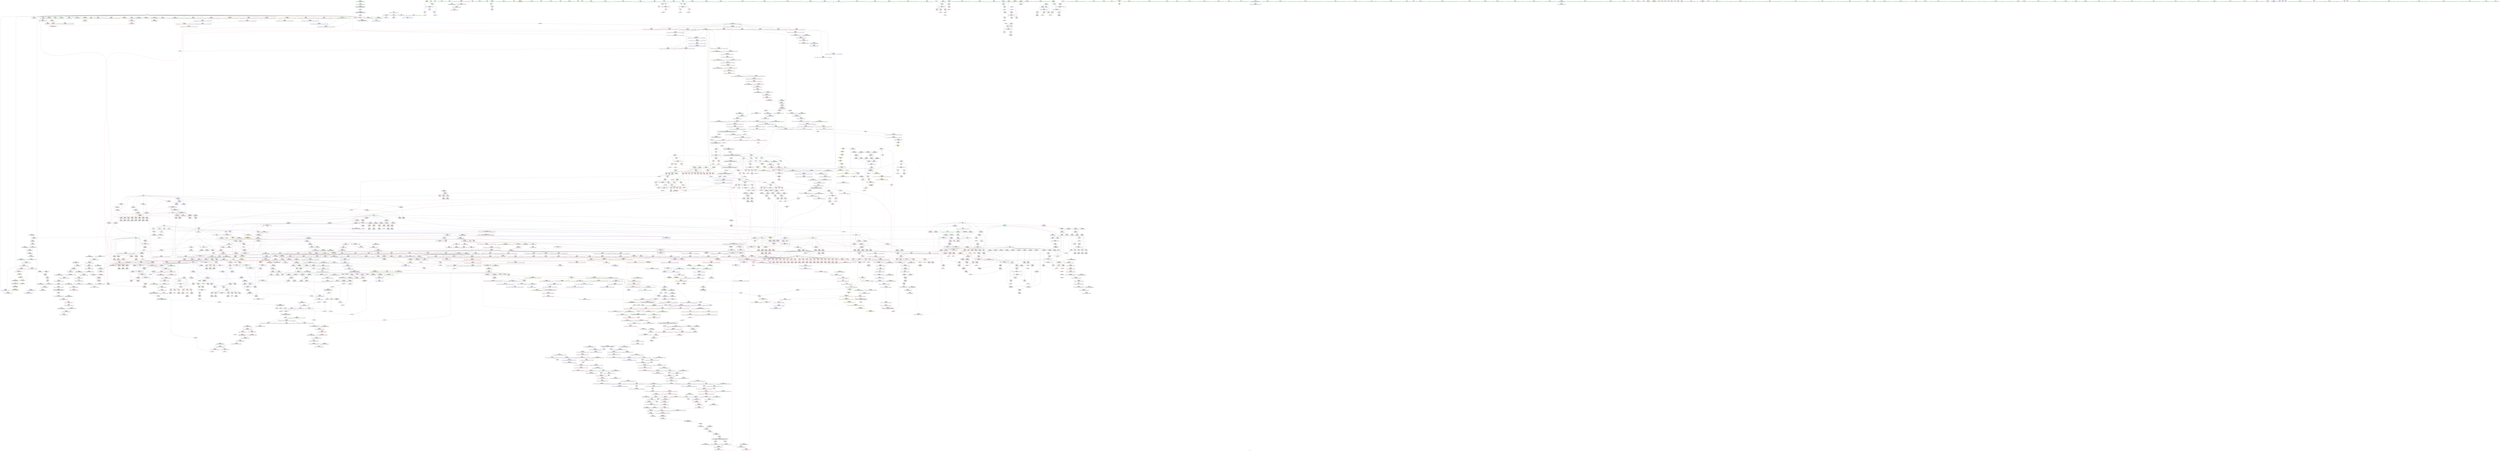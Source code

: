 digraph "SVFG" {
	label="SVFG";

	Node0x559ab027bec0 [shape=record,color=grey,label="{NodeID: 0\nNullPtr|{|<s29>107}}"];
	Node0x559ab027bec0 -> Node0x559ab02ff720[style=solid];
	Node0x559ab027bec0 -> Node0x559ab02ff820[style=solid];
	Node0x559ab027bec0 -> Node0x559ab02ff8f0[style=solid];
	Node0x559ab027bec0 -> Node0x559ab02ff9c0[style=solid];
	Node0x559ab027bec0 -> Node0x559ab02ffa90[style=solid];
	Node0x559ab027bec0 -> Node0x559ab02ffb60[style=solid];
	Node0x559ab027bec0 -> Node0x559ab02ffc30[style=solid];
	Node0x559ab027bec0 -> Node0x559ab02ffd00[style=solid];
	Node0x559ab027bec0 -> Node0x559ab02ffdd0[style=solid];
	Node0x559ab027bec0 -> Node0x559ab02ffea0[style=solid];
	Node0x559ab027bec0 -> Node0x559ab02fff70[style=solid];
	Node0x559ab027bec0 -> Node0x559ab0300040[style=solid];
	Node0x559ab027bec0 -> Node0x559ab0300110[style=solid];
	Node0x559ab027bec0 -> Node0x559ab03001e0[style=solid];
	Node0x559ab027bec0 -> Node0x559ab03002b0[style=solid];
	Node0x559ab027bec0 -> Node0x559ab0300380[style=solid];
	Node0x559ab027bec0 -> Node0x559ab0300450[style=solid];
	Node0x559ab027bec0 -> Node0x559ab0300520[style=solid];
	Node0x559ab027bec0 -> Node0x559ab03005f0[style=solid];
	Node0x559ab027bec0 -> Node0x559ab03006c0[style=solid];
	Node0x559ab027bec0 -> Node0x559ab0300790[style=solid];
	Node0x559ab027bec0 -> Node0x559ab0338e80[style=solid];
	Node0x559ab027bec0 -> Node0x559ab033fac0[style=solid];
	Node0x559ab027bec0 -> Node0x559ab033fb90[style=solid];
	Node0x559ab027bec0 -> Node0x559ab033fc60[style=solid];
	Node0x559ab027bec0 -> Node0x559ab0342020[style=solid];
	Node0x559ab027bec0 -> Node0x559ab0369b50[style=solid];
	Node0x559ab027bec0 -> Node0x559ab0373e70[style=solid];
	Node0x559ab027bec0 -> Node0x559ab0375970[style=solid];
	Node0x559ab027bec0:s29 -> Node0x559ab04a29f0[style=solid,color=red];
	Node0x559ab02f9240 [shape=record,color=black,label="{NodeID: 443\n1142\<--1141\n\<--this1\n_ZNSt6vectorIiSaIiEE5clearEv\n}"];
	Node0x559ab02f9240 -> Node0x559ab0314dc0[style=solid];
	Node0x559ab02f9240 -> Node0x559ab0314e90[style=solid];
	Node0x559ab034b5d0 [shape=record,color=black,label="{NodeID: 3100\n1596 = PHI(1161, )\n0th arg _ZNSt6vectorIiSaIiEE17_M_realloc_insertIJRKiEEEvN9__gnu_cxx17__normal_iteratorIPiS1_EEDpOT_ }"];
	Node0x559ab034b5d0 -> Node0x559ab0341a70[style=solid];
	Node0x559ab036d270 [shape=record,color=grey,label="{NodeID: 1993\n949 = Binary(948, 251, )\n}"];
	Node0x559ab036d270 -> Node0x559ab0373270[style=solid];
	Node0x559ab0308580 [shape=record,color=red,label="{NodeID: 886\n450\<--373\n\<--j\n_ZN4flow3sapEv\n}"];
	Node0x559ab0308580 -> Node0x559ab0301d80[style=solid];
	Node0x559ab033e810 [shape=record,color=blue,label="{NodeID: 1329\n1033\<--1086\nj\<--inc12\n_Z5solvev\n}"];
	Node0x559ab033e810 -> Node0x559ab032ebc0[style=dashed];
	Node0x559ab033e810 -> Node0x559ab032ec90[style=dashed];
	Node0x559ab033e810 -> Node0x559ab033e810[style=dashed];
	Node0x559ab033e810 -> Node0x559ab03e31e0[style=dashed];
	Node0x559ab02f1810 [shape=record,color=green,label="{NodeID: 222\n1789\<--1790\n__p.addr\<--__p.addr_field_insensitive\n_ZN9__gnu_cxx13new_allocatorIiE9constructIiJRKiEEEvPT_DpOT0_\n}"];
	Node0x559ab02f1810 -> Node0x559ab0333c30[style=solid];
	Node0x559ab02f1810 -> Node0x559ab03429e0[style=solid];
	Node0x559ab0314a80 [shape=record,color=purple,label="{NodeID: 665\n982\<--980\n_M_finish\<--\n_ZNSt6vectorIiSaIiEE3endEv\n|{<s0>25}}"];
	Node0x559ab0314a80:s0 -> Node0x559ab03496b0[style=solid,color=red];
	Node0x559ab0333270 [shape=record,color=red,label="{NodeID: 1108\n1772\<--1615\nexn42\<--exn.slot\n_ZNSt6vectorIiSaIiEE17_M_realloc_insertIJRKiEEEvN9__gnu_cxx17__normal_iteratorIPiS1_EEDpOT_\n}"];
	Node0x559ab0255350 [shape=record,color=green,label="{NodeID: 1\n4\<--1\n.str\<--dummyObj\nGlob }"];
	Node0x559ab02f9310 [shape=record,color=black,label="{NodeID: 444\n1162\<--1161\n\<--this1\n_ZNSt6vectorIiSaIiEE9push_backERKi\n}"];
	Node0x559ab02f9310 -> Node0x559ab0315100[style=solid];
	Node0x559ab02f9310 -> Node0x559ab03151d0[style=solid];
	Node0x559ab034b6e0 [shape=record,color=black,label="{NodeID: 3101\n1597 = PHI(1195, )\n1st arg _ZNSt6vectorIiSaIiEE17_M_realloc_insertIJRKiEEEvN9__gnu_cxx17__normal_iteratorIPiS1_EEDpOT_ }"];
	Node0x559ab034b6e0 -> Node0x559ab03419a0[style=solid];
	Node0x559ab036d3f0 [shape=record,color=grey,label="{NodeID: 1994\n684 = Binary(683, 682, )\n}"];
	Node0x559ab036d3f0 -> Node0x559ab033c790[style=solid];
	Node0x559ab0308650 [shape=record,color=red,label="{NodeID: 887\n464\<--373\n\<--j\n_ZN4flow3sapEv\n}"];
	Node0x559ab0308650 -> Node0x559ab036c670[style=solid];
	Node0x559ab03fd150 [shape=record,color=yellow,style=double,label="{NodeID: 2437\n283V_1 = ENCHI(MR_283V_0)\npts\{21510000 \}\nFun[_ZSt32__make_move_if_noexcept_iteratorIiSt13move_iteratorIPiEET0_PT_]|{<s0>114}}"];
	Node0x559ab03fd150:s0 -> Node0x559ab03467a0[style=dashed,color=red];
	Node0x559ab033e8e0 [shape=record,color=blue,label="{NodeID: 1330\n1031\<--1091\ni1\<--inc15\n_Z5solvev\n}"];
	Node0x559ab033e8e0 -> Node0x559ab03e2ce0[style=dashed];
	Node0x559ab02f18e0 [shape=record,color=green,label="{NodeID: 223\n1791\<--1792\n__args.addr\<--__args.addr_field_insensitive\n_ZN9__gnu_cxx13new_allocatorIiE9constructIiJRKiEEEvPT_DpOT0_\n}"];
	Node0x559ab02f18e0 -> Node0x559ab0333d00[style=solid];
	Node0x559ab02f18e0 -> Node0x559ab0342ab0[style=solid];
	Node0x559ab0314b50 [shape=record,color=purple,label="{NodeID: 666\n1012\<--1011\n_M_current\<--this1\n_ZNK9__gnu_cxx17__normal_iteratorIPiSt6vectorIiSaIiEEEdeEv\n}"];
	Node0x559ab0314b50 -> Node0x559ab032e470[style=solid];
	Node0x559ab0333340 [shape=record,color=red,label="{NodeID: 1109\n1773\<--1617\nsel\<--ehselector.slot\n_ZNSt6vectorIiSaIiEE17_M_realloc_insertIJRKiEEEvN9__gnu_cxx17__normal_iteratorIPiS1_EEDpOT_\n}"];
	Node0x559ab02e9100 [shape=record,color=green,label="{NodeID: 2\n6\<--1\n.str.1\<--dummyObj\nGlob }"];
	Node0x559ab02f93e0 [shape=record,color=black,label="{NodeID: 445\n1166\<--1161\n\<--this1\n_ZNSt6vectorIiSaIiEE9push_backERKi\n}"];
	Node0x559ab02f93e0 -> Node0x559ab03152a0[style=solid];
	Node0x559ab02f93e0 -> Node0x559ab0315370[style=solid];
	Node0x559ab034b820 [shape=record,color=black,label="{NodeID: 3102\n1598 = PHI(1193, )\n2nd arg _ZNSt6vectorIiSaIiEE17_M_realloc_insertIJRKiEEEvN9__gnu_cxx17__normal_iteratorIPiS1_EEDpOT_ }"];
	Node0x559ab034b820 -> Node0x559ab0341b40[style=solid];
	Node0x559ab036d570 [shape=record,color=grey,label="{NodeID: 1995\n1836 = Binary(1830, 1833, )\n}"];
	Node0x559ab036d570 -> Node0x559ab03733f0[style=solid];
	Node0x559ab0308720 [shape=record,color=red,label="{NodeID: 888\n471\<--373\n\<--j\n_ZN4flow3sapEv\n}"];
	Node0x559ab0308720 -> Node0x559ab03020c0[style=solid];
	Node0x559ab033e9b0 [shape=record,color=blue,label="{NodeID: 1331\n1035\<--11\nr\<--\n_Z5solvev\n}"];
	Node0x559ab033e9b0 -> Node0x559ab03d1d20[style=dashed];
	Node0x559ab02f19b0 [shape=record,color=green,label="{NodeID: 224\n1807\<--1808\n__t.addr\<--__t.addr_field_insensitive\n_ZSt7forwardIRKiEOT_RNSt16remove_referenceIS2_E4typeE\n}"];
	Node0x559ab02f19b0 -> Node0x559ab0333ea0[style=solid];
	Node0x559ab02f19b0 -> Node0x559ab0342c50[style=solid];
	Node0x559ab0314c20 [shape=record,color=purple,label="{NodeID: 667\n1021\<--1020\n_M_current\<--this1\n_ZN9__gnu_cxx17__normal_iteratorIPiSt6vectorIiSaIiEEEppEv\n}"];
	Node0x559ab0314c20 -> Node0x559ab032e610[style=solid];
	Node0x559ab0314c20 -> Node0x559ab033e400[style=solid];
	Node0x559ab0333410 [shape=record,color=red,label="{NodeID: 1110\n1657\<--1656\n\<--_M_start\n_ZNSt6vectorIiSaIiEE17_M_realloc_insertIJRKiEEEvN9__gnu_cxx17__normal_iteratorIPiS1_EEDpOT_\n|{<s0>72}}"];
	Node0x559ab0333410:s0 -> Node0x559ab04a32b0[style=solid,color=red];
	Node0x559ab02e9440 [shape=record,color=green,label="{NodeID: 3\n8\<--1\n__PRETTY_FUNCTION__._Z6powmodxx\<--dummyObj\nGlob }"];
	Node0x559ab02f94b0 [shape=record,color=black,label="{NodeID: 446\n1172\<--1161\n\<--this1\n_ZNSt6vectorIiSaIiEE9push_backERKi\n}"];
	Node0x559ab02f94b0 -> Node0x559ab0315440[style=solid];
	Node0x559ab034b960 [shape=record,color=black,label="{NodeID: 3103\n1355 = PHI(213, 223, )\n0th arg _ZNSt12_Vector_baseIiSaIiEED2Ev }"];
	Node0x559ab034b960 -> Node0x559ab0340210[style=solid];
	Node0x559ab036d6f0 [shape=record,color=grey,label="{NodeID: 1996\n1852 = Binary(1845, 1851, )\n}"];
	Node0x559ab036d6f0 -> Node0x559ab0343060[style=solid];
	Node0x559ab03087f0 [shape=record,color=red,label="{NodeID: 889\n486\<--373\n\<--j\n_ZN4flow3sapEv\n}"];
	Node0x559ab03087f0 -> Node0x559ab0302330[style=solid];
	Node0x559ab03fd340 [shape=record,color=yellow,style=double,label="{NodeID: 2439\n174V_1 = ENCHI(MR_174V_0)\npts\{8340000 \}\nFun[_ZNK9__gnu_cxx17__normal_iteratorIPiSt6vectorIiSaIiEEEdeEv]}"];
	Node0x559ab03fd340 -> Node0x559ab032e470[style=dashed];
	Node0x559ab033ea80 [shape=record,color=blue,label="{NodeID: 1332\n1037\<--11\nret\<--\n_Z5solvev\n}"];
	Node0x559ab033ea80 -> Node0x559ab03d2220[style=dashed];
	Node0x559ab02f1a80 [shape=record,color=green,label="{NodeID: 225\n1816\<--1817\nthis.addr\<--this.addr_field_insensitive\n_ZNKSt6vectorIiSaIiEE12_M_check_lenEmPKc\n}"];
	Node0x559ab02f1a80 -> Node0x559ab0333f70[style=solid];
	Node0x559ab02f1a80 -> Node0x559ab0342d20[style=solid];
	Node0x559ab0314cf0 [shape=record,color=purple,label="{NodeID: 668\n1023\<--1022\nincdec.ptr\<--\n_ZN9__gnu_cxx17__normal_iteratorIPiSt6vectorIiSaIiEEEppEv\n}"];
	Node0x559ab0314cf0 -> Node0x559ab033e400[style=solid];
	Node0x559ab03334e0 [shape=record,color=red,label="{NodeID: 1111\n1659\<--1658\n\<--call8\n_ZNSt6vectorIiSaIiEE17_M_realloc_insertIJRKiEEEvN9__gnu_cxx17__normal_iteratorIPiS1_EEDpOT_\n|{<s0>72}}"];
	Node0x559ab03334e0:s0 -> Node0x559ab04a34c0[style=solid,color=red];
	Node0x559ab02e9500 [shape=record,color=green,label="{NodeID: 4\n11\<--1\n\<--dummyObj\nCan only get source location for instruction, argument, global var or function.|{<s0>15|<s1>20|<s2>22}}"];
	Node0x559ab02e9500:s0 -> Node0x559ab0349d00[style=solid,color=red];
	Node0x559ab02e9500:s1 -> Node0x559ab0349d00[style=solid,color=red];
	Node0x559ab02e9500:s2 -> Node0x559ab0349d00[style=solid,color=red];
	Node0x559ab02f9580 [shape=record,color=black,label="{NodeID: 447\n1175\<--1161\n\<--this1\n_ZNSt6vectorIiSaIiEE9push_backERKi\n}"];
	Node0x559ab02f9580 -> Node0x559ab0315510[style=solid];
	Node0x559ab02f9580 -> Node0x559ab03155e0[style=solid];
	Node0x559ab034bb70 [shape=record,color=black,label="{NodeID: 3104\n2406 = PHI(2150, )\n0th arg _ZNSt13move_iteratorIPiEC2ES0_ }"];
	Node0x559ab034bb70 -> Node0x559ab0346600[style=solid];
	Node0x559ab036d870 [shape=record,color=grey,label="{NodeID: 1997\n276 = Binary(275, 251, )\n}"];
	Node0x559ab036d870 -> Node0x559ab0339e20[style=solid];
	Node0x559ab03088c0 [shape=record,color=red,label="{NodeID: 890\n495\<--373\n\<--j\n_ZN4flow3sapEv\n}"];
	Node0x559ab03088c0 -> Node0x559ab03024d0[style=solid];
	Node0x559ab033eb50 [shape=record,color=blue,label="{NodeID: 1333\n1039\<--251\ni17\<--\n_Z5solvev\n}"];
	Node0x559ab033eb50 -> Node0x559ab03d2720[style=dashed];
	Node0x559ab02f1b50 [shape=record,color=green,label="{NodeID: 226\n1818\<--1819\n__n.addr\<--__n.addr_field_insensitive\n_ZNKSt6vectorIiSaIiEE12_M_check_lenEmPKc\n|{|<s2>93}}"];
	Node0x559ab02f1b50 -> Node0x559ab0334040[style=solid];
	Node0x559ab02f1b50 -> Node0x559ab0342df0[style=solid];
	Node0x559ab02f1b50:s2 -> Node0x559ab04a4150[style=solid,color=red];
	Node0x559ab0314dc0 [shape=record,color=purple,label="{NodeID: 669\n1143\<--1142\n_M_impl\<--\n_ZNSt6vectorIiSaIiEE5clearEv\n}"];
	Node0x559ab03335b0 [shape=record,color=red,label="{NodeID: 1112\n1671\<--1670\n\<--call12\n_ZNSt6vectorIiSaIiEE17_M_realloc_insertIJRKiEEEvN9__gnu_cxx17__normal_iteratorIPiS1_EEDpOT_\n|{<s0>75}}"];
	Node0x559ab03335b0:s0 -> Node0x559ab04a32b0[style=solid,color=red];
	Node0x559ab02e95c0 [shape=record,color=green,label="{NodeID: 5\n18\<--1\n__dso_handle\<--dummyObj\nGlob }"];
	Node0x559ab02f9650 [shape=record,color=black,label="{NodeID: 448\n1183\<--1161\n\<--this1\n_ZNSt6vectorIiSaIiEE9push_backERKi\n}"];
	Node0x559ab02f9650 -> Node0x559ab03156b0[style=solid];
	Node0x559ab02f9650 -> Node0x559ab0315780[style=solid];
	Node0x559ab034bc80 [shape=record,color=black,label="{NodeID: 3105\n2407 = PHI(2155, )\n1st arg _ZNSt13move_iteratorIPiEC2ES0_ }"];
	Node0x559ab034bc80 -> Node0x559ab03466d0[style=solid];
	Node0x559ab036d9f0 [shape=record,color=grey,label="{NodeID: 1998\n929 = Binary(928, 251, )\n}"];
	Node0x559ab036d9f0 -> Node0x559ab0373b70[style=solid];
	Node0x559ab0308990 [shape=record,color=red,label="{NodeID: 891\n508\<--375\n\<--i51\n_ZN4flow3sapEv\n}"];
	Node0x559ab0308990 -> Node0x559ab0376270[style=solid];
	Node0x559ab033ec20 [shape=record,color=blue,label="{NodeID: 1334\n1035\<--1109\nr\<--inc22\n_Z5solvev\n}"];
	Node0x559ab033ec20 -> Node0x559ab032ed60[style=dashed];
	Node0x559ab033ec20 -> Node0x559ab032ee30[style=dashed];
	Node0x559ab033ec20 -> Node0x559ab032ef00[style=dashed];
	Node0x559ab033ec20 -> Node0x559ab033ec20[style=dashed];
	Node0x559ab033ec20 -> Node0x559ab03d1d20[style=dashed];
	Node0x559ab02f1c20 [shape=record,color=green,label="{NodeID: 227\n1820\<--1821\n__s.addr\<--__s.addr_field_insensitive\n_ZNKSt6vectorIiSaIiEE12_M_check_lenEmPKc\n}"];
	Node0x559ab02f1c20 -> Node0x559ab0334110[style=solid];
	Node0x559ab02f1c20 -> Node0x559ab0342ec0[style=solid];
	Node0x559ab0314e90 [shape=record,color=purple,label="{NodeID: 670\n1144\<--1142\n_M_start\<--\n_ZNSt6vectorIiSaIiEE5clearEv\n}"];
	Node0x559ab0314e90 -> Node0x559ab032f580[style=solid];
	Node0x559ab03ec010 [shape=record,color=black,label="{NodeID: 2220\nMR_343V_3 = PHI(MR_343V_4, MR_343V_2, )\npts\{1205 \}\n}"];
	Node0x559ab03ec010 -> Node0x559ab032fcd0[style=dashed];
	Node0x559ab0333680 [shape=record,color=red,label="{NodeID: 1113\n1675\<--1674\n\<--_M_finish\n_ZNSt6vectorIiSaIiEE17_M_realloc_insertIJRKiEEEvN9__gnu_cxx17__normal_iteratorIPiS1_EEDpOT_\n|{<s0>75}}"];
	Node0x559ab0333680:s0 -> Node0x559ab04a34c0[style=solid,color=red];
	Node0x559ab02e9a20 [shape=record,color=green,label="{NodeID: 6\n46\<--1\n.str.2\<--dummyObj\nGlob }"];
	Node0x559ab02f9720 [shape=record,color=black,label="{NodeID: 449\n1174\<--1173\n\<--_M_impl3\n_ZNSt6vectorIiSaIiEE9push_backERKi\n|{<s0>36}}"];
	Node0x559ab02f9720:s0 -> Node0x559ab04a3b60[style=solid,color=red];
	Node0x559ab034bd90 [shape=record,color=black,label="{NodeID: 3106\n2278 = PHI(2263, )\n0th arg _ZSt14__copy_move_a2ILb1EPiS0_ET1_T0_S2_S1_ }"];
	Node0x559ab034bd90 -> Node0x559ab0345900[style=solid];
	Node0x559ab036db70 [shape=record,color=grey,label="{NodeID: 1999\n934 = Binary(932, 933, )\n}"];
	Node0x559ab036db70 -> Node0x559ab036dcf0[style=solid];
	Node0x559ab0308a60 [shape=record,color=red,label="{NodeID: 892\n512\<--375\n\<--i51\n_ZN4flow3sapEv\n}"];
	Node0x559ab0308a60 -> Node0x559ab02f6250[style=solid];
	Node0x559ab03f0b40 [shape=record,color=yellow,style=double,label="{NodeID: 2442\n252V_1 = ENCHI(MR_252V_0)\npts\{23050000 \}\nFun[_ZNKSt13move_iteratorIPiE4baseEv]}"];
	Node0x559ab03f0b40 -> Node0x559ab03379f0[style=dashed];
	Node0x559ab033ecf0 [shape=record,color=blue,label="{NodeID: 1335\n1041\<--1115\nref.tmp\<--add23\n_Z5solvev\n|{|<s2>33}}"];
	Node0x559ab033ecf0 -> Node0x559ab032f3e0[style=dashed];
	Node0x559ab033ecf0 -> Node0x559ab03d2c20[style=dashed];
	Node0x559ab033ecf0:s2 -> Node0x559ab03f2770[style=dashed,color=red];
	Node0x559ab02f1cf0 [shape=record,color=green,label="{NodeID: 228\n1822\<--1823\n__len\<--__len_field_insensitive\n_ZNKSt6vectorIiSaIiEE12_M_check_lenEmPKc\n}"];
	Node0x559ab02f1cf0 -> Node0x559ab03341e0[style=solid];
	Node0x559ab02f1cf0 -> Node0x559ab03342b0[style=solid];
	Node0x559ab02f1cf0 -> Node0x559ab0334380[style=solid];
	Node0x559ab02f1cf0 -> Node0x559ab0343060[style=solid];
	Node0x559ab0314f60 [shape=record,color=purple,label="{NodeID: 671\n1191\<--1157\ncoerce.dive\<--agg.tmp\n_ZNSt6vectorIiSaIiEE9push_backERKi\n}"];
	Node0x559ab0314f60 -> Node0x559ab033f2a0[style=solid];
	Node0x559ab0333750 [shape=record,color=red,label="{NodeID: 1114\n1728\<--1727\n\<--_M_start26\n_ZNSt6vectorIiSaIiEE17_M_realloc_insertIJRKiEEEvN9__gnu_cxx17__normal_iteratorIPiS1_EEDpOT_\n|{<s0>84}}"];
	Node0x559ab0333750:s0 -> Node0x559ab04a5bf0[style=solid,color=red];
	Node0x559ab02e9ae0 [shape=record,color=green,label="{NodeID: 7\n48\<--1\n__PRETTY_FUNCTION__._ZN4flow4initEiii\<--dummyObj\nGlob }"];
	Node0x559ab02f97f0 [shape=record,color=black,label="{NodeID: 450\n1201\<--1224\n_ZSt3maxIiERKT_S2_S2__ret\<--\n_ZSt3maxIiERKT_S2_S2_\n|{<s0>33}}"];
	Node0x559ab02f97f0:s0 -> Node0x559ab049f2a0[style=solid,color=blue];
	Node0x559ab034bea0 [shape=record,color=black,label="{NodeID: 3107\n2279 = PHI(2271, )\n1st arg _ZSt14__copy_move_a2ILb1EPiS0_ET1_T0_S2_S1_ }"];
	Node0x559ab034bea0 -> Node0x559ab03459d0[style=solid];
	Node0x559ab036dcf0 [shape=record,color=grey,label="{NodeID: 2000\n936 = Binary(934, 935, )\n|{<s0>22}}"];
	Node0x559ab036dcf0:s0 -> Node0x559ab04a66d0[style=solid,color=red];
	Node0x559ab0308b30 [shape=record,color=red,label="{NodeID: 893\n522\<--375\n\<--i51\n_ZN4flow3sapEv\n}"];
	Node0x559ab0308b30 -> Node0x559ab03712f0[style=solid];
	Node0x559ab03f0bf0 [shape=record,color=yellow,style=double,label="{NodeID: 2443\n145V_1 = ENCHI(MR_145V_0)\npts\{2099 \}\nFun[_ZSt22__uninitialized_copy_aISt13move_iteratorIPiES1_iET0_T_S4_S3_RSaIT1_E]|{<s0>113}}"];
	Node0x559ab03f0bf0:s0 -> Node0x559ab03f6160[style=dashed,color=red];
	Node0x559ab033edc0 [shape=record,color=blue,label="{NodeID: 1336\n1037\<--1120\nret\<--\n_Z5solvev\n}"];
	Node0x559ab033edc0 -> Node0x559ab03d2220[style=dashed];
	Node0x559ab02fa270 [shape=record,color=green,label="{NodeID: 229\n1824\<--1825\nref.tmp\<--ref.tmp_field_insensitive\n_ZNKSt6vectorIiSaIiEE12_M_check_lenEmPKc\n|{|<s1>93}}"];
	Node0x559ab02fa270 -> Node0x559ab0342f90[style=solid];
	Node0x559ab02fa270:s1 -> Node0x559ab04a4040[style=solid,color=red];
	Node0x559ab0315030 [shape=record,color=purple,label="{NodeID: 672\n1194\<--1157\ncoerce.dive8\<--agg.tmp\n_ZNSt6vectorIiSaIiEE9push_backERKi\n}"];
	Node0x559ab0315030 -> Node0x559ab032fc00[style=solid];
	Node0x559ab0333820 [shape=record,color=red,label="{NodeID: 1115\n1732\<--1731\n\<--_M_finish28\n_ZNSt6vectorIiSaIiEE17_M_realloc_insertIJRKiEEEvN9__gnu_cxx17__normal_iteratorIPiS1_EEDpOT_\n|{<s0>84}}"];
	Node0x559ab0333820:s0 -> Node0x559ab04a5fa0[style=solid,color=red];
	Node0x559ab02e9ba0 [shape=record,color=green,label="{NodeID: 8\n50\<--1\n.str.3\<--dummyObj\nGlob }"];
	Node0x559ab02f98c0 [shape=record,color=black,label="{NodeID: 451\n1231\<--1258\nmain_ret\<--\nmain\n}"];
	Node0x559ab034bfe0 [shape=record,color=black,label="{NodeID: 3108\n2280 = PHI(2272, )\n2nd arg _ZSt14__copy_move_a2ILb1EPiS0_ET1_T0_S2_S1_ }"];
	Node0x559ab034bfe0 -> Node0x559ab0345aa0[style=solid];
	Node0x559ab036de70 [shape=record,color=grey,label="{NodeID: 2001\n938 = Binary(937, 251, )\n|{<s0>22}}"];
	Node0x559ab036de70:s0 -> Node0x559ab04a6890[style=solid,color=red];
	Node0x559ab0308c00 [shape=record,color=red,label="{NodeID: 894\n657\<--377\n\<--minf\n_ZN4flow3sapEv\n}"];
	Node0x559ab0308c00 -> Node0x559ab036ebf0[style=solid];
	Node0x559ab033ee90 [shape=record,color=blue,label="{NodeID: 1337\n1039\<--1124\ni17\<--inc26\n_Z5solvev\n}"];
	Node0x559ab033ee90 -> Node0x559ab03d2720[style=dashed];
	Node0x559ab02fa340 [shape=record,color=green,label="{NodeID: 230\n1831\<--1832\n_ZNKSt6vectorIiSaIiEE8max_sizeEv\<--_ZNKSt6vectorIiSaIiEE8max_sizeEv_field_insensitive\n}"];
	Node0x559ab0315100 [shape=record,color=purple,label="{NodeID: 673\n1163\<--1162\n_M_impl\<--\n_ZNSt6vectorIiSaIiEE9push_backERKi\n}"];
	Node0x559ab03338f0 [shape=record,color=red,label="{NodeID: 1116\n1740\<--1739\n\<--_M_start31\n_ZNSt6vectorIiSaIiEE17_M_realloc_insertIJRKiEEEvN9__gnu_cxx17__normal_iteratorIPiS1_EEDpOT_\n|{<s0>85}}"];
	Node0x559ab03338f0:s0 -> Node0x559ab034acc0[style=solid,color=red];
	Node0x559ab02e9c60 [shape=record,color=green,label="{NodeID: 9\n52\<--1\n.str.4\<--dummyObj\nGlob }"];
	Node0x559ab040bf10 [shape=record,color=yellow,style=double,label="{NodeID: 2666\nRETMU(36V_2)\npts\{170000 170001 170002 \}\nFun[_GLOBAL__sub_I_apiapiapiad_0_0.cpp]}"];
	Node0x559ab02f9990 [shape=record,color=black,label="{NodeID: 452\n1297\<--1296\n\<--this1\n_ZNSt12_Vector_baseIiSaIiEE12_Vector_implC2Ev\n|{<s0>46}}"];
	Node0x559ab02f9990:s0 -> Node0x559ab04a2b30[style=solid,color=red];
	Node0x559ab034c120 [shape=record,color=black,label="{NodeID: 3109\n1503 = PHI(1454, )\n0th arg _ZNSaIiED2Ev }"];
	Node0x559ab034c120 -> Node0x559ab0340fe0[style=solid];
	Node0x559ab036dff0 [shape=record,color=grey,label="{NodeID: 2002\n1885 = Binary(1883, 1884, )\n}"];
	Node0x559ab036dff0 -> Node0x559ab036e170[style=solid];
	Node0x559ab0308cd0 [shape=record,color=red,label="{NodeID: 895\n665\<--377\n\<--minf\n_ZN4flow3sapEv\n}"];
	Node0x559ab0308cd0 -> Node0x559ab036ed70[style=solid];
	Node0x559ab033ef60 [shape=record,color=blue,label="{NodeID: 1338\n1138\<--1137\nthis.addr\<--this\n_ZNSt6vectorIiSaIiEE5clearEv\n}"];
	Node0x559ab033ef60 -> Node0x559ab032f4b0[style=dashed];
	Node0x559ab02fa410 [shape=record,color=green,label="{NodeID: 231\n1834\<--1835\n_ZNKSt6vectorIiSaIiEE4sizeEv\<--_ZNKSt6vectorIiSaIiEE4sizeEv_field_insensitive\n}"];
	Node0x559ab03151d0 [shape=record,color=purple,label="{NodeID: 674\n1164\<--1162\n_M_finish\<--\n_ZNSt6vectorIiSaIiEE9push_backERKi\n}"];
	Node0x559ab03151d0 -> Node0x559ab032f8c0[style=solid];
	Node0x559ab03339c0 [shape=record,color=red,label="{NodeID: 1117\n1744\<--1743\n\<--_M_end_of_storage\n_ZNSt6vectorIiSaIiEE17_M_realloc_insertIJRKiEEEvN9__gnu_cxx17__normal_iteratorIPiS1_EEDpOT_\n}"];
	Node0x559ab03339c0 -> Node0x559ab030bb20[style=solid];
	Node0x559ab02e9d60 [shape=record,color=green,label="{NodeID: 10\n58\<--1\n.str.5\<--dummyObj\nGlob }"];
	Node0x559ab02f9a60 [shape=record,color=black,label="{NodeID: 453\n1314\<--1313\n\<--this1\n_ZNSaIiEC2Ev\n|{<s0>47}}"];
	Node0x559ab02f9a60:s0 -> Node0x559ab04a4770[style=solid,color=red];
	Node0x559ab034c260 [shape=record,color=black,label="{NodeID: 3110\n2149 = PHI(1932, 1938, )\n0th arg _ZSt32__make_move_if_noexcept_iteratorIiSt13move_iteratorIPiEET0_PT_ }"];
	Node0x559ab034c260 -> Node0x559ab0344b30[style=solid];
	Node0x559ab036e170 [shape=record,color=grey,label="{NodeID: 2003\n1886 = Binary(1885, 1377, )\n}"];
	Node0x559ab036e170 -> Node0x559ab030c1a0[style=solid];
	Node0x559ab0308da0 [shape=record,color=red,label="{NodeID: 896\n682\<--377\n\<--minf\n_ZN4flow3sapEv\n}"];
	Node0x559ab0308da0 -> Node0x559ab036d3f0[style=solid];
	Node0x559ab033f030 [shape=record,color=blue,label="{NodeID: 1339\n1153\<--1151\nthis.addr\<--this\n_ZNSt6vectorIiSaIiEE9push_backERKi\n}"];
	Node0x559ab033f030 -> Node0x559ab032f650[style=dashed];
	Node0x559ab02fa510 [shape=record,color=green,label="{NodeID: 232\n1842\<--1843\n_ZSt20__throw_length_errorPKc\<--_ZSt20__throw_length_errorPKc_field_insensitive\n}"];
	Node0x559ab03152a0 [shape=record,color=purple,label="{NodeID: 675\n1167\<--1166\n_M_impl2\<--\n_ZNSt6vectorIiSaIiEE9push_backERKi\n}"];
	Node0x559ab0333a90 [shape=record,color=red,label="{NodeID: 1118\n1748\<--1747\n\<--_M_start34\n_ZNSt6vectorIiSaIiEE17_M_realloc_insertIJRKiEEEvN9__gnu_cxx17__normal_iteratorIPiS1_EEDpOT_\n}"];
	Node0x559ab0333a90 -> Node0x559ab030bbf0[style=solid];
	Node0x559ab027c420 [shape=record,color=green,label="{NodeID: 11\n60\<--1\nstderr\<--dummyObj\nGlob }"];
	Node0x559ab02f9b30 [shape=record,color=black,label="{NodeID: 454\n1352\<--1351\n\<--_M_impl\n_ZNSt12_Vector_baseIiSaIiEE19_M_get_Tp_allocatorEv\n}"];
	Node0x559ab02f9b30 -> Node0x559ab02f9c00[style=solid];
	Node0x559ab034c470 [shape=record,color=black,label="{NodeID: 3111\n1007 = PHI(833, )\n0th arg _ZNK9__gnu_cxx17__normal_iteratorIPiSt6vectorIiSaIiEEEdeEv }"];
	Node0x559ab034c470 -> Node0x559ab033e260[style=solid];
	Node0x559ab036e2f0 [shape=record,color=grey,label="{NodeID: 2004\n942 = Binary(941, 251, )\n}"];
	Node0x559ab036e2f0 -> Node0x559ab033dd80[style=solid];
	Node0x559ab0308e70 [shape=record,color=red,label="{NodeID: 897\n626\<--379\n\<--p\n_ZN4flow3sapEv\n}"];
	Node0x559ab0308e70 -> Node0x559ab0374ef0[style=solid];
	Node0x559ab033f100 [shape=record,color=blue,label="{NodeID: 1340\n1155\<--1152\n__x.addr\<--__x\n_ZNSt6vectorIiSaIiEE9push_backERKi\n}"];
	Node0x559ab033f100 -> Node0x559ab032f720[style=dashed];
	Node0x559ab033f100 -> Node0x559ab032f7f0[style=dashed];
	Node0x559ab02fa610 [shape=record,color=green,label="{NodeID: 233\n1849\<--1850\n_ZSt3maxImERKT_S2_S2_\<--_ZSt3maxImERKT_S2_S2__field_insensitive\n}"];
	Node0x559ab0315370 [shape=record,color=purple,label="{NodeID: 676\n1168\<--1166\n_M_end_of_storage\<--\n_ZNSt6vectorIiSaIiEE9push_backERKi\n}"];
	Node0x559ab0315370 -> Node0x559ab032f990[style=solid];
	Node0x559ab0333b60 [shape=record,color=red,label="{NodeID: 1119\n1796\<--1787\nthis1\<--this.addr\n_ZN9__gnu_cxx13new_allocatorIiE9constructIiJRKiEEEvPT_DpOT0_\n}"];
	Node0x559ab027c520 [shape=record,color=green,label="{NodeID: 12\n61\<--1\n.str.6\<--dummyObj\nGlob }"];
	Node0x559ab02f9c00 [shape=record,color=black,label="{NodeID: 455\n1345\<--1352\n_ZNSt12_Vector_baseIiSaIiEE19_M_get_Tp_allocatorEv_ret\<--\n_ZNSt12_Vector_baseIiSaIiEE19_M_get_Tp_allocatorEv\n|{<s0>7|<s1>59|<s2>71|<s3>74|<s4>79|<s5>83}}"];
	Node0x559ab02f9c00:s0 -> Node0x559ab049d3c0[style=solid,color=blue];
	Node0x559ab02f9c00:s1 -> Node0x559ab049d6f0[style=solid,color=blue];
	Node0x559ab02f9c00:s2 -> Node0x559ab049e230[style=solid,color=blue];
	Node0x559ab02f9c00:s3 -> Node0x559ab049f9f0[style=solid,color=blue];
	Node0x559ab02f9c00:s4 -> Node0x559ab049fe00[style=solid,color=blue];
	Node0x559ab02f9c00:s5 -> Node0x559ab049ff70[style=solid,color=blue];
	Node0x559ab034c580 [shape=record,color=black,label="{NodeID: 3112\n1280 = PHI(166, 226, 1394, 1568, 1778, )\n0th arg __clang_call_terminate }"];
	Node0x559ab036e470 [shape=record,color=grey,label="{NodeID: 2005\n909 = Binary(907, 908, )\n}"];
	Node0x559ab036e470 -> Node0x559ab036e5f0[style=solid];
	Node0x559ab0308f40 [shape=record,color=red,label="{NodeID: 898\n629\<--379\n\<--p\n_ZN4flow3sapEv\n}"];
	Node0x559ab0308f40 -> Node0x559ab0370570[style=solid];
	Node0x559ab033f1d0 [shape=record,color=blue,label="{NodeID: 1341\n1185\<--1187\n_M_finish7\<--incdec.ptr\n_ZNSt6vectorIiSaIiEE9push_backERKi\n}"];
	Node0x559ab033f1d0 -> Node0x559ab03cdc20[style=dashed];
	Node0x559ab02fa710 [shape=record,color=green,label="{NodeID: 234\n1871\<--1872\n__lhs.addr\<--__lhs.addr_field_insensitive\n_ZN9__gnu_cxxmiIPiSt6vectorIiSaIiEEEENS_17__normal_iteratorIT_T0_E15difference_typeERKS8_SB_\n}"];
	Node0x559ab02fa710 -> Node0x559ab0334520[style=solid];
	Node0x559ab02fa710 -> Node0x559ab0343130[style=solid];
	Node0x559ab0315440 [shape=record,color=purple,label="{NodeID: 677\n1173\<--1172\n_M_impl3\<--\n_ZNSt6vectorIiSaIiEE9push_backERKi\n}"];
	Node0x559ab0315440 -> Node0x559ab02f9720[style=solid];
	Node0x559ab0333c30 [shape=record,color=red,label="{NodeID: 1120\n1797\<--1789\n\<--__p.addr\n_ZN9__gnu_cxx13new_allocatorIiE9constructIiJRKiEEEvPT_DpOT0_\n}"];
	Node0x559ab0333c30 -> Node0x559ab030bcc0[style=solid];
	Node0x559ab027c620 [shape=record,color=green,label="{NodeID: 13\n63\<--1\n.str.7\<--dummyObj\nGlob }"];
	Node0x559ab02f9cd0 [shape=record,color=black,label="{NodeID: 456\n1373\<--1369\nsub.ptr.lhs.cast\<--\n_ZNSt12_Vector_baseIiSaIiEED2Ev\n}"];
	Node0x559ab02f9cd0 -> Node0x559ab036f670[style=solid];
	Node0x559ab034c9a0 [shape=record,color=black,label="{NodeID: 3113\n1806 = PHI(1587, 1650, 1800, )\n0th arg _ZSt7forwardIRKiEOT_RNSt16remove_referenceIS2_E4typeE }"];
	Node0x559ab034c9a0 -> Node0x559ab0342c50[style=solid];
	Node0x559ab036e5f0 [shape=record,color=grey,label="{NodeID: 2006\n911 = Binary(909, 910, )\n|{<s0>20}}"];
	Node0x559ab036e5f0:s0 -> Node0x559ab04a6890[style=solid,color=red];
	Node0x559ab0309010 [shape=record,color=red,label="{NodeID: 899\n639\<--379\n\<--p\n_ZN4flow3sapEv\n}"];
	Node0x559ab0309010 -> Node0x559ab02f7430[style=solid];
	Node0x559ab033f2a0 [shape=record,color=blue,label="{NodeID: 1342\n1191\<--1190\ncoerce.dive\<--call\n_ZNSt6vectorIiSaIiEE9push_backERKi\n}"];
	Node0x559ab033f2a0 -> Node0x559ab032fc00[style=dashed];
	Node0x559ab033f2a0 -> Node0x559ab03ce620[style=dashed];
	Node0x559ab02fa7e0 [shape=record,color=green,label="{NodeID: 235\n1873\<--1874\n__rhs.addr\<--__rhs.addr_field_insensitive\n_ZN9__gnu_cxxmiIPiSt6vectorIiSaIiEEEENS_17__normal_iteratorIT_T0_E15difference_typeERKS8_SB_\n}"];
	Node0x559ab02fa7e0 -> Node0x559ab03345f0[style=solid];
	Node0x559ab02fa7e0 -> Node0x559ab0343200[style=solid];
	Node0x559ab0315510 [shape=record,color=purple,label="{NodeID: 678\n1176\<--1175\n_M_impl4\<--\n_ZNSt6vectorIiSaIiEE9push_backERKi\n}"];
	Node0x559ab0333d00 [shape=record,color=red,label="{NodeID: 1121\n1800\<--1791\n\<--__args.addr\n_ZN9__gnu_cxx13new_allocatorIiE9constructIiJRKiEEEvPT_DpOT0_\n|{<s0>87}}"];
	Node0x559ab0333d00:s0 -> Node0x559ab034c9a0[style=solid,color=red];
	Node0x559ab027c720 [shape=record,color=green,label="{NodeID: 14\n66\<--1\n\<--dummyObj\nCan only get source location for instruction, argument, global var or function.}"];
	Node0x559ab02f9da0 [shape=record,color=black,label="{NodeID: 457\n1374\<--1372\nsub.ptr.rhs.cast\<--\n_ZNSt12_Vector_baseIiSaIiEED2Ev\n}"];
	Node0x559ab02f9da0 -> Node0x559ab036f670[style=solid];
	Node0x559ab034cb30 [shape=record,color=black,label="{NodeID: 3114\n2397 = PHI(2304, )\n0th arg _ZNKSt13move_iteratorIPiE4baseEv }"];
	Node0x559ab034cb30 -> Node0x559ab0346530[style=solid];
	Node0x559ab036e770 [shape=record,color=grey,label="{NodeID: 2007\n332 = Binary(331, 251, )\n}"];
	Node0x559ab036e770 -> Node0x559ab033a8b0[style=solid];
	Node0x559ab03090e0 [shape=record,color=red,label="{NodeID: 900\n654\<--381\n\<--p125\n_ZN4flow3sapEv\n}"];
	Node0x559ab03090e0 -> Node0x559ab0376570[style=solid];
	Node0x559ab033f370 [shape=record,color=blue,label="{NodeID: 1343\n1206\<--1202\n__a.addr\<--__a\n_ZSt3maxIiERKT_S2_S2_\n}"];
	Node0x559ab033f370 -> Node0x559ab032fda0[style=dashed];
	Node0x559ab033f370 -> Node0x559ab032fe70[style=dashed];
	Node0x559ab02fa8b0 [shape=record,color=green,label="{NodeID: 236\n1891\<--1892\nthis.addr\<--this.addr_field_insensitive\n_ZNSt12_Vector_baseIiSaIiEE11_M_allocateEm\n}"];
	Node0x559ab02fa8b0 -> Node0x559ab0334860[style=solid];
	Node0x559ab02fa8b0 -> Node0x559ab03432d0[style=solid];
	Node0x559ab03155e0 [shape=record,color=purple,label="{NodeID: 679\n1177\<--1175\n_M_finish5\<--\n_ZNSt6vectorIiSaIiEE9push_backERKi\n}"];
	Node0x559ab03155e0 -> Node0x559ab032fa60[style=solid];
	Node0x559ab0333dd0 [shape=record,color=red,label="{NodeID: 1122\n1802\<--1801\n\<--call\n_ZN9__gnu_cxx13new_allocatorIiE9constructIiJRKiEEEvPT_DpOT0_\n}"];
	Node0x559ab0333dd0 -> Node0x559ab0342b80[style=solid];
	Node0x559ab02ea220 [shape=record,color=green,label="{NodeID: 15\n84\<--1\n\<--dummyObj\nCan only get source location for instruction, argument, global var or function.|{<s0>64}}"];
	Node0x559ab02ea220:s0 -> Node0x559ab034f070[style=solid,color=red];
	Node0x559ab02f9e70 [shape=record,color=black,label="{NodeID: 458\n1440\<--1439\n\<--_M_impl\n_ZNSt12_Vector_baseIiSaIiEE13_M_deallocateEPim\n|{<s0>54}}"];
	Node0x559ab02f9e70:s0 -> Node0x559ab034f420[style=solid,color=red];
	Node0x559ab034cc40 [shape=record,color=black,label="{NodeID: 3115\n2108 = PHI(1945, )\n0th arg _ZSt22__uninitialized_copy_aISt13move_iteratorIPiES1_iET0_T_S4_S3_RSaIT1_E }"];
	Node0x559ab034cc40 -> Node0x559ab0344650[style=solid];
	Node0x559ab036e8f0 [shape=record,color=grey,label="{NodeID: 2008\n921 = Binary(920, 251, )\n}"];
	Node0x559ab036e8f0 -> Node0x559ab033dbe0[style=solid];
	Node0x559ab03091b0 [shape=record,color=red,label="{NodeID: 901\n658\<--381\n\<--p125\n_ZN4flow3sapEv\n}"];
	Node0x559ab03091b0 -> Node0x559ab036ea70[style=solid];
	Node0x559ab033f440 [shape=record,color=blue,label="{NodeID: 1344\n1208\<--1203\n__b.addr\<--__b\n_ZSt3maxIiERKT_S2_S2_\n}"];
	Node0x559ab033f440 -> Node0x559ab032ff40[style=dashed];
	Node0x559ab033f440 -> Node0x559ab0330010[style=dashed];
	Node0x559ab02fa980 [shape=record,color=green,label="{NodeID: 237\n1893\<--1894\n__n.addr\<--__n.addr_field_insensitive\n_ZNSt12_Vector_baseIiSaIiEE11_M_allocateEm\n}"];
	Node0x559ab02fa980 -> Node0x559ab0334930[style=solid];
	Node0x559ab02fa980 -> Node0x559ab0334a00[style=solid];
	Node0x559ab02fa980 -> Node0x559ab03433a0[style=solid];
	Node0x559ab03156b0 [shape=record,color=purple,label="{NodeID: 680\n1184\<--1183\n_M_impl6\<--\n_ZNSt6vectorIiSaIiEE9push_backERKi\n}"];
	Node0x559ab0333ea0 [shape=record,color=red,label="{NodeID: 1123\n1810\<--1807\n\<--__t.addr\n_ZSt7forwardIRKiEOT_RNSt16remove_referenceIS2_E4typeE\n}"];
	Node0x559ab0333ea0 -> Node0x559ab030be60[style=solid];
	Node0x559ab02ea320 [shape=record,color=green,label="{NodeID: 16\n87\<--1\n\<--dummyObj\nCan only get source location for instruction, argument, global var or function.}"];
	Node0x559ab02f9f40 [shape=record,color=black,label="{NodeID: 459\n1454\<--1453\n\<--this1\n_ZNSt12_Vector_baseIiSaIiEE12_Vector_implD2Ev\n|{<s0>55}}"];
	Node0x559ab02f9f40:s0 -> Node0x559ab034c120[style=solid,color=red];
	Node0x559ab034cd50 [shape=record,color=black,label="{NodeID: 3116\n2109 = PHI(1947, )\n1st arg _ZSt22__uninitialized_copy_aISt13move_iteratorIPiES1_iET0_T_S4_S3_RSaIT1_E }"];
	Node0x559ab034cd50 -> Node0x559ab0344720[style=solid];
	Node0x559ab036ea70 [shape=record,color=grey,label="{NodeID: 2009\n659 = Binary(658, 251, )\n}"];
	Node0x559ab036ea70 -> Node0x559ab02f76a0[style=solid];
	Node0x559ab0309280 [shape=record,color=red,label="{NodeID: 902\n666\<--381\n\<--p125\n_ZN4flow3sapEv\n}"];
	Node0x559ab0309280 -> Node0x559ab02f7770[style=solid];
	Node0x559ab033f510 [shape=record,color=blue,label="{NodeID: 1345\n1204\<--1218\nretval\<--\n_ZSt3maxIiERKT_S2_S2_\n}"];
	Node0x559ab033f510 -> Node0x559ab03ec010[style=dashed];
	Node0x559ab02faa50 [shape=record,color=green,label="{NodeID: 238\n1905\<--1906\n_ZNSt16allocator_traitsISaIiEE8allocateERS0_m\<--_ZNSt16allocator_traitsISaIiEE8allocateERS0_m_field_insensitive\n}"];
	Node0x559ab0315780 [shape=record,color=purple,label="{NodeID: 681\n1185\<--1183\n_M_finish7\<--\n_ZNSt6vectorIiSaIiEE9push_backERKi\n}"];
	Node0x559ab0315780 -> Node0x559ab032fb30[style=solid];
	Node0x559ab0315780 -> Node0x559ab033f1d0[style=solid];
	Node0x559ab0333f70 [shape=record,color=red,label="{NodeID: 1124\n1829\<--1816\nthis1\<--this.addr\n_ZNKSt6vectorIiSaIiEE12_M_check_lenEmPKc\n|{<s0>88|<s1>89|<s2>91|<s3>92|<s4>94|<s5>95|<s6>96}}"];
	Node0x559ab0333f70:s0 -> Node0x559ab034f290[style=solid,color=red];
	Node0x559ab0333f70:s1 -> Node0x559ab034daa0[style=solid,color=red];
	Node0x559ab0333f70:s2 -> Node0x559ab034daa0[style=solid,color=red];
	Node0x559ab0333f70:s3 -> Node0x559ab034daa0[style=solid,color=red];
	Node0x559ab0333f70:s4 -> Node0x559ab034daa0[style=solid,color=red];
	Node0x559ab0333f70:s5 -> Node0x559ab034f290[style=solid,color=red];
	Node0x559ab0333f70:s6 -> Node0x559ab034f290[style=solid,color=red];
	Node0x559ab02ea420 [shape=record,color=green,label="{NodeID: 17\n91\<--1\n\<--dummyObj\nCan only get source location for instruction, argument, global var or function.}"];
	Node0x559ab02fa010 [shape=record,color=black,label="{NodeID: 460\n1473\<--1472\n\<--\n_ZNSt16allocator_traitsISaIiEE10deallocateERS0_Pim\n|{<s0>56}}"];
	Node0x559ab02fa010:s0 -> Node0x559ab04a63a0[style=solid,color=red];
	Node0x559ab034ce60 [shape=record,color=black,label="{NodeID: 3117\n2110 = PHI(1942, )\n2nd arg _ZSt22__uninitialized_copy_aISt13move_iteratorIPiES1_iET0_T_S4_S3_RSaIT1_E }"];
	Node0x559ab034ce60 -> Node0x559ab03447f0[style=solid];
	Node0x559ab036ebf0 [shape=record,color=grey,label="{NodeID: 2010\n663 = Binary(662, 657, )\n}"];
	Node0x559ab036ebf0 -> Node0x559ab033c520[style=solid];
	Node0x559ab0309350 [shape=record,color=red,label="{NodeID: 903\n673\<--381\n\<--p125\n_ZN4flow3sapEv\n}"];
	Node0x559ab0309350 -> Node0x559ab02f7840[style=solid];
	Node0x559ab033f5e0 [shape=record,color=blue,label="{NodeID: 1346\n1204\<--1221\nretval\<--\n_ZSt3maxIiERKT_S2_S2_\n}"];
	Node0x559ab033f5e0 -> Node0x559ab03ec010[style=dashed];
	Node0x559ab02fab50 [shape=record,color=green,label="{NodeID: 239\n1916\<--1917\n__first.addr\<--__first.addr_field_insensitive\n_ZSt34__uninitialized_move_if_noexcept_aIPiS0_SaIiEET0_T_S3_S2_RT1_\n}"];
	Node0x559ab02fab50 -> Node0x559ab0334ad0[style=solid];
	Node0x559ab02fab50 -> Node0x559ab0343470[style=solid];
	Node0x559ab0315850 [shape=record,color=purple,label="{NodeID: 682\n1187\<--1186\nincdec.ptr\<--\n_ZNSt6vectorIiSaIiEE9push_backERKi\n}"];
	Node0x559ab0315850 -> Node0x559ab033f1d0[style=solid];
	Node0x559ab0334040 [shape=record,color=red,label="{NodeID: 1125\n1837\<--1818\n\<--__n.addr\n_ZNKSt6vectorIiSaIiEE12_M_check_lenEmPKc\n}"];
	Node0x559ab0334040 -> Node0x559ab03733f0[style=solid];
	Node0x559ab02ea520 [shape=record,color=green,label="{NodeID: 18\n98\<--1\n\<--dummyObj\nCan only get source location for instruction, argument, global var or function.}"];
	Node0x559ab02fa0e0 [shape=record,color=black,label="{NodeID: 461\n1495\<--1494\n\<--\n_ZN9__gnu_cxx13new_allocatorIiE10deallocateEPim\n}"];
	Node0x559ab034cf70 [shape=record,color=black,label="{NodeID: 3118\n2111 = PHI(1943, )\n3rd arg _ZSt22__uninitialized_copy_aISt13move_iteratorIPiES1_iET0_T_S4_S3_RSaIT1_E }"];
	Node0x559ab034cf70 -> Node0x559ab03448c0[style=solid];
	Node0x559ab036ed70 [shape=record,color=grey,label="{NodeID: 2011\n670 = Binary(669, 665, )\n}"];
	Node0x559ab036ed70 -> Node0x559ab033c5f0[style=solid];
	Node0x559ab0309420 [shape=record,color=red,label="{NodeID: 904\n735\<--383\n\<--mind\n_ZN4flow3sapEv\n}"];
	Node0x559ab0309420 -> Node0x559ab03757f0[style=solid];
	Node0x559ab033f6b0 [shape=record,color=blue,label="{NodeID: 1347\n1232\<--11\nretval\<--\nmain\n}"];
	Node0x559ab033f6b0 -> Node0x559ab0330280[style=dashed];
	Node0x559ab02fac20 [shape=record,color=green,label="{NodeID: 240\n1918\<--1919\n__last.addr\<--__last.addr_field_insensitive\n_ZSt34__uninitialized_move_if_noexcept_aIPiS0_SaIiEET0_T_S3_S2_RT1_\n}"];
	Node0x559ab02fac20 -> Node0x559ab0334ba0[style=solid];
	Node0x559ab02fac20 -> Node0x559ab0343540[style=solid];
	Node0x559ab0315920 [shape=record,color=purple,label="{NodeID: 683\n1270\<--1269\n_M_impl\<--this1\n_ZNSt12_Vector_baseIiSaIiEEC2Ev\n|{<s0>43}}"];
	Node0x559ab0315920:s0 -> Node0x559ab034e730[style=solid,color=red];
	Node0x559ab03f0110 [shape=record,color=black,label="{NodeID: 2233\nMR_68V_3 = PHI(MR_68V_4, MR_68V_2, )\npts\{246 \}\n}"];
	Node0x559ab03f0110 -> Node0x559ab0305ce0[style=dashed];
	Node0x559ab03f0110 -> Node0x559ab0305db0[style=dashed];
	Node0x559ab03f0110 -> Node0x559ab0305e80[style=dashed];
	Node0x559ab03f0110 -> Node0x559ab0339e20[style=dashed];
	Node0x559ab0334110 [shape=record,color=red,label="{NodeID: 1126\n1840\<--1820\n\<--__s.addr\n_ZNKSt6vectorIiSaIiEE12_M_check_lenEmPKc\n}"];
	Node0x559ab02ea620 [shape=record,color=green,label="{NodeID: 19\n251\<--1\n\<--dummyObj\nCan only get source location for instruction, argument, global var or function.|{<s0>15|<s1>20|<s2>22}}"];
	Node0x559ab02ea620:s0 -> Node0x559ab0349a50[style=solid,color=red];
	Node0x559ab02ea620:s1 -> Node0x559ab0349a50[style=solid,color=red];
	Node0x559ab02ea620:s2 -> Node0x559ab0349a50[style=solid,color=red];
	Node0x559ab02fa1b0 [shape=record,color=black,label="{NodeID: 462\n1508\<--1507\n\<--this1\n_ZNSaIiED2Ev\n|{<s0>58}}"];
	Node0x559ab02fa1b0:s0 -> Node0x559ab034d3b0[style=solid,color=red];
	Node0x559ab034d080 [shape=record,color=black,label="{NodeID: 3119\n236 = PHI(856, )\n0th arg _ZN4flow4initEiii }"];
	Node0x559ab034d080 -> Node0x559ab0339940[style=solid];
	Node0x559ab036eef0 [shape=record,color=grey,label="{NodeID: 2012\n760 = Binary(759, 251, )\n}"];
	Node0x559ab036eef0 -> Node0x559ab033cee0[style=solid];
	Node0x559ab03094f0 [shape=record,color=red,label="{NodeID: 905\n759\<--383\n\<--mind\n_ZN4flow3sapEv\n}"];
	Node0x559ab03094f0 -> Node0x559ab036eef0[style=solid];
	Node0x559ab033f780 [shape=record,color=blue,label="{NodeID: 1348\n56\<--1242\n__\<--inc\nmain\n}"];
	Node0x559ab033f780 -> Node0x559ab0304b00[style=dashed];
	Node0x559ab033f780 -> Node0x559ab03df3d0[style=dashed];
	Node0x559ab02facf0 [shape=record,color=green,label="{NodeID: 241\n1920\<--1921\n__result.addr\<--__result.addr_field_insensitive\n_ZSt34__uninitialized_move_if_noexcept_aIPiS0_SaIiEET0_T_S3_S2_RT1_\n}"];
	Node0x559ab02facf0 -> Node0x559ab0334c70[style=solid];
	Node0x559ab02facf0 -> Node0x559ab0343610[style=solid];
	Node0x559ab03159f0 [shape=record,color=purple,label="{NodeID: 684\n1301\<--1296\n_M_start\<--this1\n_ZNSt12_Vector_baseIiSaIiEE12_Vector_implC2Ev\n}"];
	Node0x559ab03159f0 -> Node0x559ab033fac0[style=solid];
	Node0x559ab03f0610 [shape=record,color=black,label="{NodeID: 2234\nMR_70V_2 = PHI(MR_70V_3, MR_70V_1, )\npts\{260000 \}\n|{|<s1>14}}"];
	Node0x559ab03f0610 -> Node0x559ab0339d50[style=dashed];
	Node0x559ab03f0610:s1 -> Node0x559ab03d5ad0[style=dashed,color=blue];
	Node0x559ab03341e0 [shape=record,color=red,label="{NodeID: 1127\n1854\<--1822\n\<--__len\n_ZNKSt6vectorIiSaIiEE12_M_check_lenEmPKc\n}"];
	Node0x559ab03341e0 -> Node0x559ab0373cf0[style=solid];
	Node0x559ab02ea720 [shape=record,color=green,label="{NodeID: 20\n254\<--1\n\<--dummyObj\nCan only get source location for instruction, argument, global var or function.}"];
	Node0x559ab030a600 [shape=record,color=black,label="{NodeID: 463\n1535\<--1541\n_ZNK9__gnu_cxx17__normal_iteratorIPiSt6vectorIiSaIiEEE4baseEv_ret\<--_M_current\n_ZNK9__gnu_cxx17__normal_iteratorIPiSt6vectorIiSaIiEEE4baseEv\n|{<s0>26|<s1>27|<s2>70|<s3>73|<s4>97|<s5>98}}"];
	Node0x559ab030a600:s0 -> Node0x559ab049ed70[style=solid,color=blue];
	Node0x559ab030a600:s1 -> Node0x559ab049eeb0[style=solid,color=blue];
	Node0x559ab030a600:s2 -> Node0x559ab049e0f0[style=solid,color=blue];
	Node0x559ab030a600:s3 -> Node0x559ab049e4b0[style=solid,color=blue];
	Node0x559ab030a600:s4 -> Node0x559ab04a0ab0[style=solid,color=blue];
	Node0x559ab030a600:s5 -> Node0x559ab04a0bf0[style=solid,color=blue];
	Node0x559ab034d190 [shape=record,color=black,label="{NodeID: 3120\n237 = PHI(858, )\n1st arg _ZN4flow4initEiii }"];
	Node0x559ab034d190 -> Node0x559ab0339a10[style=solid];
	Node0x559ab036f070 [shape=record,color=grey,label="{NodeID: 2013\n560 = Binary(559, 251, )\n}"];
	Node0x559ab036f070 -> Node0x559ab0374470[style=solid];
	Node0x559ab03095c0 [shape=record,color=red,label="{NodeID: 906\n719\<--385\n\<--j156\n_ZN4flow3sapEv\n}"];
	Node0x559ab03095c0 -> Node0x559ab0372670[style=solid];
	Node0x559ab033f850 [shape=record,color=blue,label="{NodeID: 1349\n54\<--1255\n_\<--dec\nmain\n}"];
	Node0x559ab033f850 -> Node0x559ab03dffe0[style=dashed];
	Node0x559ab02fadc0 [shape=record,color=green,label="{NodeID: 242\n1922\<--1923\n__alloc.addr\<--__alloc.addr_field_insensitive\n_ZSt34__uninitialized_move_if_noexcept_aIPiS0_SaIiEET0_T_S3_S2_RT1_\n}"];
	Node0x559ab02fadc0 -> Node0x559ab0334d40[style=solid];
	Node0x559ab02fadc0 -> Node0x559ab03436e0[style=solid];
	Node0x559ab0315ac0 [shape=record,color=purple,label="{NodeID: 685\n1303\<--1296\n_M_finish\<--this1\n_ZNSt12_Vector_baseIiSaIiEE12_Vector_implC2Ev\n}"];
	Node0x559ab0315ac0 -> Node0x559ab033fb90[style=solid];
	Node0x559ab03342b0 [shape=record,color=red,label="{NodeID: 1128\n1858\<--1822\n\<--__len\n_ZNKSt6vectorIiSaIiEE12_M_check_lenEmPKc\n}"];
	Node0x559ab03342b0 -> Node0x559ab0373ff0[style=solid];
	Node0x559ab02ea820 [shape=record,color=green,label="{NodeID: 21\n261\<--1\n\<--dummyObj\nCan only get source location for instruction, argument, global var or function.}"];
	Node0x559ab030a6d0 [shape=record,color=black,label="{NodeID: 464\n1554\<--1552\n\<--this1\n_ZNSt6vectorIiSaIiEE15_M_erase_at_endEPi\n}"];
	Node0x559ab030a6d0 -> Node0x559ab0316620[style=solid];
	Node0x559ab030a6d0 -> Node0x559ab03166f0[style=solid];
	Node0x559ab034d2a0 [shape=record,color=black,label="{NodeID: 3121\n238 = PHI(860, )\n2nd arg _ZN4flow4initEiii }"];
	Node0x559ab034d2a0 -> Node0x559ab0339ae0[style=solid];
	Node0x559ab036f1f0 [shape=record,color=grey,label="{NodeID: 2014\n860 = Binary(859, 861, )\n|{<s0>14}}"];
	Node0x559ab036f1f0:s0 -> Node0x559ab034d2a0[style=solid,color=red];
	Node0x559ab0309690 [shape=record,color=red,label="{NodeID: 907\n722\<--385\n\<--j156\n_ZN4flow3sapEv\n}"];
	Node0x559ab0309690 -> Node0x559ab02f7df0[style=solid];
	Node0x559ab033f920 [shape=record,color=blue,label="{NodeID: 1350\n1266\<--1265\nthis.addr\<--this\n_ZNSt12_Vector_baseIiSaIiEEC2Ev\n}"];
	Node0x559ab033f920 -> Node0x559ab0330350[style=dashed];
	Node0x559ab02fae90 [shape=record,color=green,label="{NodeID: 243\n1924\<--1925\nagg.tmp\<--agg.tmp_field_insensitive\n_ZSt34__uninitialized_move_if_noexcept_aIPiS0_SaIiEET0_T_S3_S2_RT1_\n}"];
	Node0x559ab02fae90 -> Node0x559ab0317e80[style=solid];
	Node0x559ab02fae90 -> Node0x559ab0317f50[style=solid];
	Node0x559ab0315b90 [shape=record,color=purple,label="{NodeID: 686\n1305\<--1296\n_M_end_of_storage\<--this1\n_ZNSt12_Vector_baseIiSaIiEE12_Vector_implC2Ev\n}"];
	Node0x559ab0315b90 -> Node0x559ab033fc60[style=solid];
	Node0x559ab0334380 [shape=record,color=red,label="{NodeID: 1129\n1864\<--1822\n\<--__len\n_ZNKSt6vectorIiSaIiEE12_M_check_lenEmPKc\n}"];
	Node0x559ab0334380 -> Node0x559ab036a0f0[style=solid];
	Node0x559ab02ea920 [shape=record,color=green,label="{NodeID: 22\n568\<--1\n\<--dummyObj\nCan only get source location for instruction, argument, global var or function.}"];
	Node0x559ab030a7a0 [shape=record,color=black,label="{NodeID: 465\n1558\<--1552\n\<--this1\n_ZNSt6vectorIiSaIiEE15_M_erase_at_endEPi\n|{<s0>59}}"];
	Node0x559ab030a7a0:s0 -> Node0x559ab034e2d0[style=solid,color=red];
	Node0x559ab034d3b0 [shape=record,color=black,label="{NodeID: 3122\n1514 = PHI(1508, )\n0th arg _ZN9__gnu_cxx13new_allocatorIiED2Ev }"];
	Node0x559ab034d3b0 -> Node0x559ab03410b0[style=solid];
	Node0x559ab036f370 [shape=record,color=grey,label="{NodeID: 2015\n1376 = Binary(1375, 1377, )\n|{<s0>49}}"];
	Node0x559ab036f370:s0 -> Node0x559ab034ae80[style=solid,color=red];
	Node0x559ab0309760 [shape=record,color=red,label="{NodeID: 908\n728\<--385\n\<--j156\n_ZN4flow3sapEv\n}"];
	Node0x559ab0309760 -> Node0x559ab02f7ec0[style=solid];
	Node0x559ab033f9f0 [shape=record,color=blue,label="{NodeID: 1351\n1293\<--1292\nthis.addr\<--this\n_ZNSt12_Vector_baseIiSaIiEE12_Vector_implC2Ev\n}"];
	Node0x559ab033f9f0 -> Node0x559ab0330420[style=dashed];
	Node0x559ab02faf60 [shape=record,color=green,label="{NodeID: 244\n1926\<--1927\nagg.tmp1\<--agg.tmp1_field_insensitive\n_ZSt34__uninitialized_move_if_noexcept_aIPiS0_SaIiEET0_T_S3_S2_RT1_\n}"];
	Node0x559ab02faf60 -> Node0x559ab0318020[style=solid];
	Node0x559ab02faf60 -> Node0x559ab03180f0[style=solid];
	Node0x559ab0315c60 [shape=record,color=purple,label="{NodeID: 687\n1351\<--1350\n_M_impl\<--this1\n_ZNSt12_Vector_baseIiSaIiEE19_M_get_Tp_allocatorEv\n}"];
	Node0x559ab0315c60 -> Node0x559ab02f9b30[style=solid];
	Node0x559ab0334450 [shape=record,color=red,label="{NodeID: 1130\n1851\<--1848\n\<--call5\n_ZNKSt6vectorIiSaIiEE12_M_check_lenEmPKc\n}"];
	Node0x559ab0334450 -> Node0x559ab036d6f0[style=solid];
	Node0x559ab02eaa20 [shape=record,color=green,label="{NodeID: 23\n571\<--1\n\<--dummyObj\nCan only get source location for instruction, argument, global var or function.}"];
	Node0x559ab030a870 [shape=record,color=black,label="{NodeID: 466\n1562\<--1552\n\<--this1\n_ZNSt6vectorIiSaIiEE15_M_erase_at_endEPi\n}"];
	Node0x559ab030a870 -> Node0x559ab03167c0[style=solid];
	Node0x559ab030a870 -> Node0x559ab0316890[style=solid];
	Node0x559ab034d4c0 [shape=record,color=black,label="{NodeID: 3123\n1784 = PHI(1585, )\n0th arg _ZN9__gnu_cxx13new_allocatorIiE9constructIiJRKiEEEvPT_DpOT0_ }"];
	Node0x559ab034d4c0 -> Node0x559ab0342910[style=solid];
	Node0x559ab036f4f0 [shape=record,color=grey,label="{NodeID: 2016\n858 = Binary(857, 251, )\n|{<s0>14}}"];
	Node0x559ab036f4f0:s0 -> Node0x559ab034d190[style=solid,color=red];
	Node0x559ab0309830 [shape=record,color=red,label="{NodeID: 909\n738\<--385\n\<--j156\n_ZN4flow3sapEv\n}"];
	Node0x559ab0309830 -> Node0x559ab02f8060[style=solid];
	Node0x559ab033fac0 [shape=record,color=blue, style = dotted,label="{NodeID: 1352\n1301\<--3\n_M_start\<--dummyVal\n_ZNSt12_Vector_baseIiSaIiEE12_Vector_implC2Ev\n|{<s0>43}}"];
	Node0x559ab033fac0:s0 -> Node0x559ab041f110[style=dashed,color=blue];
	Node0x559ab02fb030 [shape=record,color=green,label="{NodeID: 245\n1934\<--1935\n_ZSt32__make_move_if_noexcept_iteratorIiSt13move_iteratorIPiEET0_PT_\<--_ZSt32__make_move_if_noexcept_iteratorIiSt13move_iteratorIPiEET0_PT__field_insensitive\n}"];
	Node0x559ab0315d30 [shape=record,color=purple,label="{NodeID: 688\n1364\<--1363\n_M_impl\<--this1\n_ZNSt12_Vector_baseIiSaIiEED2Ev\n}"];
	Node0x559ab0334520 [shape=record,color=red,label="{NodeID: 1131\n1877\<--1871\n\<--__lhs.addr\n_ZN9__gnu_cxxmiIPiSt6vectorIiSaIiEEEENS_17__normal_iteratorIT_T0_E15difference_typeERKS8_SB_\n|{<s0>97}}"];
	Node0x559ab0334520:s0 -> Node0x559ab034e950[style=solid,color=red];
	Node0x559ab02eab20 [shape=record,color=green,label="{NodeID: 24\n619\<--1\n\<--dummyObj\nCan only get source location for instruction, argument, global var or function.}"];
	Node0x559ab030a940 [shape=record,color=black,label="{NodeID: 467\n1585\<--1584\n\<--\n_ZNSt16allocator_traitsISaIiEE9constructIiJRKiEEEvRS0_PT_DpOT0_\n|{<s0>63}}"];
	Node0x559ab030a940:s0 -> Node0x559ab034d4c0[style=solid,color=red];
	Node0x559ab034d5d0 [shape=record,color=black,label="{NodeID: 3124\n1785 = PHI(1586, )\n1st arg _ZN9__gnu_cxx13new_allocatorIiE9constructIiJRKiEEEvPT_DpOT0_ }"];
	Node0x559ab034d5d0 -> Node0x559ab03429e0[style=solid];
	Node0x559ab036f670 [shape=record,color=grey,label="{NodeID: 2017\n1375 = Binary(1373, 1374, )\n}"];
	Node0x559ab036f670 -> Node0x559ab036f370[style=solid];
	Node0x559ab0309900 [shape=record,color=red,label="{NodeID: 910\n746\<--385\n\<--j156\n_ZN4flow3sapEv\n}"];
	Node0x559ab0309900 -> Node0x559ab033cd40[style=solid];
	Node0x559ab033fb90 [shape=record,color=blue, style = dotted,label="{NodeID: 1353\n1303\<--3\n_M_finish\<--dummyVal\n_ZNSt12_Vector_baseIiSaIiEE12_Vector_implC2Ev\n|{<s0>43}}"];
	Node0x559ab033fb90:s0 -> Node0x559ab041f110[style=dashed,color=blue];
	Node0x559ab02fb130 [shape=record,color=green,label="{NodeID: 246\n1949\<--1950\n_ZSt22__uninitialized_copy_aISt13move_iteratorIPiES1_iET0_T_S4_S3_RSaIT1_E\<--_ZSt22__uninitialized_copy_aISt13move_iteratorIPiES1_iET0_T_S4_S3_RSaIT1_E_field_insensitive\n}"];
	Node0x559ab0315e00 [shape=record,color=purple,label="{NodeID: 689\n1365\<--1363\n_M_start\<--this1\n_ZNSt12_Vector_baseIiSaIiEED2Ev\n}"];
	Node0x559ab0315e00 -> Node0x559ab0330aa0[style=solid];
	Node0x559ab03345f0 [shape=record,color=red,label="{NodeID: 1132\n1880\<--1873\n\<--__rhs.addr\n_ZN9__gnu_cxxmiIPiSt6vectorIiSaIiEEEENS_17__normal_iteratorIT_T0_E15difference_typeERKS8_SB_\n|{<s0>98}}"];
	Node0x559ab03345f0:s0 -> Node0x559ab034e950[style=solid,color=red];
	Node0x559ab02eac20 [shape=record,color=green,label="{NodeID: 25\n698\<--1\n\<--dummyObj\nCan only get source location for instruction, argument, global var or function.}"];
	Node0x559ab030aa10 [shape=record,color=black,label="{NodeID: 468\n1636\<--1623\n\<--this1\n_ZNSt6vectorIiSaIiEE17_M_realloc_insertIJRKiEEEvN9__gnu_cxx17__normal_iteratorIPiS1_EEDpOT_\n|{<s0>67}}"];
	Node0x559ab030aa10:s0 -> Node0x559ab04a5250[style=solid,color=red];
	Node0x559ab034d6e0 [shape=record,color=black,label="{NodeID: 3125\n1786 = PHI(1588, )\n2nd arg _ZN9__gnu_cxx13new_allocatorIiE9constructIiJRKiEEEvPT_DpOT0_ }"];
	Node0x559ab034d6e0 -> Node0x559ab0342ab0[style=solid];
	Node0x559ab036f7f0 [shape=record,color=grey,label="{NodeID: 2018\n853 = Binary(851, 852, )\n}"];
	Node0x559ab036f7f0 -> Node0x559ab036f970[style=solid];
	Node0x559ab03099d0 [shape=record,color=red,label="{NodeID: 911\n753\<--385\n\<--j156\n_ZN4flow3sapEv\n}"];
	Node0x559ab03099d0 -> Node0x559ab02f82d0[style=solid];
	Node0x559ab033fc60 [shape=record,color=blue, style = dotted,label="{NodeID: 1354\n1305\<--3\n_M_end_of_storage\<--dummyVal\n_ZNSt12_Vector_baseIiSaIiEE12_Vector_implC2Ev\n|{<s0>43}}"];
	Node0x559ab033fc60:s0 -> Node0x559ab041f110[style=dashed,color=blue];
	Node0x559ab02fb230 [shape=record,color=green,label="{NodeID: 247\n1955\<--1956\n__a.addr\<--__a.addr_field_insensitive\n_ZNSt16allocator_traitsISaIiEE7destroyIiEEvRS0_PT_\n}"];
	Node0x559ab02fb230 -> Node0x559ab0334fb0[style=solid];
	Node0x559ab02fb230 -> Node0x559ab0343950[style=solid];
	Node0x559ab0315ed0 [shape=record,color=purple,label="{NodeID: 690\n1367\<--1363\n_M_impl2\<--this1\n_ZNSt12_Vector_baseIiSaIiEED2Ev\n}"];
	Node0x559ab03346c0 [shape=record,color=red,label="{NodeID: 1133\n1879\<--1878\n\<--call\n_ZN9__gnu_cxxmiIPiSt6vectorIiSaIiEEEENS_17__normal_iteratorIT_T0_E15difference_typeERKS8_SB_\n}"];
	Node0x559ab03346c0 -> Node0x559ab030c000[style=solid];
	Node0x559ab02ead20 [shape=record,color=green,label="{NodeID: 26\n861\<--1\n\<--dummyObj\nCan only get source location for instruction, argument, global var or function.}"];
	Node0x559ab030aae0 [shape=record,color=black,label="{NodeID: 469\n1644\<--1623\n\<--this1\n_ZNSt6vectorIiSaIiEE17_M_realloc_insertIJRKiEEEvN9__gnu_cxx17__normal_iteratorIPiS1_EEDpOT_\n}"];
	Node0x559ab030aae0 -> Node0x559ab0316b00[style=solid];
	Node0x559ab034d820 [shape=record,color=black,label="{NodeID: 3126\n988 = PHI(833, )\n0th arg _ZN9__gnu_cxxneIPiSt6vectorIiSaIiEEEEbRKNS_17__normal_iteratorIT_T0_EESA_ }"];
	Node0x559ab034d820 -> Node0x559ab033e0c0[style=solid];
	Node0x559ab036f970 [shape=record,color=grey,label="{NodeID: 2019\n854 = Binary(853, 251, )\n}"];
	Node0x559ab036f970 -> Node0x559ab033d700[style=solid];
	Node0x559ab0309aa0 [shape=record,color=red,label="{NodeID: 912\n400\<--399\n\<--arrayidx\n_ZN4flow3sapEv\n}"];
	Node0x559ab0309aa0 -> Node0x559ab033b000[style=solid];
	Node0x559ab033fd30 [shape=record,color=blue,label="{NodeID: 1355\n1310\<--1309\nthis.addr\<--this\n_ZNSaIiEC2Ev\n}"];
	Node0x559ab033fd30 -> Node0x559ab03304f0[style=dashed];
	Node0x559ab02fb300 [shape=record,color=green,label="{NodeID: 248\n1957\<--1958\n__p.addr\<--__p.addr_field_insensitive\n_ZNSt16allocator_traitsISaIiEE7destroyIiEEvRS0_PT_\n}"];
	Node0x559ab02fb300 -> Node0x559ab0335080[style=solid];
	Node0x559ab02fb300 -> Node0x559ab0343a20[style=solid];
	Node0x559ab041c0c0 [shape=record,color=yellow,style=double,label="{NodeID: 2905\n36V_3 = CSCHI(MR_36V_2)\npts\{170000 170001 170002 \}\nCS[]|{|<s1>134}}"];
	Node0x559ab041c0c0 -> Node0x559ab03e0ee0[style=dashed];
	Node0x559ab041c0c0:s1 -> Node0x559ab041fed0[style=dashed,color=blue];
	Node0x559ab0315fa0 [shape=record,color=purple,label="{NodeID: 691\n1368\<--1363\n_M_end_of_storage\<--this1\n_ZNSt12_Vector_baseIiSaIiEED2Ev\n}"];
	Node0x559ab0315fa0 -> Node0x559ab0330b70[style=solid];
	Node0x559ab0334790 [shape=record,color=red,label="{NodeID: 1134\n1882\<--1881\n\<--call1\n_ZN9__gnu_cxxmiIPiSt6vectorIiSaIiEEEENS_17__normal_iteratorIT_T0_E15difference_typeERKS8_SB_\n}"];
	Node0x559ab0334790 -> Node0x559ab030c0d0[style=solid];
	Node0x559ab02eae20 [shape=record,color=green,label="{NodeID: 27\n1074\<--1\n\<--dummyObj\nCan only get source location for instruction, argument, global var or function.}"];
	Node0x559ab030abb0 [shape=record,color=black,label="{NodeID: 470\n1654\<--1623\n\<--this1\n_ZNSt6vectorIiSaIiEE17_M_realloc_insertIJRKiEEEvN9__gnu_cxx17__normal_iteratorIPiS1_EEDpOT_\n}"];
	Node0x559ab030abb0 -> Node0x559ab0316bd0[style=solid];
	Node0x559ab030abb0 -> Node0x559ab0316ca0[style=solid];
	Node0x559ab034d960 [shape=record,color=black,label="{NodeID: 3127\n989 = PHI(835, )\n1st arg _ZN9__gnu_cxxneIPiSt6vectorIiSaIiEEEEbRKNS_17__normal_iteratorIT_T0_EESA_ }"];
	Node0x559ab034d960 -> Node0x559ab033e190[style=solid];
	Node0x559ab036faf0 [shape=record,color=grey,label="{NodeID: 2020\n851 = Binary(849, 850, )\n}"];
	Node0x559ab036faf0 -> Node0x559ab036f7f0[style=solid];
	Node0x559ab0309b70 [shape=record,color=red,label="{NodeID: 913\n439\<--438\n\<--arrayidx17\n_ZN4flow3sapEv\n}"];
	Node0x559ab0309b70 -> Node0x559ab033b680[style=solid];
	Node0x559ab03ff370 [shape=record,color=yellow,style=double,label="{NodeID: 2463\n139V_1 = ENCHI(MR_139V_0)\npts\{14 \}\nFun[_ZN9__gnu_cxx13new_allocatorIiE9constructIiJRKiEEEvPT_DpOT0_]}"];
	Node0x559ab03ff370 -> Node0x559ab0333dd0[style=dashed];
	Node0x559ab033fe00 [shape=record,color=blue,label="{NodeID: 1356\n1321\<--1320\nthis.addr\<--this\n_ZN9__gnu_cxx13new_allocatorIiEC2Ev\n}"];
	Node0x559ab033fe00 -> Node0x559ab03305c0[style=dashed];
	Node0x559ab02fb3d0 [shape=record,color=green,label="{NodeID: 249\n1965\<--1966\n_ZN9__gnu_cxx13new_allocatorIiE7destroyIiEEvPT_\<--_ZN9__gnu_cxx13new_allocatorIiE7destroyIiEEvPT__field_insensitive\n}"];
	Node0x559ab041c220 [shape=record,color=yellow,style=double,label="{NodeID: 2906\n36V_2 = CSCHI(MR_36V_1)\npts\{170000 170001 170002 \}\nCS[]|{<s0>2}}"];
	Node0x559ab041c220:s0 -> Node0x559ab041c0c0[style=dashed,color=blue];
	Node0x559ab0316070 [shape=record,color=purple,label="{NodeID: 692\n1370\<--1363\n_M_impl3\<--this1\n_ZNSt12_Vector_baseIiSaIiEED2Ev\n}"];
	Node0x559ab0334860 [shape=record,color=red,label="{NodeID: 1135\n1897\<--1891\nthis1\<--this.addr\n_ZNSt12_Vector_baseIiSaIiEE11_M_allocateEm\n}"];
	Node0x559ab0334860 -> Node0x559ab0317db0[style=solid];
	Node0x559ab02eaf20 [shape=record,color=green,label="{NodeID: 28\n1100\<--1\n\<--dummyObj\nCan only get source location for instruction, argument, global var or function.}"];
	Node0x559ab030ac80 [shape=record,color=black,label="{NodeID: 471\n1661\<--1623\n\<--this1\n_ZNSt6vectorIiSaIiEE17_M_realloc_insertIJRKiEEEvN9__gnu_cxx17__normal_iteratorIPiS1_EEDpOT_\n|{<s0>71}}"];
	Node0x559ab030ac80:s0 -> Node0x559ab034e2d0[style=solid,color=red];
	Node0x559ab034daa0 [shape=record,color=black,label="{NodeID: 3128\n1985 = PHI(1829, 1829, 1829, 1829, )\n0th arg _ZNKSt6vectorIiSaIiEE4sizeEv }"];
	Node0x559ab034daa0 -> Node0x559ab0343bc0[style=solid];
	Node0x559ab036fc70 [shape=record,color=grey,label="{NodeID: 2021\n2375 = Binary(1377, 2374, )\n}"];
	Node0x559ab0309c40 [shape=record,color=red,label="{NodeID: 914\n444\<--443\n\<--arrayidx19\n_ZN4flow3sapEv\n}"];
	Node0x559ab0309c40 -> Node0x559ab033b750[style=solid];
	Node0x559ab033fed0 [shape=record,color=blue,label="{NodeID: 1357\n1330\<--1327\n__first.addr\<--__first\n_ZSt8_DestroyIPiiEvT_S1_RSaIT0_E\n}"];
	Node0x559ab033fed0 -> Node0x559ab0330690[style=dashed];
	Node0x559ab02fb4d0 [shape=record,color=green,label="{NodeID: 250\n1972\<--1973\nthis.addr\<--this.addr_field_insensitive\n_ZNKSt6vectorIiSaIiEE8max_sizeEv\n}"];
	Node0x559ab02fb4d0 -> Node0x559ab0335150[style=solid];
	Node0x559ab02fb4d0 -> Node0x559ab0343af0[style=solid];
	Node0x559ab041c380 [shape=record,color=yellow,style=double,label="{NodeID: 2907\n145V_2 = CSCHI(MR_145V_1)\npts\{2099 \}\nCS[]|{<s0>72}}"];
	Node0x559ab041c380:s0 -> Node0x559ab03f2120[style=dashed,color=red];
	Node0x559ab0316140 [shape=record,color=purple,label="{NodeID: 693\n1371\<--1363\n_M_start4\<--this1\n_ZNSt12_Vector_baseIiSaIiEED2Ev\n}"];
	Node0x559ab0316140 -> Node0x559ab0330c40[style=solid];
	Node0x559ab0334930 [shape=record,color=red,label="{NodeID: 1136\n1898\<--1893\n\<--__n.addr\n_ZNSt12_Vector_baseIiSaIiEE11_M_allocateEm\n}"];
	Node0x559ab0334930 -> Node0x559ab03739f0[style=solid];
	Node0x559ab02eb020 [shape=record,color=green,label="{NodeID: 29\n1377\<--1\n\<--dummyObj\nCan only get source location for instruction, argument, global var or function.}"];
	Node0x559ab030ad50 [shape=record,color=black,label="{NodeID: 472\n1672\<--1623\n\<--this1\n_ZNSt6vectorIiSaIiEE17_M_realloc_insertIJRKiEEEvN9__gnu_cxx17__normal_iteratorIPiS1_EEDpOT_\n}"];
	Node0x559ab030ad50 -> Node0x559ab0316e40[style=solid];
	Node0x559ab030ad50 -> Node0x559ab0316f10[style=solid];
	Node0x559ab034de50 [shape=record,color=black,label="{NodeID: 3129\n2240 = PHI(2232, )\n0th arg _ZSt4copyISt13move_iteratorIPiES1_ET0_T_S4_S3_ }"];
	Node0x559ab034de50 -> Node0x559ab03454f0[style=solid];
	Node0x559ab036fdf0 [shape=record,color=grey,label="{NodeID: 2022\n2365 = Binary(2364, 1377, )\n}"];
	Node0x559ab036fdf0 -> Node0x559ab03462c0[style=solid];
	Node0x559ab0309d10 [shape=record,color=red,label="{NodeID: 915\n453\<--452\n\<--arrayidx23\n_ZN4flow3sapEv\n}"];
	Node0x559ab0309d10 -> Node0x559ab0301e50[style=solid];
	Node0x559ab033ffa0 [shape=record,color=blue,label="{NodeID: 1358\n1332\<--1328\n__last.addr\<--__last\n_ZSt8_DestroyIPiiEvT_S1_RSaIT0_E\n}"];
	Node0x559ab033ffa0 -> Node0x559ab0330760[style=dashed];
	Node0x559ab02fb5a0 [shape=record,color=green,label="{NodeID: 251\n1978\<--1979\n_ZNKSt12_Vector_baseIiSaIiEE19_M_get_Tp_allocatorEv\<--_ZNKSt12_Vector_baseIiSaIiEE19_M_get_Tp_allocatorEv_field_insensitive\n}"];
	Node0x559ab041c4e0 [shape=record,color=yellow,style=double,label="{NodeID: 2908\n145V_2 = CSCHI(MR_145V_1)\npts\{2099 \}\nCS[]|{<s0>36|<s1>69}}"];
	Node0x559ab041c4e0:s0 -> Node0x559ab03cd220[style=dashed,color=blue];
	Node0x559ab041c4e0:s1 -> Node0x559ab041c380[style=dashed,color=blue];
	Node0x559ab0316210 [shape=record,color=purple,label="{NodeID: 694\n1381\<--1363\n_M_impl5\<--this1\n_ZNSt12_Vector_baseIiSaIiEED2Ev\n|{<s0>50}}"];
	Node0x559ab0316210:s0 -> Node0x559ab04a4260[style=solid,color=red];
	Node0x559ab0334a00 [shape=record,color=red,label="{NodeID: 1137\n1903\<--1893\n\<--__n.addr\n_ZNSt12_Vector_baseIiSaIiEE11_M_allocateEm\n|{<s0>99}}"];
	Node0x559ab0334a00:s0 -> Node0x559ab04a49f0[style=solid,color=red];
	Node0x559ab02eb120 [shape=record,color=green,label="{NodeID: 30\n2057\<--1\n\<--dummyObj\nCan only get source location for instruction, argument, global var or function.}"];
	Node0x559ab030ae20 [shape=record,color=black,label="{NodeID: 473\n1677\<--1623\n\<--this1\n_ZNSt6vectorIiSaIiEE17_M_realloc_insertIJRKiEEEvN9__gnu_cxx17__normal_iteratorIPiS1_EEDpOT_\n|{<s0>74}}"];
	Node0x559ab030ae20:s0 -> Node0x559ab034e2d0[style=solid,color=red];
	Node0x559ab034df60 [shape=record,color=black,label="{NodeID: 3130\n2241 = PHI(2234, )\n1st arg _ZSt4copyISt13move_iteratorIPiES1_ET0_T_S4_S3_ }"];
	Node0x559ab034df60 -> Node0x559ab03455c0[style=solid];
	Node0x559ab036ff70 [shape=record,color=grey,label="{NodeID: 2023\n124 = Binary(123, 84, )\n}"];
	Node0x559ab036ff70 -> Node0x559ab0339460[style=solid];
	Node0x559ab0309de0 [shape=record,color=red,label="{NodeID: 916\n456\<--455\n\<--arrayidx25\n_ZN4flow3sapEv\n}"];
	Node0x559ab0309de0 -> Node0x559ab03721f0[style=solid];
	Node0x559ab0340070 [shape=record,color=blue,label="{NodeID: 1359\n1334\<--1329\n.addr\<--\n_ZSt8_DestroyIPiiEvT_S1_RSaIT0_E\n}"];
	Node0x559ab02fb6a0 [shape=record,color=green,label="{NodeID: 252\n1981\<--1982\n_ZNSt16allocator_traitsISaIiEE8max_sizeERKS0_\<--_ZNSt16allocator_traitsISaIiEE8max_sizeERKS0__field_insensitive\n}"];
	Node0x559ab041c640 [shape=record,color=yellow,style=double,label="{NodeID: 2909\n145V_3 = CSCHI(MR_145V_2)\npts\{2099 \}\nCS[]|{<s0>75}}"];
	Node0x559ab041c640:s0 -> Node0x559ab03f2120[style=dashed,color=red];
	Node0x559ab03162e0 [shape=record,color=purple,label="{NodeID: 695\n1391\<--1363\n_M_impl6\<--this1\n_ZNSt12_Vector_baseIiSaIiEED2Ev\n|{<s0>51}}"];
	Node0x559ab03162e0:s0 -> Node0x559ab04a4260[style=solid,color=red];
	Node0x559ab0334ad0 [shape=record,color=red,label="{NodeID: 1138\n1932\<--1916\n\<--__first.addr\n_ZSt34__uninitialized_move_if_noexcept_aIPiS0_SaIiEET0_T_S3_S2_RT1_\n|{<s0>100}}"];
	Node0x559ab0334ad0:s0 -> Node0x559ab034c260[style=solid,color=red];
	Node0x559ab02eb220 [shape=record,color=green,label="{NodeID: 31\n2133\<--1\n\<--dummyObj\nCan only get source location for instruction, argument, global var or function.}"];
	Node0x559ab030aef0 [shape=record,color=black,label="{NodeID: 474\n1693\<--1623\n\<--this1\n_ZNSt6vectorIiSaIiEE17_M_realloc_insertIJRKiEEEvN9__gnu_cxx17__normal_iteratorIPiS1_EEDpOT_\n}"];
	Node0x559ab030aef0 -> Node0x559ab0316fe0[style=solid];
	Node0x559ab034e070 [shape=record,color=black,label="{NodeID: 3131\n2242 = PHI(2230, )\n2nd arg _ZSt4copyISt13move_iteratorIPiES1_ET0_T_S4_S3_ }"];
	Node0x559ab034e070 -> Node0x559ab0345690[style=solid];
	Node0x559ab03700f0 [shape=record,color=grey,label="{NodeID: 2024\n2364 = Binary(2362, 2363, )\n}"];
	Node0x559ab03700f0 -> Node0x559ab036fdf0[style=solid];
	Node0x559ab0309eb0 [shape=record,color=red,label="{NodeID: 917\n460\<--459\n\<--arrayidx27\n_ZN4flow3sapEv\n}"];
	Node0x559ab0309eb0 -> Node0x559ab036c7f0[style=solid];
	Node0x559ab03ff720 [shape=record,color=yellow,style=double,label="{NodeID: 2467\n200V_1 = ENCHI(MR_200V_0)\npts\{8340000 8360000 16000000 16100000 \}\nFun[_ZN9__gnu_cxxneIPiSt6vectorIiSaIiEEEEbRKNS_17__normal_iteratorIT_T0_EESA_]}"];
	Node0x559ab03ff720 -> Node0x559ab032e200[style=dashed];
	Node0x559ab03ff720 -> Node0x559ab032e2d0[style=dashed];
	Node0x559ab0340140 [shape=record,color=blue,label="{NodeID: 1360\n1347\<--1346\nthis.addr\<--this\n_ZNSt12_Vector_baseIiSaIiEE19_M_get_Tp_allocatorEv\n}"];
	Node0x559ab0340140 -> Node0x559ab0330830[style=dashed];
	Node0x559ab02fb7a0 [shape=record,color=green,label="{NodeID: 253\n1986\<--1987\nthis.addr\<--this.addr_field_insensitive\n_ZNKSt6vectorIiSaIiEE4sizeEv\n}"];
	Node0x559ab02fb7a0 -> Node0x559ab0335220[style=solid];
	Node0x559ab02fb7a0 -> Node0x559ab0343bc0[style=solid];
	Node0x559ab03163b0 [shape=record,color=purple,label="{NodeID: 696\n1439\<--1435\n_M_impl\<--this1\n_ZNSt12_Vector_baseIiSaIiEE13_M_deallocateEPim\n}"];
	Node0x559ab03163b0 -> Node0x559ab02f9e70[style=solid];
	Node0x559ab03f1d70 [shape=record,color=yellow,style=double,label="{NodeID: 2246\n107V_1 = ENCHI(MR_107V_0)\npts\{378 \}\nFun[_ZSt3minIiERKT_S2_S2_]}"];
	Node0x559ab03f1d70 -> Node0x559ab032c250[style=dashed];
	Node0x559ab0334ba0 [shape=record,color=red,label="{NodeID: 1139\n1938\<--1918\n\<--__last.addr\n_ZSt34__uninitialized_move_if_noexcept_aIPiS0_SaIiEET0_T_S3_S2_RT1_\n|{<s0>101}}"];
	Node0x559ab0334ba0:s0 -> Node0x559ab034c260[style=solid,color=red];
	Node0x559ab02eb320 [shape=record,color=green,label="{NodeID: 32\n2184\<--1\n\<--dummyObj\nCan only get source location for instruction, argument, global var or function.}"];
	Node0x559ab030afc0 [shape=record,color=black,label="{NodeID: 475\n1713\<--1623\n\<--this1\n_ZNSt6vectorIiSaIiEE17_M_realloc_insertIJRKiEEEvN9__gnu_cxx17__normal_iteratorIPiS1_EEDpOT_\n|{<s0>79}}"];
	Node0x559ab030afc0:s0 -> Node0x559ab034e2d0[style=solid,color=red];
	Node0x559ab034e180 [shape=record,color=black,label="{NodeID: 3132\n973 = PHI(882, 1161, )\n0th arg _ZNSt6vectorIiSaIiEE3endEv }"];
	Node0x559ab034e180 -> Node0x559ab033dff0[style=solid];
	Node0x559ab0370270 [shape=record,color=grey,label="{NodeID: 2025\n119 = Binary(117, 118, )\n}"];
	Node0x559ab0370270 -> Node0x559ab03703f0[style=solid];
	Node0x559ab0309f80 [shape=record,color=red,label="{NodeID: 918\n468\<--467\n\<--arrayidx30\n_ZN4flow3sapEv\n}"];
	Node0x559ab0309f80 -> Node0x559ab0374170[style=solid];
	Node0x559ab0340210 [shape=record,color=blue,label="{NodeID: 1361\n1356\<--1355\nthis.addr\<--this\n_ZNSt12_Vector_baseIiSaIiEED2Ev\n}"];
	Node0x559ab0340210 -> Node0x559ab0330900[style=dashed];
	Node0x559ab02fb870 [shape=record,color=green,label="{NodeID: 254\n2008\<--2009\nretval\<--retval_field_insensitive\n_ZSt3maxImERKT_S2_S2_\n}"];
	Node0x559ab02fb870 -> Node0x559ab0335490[style=solid];
	Node0x559ab02fb870 -> Node0x559ab0343e30[style=solid];
	Node0x559ab02fb870 -> Node0x559ab0343f00[style=solid];
	Node0x559ab0316480 [shape=record,color=purple,label="{NodeID: 697\n1530\<--1529\n_M_current\<--this1\n_ZN9__gnu_cxx17__normal_iteratorIPiSt6vectorIiSaIiEEEC2ERKS1_\n}"];
	Node0x559ab0316480 -> Node0x559ab0341320[style=solid];
	Node0x559ab0334c70 [shape=record,color=red,label="{NodeID: 1140\n1942\<--1920\n\<--__result.addr\n_ZSt34__uninitialized_move_if_noexcept_aIPiS0_SaIiEET0_T_S3_S2_RT1_\n|{<s0>102}}"];
	Node0x559ab0334c70:s0 -> Node0x559ab034ce60[style=solid,color=red];
	Node0x559ab02eb420 [shape=record,color=green,label="{NodeID: 33\n10\<--12\nn\<--n_field_insensitive\nGlob }"];
	Node0x559ab02eb420 -> Node0x559ab0302f60[style=solid];
	Node0x559ab02eb420 -> Node0x559ab0303030[style=solid];
	Node0x559ab02eb420 -> Node0x559ab0303100[style=solid];
	Node0x559ab02eb420 -> Node0x559ab03031d0[style=solid];
	Node0x559ab02eb420 -> Node0x559ab03032a0[style=solid];
	Node0x559ab02eb420 -> Node0x559ab0303370[style=solid];
	Node0x559ab02eb420 -> Node0x559ab0338480[style=solid];
	Node0x559ab030b090 [shape=record,color=black,label="{NodeID: 476\n1717\<--1623\n\<--this1\n_ZNSt6vectorIiSaIiEE17_M_realloc_insertIJRKiEEEvN9__gnu_cxx17__normal_iteratorIPiS1_EEDpOT_\n|{<s0>81}}"];
	Node0x559ab030b090:s0 -> Node0x559ab034aa70[style=solid,color=red];
	Node0x559ab034e2d0 [shape=record,color=black,label="{NodeID: 3133\n1346 = PHI(206, 1558, 1661, 1677, 1713, 1733, )\n0th arg _ZNSt12_Vector_baseIiSaIiEE19_M_get_Tp_allocatorEv }"];
	Node0x559ab034e2d0 -> Node0x559ab0340140[style=solid];
	Node0x559ab03703f0 [shape=record,color=grey,label="{NodeID: 2026\n120 = Binary(119, 87, )\n}"];
	Node0x559ab03703f0 -> Node0x559ab0339390[style=solid];
	Node0x559ab030a050 [shape=record,color=red,label="{NodeID: 919\n474\<--473\n\<--arrayidx33\n_ZN4flow3sapEv\n}"];
	Node0x559ab030a050 -> Node0x559ab033b8f0[style=solid];
	Node0x559ab03402e0 [shape=record,color=blue,label="{NodeID: 1362\n1358\<--1387\nexn.slot\<--\n_ZNSt12_Vector_baseIiSaIiEED2Ev\n}"];
	Node0x559ab03402e0 -> Node0x559ab03309d0[style=dashed];
	Node0x559ab02fb940 [shape=record,color=green,label="{NodeID: 255\n2010\<--2011\n__a.addr\<--__a.addr_field_insensitive\n_ZSt3maxImERKT_S2_S2_\n}"];
	Node0x559ab02fb940 -> Node0x559ab0335560[style=solid];
	Node0x559ab02fb940 -> Node0x559ab0335630[style=solid];
	Node0x559ab02fb940 -> Node0x559ab0343c90[style=solid];
	Node0x559ab041c9e0 [shape=record,color=yellow,style=double,label="{NodeID: 2912\n182V_3 = CSCHI(MR_182V_1)\npts\{39 41 45 \}\nCS[]|{|<s1>23|<s2>23|<s3>23}}"];
	Node0x559ab041c9e0 -> Node0x559ab03db530[style=dashed];
	Node0x559ab041c9e0:s1 -> Node0x559ab03f9c80[style=dashed,color=red];
	Node0x559ab041c9e0:s2 -> Node0x559ab03f9d90[style=dashed,color=red];
	Node0x559ab041c9e0:s3 -> Node0x559ab03f9e70[style=dashed,color=red];
	Node0x559ab0316550 [shape=record,color=purple,label="{NodeID: 698\n1541\<--1540\n_M_current\<--this1\n_ZNK9__gnu_cxx17__normal_iteratorIPiSt6vectorIiSaIiEEE4baseEv\n}"];
	Node0x559ab0316550 -> Node0x559ab030a600[style=solid];
	Node0x559ab03f1f30 [shape=record,color=yellow,style=double,label="{NodeID: 2248\n86V_1 = ENCHI(MR_86V_0)\npts\{370000 \}\nFun[_ZSt3minIiERKT_S2_S2_]}"];
	Node0x559ab03f1f30 -> Node0x559ab032c180[style=dashed];
	Node0x559ab0334d40 [shape=record,color=red,label="{NodeID: 1141\n1943\<--1922\n\<--__alloc.addr\n_ZSt34__uninitialized_move_if_noexcept_aIPiS0_SaIiEET0_T_S3_S2_RT1_\n|{<s0>102}}"];
	Node0x559ab0334d40:s0 -> Node0x559ab034cf70[style=solid,color=red];
	Node0x559ab02eb520 [shape=record,color=green,label="{NodeID: 34\n13\<--14\nx\<--x_field_insensitive\nGlob |{|<s1>31}}"];
	Node0x559ab02eb520 -> Node0x559ab0338580[style=solid];
	Node0x559ab02eb520:s1 -> Node0x559ab04a4f20[style=solid,color=red];
	Node0x559ab030b160 [shape=record,color=black,label="{NodeID: 477\n1725\<--1623\n\<--this1\n_ZNSt6vectorIiSaIiEE17_M_realloc_insertIJRKiEEEvN9__gnu_cxx17__normal_iteratorIPiS1_EEDpOT_\n}"];
	Node0x559ab030b160 -> Node0x559ab03170b0[style=solid];
	Node0x559ab030b160 -> Node0x559ab0317180[style=solid];
	Node0x559ab034e730 [shape=record,color=black,label="{NodeID: 3134\n1292 = PHI(1270, )\n0th arg _ZNSt12_Vector_baseIiSaIiEE12_Vector_implC2Ev }"];
	Node0x559ab034e730 -> Node0x559ab033f9f0[style=solid];
	Node0x559ab0370570 [shape=record,color=grey,label="{NodeID: 2027\n630 = Binary(629, 251, )\n}"];
	Node0x559ab0370570 -> Node0x559ab02f7360[style=solid];
	Node0x559ab030a120 [shape=record,color=red,label="{NodeID: 920\n484\<--483\n\<--arrayidx38\n_ZN4flow3sapEv\n}"];
	Node0x559ab030a120 -> Node0x559ab0370b70[style=solid];
	Node0x559ab03403b0 [shape=record,color=blue,label="{NodeID: 1363\n1360\<--1389\nehselector.slot\<--\n_ZNSt12_Vector_baseIiSaIiEED2Ev\n}"];
	Node0x559ab02fba10 [shape=record,color=green,label="{NodeID: 256\n2012\<--2013\n__b.addr\<--__b.addr_field_insensitive\n_ZSt3maxImERKT_S2_S2_\n}"];
	Node0x559ab02fba10 -> Node0x559ab0335700[style=solid];
	Node0x559ab02fba10 -> Node0x559ab03357d0[style=solid];
	Node0x559ab02fba10 -> Node0x559ab0343d60[style=solid];
	Node0x559ab0316620 [shape=record,color=purple,label="{NodeID: 699\n1555\<--1554\n_M_impl\<--\n_ZNSt6vectorIiSaIiEE15_M_erase_at_endEPi\n}"];
	Node0x559ab0334e10 [shape=record,color=red,label="{NodeID: 1142\n1945\<--1944\n\<--coerce.dive4\n_ZSt34__uninitialized_move_if_noexcept_aIPiS0_SaIiEET0_T_S3_S2_RT1_\n|{<s0>102}}"];
	Node0x559ab0334e10:s0 -> Node0x559ab034cc40[style=solid,color=red];
	Node0x559ab02eb620 [shape=record,color=green,label="{NodeID: 35\n15\<--17\ne\<--e_field_insensitive\nGlob }"];
	Node0x559ab02eb620 -> Node0x559ab030f0c0[style=solid];
	Node0x559ab02eb620 -> Node0x559ab030f190[style=solid];
	Node0x559ab02eb620 -> Node0x559ab030f260[style=solid];
	Node0x559ab02eb620 -> Node0x559ab030f330[style=solid];
	Node0x559ab02eb620 -> Node0x559ab030f400[style=solid];
	Node0x559ab02eb620 -> Node0x559ab030f4d0[style=solid];
	Node0x559ab02eb620 -> Node0x559ab030f5a0[style=solid];
	Node0x559ab02eb620 -> Node0x559ab030f670[style=solid];
	Node0x559ab02eb620 -> Node0x559ab030f740[style=solid];
	Node0x559ab030b230 [shape=record,color=black,label="{NodeID: 478\n1729\<--1623\n\<--this1\n_ZNSt6vectorIiSaIiEE17_M_realloc_insertIJRKiEEEvN9__gnu_cxx17__normal_iteratorIPiS1_EEDpOT_\n}"];
	Node0x559ab030b230 -> Node0x559ab0317250[style=solid];
	Node0x559ab030b230 -> Node0x559ab0317320[style=solid];
	Node0x559ab034e840 [shape=record,color=black,label="{NodeID: 3135\n189 = PHI(180, )\n0th arg _ZNSt6vectorIiSaIiEED2Ev }"];
	Node0x559ab034e840 -> Node0x559ab03396d0[style=solid];
	Node0x559ab03706f0 [shape=record,color=grey,label="{NodeID: 2028\n1751 = Binary(1749, 1750, )\n}"];
	Node0x559ab03706f0 -> Node0x559ab0370870[style=solid];
	Node0x559ab030a1f0 [shape=record,color=red,label="{NodeID: 921\n489\<--488\n\<--arrayidx41\n_ZN4flow3sapEv\n}"];
	Node0x559ab030a1f0 -> Node0x559ab0302400[style=solid];
	Node0x559ab03ffb90 [shape=record,color=yellow,style=double,label="{NodeID: 2471\n41V_1 = ENCHI(MR_41V_0)\npts\{174 \}\nFun[__cxx_global_array_dtor]}"];
	Node0x559ab03ffb90 -> Node0x559ab0339600[style=dashed];
	Node0x559ab0340480 [shape=record,color=blue,label="{NodeID: 1364\n1400\<--1398\n__first.addr\<--__first\n_ZSt8_DestroyIPiEvT_S1_\n}"];
	Node0x559ab0340480 -> Node0x559ab0330d10[style=dashed];
	Node0x559ab02fbae0 [shape=record,color=green,label="{NodeID: 257\n2032\<--2033\n__a.addr\<--__a.addr_field_insensitive\n_ZNSt16allocator_traitsISaIiEE8max_sizeERKS0_\n}"];
	Node0x559ab02fbae0 -> Node0x559ab0335a40[style=solid];
	Node0x559ab02fbae0 -> Node0x559ab0343fd0[style=solid];
	Node0x559ab03166f0 [shape=record,color=purple,label="{NodeID: 700\n1556\<--1554\n_M_finish\<--\n_ZNSt6vectorIiSaIiEE15_M_erase_at_endEPi\n}"];
	Node0x559ab03166f0 -> Node0x559ab0331e20[style=solid];
	Node0x559ab03f2120 [shape=record,color=yellow,style=double,label="{NodeID: 2250\n145V_1 = ENCHI(MR_145V_0)\npts\{2099 \}\nFun[_ZSt34__uninitialized_move_if_noexcept_aIPiS0_SaIiEET0_T_S3_S2_RT1_]|{<s0>102}}"];
	Node0x559ab03f2120:s0 -> Node0x559ab03f0bf0[style=dashed,color=red];
	Node0x559ab0334ee0 [shape=record,color=red,label="{NodeID: 1143\n1947\<--1946\n\<--coerce.dive5\n_ZSt34__uninitialized_move_if_noexcept_aIPiS0_SaIiEET0_T_S3_S2_RT1_\n|{<s0>102}}"];
	Node0x559ab0334ee0:s0 -> Node0x559ab034cd50[style=solid,color=red];
	Node0x559ab02eb720 [shape=record,color=green,label="{NodeID: 36\n19\<--20\n_ZN4flow1yE\<--_ZN4flow1yE_field_insensitive\nGlob }"];
	Node0x559ab02eb720 -> Node0x559ab030f810[style=solid];
	Node0x559ab02eb720 -> Node0x559ab030f8e0[style=solid];
	Node0x559ab02eb720 -> Node0x559ab030f9b0[style=solid];
	Node0x559ab02eb720 -> Node0x559ab030fa80[style=solid];
	Node0x559ab02eb720 -> Node0x559ab030fb50[style=solid];
	Node0x559ab02eb720 -> Node0x559ab030fc20[style=solid];
	Node0x559ab02eb720 -> Node0x559ab030fcf0[style=solid];
	Node0x559ab02eb720 -> Node0x559ab030fdc0[style=solid];
	Node0x559ab02eb720 -> Node0x559ab030fe90[style=solid];
	Node0x559ab02eb720 -> Node0x559ab030ff60[style=solid];
	Node0x559ab02eb720 -> Node0x559ab0310030[style=solid];
	Node0x559ab02eb720 -> Node0x559ab0310100[style=solid];
	Node0x559ab02eb720 -> Node0x559ab03101d0[style=solid];
	Node0x559ab030b300 [shape=record,color=black,label="{NodeID: 479\n1733\<--1623\n\<--this1\n_ZNSt6vectorIiSaIiEE17_M_realloc_insertIJRKiEEEvN9__gnu_cxx17__normal_iteratorIPiS1_EEDpOT_\n|{<s0>83}}"];
	Node0x559ab030b300:s0 -> Node0x559ab034e2d0[style=solid,color=red];
	Node0x559ab034e950 [shape=record,color=black,label="{NodeID: 3136\n1536 = PHI(996, 1001, 1599, 1599, 1877, 1880, )\n0th arg _ZNK9__gnu_cxx17__normal_iteratorIPiSt6vectorIiSaIiEEE4baseEv }"];
	Node0x559ab034e950 -> Node0x559ab03413f0[style=solid];
	Node0x559ab0370870 [shape=record,color=grey,label="{NodeID: 2029\n1752 = Binary(1751, 1377, )\n|{<s0>85}}"];
	Node0x559ab0370870:s0 -> Node0x559ab034ae80[style=solid,color=red];
	Node0x559ab030a2c0 [shape=record,color=red,label="{NodeID: 922\n498\<--497\n\<--arrayidx46\n_ZN4flow3sapEv\n}"];
	Node0x559ab030a2c0 -> Node0x559ab033ba90[style=solid];
	Node0x559ab03ffca0 [shape=record,color=yellow,style=double,label="{NodeID: 2472\n36V_1 = ENCHI(MR_36V_0)\npts\{170000 170001 170002 \}\nFun[__cxx_global_array_dtor]|{<s0>6|<s1>6|<s2>6}}"];
	Node0x559ab03ffca0:s0 -> Node0x559ab0401760[style=dashed,color=red];
	Node0x559ab03ffca0:s1 -> Node0x559ab0401840[style=dashed,color=red];
	Node0x559ab03ffca0:s2 -> Node0x559ab0401920[style=dashed,color=red];
	Node0x559ab0340550 [shape=record,color=blue,label="{NodeID: 1365\n1402\<--1399\n__last.addr\<--__last\n_ZSt8_DestroyIPiEvT_S1_\n}"];
	Node0x559ab0340550 -> Node0x559ab0330de0[style=dashed];
	Node0x559ab02fbbb0 [shape=record,color=green,label="{NodeID: 258\n2038\<--2039\n_ZNK9__gnu_cxx13new_allocatorIiE8max_sizeEv\<--_ZNK9__gnu_cxx13new_allocatorIiE8max_sizeEv_field_insensitive\n}"];
	Node0x559ab03167c0 [shape=record,color=purple,label="{NodeID: 701\n1563\<--1562\n_M_impl2\<--\n_ZNSt6vectorIiSaIiEE15_M_erase_at_endEPi\n}"];
	Node0x559ab0334fb0 [shape=record,color=red,label="{NodeID: 1144\n1961\<--1955\n\<--__a.addr\n_ZNSt16allocator_traitsISaIiEE7destroyIiEEvRS0_PT_\n}"];
	Node0x559ab0334fb0 -> Node0x559ab030c4e0[style=solid];
	Node0x559ab02eb820 [shape=record,color=green,label="{NodeID: 37\n21\<--22\n_ZN4flow3nxtE\<--_ZN4flow3nxtE_field_insensitive\nGlob }"];
	Node0x559ab02eb820 -> Node0x559ab03102a0[style=solid];
	Node0x559ab02eb820 -> Node0x559ab0310370[style=solid];
	Node0x559ab02eb820 -> Node0x559ab0310440[style=solid];
	Node0x559ab02eb820 -> Node0x559ab0310510[style=solid];
	Node0x559ab02eb820 -> Node0x559ab03105e0[style=solid];
	Node0x559ab030b3d0 [shape=record,color=black,label="{NodeID: 480\n1736\<--1623\n\<--this1\n_ZNSt6vectorIiSaIiEE17_M_realloc_insertIJRKiEEEvN9__gnu_cxx17__normal_iteratorIPiS1_EEDpOT_\n|{<s0>85}}"];
	Node0x559ab030b3d0:s0 -> Node0x559ab034aa70[style=solid,color=red];
	Node0x559ab034ec30 [shape=record,color=black,label="{NodeID: 3137\n2206 = PHI(2193, )\n0th arg _ZNSt20__uninitialized_copyILb1EE13__uninit_copyISt13move_iteratorIPiES3_EET0_T_S6_S5_ }"];
	Node0x559ab034ec30 -> Node0x559ab03450e0[style=solid];
	Node0x559ab03709f0 [shape=record,color=grey,label="{NodeID: 2030\n595 = Binary(594, 251, )\n}"];
	Node0x559ab03709f0 -> Node0x559ab033bf70[style=solid];
	Node0x559ab030a390 [shape=record,color=red,label="{NodeID: 923\n515\<--514\n\<--arrayidx56\n_ZN4flow3sapEv\n}"];
	Node0x559ab030a390 -> Node0x559ab02f6320[style=solid];
	Node0x559ab0340620 [shape=record,color=blue,label="{NodeID: 1366\n1415\<--1413\n.addr\<--\n_ZNSt12_Destroy_auxILb1EE9__destroyIPiEEvT_S3_\n}"];
	Node0x559ab02fbcb0 [shape=record,color=green,label="{NodeID: 259\n2043\<--2044\nthis.addr\<--this.addr_field_insensitive\n_ZNKSt12_Vector_baseIiSaIiEE19_M_get_Tp_allocatorEv\n}"];
	Node0x559ab02fbcb0 -> Node0x559ab0335b10[style=solid];
	Node0x559ab02fbcb0 -> Node0x559ab03440a0[style=solid];
	Node0x559ab0316890 [shape=record,color=purple,label="{NodeID: 702\n1564\<--1562\n_M_finish3\<--\n_ZNSt6vectorIiSaIiEE15_M_erase_at_endEPi\n}"];
	Node0x559ab0316890 -> Node0x559ab0341660[style=solid];
	Node0x559ab0335080 [shape=record,color=red,label="{NodeID: 1145\n1963\<--1957\n\<--__p.addr\n_ZNSt16allocator_traitsISaIiEE7destroyIiEEvRS0_PT_\n|{<s0>103}}"];
	Node0x559ab0335080:s0 -> Node0x559ab034b150[style=solid,color=red];
	Node0x559ab02eb920 [shape=record,color=green,label="{NodeID: 38\n23\<--24\n_ZN4flow3gapE\<--_ZN4flow3gapE_field_insensitive\nGlob }"];
	Node0x559ab02eb920 -> Node0x559ab03106b0[style=solid];
	Node0x559ab02eb920 -> Node0x559ab0310780[style=solid];
	Node0x559ab02eb920 -> Node0x559ab0310850[style=solid];
	Node0x559ab02eb920 -> Node0x559ab0310920[style=solid];
	Node0x559ab030b4a0 [shape=record,color=black,label="{NodeID: 481\n1737\<--1623\n\<--this1\n_ZNSt6vectorIiSaIiEE17_M_realloc_insertIJRKiEEEvN9__gnu_cxx17__normal_iteratorIPiS1_EEDpOT_\n}"];
	Node0x559ab030b4a0 -> Node0x559ab03173f0[style=solid];
	Node0x559ab030b4a0 -> Node0x559ab03174c0[style=solid];
	Node0x559ab034ed40 [shape=record,color=black,label="{NodeID: 3138\n2207 = PHI(2195, )\n1st arg _ZNSt20__uninitialized_copyILb1EE13__uninit_copyISt13move_iteratorIPiES3_EET0_T_S6_S5_ }"];
	Node0x559ab034ed40 -> Node0x559ab03451b0[style=solid];
	Node0x559ab0370b70 [shape=record,color=grey,label="{NodeID: 2031\n485 = Binary(484, 251, )\n}"];
	Node0x559ab0370b70 -> Node0x559ab033b9c0[style=solid];
	Node0x559ab030a460 [shape=record,color=red,label="{NodeID: 924\n518\<--517\n\<--arrayidx58\n_ZN4flow3sapEv\n}"];
	Node0x559ab030a460 -> Node0x559ab03718f0[style=solid];
	Node0x559ab03406f0 [shape=record,color=blue,label="{NodeID: 1367\n1417\<--1414\n.addr1\<--\n_ZNSt12_Destroy_auxILb1EE9__destroyIPiEEvT_S3_\n}"];
	Node0x559ab02fbd80 [shape=record,color=green,label="{NodeID: 260\n2052\<--2053\nthis.addr\<--this.addr_field_insensitive\n_ZNK9__gnu_cxx13new_allocatorIiE8max_sizeEv\n}"];
	Node0x559ab02fbd80 -> Node0x559ab0335be0[style=solid];
	Node0x559ab02fbd80 -> Node0x559ab0344170[style=solid];
	Node0x559ab0316960 [shape=record,color=purple,label="{NodeID: 703\n1619\<--1599\ncoerce.dive\<--__position\n_ZNSt6vectorIiSaIiEE17_M_realloc_insertIJRKiEEEvN9__gnu_cxx17__normal_iteratorIPiS1_EEDpOT_\n}"];
	Node0x559ab0316960 -> Node0x559ab03419a0[style=solid];
	Node0x559ab0335150 [shape=record,color=red,label="{NodeID: 1146\n1975\<--1972\nthis1\<--this.addr\n_ZNKSt6vectorIiSaIiEE8max_sizeEv\n}"];
	Node0x559ab0335150 -> Node0x559ab030c5b0[style=solid];
	Node0x559ab02eba20 [shape=record,color=green,label="{NodeID: 39\n25\<--26\n_ZN4flow3fstE\<--_ZN4flow3fstE_field_insensitive\nGlob }"];
	Node0x559ab02eba20 -> Node0x559ab03109f0[style=solid];
	Node0x559ab02eba20 -> Node0x559ab0310ac0[style=solid];
	Node0x559ab02eba20 -> Node0x559ab0310b90[style=solid];
	Node0x559ab02eba20 -> Node0x559ab0310c60[style=solid];
	Node0x559ab02eba20 -> Node0x559ab0310d30[style=solid];
	Node0x559ab02eba20 -> Node0x559ab0310e00[style=solid];
	Node0x559ab02eba20 -> Node0x559ab0310ed0[style=solid];
	Node0x559ab02eba20 -> Node0x559ab0310fa0[style=solid];
	Node0x559ab02eba20 -> Node0x559ab0311070[style=solid];
	Node0x559ab030b570 [shape=record,color=black,label="{NodeID: 482\n1741\<--1623\n\<--this1\n_ZNSt6vectorIiSaIiEE17_M_realloc_insertIJRKiEEEvN9__gnu_cxx17__normal_iteratorIPiS1_EEDpOT_\n}"];
	Node0x559ab030b570 -> Node0x559ab0317590[style=solid];
	Node0x559ab030b570 -> Node0x559ab0317660[style=solid];
	Node0x559ab034ee50 [shape=record,color=black,label="{NodeID: 3139\n2208 = PHI(2191, )\n2nd arg _ZNSt20__uninitialized_copyILb1EE13__uninit_copyISt13move_iteratorIPiES3_EET0_T_S6_S5_ }"];
	Node0x559ab034ee50 -> Node0x559ab0345280[style=solid];
	Node0x559ab0370cf0 [shape=record,color=grey,label="{NodeID: 2032\n476 = Binary(475, 251, )\n}"];
	Node0x559ab0370cf0 -> Node0x559ab033b820[style=solid];
	Node0x559ab030a530 [shape=record,color=red,label="{NodeID: 925\n530\<--529\n\<--arrayidx64\n_ZN4flow3sapEv\n}"];
	Node0x559ab030a530 -> Node0x559ab0372970[style=solid];
	Node0x559ab03fff70 [shape=record,color=yellow,style=double,label="{NodeID: 2475\n178V_1 = ENCHI(MR_178V_0)\npts\{170000 170001 \}\nFun[_ZN9__gnu_cxx17__normal_iteratorIPiSt6vectorIiSaIiEEEC2ERKS1_]}"];
	Node0x559ab03fff70 -> Node0x559ab0331a10[style=dashed];
	Node0x559ab03407c0 [shape=record,color=blue,label="{NodeID: 1368\n1426\<--1423\nthis.addr\<--this\n_ZNSt12_Vector_baseIiSaIiEE13_M_deallocateEPim\n}"];
	Node0x559ab03407c0 -> Node0x559ab0330eb0[style=dashed];
	Node0x559ab02fbe50 [shape=record,color=green,label="{NodeID: 261\n2061\<--2062\n__a.addr\<--__a.addr_field_insensitive\n_ZNSt16allocator_traitsISaIiEE8allocateERS0_m\n}"];
	Node0x559ab02fbe50 -> Node0x559ab0335cb0[style=solid];
	Node0x559ab02fbe50 -> Node0x559ab0344240[style=solid];
	Node0x559ab0316a30 [shape=record,color=purple,label="{NodeID: 704\n1630\<--1609\ncoerce.dive3\<--ref.tmp\n_ZNSt6vectorIiSaIiEE17_M_realloc_insertIJRKiEEEvN9__gnu_cxx17__normal_iteratorIPiS1_EEDpOT_\n}"];
	Node0x559ab0316a30 -> Node0x559ab0341ce0[style=solid];
	Node0x559ab0335220 [shape=record,color=red,label="{NodeID: 1147\n1989\<--1986\nthis1\<--this.addr\n_ZNKSt6vectorIiSaIiEE4sizeEv\n}"];
	Node0x559ab0335220 -> Node0x559ab030c750[style=solid];
	Node0x559ab0335220 -> Node0x559ab030c820[style=solid];
	Node0x559ab02ebb20 [shape=record,color=green,label="{NodeID: 40\n27\<--28\n_ZN4flow1cE\<--_ZN4flow1cE_field_insensitive\nGlob }"];
	Node0x559ab02ebb20 -> Node0x559ab0311140[style=solid];
	Node0x559ab02ebb20 -> Node0x559ab0311210[style=solid];
	Node0x559ab02ebb20 -> Node0x559ab03112e0[style=solid];
	Node0x559ab02ebb20 -> Node0x559ab03113b0[style=solid];
	Node0x559ab02ebb20 -> Node0x559ab0311480[style=solid];
	Node0x559ab02ebb20 -> Node0x559ab0311550[style=solid];
	Node0x559ab02ebb20 -> Node0x559ab0311620[style=solid];
	Node0x559ab02ebb20 -> Node0x559ab03116f0[style=solid];
	Node0x559ab02ebb20 -> Node0x559ab03117c0[style=solid];
	Node0x559ab02ebb20 -> Node0x559ab0311890[style=solid];
	Node0x559ab02ebb20 -> Node0x559ab0311960[style=solid];
	Node0x559ab02ebb20 -> Node0x559ab0311a30[style=solid];
	Node0x559ab030b640 [shape=record,color=black,label="{NodeID: 483\n1745\<--1623\n\<--this1\n_ZNSt6vectorIiSaIiEE17_M_realloc_insertIJRKiEEEvN9__gnu_cxx17__normal_iteratorIPiS1_EEDpOT_\n}"];
	Node0x559ab030b640 -> Node0x559ab0317730[style=solid];
	Node0x559ab030b640 -> Node0x559ab0317800[style=solid];
	Node0x559ab034ef60 [shape=record,color=black,label="{NodeID: 3140\n1813 = PHI(1623, )\n0th arg _ZNKSt6vectorIiSaIiEE12_M_check_lenEmPKc }"];
	Node0x559ab034ef60 -> Node0x559ab0342d20[style=solid];
	Node0x559ab0370e70 [shape=record,color=grey,label="{NodeID: 2033\n1255 = Binary(1254, 698, )\n}"];
	Node0x559ab0370e70 -> Node0x559ab033f850[style=solid];
	Node0x559ab0329e90 [shape=record,color=red,label="{NodeID: 926\n538\<--537\n\<--arrayidx68\n_ZN4flow3sapEv\n}"];
	Node0x559ab0329e90 -> Node0x559ab0372c70[style=solid];
	Node0x559ab0340890 [shape=record,color=blue,label="{NodeID: 1369\n1428\<--1424\n__p.addr\<--__p\n_ZNSt12_Vector_baseIiSaIiEE13_M_deallocateEPim\n}"];
	Node0x559ab0340890 -> Node0x559ab0330f80[style=dashed];
	Node0x559ab0340890 -> Node0x559ab0331050[style=dashed];
	Node0x559ab02fbf20 [shape=record,color=green,label="{NodeID: 262\n2063\<--2064\n__n.addr\<--__n.addr_field_insensitive\n_ZNSt16allocator_traitsISaIiEE8allocateERS0_m\n}"];
	Node0x559ab02fbf20 -> Node0x559ab0335d80[style=solid];
	Node0x559ab02fbf20 -> Node0x559ab0344310[style=solid];
	Node0x559ab0316b00 [shape=record,color=purple,label="{NodeID: 705\n1645\<--1644\n_M_impl\<--\n_ZNSt6vectorIiSaIiEE17_M_realloc_insertIJRKiEEEvN9__gnu_cxx17__normal_iteratorIPiS1_EEDpOT_\n}"];
	Node0x559ab0316b00 -> Node0x559ab030b980[style=solid];
	Node0x559ab03352f0 [shape=record,color=red,label="{NodeID: 1148\n1993\<--1992\n\<--_M_finish\n_ZNKSt6vectorIiSaIiEE4sizeEv\n}"];
	Node0x559ab03352f0 -> Node0x559ab030c8f0[style=solid];
	Node0x559ab02ebc20 [shape=record,color=green,label="{NodeID: 41\n29\<--30\n_ZN4flow3preE\<--_ZN4flow3preE_field_insensitive\nGlob }"];
	Node0x559ab02ebc20 -> Node0x559ab0311b00[style=solid];
	Node0x559ab02ebc20 -> Node0x559ab0311bd0[style=solid];
	Node0x559ab02ebc20 -> Node0x559ab0311ca0[style=solid];
	Node0x559ab02ebc20 -> Node0x559ab0311d70[style=solid];
	Node0x559ab02ebc20 -> Node0x559ab0311e40[style=solid];
	Node0x559ab02ebc20 -> Node0x559ab0311f10[style=solid];
	Node0x559ab02ebc20 -> Node0x559ab0311fe0[style=solid];
	Node0x559ab030b710 [shape=record,color=black,label="{NodeID: 484\n1755\<--1623\n\<--this1\n_ZNSt6vectorIiSaIiEE17_M_realloc_insertIJRKiEEEvN9__gnu_cxx17__normal_iteratorIPiS1_EEDpOT_\n}"];
	Node0x559ab030b710 -> Node0x559ab03178d0[style=solid];
	Node0x559ab030b710 -> Node0x559ab03179a0[style=solid];
	Node0x559ab034f070 [shape=record,color=black,label="{NodeID: 3141\n1814 = PHI(84, )\n1st arg _ZNKSt6vectorIiSaIiEE12_M_check_lenEmPKc }"];
	Node0x559ab034f070 -> Node0x559ab0342df0[style=solid];
	Node0x559ab0370ff0 [shape=record,color=grey,label="{NodeID: 2034\n1242 = Binary(1241, 251, )\n}"];
	Node0x559ab0370ff0 -> Node0x559ab033f780[style=solid];
	Node0x559ab0329f60 [shape=record,color=red,label="{NodeID: 927\n544\<--543\n\<--arrayidx71\n_ZN4flow3sapEv\n}"];
	Node0x559ab0329f60 -> Node0x559ab02f6660[style=solid];
	Node0x559ab0340960 [shape=record,color=blue,label="{NodeID: 1370\n1430\<--1425\n__n.addr\<--__n\n_ZNSt12_Vector_baseIiSaIiEE13_M_deallocateEPim\n}"];
	Node0x559ab0340960 -> Node0x559ab0331120[style=dashed];
	Node0x559ab02fbff0 [shape=record,color=green,label="{NodeID: 263\n2071\<--2072\n_ZN9__gnu_cxx13new_allocatorIiE8allocateEmPKv\<--_ZN9__gnu_cxx13new_allocatorIiE8allocateEmPKv_field_insensitive\n}"];
	Node0x559ab0316bd0 [shape=record,color=purple,label="{NodeID: 706\n1655\<--1654\n_M_impl7\<--\n_ZNSt6vectorIiSaIiEE17_M_realloc_insertIJRKiEEEvN9__gnu_cxx17__normal_iteratorIPiS1_EEDpOT_\n}"];
	Node0x559ab03f2660 [shape=record,color=yellow,style=double,label="{NodeID: 2256\n299V_1 = ENCHI(MR_299V_0)\npts\{1038 \}\nFun[_ZSt3maxIiERKT_S2_S2_]}"];
	Node0x559ab03f2660 -> Node0x559ab03300e0[style=dashed];
	Node0x559ab03353c0 [shape=record,color=red,label="{NodeID: 1149\n1997\<--1996\n\<--_M_start\n_ZNKSt6vectorIiSaIiEE4sizeEv\n}"];
	Node0x559ab03353c0 -> Node0x559ab030c9c0[style=solid];
	Node0x559ab02ebd20 [shape=record,color=green,label="{NodeID: 42\n31\<--33\n_ZN4flow1qE\<--_ZN4flow1qE_field_insensitive\nGlob }"];
	Node0x559ab02ebd20 -> Node0x559ab03120b0[style=solid];
	Node0x559ab02ebd20 -> Node0x559ab0312180[style=solid];
	Node0x559ab02ebd20 -> Node0x559ab0312250[style=solid];
	Node0x559ab030b7e0 [shape=record,color=black,label="{NodeID: 485\n1760\<--1623\n\<--this1\n_ZNSt6vectorIiSaIiEE17_M_realloc_insertIJRKiEEEvN9__gnu_cxx17__normal_iteratorIPiS1_EEDpOT_\n}"];
	Node0x559ab030b7e0 -> Node0x559ab0317a70[style=solid];
	Node0x559ab030b7e0 -> Node0x559ab0317b40[style=solid];
	Node0x559ab034f180 [shape=record,color=black,label="{NodeID: 3142\n1815 = PHI(1624, )\n2nd arg _ZNKSt6vectorIiSaIiEE12_M_check_lenEmPKc }"];
	Node0x559ab034f180 -> Node0x559ab0342ec0[style=solid];
	Node0x559ab0371170 [shape=record,color=grey,label="{NodeID: 2035\n86 = Binary(85, 87, )\n}"];
	Node0x559ab0371170 -> Node0x559ab03391f0[style=solid];
	Node0x559ab032a030 [shape=record,color=red,label="{NodeID: 928\n547\<--546\n\<--arrayidx73\n_ZN4flow3sapEv\n}"];
	Node0x559ab032a030 -> Node0x559ab03745f0[style=solid];
	Node0x559ab0400270 [shape=record,color=yellow,style=double,label="{NodeID: 2478\n200V_1 = ENCHI(MR_200V_0)\npts\{8340000 8360000 16000000 16100000 \}\nFun[_ZN9__gnu_cxxmiIPiSt6vectorIiSaIiEEEENS_17__normal_iteratorIT_T0_E15difference_typeERKS8_SB_]}"];
	Node0x559ab0400270 -> Node0x559ab03346c0[style=dashed];
	Node0x559ab0400270 -> Node0x559ab0334790[style=dashed];
	Node0x559ab0340a30 [shape=record,color=blue,label="{NodeID: 1371\n1450\<--1449\nthis.addr\<--this\n_ZNSt12_Vector_baseIiSaIiEE12_Vector_implD2Ev\n}"];
	Node0x559ab0340a30 -> Node0x559ab03311f0[style=dashed];
	Node0x559ab02fc0f0 [shape=record,color=green,label="{NodeID: 264\n2078\<--2079\nthis.addr\<--this.addr_field_insensitive\n_ZN9__gnu_cxx13new_allocatorIiE8allocateEmPKv\n}"];
	Node0x559ab02fc0f0 -> Node0x559ab0335e50[style=solid];
	Node0x559ab02fc0f0 -> Node0x559ab03443e0[style=solid];
	Node0x559ab0316ca0 [shape=record,color=purple,label="{NodeID: 707\n1656\<--1654\n_M_start\<--\n_ZNSt6vectorIiSaIiEE17_M_realloc_insertIJRKiEEEvN9__gnu_cxx17__normal_iteratorIPiS1_EEDpOT_\n}"];
	Node0x559ab0316ca0 -> Node0x559ab0333410[style=solid];
	Node0x559ab03f2770 [shape=record,color=yellow,style=double,label="{NodeID: 2257\n303V_1 = ENCHI(MR_303V_0)\npts\{1042 \}\nFun[_ZSt3maxIiERKT_S2_S2_]}"];
	Node0x559ab03f2770 -> Node0x559ab03301b0[style=dashed];
	Node0x559ab0335490 [shape=record,color=red,label="{NodeID: 1150\n2028\<--2008\n\<--retval\n_ZSt3maxImERKT_S2_S2_\n}"];
	Node0x559ab0335490 -> Node0x559ab030cb60[style=solid];
	Node0x559ab02ebe20 [shape=record,color=green,label="{NodeID: 43\n34\<--35\n_ZN4flow3disE\<--_ZN4flow3disE_field_insensitive\nGlob }"];
	Node0x559ab02ebe20 -> Node0x559ab0312320[style=solid];
	Node0x559ab02ebe20 -> Node0x559ab03123f0[style=solid];
	Node0x559ab02ebe20 -> Node0x559ab03124c0[style=solid];
	Node0x559ab02ebe20 -> Node0x559ab0312590[style=solid];
	Node0x559ab02ebe20 -> Node0x559ab0312660[style=solid];
	Node0x559ab02ebe20 -> Node0x559ab0312730[style=solid];
	Node0x559ab02ebe20 -> Node0x559ab0312800[style=solid];
	Node0x559ab02ebe20 -> Node0x559ab03128d0[style=solid];
	Node0x559ab02ebe20 -> Node0x559ab03129a0[style=solid];
	Node0x559ab02ebe20 -> Node0x559ab0312a70[style=solid];
	Node0x559ab02ebe20 -> Node0x559ab0312b40[style=solid];
	Node0x559ab02ebe20 -> Node0x559ab0312c10[style=solid];
	Node0x559ab02ebe20 -> Node0x559ab0312ce0[style=solid];
	Node0x559ab02ebe20 -> Node0x559ab0312db0[style=solid];
	Node0x559ab02ebe20 -> Node0x559ab0312e80[style=solid];
	Node0x559ab030b8b0 [shape=record,color=black,label="{NodeID: 486\n1767\<--1623\n\<--this1\n_ZNSt6vectorIiSaIiEE17_M_realloc_insertIJRKiEEEvN9__gnu_cxx17__normal_iteratorIPiS1_EEDpOT_\n}"];
	Node0x559ab030b8b0 -> Node0x559ab0317c10[style=solid];
	Node0x559ab030b8b0 -> Node0x559ab0317ce0[style=solid];
	Node0x559ab034f290 [shape=record,color=black,label="{NodeID: 3143\n1971 = PHI(1829, 1829, 1829, )\n0th arg _ZNKSt6vectorIiSaIiEE8max_sizeEv }"];
	Node0x559ab034f290 -> Node0x559ab0343af0[style=solid];
	Node0x559ab03712f0 [shape=record,color=grey,label="{NodeID: 2036\n523 = Binary(522, 251, )\n}"];
	Node0x559ab03712f0 -> Node0x559ab033bdd0[style=solid];
	Node0x559ab032a100 [shape=record,color=red,label="{NodeID: 929\n553\<--552\n\<--arrayidx76\n_ZN4flow3sapEv\n}"];
	Node0x559ab032a100 -> Node0x559ab02f6800[style=solid];
	Node0x559ab0340b00 [shape=record,color=blue,label="{NodeID: 1372\n1463\<--1460\n__a.addr\<--__a\n_ZNSt16allocator_traitsISaIiEE10deallocateERS0_Pim\n}"];
	Node0x559ab0340b00 -> Node0x559ab03312c0[style=dashed];
	Node0x559ab02fc1c0 [shape=record,color=green,label="{NodeID: 265\n2080\<--2081\n__n.addr\<--__n.addr_field_insensitive\n_ZN9__gnu_cxx13new_allocatorIiE8allocateEmPKv\n}"];
	Node0x559ab02fc1c0 -> Node0x559ab0335f20[style=solid];
	Node0x559ab02fc1c0 -> Node0x559ab0335ff0[style=solid];
	Node0x559ab02fc1c0 -> Node0x559ab03444b0[style=solid];
	Node0x559ab0316d70 [shape=record,color=purple,label="{NodeID: 708\n1668\<--1667\nincdec.ptr\<--\n_ZNSt6vectorIiSaIiEE17_M_realloc_insertIJRKiEEEvN9__gnu_cxx17__normal_iteratorIPiS1_EEDpOT_\n}"];
	Node0x559ab0316d70 -> Node0x559ab03421c0[style=solid];
	Node0x559ab0335560 [shape=record,color=red,label="{NodeID: 1151\n2016\<--2010\n\<--__a.addr\n_ZSt3maxImERKT_S2_S2_\n}"];
	Node0x559ab0335560 -> Node0x559ab03358a0[style=solid];
	Node0x559ab02ebf20 [shape=record,color=green,label="{NodeID: 44\n36\<--37\n_ZN4flow1fE\<--_ZN4flow1fE_field_insensitive\nGlob }"];
	Node0x559ab02ebf20 -> Node0x559ab0312f50[style=solid];
	Node0x559ab02ebf20 -> Node0x559ab0313020[style=solid];
	Node0x559ab02ebf20 -> Node0x559ab03130f0[style=solid];
	Node0x559ab02ebf20 -> Node0x559ab03131c0[style=solid];
	Node0x559ab02ebf20 -> Node0x559ab0313290[style=solid];
	Node0x559ab02ebf20 -> Node0x559ab0313360[style=solid];
	Node0x559ab02ebf20 -> Node0x559ab0313430[style=solid];
	Node0x559ab02ebf20 -> Node0x559ab0313500[style=solid];
	Node0x559ab030b980 [shape=record,color=black,label="{NodeID: 487\n1646\<--1645\n\<--_M_impl\n_ZNSt6vectorIiSaIiEE17_M_realloc_insertIJRKiEEEvN9__gnu_cxx17__normal_iteratorIPiS1_EEDpOT_\n|{<s0>69}}"];
	Node0x559ab030b980:s0 -> Node0x559ab04a3b60[style=solid,color=red];
	Node0x559ab034f420 [shape=record,color=black,label="{NodeID: 3144\n1460 = PHI(1440, )\n0th arg _ZNSt16allocator_traitsISaIiEE10deallocateERS0_Pim }"];
	Node0x559ab034f420 -> Node0x559ab0340b00[style=solid];
	Node0x559ab0371470 [shape=record,color=grey,label="{NodeID: 2037\n108 = Binary(107, 84, )\n}"];
	Node0x559ab0371470 -> Node0x559ab0375df0[style=solid];
	Node0x559ab032a1d0 [shape=record,color=red,label="{NodeID: 930\n556\<--555\n\<--arrayidx78\n_ZN4flow3sapEv\n}"];
	Node0x559ab032a1d0 -> Node0x559ab02f68d0[style=solid];
	Node0x559ab0340bd0 [shape=record,color=blue,label="{NodeID: 1373\n1465\<--1461\n__p.addr\<--__p\n_ZNSt16allocator_traitsISaIiEE10deallocateERS0_Pim\n}"];
	Node0x559ab0340bd0 -> Node0x559ab0331390[style=dashed];
	Node0x559ab02fc290 [shape=record,color=green,label="{NodeID: 266\n2082\<--2083\n.addr\<--.addr_field_insensitive\n_ZN9__gnu_cxx13new_allocatorIiE8allocateEmPKv\n}"];
	Node0x559ab02fc290 -> Node0x559ab0344580[style=solid];
	Node0x559ab0316e40 [shape=record,color=purple,label="{NodeID: 709\n1673\<--1672\n_M_impl13\<--\n_ZNSt6vectorIiSaIiEE17_M_realloc_insertIJRKiEEEvN9__gnu_cxx17__normal_iteratorIPiS1_EEDpOT_\n}"];
	Node0x559ab0335630 [shape=record,color=red,label="{NodeID: 1152\n2025\<--2010\n\<--__a.addr\n_ZSt3maxImERKT_S2_S2_\n}"];
	Node0x559ab0335630 -> Node0x559ab0343f00[style=solid];
	Node0x559ab02ec020 [shape=record,color=green,label="{NodeID: 45\n38\<--39\n_ZN4flow1SE\<--_ZN4flow1SE_field_insensitive\nGlob }"];
	Node0x559ab02ec020 -> Node0x559ab0303440[style=solid];
	Node0x559ab02ec020 -> Node0x559ab0303510[style=solid];
	Node0x559ab02ec020 -> Node0x559ab03035e0[style=solid];
	Node0x559ab02ec020 -> Node0x559ab03036b0[style=solid];
	Node0x559ab02ec020 -> Node0x559ab0303780[style=solid];
	Node0x559ab02ec020 -> Node0x559ab0338680[style=solid];
	Node0x559ab02ec020 -> Node0x559ab0339ef0[style=solid];
	Node0x559ab030ba50 [shape=record,color=black,label="{NodeID: 488\n1695\<--1694\n\<--_M_impl17\n_ZNSt6vectorIiSaIiEE17_M_realloc_insertIJRKiEEEvN9__gnu_cxx17__normal_iteratorIPiS1_EEDpOT_\n|{<s0>77}}"];
	Node0x559ab030ba50:s0 -> Node0x559ab0349ec0[style=solid,color=red];
	Node0x559ab034f530 [shape=record,color=black,label="{NodeID: 3145\n1461 = PHI(1441, )\n1st arg _ZNSt16allocator_traitsISaIiEE10deallocateERS0_Pim }"];
	Node0x559ab034f530 -> Node0x559ab0340bd0[style=solid];
	Node0x559ab03715f0 [shape=record,color=grey,label="{NodeID: 2038\n114 = Binary(113, 87, )\n}"];
	Node0x559ab03715f0 -> Node0x559ab03392c0[style=solid];
	Node0x559ab032a2a0 [shape=record,color=red,label="{NodeID: 931\n559\<--558\n\<--arrayidx80\n_ZN4flow3sapEv\n}"];
	Node0x559ab032a2a0 -> Node0x559ab036f070[style=solid];
	Node0x559ab04005d0 [shape=record,color=yellow,style=double,label="{NodeID: 2481\n16V_1 = ENCHI(MR_16V_0)\npts\{170000 \}\nFun[_ZNKSt6vectorIiSaIiEE4sizeEv]}"];
	Node0x559ab04005d0 -> Node0x559ab03353c0[style=dashed];
	Node0x559ab0340ca0 [shape=record,color=blue,label="{NodeID: 1374\n1467\<--1462\n__n.addr\<--__n\n_ZNSt16allocator_traitsISaIiEE10deallocateERS0_Pim\n}"];
	Node0x559ab0340ca0 -> Node0x559ab0331460[style=dashed];
	Node0x559ab02fc360 [shape=record,color=green,label="{NodeID: 267\n2093\<--2094\n_ZSt17__throw_bad_allocv\<--_ZSt17__throw_bad_allocv_field_insensitive\n}"];
	Node0x559ab0316f10 [shape=record,color=purple,label="{NodeID: 710\n1674\<--1672\n_M_finish\<--\n_ZNSt6vectorIiSaIiEE17_M_realloc_insertIJRKiEEEvN9__gnu_cxx17__normal_iteratorIPiS1_EEDpOT_\n}"];
	Node0x559ab0316f10 -> Node0x559ab0333680[style=solid];
	Node0x559ab0335700 [shape=record,color=red,label="{NodeID: 1153\n2018\<--2012\n\<--__b.addr\n_ZSt3maxImERKT_S2_S2_\n}"];
	Node0x559ab0335700 -> Node0x559ab0335970[style=solid];
	Node0x559ab02ec120 [shape=record,color=green,label="{NodeID: 46\n40\<--41\n_ZN4flow1TE\<--_ZN4flow1TE_field_insensitive\nGlob }"];
	Node0x559ab02ec120 -> Node0x559ab0303850[style=solid];
	Node0x559ab02ec120 -> Node0x559ab0303920[style=solid];
	Node0x559ab02ec120 -> Node0x559ab03039f0[style=solid];
	Node0x559ab02ec120 -> Node0x559ab0303ac0[style=solid];
	Node0x559ab02ec120 -> Node0x559ab0303b90[style=solid];
	Node0x559ab02ec120 -> Node0x559ab0338780[style=solid];
	Node0x559ab02ec120 -> Node0x559ab0339fc0[style=solid];
	Node0x559ab030bb20 [shape=record,color=black,label="{NodeID: 489\n1749\<--1744\nsub.ptr.lhs.cast\<--\n_ZNSt6vectorIiSaIiEE17_M_realloc_insertIJRKiEEEvN9__gnu_cxx17__normal_iteratorIPiS1_EEDpOT_\n}"];
	Node0x559ab030bb20 -> Node0x559ab03706f0[style=solid];
	Node0x559ab034f640 [shape=record,color=black,label="{NodeID: 3146\n1462 = PHI(1442, )\n2nd arg _ZNSt16allocator_traitsISaIiEE10deallocateERS0_Pim }"];
	Node0x559ab034f640 -> Node0x559ab0340ca0[style=solid];
	Node0x559ab0371770 [shape=record,color=grey,label="{NodeID: 2039\n113 = Binary(111, 112, )\n}"];
	Node0x559ab0371770 -> Node0x559ab03715f0[style=solid];
	Node0x559ab032a370 [shape=record,color=red,label="{NodeID: 932\n564\<--563\n\<--arrayidx83\n_ZN4flow3sapEv\n}"];
	Node0x559ab032a370 -> Node0x559ab0374470[style=solid];
	Node0x559ab04006b0 [shape=record,color=yellow,style=double,label="{NodeID: 2482\n51V_1 = ENCHI(MR_51V_0)\npts\{170001 \}\nFun[_ZNKSt6vectorIiSaIiEE4sizeEv]}"];
	Node0x559ab04006b0 -> Node0x559ab03352f0[style=dashed];
	Node0x559ab0340d70 [shape=record,color=blue,label="{NodeID: 1375\n1484\<--1481\nthis.addr\<--this\n_ZN9__gnu_cxx13new_allocatorIiE10deallocateEPim\n}"];
	Node0x559ab0340d70 -> Node0x559ab0331530[style=dashed];
	Node0x559ab02fc460 [shape=record,color=green,label="{NodeID: 268\n2098\<--2099\ncall2\<--call2_field_insensitive\n_ZN9__gnu_cxx13new_allocatorIiE8allocateEmPKv\n}"];
	Node0x559ab02fc460 -> Node0x559ab030d1e0[style=solid];
	Node0x559ab0316fe0 [shape=record,color=purple,label="{NodeID: 711\n1694\<--1693\n_M_impl17\<--\n_ZNSt6vectorIiSaIiEE17_M_realloc_insertIJRKiEEEvN9__gnu_cxx17__normal_iteratorIPiS1_EEDpOT_\n}"];
	Node0x559ab0316fe0 -> Node0x559ab030ba50[style=solid];
	Node0x559ab03f2af0 [shape=record,color=yellow,style=double,label="{NodeID: 2261\n139V_1 = ENCHI(MR_139V_0)\npts\{14 \}\nFun[_ZNSt16allocator_traitsISaIiEE9constructIiJRKiEEEvRS0_PT_DpOT0_]|{<s0>63}}"];
	Node0x559ab03f2af0:s0 -> Node0x559ab03ff370[style=dashed,color=red];
	Node0x559ab03357d0 [shape=record,color=red,label="{NodeID: 1154\n2022\<--2012\n\<--__b.addr\n_ZSt3maxImERKT_S2_S2_\n}"];
	Node0x559ab03357d0 -> Node0x559ab0343e30[style=solid];
	Node0x559ab02ec220 [shape=record,color=green,label="{NodeID: 47\n42\<--43\n_ZN4flow3totE\<--_ZN4flow3totE_field_insensitive\nGlob }"];
	Node0x559ab02ec220 -> Node0x559ab0303c60[style=solid];
	Node0x559ab02ec220 -> Node0x559ab0303d30[style=solid];
	Node0x559ab02ec220 -> Node0x559ab0303e00[style=solid];
	Node0x559ab02ec220 -> Node0x559ab0303ed0[style=solid];
	Node0x559ab02ec220 -> Node0x559ab0303fa0[style=solid];
	Node0x559ab02ec220 -> Node0x559ab0304070[style=solid];
	Node0x559ab02ec220 -> Node0x559ab0304140[style=solid];
	Node0x559ab02ec220 -> Node0x559ab0304210[style=solid];
	Node0x559ab02ec220 -> Node0x559ab03042e0[style=solid];
	Node0x559ab02ec220 -> Node0x559ab03043b0[style=solid];
	Node0x559ab02ec220 -> Node0x559ab0338880[style=solid];
	Node0x559ab02ec220 -> Node0x559ab0339bb0[style=solid];
	Node0x559ab02ec220 -> Node0x559ab033a4a0[style=solid];
	Node0x559ab02ec220 -> Node0x559ab033a8b0[style=solid];
	Node0x559ab030bbf0 [shape=record,color=black,label="{NodeID: 490\n1750\<--1748\nsub.ptr.rhs.cast\<--\n_ZNSt6vectorIiSaIiEE17_M_realloc_insertIJRKiEEEvN9__gnu_cxx17__normal_iteratorIPiS1_EEDpOT_\n}"];
	Node0x559ab030bbf0 -> Node0x559ab03706f0[style=solid];
	Node0x559ab034f750 [shape=record,color=black,label="{NodeID: 3147\n956 = PHI(876, 1623, )\n0th arg _ZNSt6vectorIiSaIiEE5beginEv }"];
	Node0x559ab034f750 -> Node0x559ab033df20[style=solid];
	Node0x559ab03718f0 [shape=record,color=grey,label="{NodeID: 2040\n519 = Binary(518, 251, )\n}"];
	Node0x559ab03718f0 -> Node0x559ab033bd00[style=solid];
	Node0x559ab032a440 [shape=record,color=red,label="{NodeID: 933\n576\<--575\n\<--arrayidx87\n_ZN4flow3sapEv\n}"];
	Node0x559ab032a440 -> Node0x559ab02f6b40[style=solid];
	Node0x559ab0400790 [shape=record,color=yellow,style=double,label="{NodeID: 2483\n145V_1 = ENCHI(MR_145V_0)\npts\{2099 \}\nFun[_ZSt4copyISt13move_iteratorIPiES1_ET0_T_S4_S3_]|{<s0>125}}"];
	Node0x559ab0400790:s0 -> Node0x559ab03fcb50[style=dashed,color=red];
	Node0x559ab0340e40 [shape=record,color=blue,label="{NodeID: 1376\n1486\<--1482\n__p.addr\<--__p\n_ZN9__gnu_cxx13new_allocatorIiE10deallocateEPim\n}"];
	Node0x559ab0340e40 -> Node0x559ab0331600[style=dashed];
	Node0x559ab02fc530 [shape=record,color=green,label="{NodeID: 269\n2100\<--2101\n_Znwm\<--_Znwm_field_insensitive\n}"];
	Node0x559ab03170b0 [shape=record,color=purple,label="{NodeID: 712\n1726\<--1725\n_M_impl25\<--\n_ZNSt6vectorIiSaIiEE17_M_realloc_insertIJRKiEEEvN9__gnu_cxx17__normal_iteratorIPiS1_EEDpOT_\n}"];
	Node0x559ab03358a0 [shape=record,color=red,label="{NodeID: 1155\n2017\<--2016\n\<--\n_ZSt3maxImERKT_S2_S2_\n}"];
	Node0x559ab03358a0 -> Node0x559ab03724f0[style=solid];
	Node0x559ab02ed340 [shape=record,color=green,label="{NodeID: 48\n44\<--45\n_ZN4flow2TnE\<--_ZN4flow2TnE_field_insensitive\nGlob }"];
	Node0x559ab02ed340 -> Node0x559ab0304480[style=solid];
	Node0x559ab02ed340 -> Node0x559ab0304550[style=solid];
	Node0x559ab02ed340 -> Node0x559ab0304620[style=solid];
	Node0x559ab02ed340 -> Node0x559ab03046f0[style=solid];
	Node0x559ab02ed340 -> Node0x559ab03047c0[style=solid];
	Node0x559ab02ed340 -> Node0x559ab0338980[style=solid];
	Node0x559ab02ed340 -> Node0x559ab033a090[style=solid];
	Node0x559ab030bcc0 [shape=record,color=black,label="{NodeID: 491\n1798\<--1797\n\<--\n_ZN9__gnu_cxx13new_allocatorIiE9constructIiJRKiEEEvPT_DpOT0_\n}"];
	Node0x559ab030bcc0 -> Node0x559ab030bd90[style=solid];
	Node0x559ab0371a70 [shape=record,color=grey,label="{NodeID: 2041\n503 = Binary(502, 251, )\n}"];
	Node0x559ab0371a70 -> Node0x559ab033bb60[style=solid];
	Node0x559ab032a510 [shape=record,color=red,label="{NodeID: 934\n579\<--578\n\<--arrayidx89\n_ZN4flow3sapEv\n}"];
	Node0x559ab032a510 -> Node0x559ab033bea0[style=solid];
	Node0x559ab0340f10 [shape=record,color=blue,label="{NodeID: 1377\n1488\<--1483\n.addr\<--\n_ZN9__gnu_cxx13new_allocatorIiE10deallocateEPim\n}"];
	Node0x559ab02fc630 [shape=record,color=green,label="{NodeID: 270\n2112\<--2113\n__first\<--__first_field_insensitive\n_ZSt22__uninitialized_copy_aISt13move_iteratorIPiES1_iET0_T_S4_S3_RSaIT1_E\n}"];
	Node0x559ab02fc630 -> Node0x559ab030d380[style=solid];
	Node0x559ab02fc630 -> Node0x559ab03185d0[style=solid];
	Node0x559ab0317180 [shape=record,color=purple,label="{NodeID: 713\n1727\<--1725\n_M_start26\<--\n_ZNSt6vectorIiSaIiEE17_M_realloc_insertIJRKiEEEvN9__gnu_cxx17__normal_iteratorIPiS1_EEDpOT_\n}"];
	Node0x559ab0317180 -> Node0x559ab0333750[style=solid];
	Node0x559ab0335970 [shape=record,color=red,label="{NodeID: 1156\n2019\<--2018\n\<--\n_ZSt3maxImERKT_S2_S2_\n}"];
	Node0x559ab0335970 -> Node0x559ab03724f0[style=solid];
	Node0x559ab02ed440 [shape=record,color=green,label="{NodeID: 49\n54\<--55\n_\<--__field_insensitive\nGlob }"];
	Node0x559ab02ed440 -> Node0x559ab0304890[style=solid];
	Node0x559ab02ed440 -> Node0x559ab0304960[style=solid];
	Node0x559ab02ed440 -> Node0x559ab0338a80[style=solid];
	Node0x559ab02ed440 -> Node0x559ab033f850[style=solid];
	Node0x559ab030bd90 [shape=record,color=black,label="{NodeID: 492\n1799\<--1798\n\<--\n_ZN9__gnu_cxx13new_allocatorIiE9constructIiJRKiEEEvPT_DpOT0_\n}"];
	Node0x559ab030bd90 -> Node0x559ab0342b80[style=solid];
	Node0x559ab0371bf0 [shape=record,color=grey,label="{NodeID: 2042\n776 = cmp(774, 775, )\n}"];
	Node0x559ab032a5e0 [shape=record,color=red,label="{NodeID: 935\n588\<--587\n\<--arrayidx93\n_ZN4flow3sapEv\n}"];
	Node0x559ab032a5e0 -> Node0x559ab0375370[style=solid];
	Node0x559ab0340fe0 [shape=record,color=blue,label="{NodeID: 1378\n1504\<--1503\nthis.addr\<--this\n_ZNSaIiED2Ev\n}"];
	Node0x559ab0340fe0 -> Node0x559ab03316d0[style=dashed];
	Node0x559ab02fc700 [shape=record,color=green,label="{NodeID: 271\n2114\<--2115\n__last\<--__last_field_insensitive\n_ZSt22__uninitialized_copy_aISt13move_iteratorIPiES1_iET0_T_S4_S3_RSaIT1_E\n}"];
	Node0x559ab02fc700 -> Node0x559ab030d450[style=solid];
	Node0x559ab02fc700 -> Node0x559ab03186a0[style=solid];
	Node0x559ab041dbb0 [shape=record,color=yellow,style=double,label="{NodeID: 2928\n188V_2 = CSCHI(MR_188V_1)\npts\{9580000 \}\nCS[]}"];
	Node0x559ab041dbb0 -> Node0x559ab032ddf0[style=dashed];
	Node0x559ab0317250 [shape=record,color=purple,label="{NodeID: 714\n1730\<--1729\n_M_impl27\<--\n_ZNSt6vectorIiSaIiEE17_M_realloc_insertIJRKiEEEvN9__gnu_cxx17__normal_iteratorIPiS1_EEDpOT_\n}"];
	Node0x559ab0335a40 [shape=record,color=red,label="{NodeID: 1157\n2035\<--2032\n\<--__a.addr\n_ZNSt16allocator_traitsISaIiEE8max_sizeERKS0_\n}"];
	Node0x559ab0335a40 -> Node0x559ab030cc30[style=solid];
	Node0x559ab02ed540 [shape=record,color=green,label="{NodeID: 50\n56\<--57\n__\<--___field_insensitive\nGlob }"];
	Node0x559ab02ed540 -> Node0x559ab0304a30[style=solid];
	Node0x559ab02ed540 -> Node0x559ab0304b00[style=solid];
	Node0x559ab02ed540 -> Node0x559ab0338b80[style=solid];
	Node0x559ab02ed540 -> Node0x559ab033f780[style=solid];
	Node0x559ab030be60 [shape=record,color=black,label="{NodeID: 493\n1805\<--1810\n_ZSt7forwardIRKiEOT_RNSt16remove_referenceIS2_E4typeE_ret\<--\n_ZSt7forwardIRKiEOT_RNSt16remove_referenceIS2_E4typeE\n|{<s0>62|<s1>68|<s2>87}}"];
	Node0x559ab030be60:s0 -> Node0x559ab049d830[style=solid,color=blue];
	Node0x559ab030be60:s1 -> Node0x559ab049dfb0[style=solid,color=blue];
	Node0x559ab030be60:s2 -> Node0x559ab04a00b0[style=solid,color=blue];
	Node0x559ab0371d70 [shape=record,color=grey,label="{NodeID: 2043\n395 = cmp(393, 394, )\n}"];
	Node0x559ab032a6b0 [shape=record,color=red,label="{NodeID: 936\n594\<--593\n\<--arrayidx97\n_ZN4flow3sapEv\n}"];
	Node0x559ab032a6b0 -> Node0x559ab03709f0[style=solid];
	Node0x559ab03410b0 [shape=record,color=blue,label="{NodeID: 1379\n1515\<--1514\nthis.addr\<--this\n_ZN9__gnu_cxx13new_allocatorIiED2Ev\n}"];
	Node0x559ab03410b0 -> Node0x559ab03317a0[style=dashed];
	Node0x559ab02fc7d0 [shape=record,color=green,label="{NodeID: 272\n2116\<--2117\n__result.addr\<--__result.addr_field_insensitive\n_ZSt22__uninitialized_copy_aISt13move_iteratorIPiES1_iET0_T_S4_S3_RSaIT1_E\n}"];
	Node0x559ab02fc7d0 -> Node0x559ab03360c0[style=solid];
	Node0x559ab02fc7d0 -> Node0x559ab03447f0[style=solid];
	Node0x559ab041dd10 [shape=record,color=yellow,style=double,label="{NodeID: 2929\n193V_2 = CSCHI(MR_193V_1)\npts\{9750000 \}\nCS[]}"];
	Node0x559ab041dd10 -> Node0x559ab032df90[style=dashed];
	Node0x559ab0317320 [shape=record,color=purple,label="{NodeID: 715\n1731\<--1729\n_M_finish28\<--\n_ZNSt6vectorIiSaIiEE17_M_realloc_insertIJRKiEEEvN9__gnu_cxx17__normal_iteratorIPiS1_EEDpOT_\n}"];
	Node0x559ab0317320 -> Node0x559ab0333820[style=solid];
	Node0x559ab03f2ea0 [shape=record,color=yellow,style=double,label="{NodeID: 2265\n145V_1 = ENCHI(MR_145V_0)\npts\{2099 \}\nFun[_ZNSt16allocator_traitsISaIiEE9constructIiJRKiEEEvRS0_PT_DpOT0_]|{<s0>63}}"];
	Node0x559ab03f2ea0:s0 -> Node0x559ab0342b80[style=dashed,color=red];
	Node0x559ab0335b10 [shape=record,color=red,label="{NodeID: 1158\n2046\<--2043\nthis1\<--this.addr\n_ZNKSt12_Vector_baseIiSaIiEE19_M_get_Tp_allocatorEv\n}"];
	Node0x559ab0335b10 -> Node0x559ab0318500[style=solid];
	Node0x559ab02ed640 [shape=record,color=green,label="{NodeID: 51\n65\<--69\nllvm.global_ctors\<--llvm.global_ctors_field_insensitive\nGlob }"];
	Node0x559ab02ed640 -> Node0x559ab0313d20[style=solid];
	Node0x559ab02ed640 -> Node0x559ab0313df0[style=solid];
	Node0x559ab02ed640 -> Node0x559ab0313ef0[style=solid];
	Node0x559ab030bf30 [shape=record,color=black,label="{NodeID: 494\n1812\<--1866\n_ZNKSt6vectorIiSaIiEE12_M_check_lenEmPKc_ret\<--cond\n_ZNKSt6vectorIiSaIiEE12_M_check_lenEmPKc\n|{<s0>64}}"];
	Node0x559ab030bf30:s0 -> Node0x559ab049dab0[style=solid,color=blue];
	Node0x559ab0371ef0 [shape=record,color=grey,label="{NodeID: 2044\n2090 = cmp(2088, 2089, )\n}"];
	Node0x559ab032a780 [shape=record,color=red,label="{NodeID: 937\n599\<--598\n\<--arrayidx100\n_ZN4flow3sapEv\n}"];
	Node0x559ab032a780 -> Node0x559ab02f6f50[style=solid];
	Node0x559ab0341180 [shape=record,color=blue,label="{NodeID: 1380\n1523\<--1521\nthis.addr\<--this\n_ZN9__gnu_cxx17__normal_iteratorIPiSt6vectorIiSaIiEEEC2ERKS1_\n}"];
	Node0x559ab0341180 -> Node0x559ab0331870[style=dashed];
	Node0x559ab02fc8a0 [shape=record,color=green,label="{NodeID: 273\n2118\<--2119\n.addr\<--.addr_field_insensitive\n_ZSt22__uninitialized_copy_aISt13move_iteratorIPiES1_iET0_T_S4_S3_RSaIT1_E\n}"];
	Node0x559ab02fc8a0 -> Node0x559ab03448c0[style=solid];
	Node0x559ab03173f0 [shape=record,color=purple,label="{NodeID: 716\n1738\<--1737\n_M_impl30\<--\n_ZNSt6vectorIiSaIiEE17_M_realloc_insertIJRKiEEEvN9__gnu_cxx17__normal_iteratorIPiS1_EEDpOT_\n}"];
	Node0x559ab0335be0 [shape=record,color=red,label="{NodeID: 1159\n2055\<--2052\nthis1\<--this.addr\n_ZNK9__gnu_cxx13new_allocatorIiE8max_sizeEv\n}"];
	Node0x559ab02ed740 [shape=record,color=green,label="{NodeID: 52\n70\<--71\n_Z6powmodxx\<--_Z6powmodxx_field_insensitive\n}"];
	Node0x559ab030c000 [shape=record,color=black,label="{NodeID: 495\n1883\<--1879\nsub.ptr.lhs.cast\<--\n_ZN9__gnu_cxxmiIPiSt6vectorIiSaIiEEEENS_17__normal_iteratorIT_T0_E15difference_typeERKS8_SB_\n}"];
	Node0x559ab030c000 -> Node0x559ab036dff0[style=solid];
	Node0x559ab0372070 [shape=record,color=grey,label="{NodeID: 2045\n1099 = cmp(1098, 1100, )\n}"];
	Node0x559ab032a850 [shape=record,color=red,label="{NodeID: 938\n602\<--601\n\<--arrayidx102\n_ZN4flow3sapEv\n}"];
	Node0x559ab032a850 -> Node0x559ab02f7020[style=solid];
	Node0x559ab0341250 [shape=record,color=blue,label="{NodeID: 1381\n1525\<--1522\n__i.addr\<--__i\n_ZN9__gnu_cxx17__normal_iteratorIPiSt6vectorIiSaIiEEEC2ERKS1_\n}"];
	Node0x559ab0341250 -> Node0x559ab0331940[style=dashed];
	Node0x559ab02fc970 [shape=record,color=green,label="{NodeID: 274\n2120\<--2121\nagg.tmp\<--agg.tmp_field_insensitive\n_ZSt22__uninitialized_copy_aISt13move_iteratorIPiES1_iET0_T_S4_S3_RSaIT1_E\n}"];
	Node0x559ab02fc970 -> Node0x559ab030d520[style=solid];
	Node0x559ab02fc970 -> Node0x559ab0318770[style=solid];
	Node0x559ab03174c0 [shape=record,color=purple,label="{NodeID: 717\n1739\<--1737\n_M_start31\<--\n_ZNSt6vectorIiSaIiEE17_M_realloc_insertIJRKiEEEvN9__gnu_cxx17__normal_iteratorIPiS1_EEDpOT_\n}"];
	Node0x559ab03174c0 -> Node0x559ab03338f0[style=solid];
	Node0x559ab03f32a0 [shape=record,color=yellow,style=double,label="{NodeID: 2267\n349V_1 = ENCHI(MR_349V_0)\npts\{1 \}\nFun[main]}"];
	Node0x559ab03f32a0 -> Node0x559ab0304bd0[style=dashed];
	Node0x559ab0335cb0 [shape=record,color=red,label="{NodeID: 1160\n2067\<--2061\n\<--__a.addr\n_ZNSt16allocator_traitsISaIiEE8allocateERS0_m\n}"];
	Node0x559ab0335cb0 -> Node0x559ab030d040[style=solid];
	Node0x559ab02ed840 [shape=record,color=green,label="{NodeID: 53\n75\<--76\na.addr\<--a.addr_field_insensitive\n_Z6powmodxx\n}"];
	Node0x559ab02ed840 -> Node0x559ab0304ca0[style=solid];
	Node0x559ab02ed840 -> Node0x559ab0304d70[style=solid];
	Node0x559ab02ed840 -> Node0x559ab0304e40[style=solid];
	Node0x559ab02ed840 -> Node0x559ab0304f10[style=solid];
	Node0x559ab02ed840 -> Node0x559ab0338f80[style=solid];
	Node0x559ab02ed840 -> Node0x559ab03391f0[style=solid];
	Node0x559ab02ed840 -> Node0x559ab0339390[style=solid];
	Node0x559ab030c0d0 [shape=record,color=black,label="{NodeID: 496\n1884\<--1882\nsub.ptr.rhs.cast\<--\n_ZN9__gnu_cxxmiIPiSt6vectorIiSaIiEEEENS_17__normal_iteratorIT_T0_E15difference_typeERKS8_SB_\n}"];
	Node0x559ab030c0d0 -> Node0x559ab036dff0[style=solid];
	Node0x559ab03721f0 [shape=record,color=grey,label="{NodeID: 2046\n462 = cmp(456, 461, )\n}"];
	Node0x559ab032a920 [shape=record,color=red,label="{NodeID: 939\n609\<--608\n\<--arrayidx106\n_ZN4flow3sapEv\n}"];
	Node0x559ab032a920 -> Node0x559ab02f71c0[style=solid];
	Node0x559ab0341320 [shape=record,color=blue,label="{NodeID: 1382\n1530\<--1532\n_M_current\<--\n_ZN9__gnu_cxx17__normal_iteratorIPiSt6vectorIiSaIiEEEC2ERKS1_\n|{<s0>24|<s1>25}}"];
	Node0x559ab0341320:s0 -> Node0x559ab041dbb0[style=dashed,color=blue];
	Node0x559ab0341320:s1 -> Node0x559ab041dd10[style=dashed,color=blue];
	Node0x559ab02fca40 [shape=record,color=green,label="{NodeID: 275\n2122\<--2123\nagg.tmp2\<--agg.tmp2_field_insensitive\n_ZSt22__uninitialized_copy_aISt13move_iteratorIPiES1_iET0_T_S4_S3_RSaIT1_E\n}"];
	Node0x559ab02fca40 -> Node0x559ab030d5f0[style=solid];
	Node0x559ab02fca40 -> Node0x559ab0318840[style=solid];
	Node0x559ab0317590 [shape=record,color=purple,label="{NodeID: 718\n1742\<--1741\n_M_impl32\<--\n_ZNSt6vectorIiSaIiEE17_M_realloc_insertIJRKiEEEvN9__gnu_cxx17__normal_iteratorIPiS1_EEDpOT_\n}"];
	Node0x559ab0335d80 [shape=record,color=red,label="{NodeID: 1161\n2069\<--2063\n\<--__n.addr\n_ZNSt16allocator_traitsISaIiEE8allocateERS0_m\n|{<s0>107}}"];
	Node0x559ab0335d80:s0 -> Node0x559ab04a28b0[style=solid,color=red];
	Node0x559ab02ed910 [shape=record,color=green,label="{NodeID: 54\n77\<--78\nb.addr\<--b.addr_field_insensitive\n_Z6powmodxx\n}"];
	Node0x559ab02ed910 -> Node0x559ab0304fe0[style=solid];
	Node0x559ab02ed910 -> Node0x559ab03050b0[style=solid];
	Node0x559ab02ed910 -> Node0x559ab0305180[style=solid];
	Node0x559ab02ed910 -> Node0x559ab0305250[style=solid];
	Node0x559ab02ed910 -> Node0x559ab0339050[style=solid];
	Node0x559ab02ed910 -> Node0x559ab0339460[style=solid];
	Node0x559ab030c1a0 [shape=record,color=black,label="{NodeID: 497\n1868\<--1886\n_ZN9__gnu_cxxmiIPiSt6vectorIiSaIiEEEENS_17__normal_iteratorIT_T0_E15difference_typeERKS8_SB__ret\<--sub.ptr.div\n_ZN9__gnu_cxxmiIPiSt6vectorIiSaIiEEEENS_17__normal_iteratorIT_T0_E15difference_typeERKS8_SB_\n|{<s0>66}}"];
	Node0x559ab030c1a0:s0 -> Node0x559ab049dd30[style=solid,color=blue];
	Node0x559ab0372370 [shape=record,color=grey,label="{NodeID: 2047\n1051 = cmp(1049, 1050, )\n}"];
	Node0x559ab032a9f0 [shape=record,color=red,label="{NodeID: 940\n612\<--611\n\<--arrayidx108\n_ZN4flow3sapEv\n}"];
	Node0x559ab032a9f0 -> Node0x559ab033c040[style=solid];
	Node0x559ab0400e10 [shape=record,color=yellow,style=double,label="{NodeID: 2490\n193V_1 = ENCHI(MR_193V_0)\npts\{9750000 \}\nFun[_ZNSt6vectorIiSaIiEE3endEv]|{<s0>25}}"];
	Node0x559ab0400e10:s0 -> Node0x559ab0341320[style=dashed,color=red];
	Node0x559ab03413f0 [shape=record,color=blue,label="{NodeID: 1383\n1537\<--1536\nthis.addr\<--this\n_ZNK9__gnu_cxx17__normal_iteratorIPiSt6vectorIiSaIiEEE4baseEv\n}"];
	Node0x559ab03413f0 -> Node0x559ab0331ae0[style=dashed];
	Node0x559ab02fcb10 [shape=record,color=green,label="{NodeID: 276\n2134\<--2135\nllvm.memcpy.p0i8.p0i8.i64\<--llvm.memcpy.p0i8.p0i8.i64_field_insensitive\n}"];
	Node0x559ab0317660 [shape=record,color=purple,label="{NodeID: 719\n1743\<--1741\n_M_end_of_storage\<--\n_ZNSt6vectorIiSaIiEE17_M_realloc_insertIJRKiEEEvN9__gnu_cxx17__normal_iteratorIPiS1_EEDpOT_\n}"];
	Node0x559ab0317660 -> Node0x559ab03339c0[style=solid];
	Node0x559ab0335e50 [shape=record,color=red,label="{NodeID: 1162\n2087\<--2078\nthis1\<--this.addr\n_ZN9__gnu_cxx13new_allocatorIiE8allocateEmPKv\n|{<s0>108}}"];
	Node0x559ab0335e50:s0 -> Node0x559ab034a800[style=solid,color=red];
	Node0x559ab02ed9e0 [shape=record,color=green,label="{NodeID: 55\n79\<--80\nres\<--res_field_insensitive\n_Z6powmodxx\n}"];
	Node0x559ab02ed9e0 -> Node0x559ab0305320[style=solid];
	Node0x559ab02ed9e0 -> Node0x559ab03053f0[style=solid];
	Node0x559ab02ed9e0 -> Node0x559ab0339120[style=solid];
	Node0x559ab02ed9e0 -> Node0x559ab03392c0[style=solid];
	Node0x559ab030c270 [shape=record,color=black,label="{NodeID: 498\n1902\<--1901\n\<--_M_impl\n_ZNSt12_Vector_baseIiSaIiEE11_M_allocateEm\n|{<s0>99}}"];
	Node0x559ab030c270:s0 -> Node0x559ab04a48b0[style=solid,color=red];
	Node0x559ab03724f0 [shape=record,color=grey,label="{NodeID: 2048\n2020 = cmp(2017, 2019, )\n}"];
	Node0x559ab032aac0 [shape=record,color=red,label="{NodeID: 941\n623\<--622\n\<--arrayidx112\n_ZN4flow3sapEv\n}"];
	Node0x559ab032aac0 -> Node0x559ab033c1e0[style=solid];
	Node0x559ab0400ef0 [shape=record,color=yellow,style=double,label="{NodeID: 2491\n178V_1 = ENCHI(MR_178V_0)\npts\{170000 170001 \}\nFun[_ZNSt6vectorIiSaIiEE3endEv]|{<s0>25}}"];
	Node0x559ab0400ef0:s0 -> Node0x559ab03fff70[style=dashed,color=red];
	Node0x559ab03414c0 [shape=record,color=blue,label="{NodeID: 1384\n1546\<--1544\nthis.addr\<--this\n_ZNSt6vectorIiSaIiEE15_M_erase_at_endEPi\n}"];
	Node0x559ab03414c0 -> Node0x559ab0331bb0[style=dashed];
	Node0x559ab02fcc10 [shape=record,color=green,label="{NodeID: 277\n2145\<--2146\n_ZSt18uninitialized_copyISt13move_iteratorIPiES1_ET0_T_S4_S3_\<--_ZSt18uninitialized_copyISt13move_iteratorIPiES1_ET0_T_S4_S3__field_insensitive\n}"];
	Node0x559ab0317730 [shape=record,color=purple,label="{NodeID: 720\n1746\<--1745\n_M_impl33\<--\n_ZNSt6vectorIiSaIiEE17_M_realloc_insertIJRKiEEEvN9__gnu_cxx17__normal_iteratorIPiS1_EEDpOT_\n}"];
	Node0x559ab0335f20 [shape=record,color=red,label="{NodeID: 1163\n2088\<--2080\n\<--__n.addr\n_ZN9__gnu_cxx13new_allocatorIiE8allocateEmPKv\n}"];
	Node0x559ab0335f20 -> Node0x559ab0371ef0[style=solid];
	Node0x559ab02edab0 [shape=record,color=green,label="{NodeID: 56\n99\<--100\n__assert_fail\<--__assert_fail_field_insensitive\n}"];
	Node0x559ab030c340 [shape=record,color=black,label="{NodeID: 499\n1888\<--1909\n_ZNSt12_Vector_baseIiSaIiEE11_M_allocateEm_ret\<--cond\n_ZNSt12_Vector_baseIiSaIiEE11_M_allocateEm\n|{<s0>67}}"];
	Node0x559ab030c340:s0 -> Node0x559ab049de70[style=solid,color=blue];
	Node0x559ab0372670 [shape=record,color=grey,label="{NodeID: 2049\n720 = cmp(719, 11, )\n}"];
	Node0x559ab032ab90 [shape=record,color=red,label="{NodeID: 942\n636\<--633\n\<--call\n_ZN4flow3sapEv\n}"];
	Node0x559ab032ab90 -> Node0x559ab033c2b0[style=solid];
	Node0x559ab0341590 [shape=record,color=blue,label="{NodeID: 1385\n1548\<--1545\n__pos.addr\<--__pos\n_ZNSt6vectorIiSaIiEE15_M_erase_at_endEPi\n}"];
	Node0x559ab0341590 -> Node0x559ab0331c80[style=dashed];
	Node0x559ab0341590 -> Node0x559ab0331d50[style=dashed];
	Node0x559ab02fcd10 [shape=record,color=green,label="{NodeID: 278\n2150\<--2151\nretval\<--retval_field_insensitive\n_ZSt32__make_move_if_noexcept_iteratorIiSt13move_iteratorIPiEET0_PT_\n|{|<s1>114}}"];
	Node0x559ab02fcd10 -> Node0x559ab0318c50[style=solid];
	Node0x559ab02fcd10:s1 -> Node0x559ab034bb70[style=solid,color=red];
	Node0x559ab0317800 [shape=record,color=purple,label="{NodeID: 721\n1747\<--1745\n_M_start34\<--\n_ZNSt6vectorIiSaIiEE17_M_realloc_insertIJRKiEEEvN9__gnu_cxx17__normal_iteratorIPiS1_EEDpOT_\n}"];
	Node0x559ab0317800 -> Node0x559ab0333a90[style=solid];
	Node0x559ab03f3620 [shape=record,color=yellow,style=double,label="{NodeID: 2271\n357V_1 = ENCHI(MR_357V_0)\npts\{12 14 \}\nFun[main]|{<s0>42|<s1>42}}"];
	Node0x559ab03f3620:s0 -> Node0x559ab03f6f40[style=dashed,color=red];
	Node0x559ab03f3620:s1 -> Node0x559ab03f7050[style=dashed,color=red];
	Node0x559ab0335ff0 [shape=record,color=red,label="{NodeID: 1164\n2096\<--2080\n\<--__n.addr\n_ZN9__gnu_cxx13new_allocatorIiE8allocateEmPKv\n}"];
	Node0x559ab0335ff0 -> Node0x559ab036b8f0[style=solid];
	Node0x559ab02edbb0 [shape=record,color=green,label="{NodeID: 57\n134\<--135\n__cxx_global_var_init\<--__cxx_global_var_init_field_insensitive\n}"];
	Node0x559ab030c410 [shape=record,color=black,label="{NodeID: 500\n1911\<--1948\n_ZSt34__uninitialized_move_if_noexcept_aIPiS0_SaIiEET0_T_S3_S2_RT1__ret\<--call6\n_ZSt34__uninitialized_move_if_noexcept_aIPiS0_SaIiEET0_T_S3_S2_RT1_\n|{<s0>72|<s1>75}}"];
	Node0x559ab030c410:s0 -> Node0x559ab049e370[style=solid,color=blue];
	Node0x559ab030c410:s1 -> Node0x559ab049fbf0[style=solid,color=blue];
	Node0x559ab03727f0 [shape=record,color=grey,label="{NodeID: 2050\n434 = cmp(432, 433, )\n}"];
	Node0x559ab032ac60 [shape=record,color=red,label="{NodeID: 943\n642\<--641\n\<--arrayidx121\n_ZN4flow3sapEv\n}"];
	Node0x559ab032ac60 -> Node0x559ab02f7500[style=solid];
	Node0x559ab0341660 [shape=record,color=blue,label="{NodeID: 1386\n1564\<--1561\n_M_finish3\<--\n_ZNSt6vectorIiSaIiEE15_M_erase_at_endEPi\n|{<s0>35}}"];
	Node0x559ab0341660:s0 -> Node0x559ab041e840[style=dashed,color=blue];
	Node0x559ab02fcde0 [shape=record,color=green,label="{NodeID: 279\n2152\<--2153\n__i.addr\<--__i.addr_field_insensitive\n_ZSt32__make_move_if_noexcept_iteratorIiSt13move_iteratorIPiEET0_PT_\n}"];
	Node0x559ab02fcde0 -> Node0x559ab0336330[style=solid];
	Node0x559ab02fcde0 -> Node0x559ab0344b30[style=solid];
	Node0x559ab03178d0 [shape=record,color=purple,label="{NodeID: 722\n1756\<--1755\n_M_impl35\<--\n_ZNSt6vectorIiSaIiEE17_M_realloc_insertIJRKiEEEvN9__gnu_cxx17__normal_iteratorIPiS1_EEDpOT_\n}"];
	Node0x559ab03360c0 [shape=record,color=red,label="{NodeID: 1165\n2139\<--2116\n\<--__result.addr\n_ZSt22__uninitialized_copy_aISt13move_iteratorIPiES1_iET0_T_S4_S3_RSaIT1_E\n|{<s0>113}}"];
	Node0x559ab03360c0:s0 -> Node0x559ab04a56f0[style=solid,color=red];
	Node0x559ab02edcb0 [shape=record,color=green,label="{NodeID: 58\n142\<--143\n_ZNSt6vectorIiSaIiEEC2Ev\<--_ZNSt6vectorIiSaIiEEC2Ev_field_insensitive\n}"];
	Node0x559ab030c4e0 [shape=record,color=black,label="{NodeID: 501\n1962\<--1961\n\<--\n_ZNSt16allocator_traitsISaIiEE7destroyIiEEvRS0_PT_\n|{<s0>103}}"];
	Node0x559ab030c4e0:s0 -> Node0x559ab034b040[style=solid,color=red];
	Node0x559ab0372970 [shape=record,color=grey,label="{NodeID: 2051\n532 = cmp(530, 531, )\n}"];
	Node0x559ab032ad30 [shape=record,color=red,label="{NodeID: 944\n645\<--644\n\<--arrayidx123\n_ZN4flow3sapEv\n}"];
	Node0x559ab032ad30 -> Node0x559ab033c380[style=solid];
	Node0x559ab0341730 [shape=record,color=blue,label="{NodeID: 1387\n1575\<--1572\n__a.addr\<--__a\n_ZNSt16allocator_traitsISaIiEE9constructIiJRKiEEEvRS0_PT_DpOT0_\n}"];
	Node0x559ab0341730 -> Node0x559ab0331ef0[style=dashed];
	Node0x559ab02fceb0 [shape=record,color=green,label="{NodeID: 280\n2157\<--2158\n_ZNSt13move_iteratorIPiEC2ES0_\<--_ZNSt13move_iteratorIPiEC2ES0__field_insensitive\n}"];
	Node0x559ab041e840 [shape=record,color=yellow,style=double,label="{NodeID: 2937\n51V_2 = CSCHI(MR_51V_1)\npts\{170001 \}\nCS[]|{<s0>29}}"];
	Node0x559ab041e840:s0 -> Node0x559ab03d1820[style=dashed,color=blue];
	Node0x559ab03179a0 [shape=record,color=purple,label="{NodeID: 723\n1757\<--1755\n_M_start36\<--\n_ZNSt6vectorIiSaIiEE17_M_realloc_insertIJRKiEEEvN9__gnu_cxx17__normal_iteratorIPiS1_EEDpOT_\n}"];
	Node0x559ab03179a0 -> Node0x559ab03426a0[style=solid];
	Node0x559ab03f3810 [shape=record,color=yellow,style=double,label="{NodeID: 2273\n456V_1 = ENCHI(MR_456V_0)\npts\{1819 \}\nFun[_ZSt3maxImERKT_S2_S2_]}"];
	Node0x559ab03f3810 -> Node0x559ab0335970[style=dashed];
	Node0x559ab0336190 [shape=record,color=red,label="{NodeID: 1166\n2141\<--2140\n\<--coerce.dive3\n_ZSt22__uninitialized_copy_aISt13move_iteratorIPiES1_iET0_T_S4_S3_RSaIT1_E\n|{<s0>113}}"];
	Node0x559ab0336190:s0 -> Node0x559ab04a5470[style=solid,color=red];
	Node0x559ab02eddb0 [shape=record,color=green,label="{NodeID: 59\n149\<--150\n__cxx_global_array_dtor\<--__cxx_global_array_dtor_field_insensitive\n}"];
	Node0x559ab030c5b0 [shape=record,color=black,label="{NodeID: 502\n1976\<--1975\n\<--this1\n_ZNKSt6vectorIiSaIiEE8max_sizeEv\n|{<s0>104}}"];
	Node0x559ab030c5b0:s0 -> Node0x559ab034a520[style=solid,color=red];
	Node0x559ab0372af0 [shape=record,color=grey,label="{NodeID: 2052\n700 = cmp(697, 11, )\n}"];
	Node0x559ab032ae00 [shape=record,color=red,label="{NodeID: 945\n651\<--650\n\<--arrayidx127\n_ZN4flow3sapEv\n}"];
	Node0x559ab032ae00 -> Node0x559ab033c450[style=solid];
	Node0x559ab0341800 [shape=record,color=blue,label="{NodeID: 1388\n1577\<--1573\n__p.addr\<--__p\n_ZNSt16allocator_traitsISaIiEE9constructIiJRKiEEEvRS0_PT_DpOT0_\n}"];
	Node0x559ab0341800 -> Node0x559ab0331fc0[style=dashed];
	Node0x559ab02fcfb0 [shape=record,color=green,label="{NodeID: 281\n2166\<--2167\n__first\<--__first_field_insensitive\n_ZSt18uninitialized_copyISt13move_iteratorIPiES1_ET0_T_S4_S3_\n}"];
	Node0x559ab02fcfb0 -> Node0x559ab030d860[style=solid];
	Node0x559ab02fcfb0 -> Node0x559ab0318d20[style=solid];
	Node0x559ab0317a70 [shape=record,color=purple,label="{NodeID: 724\n1761\<--1760\n_M_impl37\<--\n_ZNSt6vectorIiSaIiEE17_M_realloc_insertIJRKiEEEvN9__gnu_cxx17__normal_iteratorIPiS1_EEDpOT_\n}"];
	Node0x559ab03f3920 [shape=record,color=yellow,style=double,label="{NodeID: 2274\n462V_1 = ENCHI(MR_462V_0)\npts\{1825 \}\nFun[_ZSt3maxImERKT_S2_S2_]}"];
	Node0x559ab03f3920 -> Node0x559ab03358a0[style=dashed];
	Node0x559ab0336260 [shape=record,color=red,label="{NodeID: 1167\n2143\<--2142\n\<--coerce.dive4\n_ZSt22__uninitialized_copy_aISt13move_iteratorIPiES1_iET0_T_S4_S3_RSaIT1_E\n|{<s0>113}}"];
	Node0x559ab0336260:s0 -> Node0x559ab04a55b0[style=solid,color=red];
	Node0x559ab02edeb0 [shape=record,color=green,label="{NodeID: 60\n151\<--152\n__cxa_atexit\<--__cxa_atexit_field_insensitive\n}"];
	Node0x559ab030c680 [shape=record,color=black,label="{NodeID: 503\n1970\<--1980\n_ZNKSt6vectorIiSaIiEE8max_sizeEv_ret\<--call2\n_ZNKSt6vectorIiSaIiEE8max_sizeEv\n|{<s0>88|<s1>95|<s2>96}}"];
	Node0x559ab030c680:s0 -> Node0x559ab04a01f0[style=solid,color=blue];
	Node0x559ab030c680:s1 -> Node0x559ab04a0830[style=solid,color=blue];
	Node0x559ab030c680:s2 -> Node0x559ab04a0970[style=solid,color=blue];
	Node0x559ab0372c70 [shape=record,color=grey,label="{NodeID: 2053\n539 = cmp(538, 11, )\n}"];
	Node0x559ab032aed0 [shape=record,color=red,label="{NodeID: 946\n662\<--661\n\<--arrayidx133\n_ZN4flow3sapEv\n}"];
	Node0x559ab032aed0 -> Node0x559ab036ebf0[style=solid];
	Node0x559ab03418d0 [shape=record,color=blue,label="{NodeID: 1389\n1579\<--1574\n__args.addr\<--__args\n_ZNSt16allocator_traitsISaIiEE9constructIiJRKiEEEvRS0_PT_DpOT0_\n}"];
	Node0x559ab03418d0 -> Node0x559ab0332090[style=dashed];
	Node0x559ab02fd080 [shape=record,color=green,label="{NodeID: 282\n2168\<--2169\n__last\<--__last_field_insensitive\n_ZSt18uninitialized_copyISt13move_iteratorIPiES1_ET0_T_S4_S3_\n}"];
	Node0x559ab02fd080 -> Node0x559ab030d930[style=solid];
	Node0x559ab02fd080 -> Node0x559ab0318df0[style=solid];
	Node0x559ab0317b40 [shape=record,color=purple,label="{NodeID: 725\n1762\<--1760\n_M_finish38\<--\n_ZNSt6vectorIiSaIiEE17_M_realloc_insertIJRKiEEEvN9__gnu_cxx17__normal_iteratorIPiS1_EEDpOT_\n}"];
	Node0x559ab0317b40 -> Node0x559ab0342770[style=solid];
	Node0x559ab0336330 [shape=record,color=red,label="{NodeID: 1168\n2155\<--2152\n\<--__i.addr\n_ZSt32__make_move_if_noexcept_iteratorIiSt13move_iteratorIPiEET0_PT_\n|{<s0>114}}"];
	Node0x559ab0336330:s0 -> Node0x559ab034bc80[style=solid,color=red];
	Node0x559ab02edfb0 [shape=record,color=green,label="{NodeID: 61\n156\<--157\nthis.addr\<--this.addr_field_insensitive\n_ZNSt6vectorIiSaIiEEC2Ev\n}"];
	Node0x559ab02edfb0 -> Node0x559ab03054c0[style=solid];
	Node0x559ab02edfb0 -> Node0x559ab0339530[style=solid];
	Node0x559ab030c750 [shape=record,color=black,label="{NodeID: 504\n1990\<--1989\n\<--this1\n_ZNKSt6vectorIiSaIiEE4sizeEv\n}"];
	Node0x559ab030c750 -> Node0x559ab03181c0[style=solid];
	Node0x559ab030c750 -> Node0x559ab0318290[style=solid];
	Node0x559ab0372df0 [shape=record,color=grey,label="{NodeID: 2054\n1068 = cmp(1066, 1067, )\n}"];
	Node0x559ab032afa0 [shape=record,color=red,label="{NodeID: 947\n669\<--668\n\<--arrayidx135\n_ZN4flow3sapEv\n}"];
	Node0x559ab032afa0 -> Node0x559ab036ed70[style=solid];
	Node0x559ab03419a0 [shape=record,color=blue,label="{NodeID: 1390\n1619\<--1597\ncoerce.dive\<--__position.coerce\n_ZNSt6vectorIiSaIiEE17_M_realloc_insertIJRKiEEEvN9__gnu_cxx17__normal_iteratorIPiS1_EEDpOT_\n|{|<s2>66}}"];
	Node0x559ab03419a0 -> Node0x559ab03334e0[style=dashed];
	Node0x559ab03419a0 -> Node0x559ab03335b0[style=dashed];
	Node0x559ab03419a0:s2 -> Node0x559ab0400270[style=dashed,color=red];
	Node0x559ab02fd150 [shape=record,color=green,label="{NodeID: 283\n2170\<--2171\n__result.addr\<--__result.addr_field_insensitive\n_ZSt18uninitialized_copyISt13move_iteratorIPiES1_ET0_T_S4_S3_\n}"];
	Node0x559ab02fd150 -> Node0x559ab03364d0[style=solid];
	Node0x559ab02fd150 -> Node0x559ab0344da0[style=solid];
	Node0x559ab0317c10 [shape=record,color=purple,label="{NodeID: 726\n1768\<--1767\n_M_impl40\<--\n_ZNSt6vectorIiSaIiEE17_M_realloc_insertIJRKiEEEvN9__gnu_cxx17__normal_iteratorIPiS1_EEDpOT_\n}"];
	Node0x559ab0336400 [shape=record,color=red,label="{NodeID: 1169\n2160\<--2159\n\<--coerce.dive\n_ZSt32__make_move_if_noexcept_iteratorIiSt13move_iteratorIPiEET0_PT_\n}"];
	Node0x559ab0336400 -> Node0x559ab030d790[style=solid];
	Node0x559ab02ee080 [shape=record,color=green,label="{NodeID: 62\n162\<--163\n_ZNSt12_Vector_baseIiSaIiEEC2Ev\<--_ZNSt12_Vector_baseIiSaIiEEC2Ev_field_insensitive\n}"];
	Node0x559ab030c820 [shape=record,color=black,label="{NodeID: 505\n1994\<--1989\n\<--this1\n_ZNKSt6vectorIiSaIiEE4sizeEv\n}"];
	Node0x559ab030c820 -> Node0x559ab0318360[style=solid];
	Node0x559ab030c820 -> Node0x559ab0318430[style=solid];
	Node0x559ab0372f70 [shape=record,color=grey,label="{NodeID: 2055\n1073 = cmp(1072, 1074, )\n}"];
	Node0x559ab032b070 [shape=record,color=red,label="{NodeID: 948\n676\<--675\n\<--arrayidx139\n_ZN4flow3sapEv\n}"];
	Node0x559ab032b070 -> Node0x559ab02f7910[style=solid];
	Node0x559ab04015a0 [shape=record,color=yellow,style=double,label="{NodeID: 2498\n46V_1 = ENCHI(MR_46V_0)\npts\{193 \}\nFun[_ZNSt6vectorIiSaIiEED2Ev]}"];
	Node0x559ab04015a0 -> Node0x559ab03397a0[style=dashed];
	Node0x559ab0341a70 [shape=record,color=blue,label="{NodeID: 1391\n1601\<--1596\nthis.addr\<--this\n_ZNSt6vectorIiSaIiEE17_M_realloc_insertIJRKiEEEvN9__gnu_cxx17__normal_iteratorIPiS1_EEDpOT_\n}"];
	Node0x559ab0341a70 -> Node0x559ab0332160[style=dashed];
	Node0x559ab02fd220 [shape=record,color=green,label="{NodeID: 284\n2172\<--2173\n__assignable\<--__assignable_field_insensitive\n_ZSt18uninitialized_copyISt13move_iteratorIPiES1_ET0_T_S4_S3_\n}"];
	Node0x559ab02fd220 -> Node0x559ab0344e70[style=solid];
	Node0x559ab0317ce0 [shape=record,color=purple,label="{NodeID: 727\n1769\<--1767\n_M_end_of_storage41\<--\n_ZNSt6vectorIiSaIiEE17_M_realloc_insertIJRKiEEEvN9__gnu_cxx17__normal_iteratorIPiS1_EEDpOT_\n}"];
	Node0x559ab0317ce0 -> Node0x559ab0342840[style=solid];
	Node0x559ab03364d0 [shape=record,color=red,label="{NodeID: 1170\n2191\<--2170\n\<--__result.addr\n_ZSt18uninitialized_copyISt13move_iteratorIPiES1_ET0_T_S4_S3_\n|{<s0>117}}"];
	Node0x559ab03364d0:s0 -> Node0x559ab034ee50[style=solid,color=red];
	Node0x559ab02ee180 [shape=record,color=green,label="{NodeID: 63\n168\<--169\n__clang_call_terminate\<--__clang_call_terminate_field_insensitive\n}"];
	Node0x559ab030c8f0 [shape=record,color=black,label="{NodeID: 506\n1998\<--1993\nsub.ptr.lhs.cast\<--\n_ZNKSt6vectorIiSaIiEE4sizeEv\n}"];
	Node0x559ab030c8f0 -> Node0x559ab036c970[style=solid];
	Node0x559ab03730f0 [shape=record,color=grey,label="{NodeID: 2056\n448 = cmp(447, 11, )\n}"];
	Node0x559ab032b140 [shape=record,color=red,label="{NodeID: 949\n679\<--678\n\<--arrayidx141\n_ZN4flow3sapEv\n}"];
	Node0x559ab032b140 -> Node0x559ab033c6c0[style=solid];
	Node0x559ab0401680 [shape=record,color=yellow,style=double,label="{NodeID: 2499\n48V_1 = ENCHI(MR_48V_0)\npts\{195 \}\nFun[_ZNSt6vectorIiSaIiEED2Ev]}"];
	Node0x559ab0401680 -> Node0x559ab0339870[style=dashed];
	Node0x559ab0341b40 [shape=record,color=blue,label="{NodeID: 1392\n1603\<--1598\n__args.addr\<--__args\n_ZNSt6vectorIiSaIiEE17_M_realloc_insertIJRKiEEEvN9__gnu_cxx17__normal_iteratorIPiS1_EEDpOT_\n}"];
	Node0x559ab0341b40 -> Node0x559ab0332230[style=dashed];
	Node0x559ab02fd2f0 [shape=record,color=green,label="{NodeID: 285\n2174\<--2175\nagg.tmp\<--agg.tmp_field_insensitive\n_ZSt18uninitialized_copyISt13move_iteratorIPiES1_ET0_T_S4_S3_\n}"];
	Node0x559ab02fd2f0 -> Node0x559ab030da00[style=solid];
	Node0x559ab02fd2f0 -> Node0x559ab0318ec0[style=solid];
	Node0x559ab0317db0 [shape=record,color=purple,label="{NodeID: 728\n1901\<--1897\n_M_impl\<--this1\n_ZNSt12_Vector_baseIiSaIiEE11_M_allocateEm\n}"];
	Node0x559ab0317db0 -> Node0x559ab030c270[style=solid];
	Node0x559ab03f3ca0 [shape=record,color=yellow,style=double,label="{NodeID: 2278\n152V_1 = ENCHI(MR_152V_0)\npts\{12 \}\nFun[_Z5checkii]}"];
	Node0x559ab03f3ca0 -> Node0x559ab0302f60[style=dashed];
	Node0x559ab03f3ca0 -> Node0x559ab0303030[style=dashed];
	Node0x559ab03f3ca0 -> Node0x559ab0303100[style=dashed];
	Node0x559ab03f3ca0 -> Node0x559ab03031d0[style=dashed];
	Node0x559ab03365a0 [shape=record,color=red,label="{NodeID: 1171\n2193\<--2192\n\<--coerce.dive3\n_ZSt18uninitialized_copyISt13move_iteratorIPiES1_ET0_T_S4_S3_\n|{<s0>117}}"];
	Node0x559ab03365a0:s0 -> Node0x559ab034ec30[style=solid,color=red];
	Node0x559ab02ee280 [shape=record,color=green,label="{NodeID: 64\n173\<--174\n.addr\<--.addr_field_insensitive\n__cxx_global_array_dtor\n}"];
	Node0x559ab02ee280 -> Node0x559ab0339600[style=solid];
	Node0x559ab030c9c0 [shape=record,color=black,label="{NodeID: 507\n1999\<--1997\nsub.ptr.rhs.cast\<--\n_ZNKSt6vectorIiSaIiEE4sizeEv\n}"];
	Node0x559ab030c9c0 -> Node0x559ab036c970[style=solid];
	Node0x559ab0373270 [shape=record,color=grey,label="{NodeID: 2057\n950 = cmp(945, 949, )\n}"];
	Node0x559ab0373270 -> Node0x559ab033de50[style=solid];
	Node0x559ab032b210 [shape=record,color=red,label="{NodeID: 950\n693\<--692\n\<--arrayidx146\n_ZN4flow3sapEv\n}"];
	Node0x559ab032b210 -> Node0x559ab02f7ab0[style=solid];
	Node0x559ab0401760 [shape=record,color=yellow,style=double,label="{NodeID: 2500\n16V_1 = ENCHI(MR_16V_0)\npts\{170000 \}\nFun[_ZNSt6vectorIiSaIiEED2Ev]|{|<s1>9|<s2>10}}"];
	Node0x559ab0401760 -> Node0x559ab0305730[style=dashed];
	Node0x559ab0401760:s1 -> Node0x559ab03fc6c0[style=dashed,color=red];
	Node0x559ab0401760:s2 -> Node0x559ab03fc6c0[style=dashed,color=red];
	Node0x559ab0341c10 [shape=record,color=blue,label="{NodeID: 1393\n1605\<--1625\n__len\<--call\n_ZNSt6vectorIiSaIiEE17_M_realloc_insertIJRKiEEEvN9__gnu_cxx17__normal_iteratorIPiS1_EEDpOT_\n}"];
	Node0x559ab0341c10 -> Node0x559ab0332300[style=dashed];
	Node0x559ab0341c10 -> Node0x559ab03323d0[style=dashed];
	Node0x559ab0341c10 -> Node0x559ab03324a0[style=dashed];
	Node0x559ab02fd3c0 [shape=record,color=green,label="{NodeID: 286\n2176\<--2177\nagg.tmp2\<--agg.tmp2_field_insensitive\n_ZSt18uninitialized_copyISt13move_iteratorIPiES1_ET0_T_S4_S3_\n}"];
	Node0x559ab02fd3c0 -> Node0x559ab030dad0[style=solid];
	Node0x559ab02fd3c0 -> Node0x559ab0318f90[style=solid];
	Node0x559ab041f110 [shape=record,color=yellow,style=double,label="{NodeID: 2943\n36V_2 = CSCHI(MR_36V_1)\npts\{170000 170001 170002 \}\nCS[]|{<s0>4}}"];
	Node0x559ab041f110:s0 -> Node0x559ab041c220[style=dashed,color=blue];
	Node0x559ab0317e80 [shape=record,color=purple,label="{NodeID: 729\n1936\<--1924\ncoerce.dive\<--agg.tmp\n_ZSt34__uninitialized_move_if_noexcept_aIPiS0_SaIiEET0_T_S3_S2_RT1_\n}"];
	Node0x559ab0317e80 -> Node0x559ab03437b0[style=solid];
	Node0x559ab03f3db0 [shape=record,color=yellow,style=double,label="{NodeID: 2279\n58V_1 = ENCHI(MR_58V_0)\npts\{43 \}\nFun[_Z5checkii]|{|<s1>14}}"];
	Node0x559ab03f3db0 -> Node0x559ab03d7900[style=dashed];
	Node0x559ab03f3db0:s1 -> Node0x559ab0339bb0[style=dashed,color=red];
	Node0x559ab0336670 [shape=record,color=red,label="{NodeID: 1172\n2195\<--2194\n\<--coerce.dive4\n_ZSt18uninitialized_copyISt13move_iteratorIPiES1_ET0_T_S4_S3_\n|{<s0>117}}"];
	Node0x559ab0336670:s0 -> Node0x559ab034ed40[style=solid,color=red];
	Node0x559ab02ee350 [shape=record,color=green,label="{NodeID: 65\n182\<--183\n_ZNSt6vectorIiSaIiEED2Ev\<--_ZNSt6vectorIiSaIiEED2Ev_field_insensitive\n}"];
	Node0x559ab030ca90 [shape=record,color=black,label="{NodeID: 508\n1984\<--2001\n_ZNKSt6vectorIiSaIiEE4sizeEv_ret\<--sub.ptr.div\n_ZNKSt6vectorIiSaIiEE4sizeEv\n|{<s0>89|<s1>91|<s2>92|<s3>94}}"];
	Node0x559ab030ca90:s0 -> Node0x559ab04a0330[style=solid,color=blue];
	Node0x559ab030ca90:s1 -> Node0x559ab04a0470[style=solid,color=blue];
	Node0x559ab030ca90:s2 -> Node0x559ab04a05b0[style=solid,color=blue];
	Node0x559ab030ca90:s3 -> Node0x559ab04a06f0[style=solid,color=blue];
	Node0x559ab03733f0 [shape=record,color=grey,label="{NodeID: 2058\n1838 = cmp(1836, 1837, )\n}"];
	Node0x559ab032b2e0 [shape=record,color=red,label="{NodeID: 951\n696\<--695\n\<--arrayidx148\n_ZN4flow3sapEv\n}"];
	Node0x559ab032b2e0 -> Node0x559ab036cc70[style=solid];
	Node0x559ab0401840 [shape=record,color=yellow,style=double,label="{NodeID: 2501\n51V_1 = ENCHI(MR_51V_0)\npts\{170001 \}\nFun[_ZNSt6vectorIiSaIiEED2Ev]}"];
	Node0x559ab0401840 -> Node0x559ab0305800[style=dashed];
	Node0x559ab0341ce0 [shape=record,color=blue,label="{NodeID: 1394\n1630\<--1629\ncoerce.dive3\<--call2\n_ZNSt6vectorIiSaIiEE17_M_realloc_insertIJRKiEEEvN9__gnu_cxx17__normal_iteratorIPiS1_EEDpOT_\n|{|<s2>66}}"];
	Node0x559ab0341ce0 -> Node0x559ab03334e0[style=dashed];
	Node0x559ab0341ce0 -> Node0x559ab03335b0[style=dashed];
	Node0x559ab0341ce0:s2 -> Node0x559ab0400270[style=dashed,color=red];
	Node0x559ab02fd490 [shape=record,color=green,label="{NodeID: 287\n2197\<--2198\n_ZNSt20__uninitialized_copyILb1EE13__uninit_copyISt13move_iteratorIPiES3_EET0_T_S6_S5_\<--_ZNSt20__uninitialized_copyILb1EE13__uninit_copyISt13move_iteratorIPiES3_EET0_T_S6_S5__field_insensitive\n}"];
	Node0x559ab041f270 [shape=record,color=yellow,style=double,label="{NodeID: 2944\n145V_4 = CSCHI(MR_145V_3)\npts\{2099 \}\nCS[]|{<s0>38}}"];
	Node0x559ab041f270:s0 -> Node0x559ab03cd220[style=dashed,color=blue];
	Node0x559ab0317f50 [shape=record,color=purple,label="{NodeID: 730\n1944\<--1924\ncoerce.dive4\<--agg.tmp\n_ZSt34__uninitialized_move_if_noexcept_aIPiS0_SaIiEET0_T_S3_S2_RT1_\n}"];
	Node0x559ab0317f50 -> Node0x559ab0334e10[style=solid];
	Node0x559ab0336740 [shape=record,color=red,label="{NodeID: 1173\n2230\<--2213\n\<--__result.addr\n_ZNSt20__uninitialized_copyILb1EE13__uninit_copyISt13move_iteratorIPiES3_EET0_T_S6_S5_\n|{<s0>120}}"];
	Node0x559ab0336740:s0 -> Node0x559ab034e070[style=solid,color=red];
	Node0x559ab02ee450 [shape=record,color=green,label="{NodeID: 66\n190\<--191\nthis.addr\<--this.addr_field_insensitive\n_ZNSt6vectorIiSaIiEED2Ev\n}"];
	Node0x559ab02ee450 -> Node0x559ab0305590[style=solid];
	Node0x559ab02ee450 -> Node0x559ab03396d0[style=solid];
	Node0x559ab030cb60 [shape=record,color=black,label="{NodeID: 509\n2005\<--2028\n_ZSt3maxImERKT_S2_S2__ret\<--\n_ZSt3maxImERKT_S2_S2_\n|{<s0>93}}"];
	Node0x559ab030cb60:s0 -> Node0x559ab049d970[style=solid,color=blue];
	Node0x559ab0373570 [shape=record,color=grey,label="{NodeID: 2059\n845 = cmp(843, 844, )\n}"];
	Node0x559ab032b3b0 [shape=record,color=red,label="{NodeID: 952\n708\<--707\n\<--arrayidx153\n_ZN4flow3sapEv\n}"];
	Node0x559ab032b3b0 -> Node0x559ab033cad0[style=solid];
	Node0x559ab0401920 [shape=record,color=yellow,style=double,label="{NodeID: 2502\n18V_1 = ENCHI(MR_18V_0)\npts\{170002 \}\nFun[_ZNSt6vectorIiSaIiEED2Ev]|{<s0>9|<s1>10}}"];
	Node0x559ab0401920:s0 -> Node0x559ab03fc7a0[style=dashed,color=red];
	Node0x559ab0401920:s1 -> Node0x559ab03fc7a0[style=dashed,color=red];
	Node0x559ab0341db0 [shape=record,color=blue,label="{NodeID: 1395\n1607\<--1632\n__elems_before\<--call4\n_ZNSt6vectorIiSaIiEE17_M_realloc_insertIJRKiEEEvN9__gnu_cxx17__normal_iteratorIPiS1_EEDpOT_\n}"];
	Node0x559ab0341db0 -> Node0x559ab0332570[style=dashed];
	Node0x559ab0341db0 -> Node0x559ab0332640[style=dashed];
	Node0x559ab02fd590 [shape=record,color=green,label="{NodeID: 288\n2209\<--2210\n__first\<--__first_field_insensitive\n_ZNSt20__uninitialized_copyILb1EE13__uninit_copyISt13move_iteratorIPiES3_EET0_T_S6_S5_\n}"];
	Node0x559ab02fd590 -> Node0x559ab030dc70[style=solid];
	Node0x559ab02fd590 -> Node0x559ab03193a0[style=solid];
	Node0x559ab041f3d0 [shape=record,color=yellow,style=double,label="{NodeID: 2945\n145V_2 = CSCHI(MR_145V_1)\npts\{2099 \}\nCS[]|{<s0>72|<s1>75}}"];
	Node0x559ab041f3d0:s0 -> Node0x559ab041c640[style=dashed,color=blue];
	Node0x559ab041f3d0:s1 -> Node0x559ab041f270[style=dashed,color=blue];
	Node0x559ab0318020 [shape=record,color=purple,label="{NodeID: 731\n1940\<--1926\ncoerce.dive3\<--agg.tmp1\n_ZSt34__uninitialized_move_if_noexcept_aIPiS0_SaIiEET0_T_S3_S2_RT1_\n}"];
	Node0x559ab0318020 -> Node0x559ab0343880[style=solid];
	Node0x559ab0336810 [shape=record,color=red,label="{NodeID: 1174\n2232\<--2231\n\<--coerce.dive3\n_ZNSt20__uninitialized_copyILb1EE13__uninit_copyISt13move_iteratorIPiES3_EET0_T_S6_S5_\n|{<s0>120}}"];
	Node0x559ab0336810:s0 -> Node0x559ab034de50[style=solid,color=red];
	Node0x559ab02ee520 [shape=record,color=green,label="{NodeID: 67\n192\<--193\nexn.slot\<--exn.slot_field_insensitive\n_ZNSt6vectorIiSaIiEED2Ev\n}"];
	Node0x559ab02ee520 -> Node0x559ab0305660[style=solid];
	Node0x559ab02ee520 -> Node0x559ab03397a0[style=solid];
	Node0x559ab030cc30 [shape=record,color=black,label="{NodeID: 510\n2036\<--2035\n\<--\n_ZNSt16allocator_traitsISaIiEE8max_sizeERKS0_\n|{<s0>106}}"];
	Node0x559ab030cc30:s0 -> Node0x559ab034a800[style=solid,color=red];
	Node0x559ab03736f0 [shape=record,color=grey,label="{NodeID: 2060\n1004 = cmp(1000, 1003, )\n}"];
	Node0x559ab03736f0 -> Node0x559ab02f8e30[style=solid];
	Node0x559ab032b480 [shape=record,color=red,label="{NodeID: 953\n716\<--715\n\<--arrayidx158\n_ZN4flow3sapEv\n}"];
	Node0x559ab032b480 -> Node0x559ab033cba0[style=solid];
	Node0x559ab0341e80 [shape=record,color=blue,label="{NodeID: 1396\n1611\<--1638\n__new_start\<--call5\n_ZNSt6vectorIiSaIiEE17_M_realloc_insertIJRKiEEEvN9__gnu_cxx17__normal_iteratorIPiS1_EEDpOT_\n}"];
	Node0x559ab0341e80 -> Node0x559ab0332710[style=dashed];
	Node0x559ab0341e80 -> Node0x559ab03327e0[style=dashed];
	Node0x559ab0341e80 -> Node0x559ab03328b0[style=dashed];
	Node0x559ab0341e80 -> Node0x559ab0332980[style=dashed];
	Node0x559ab0341e80 -> Node0x559ab0332a50[style=dashed];
	Node0x559ab0341e80 -> Node0x559ab0332b20[style=dashed];
	Node0x559ab0341e80 -> Node0x559ab0332bf0[style=dashed];
	Node0x559ab0341e80 -> Node0x559ab0332cc0[style=dashed];
	Node0x559ab02fd660 [shape=record,color=green,label="{NodeID: 289\n2211\<--2212\n__last\<--__last_field_insensitive\n_ZNSt20__uninitialized_copyILb1EE13__uninit_copyISt13move_iteratorIPiES3_EET0_T_S6_S5_\n}"];
	Node0x559ab02fd660 -> Node0x559ab030dd40[style=solid];
	Node0x559ab02fd660 -> Node0x559ab0319470[style=solid];
	Node0x559ab041f530 [shape=record,color=yellow,style=double,label="{NodeID: 2946\n145V_2 = CSCHI(MR_145V_1)\npts\{2099 \}\nCS[]|{<s0>102}}"];
	Node0x559ab041f530:s0 -> Node0x559ab041f3d0[style=dashed,color=blue];
	Node0x559ab03180f0 [shape=record,color=purple,label="{NodeID: 732\n1946\<--1926\ncoerce.dive5\<--agg.tmp1\n_ZSt34__uninitialized_move_if_noexcept_aIPiS0_SaIiEET0_T_S3_S2_RT1_\n}"];
	Node0x559ab03180f0 -> Node0x559ab0334ee0[style=solid];
	Node0x559ab03368e0 [shape=record,color=red,label="{NodeID: 1175\n2234\<--2233\n\<--coerce.dive4\n_ZNSt20__uninitialized_copyILb1EE13__uninit_copyISt13move_iteratorIPiES3_EET0_T_S6_S5_\n|{<s0>120}}"];
	Node0x559ab03368e0:s0 -> Node0x559ab034df60[style=solid,color=red];
	Node0x559ab02ee5f0 [shape=record,color=green,label="{NodeID: 68\n194\<--195\nehselector.slot\<--ehselector.slot_field_insensitive\n_ZNSt6vectorIiSaIiEED2Ev\n}"];
	Node0x559ab02ee5f0 -> Node0x559ab0339870[style=solid];
	Node0x559ab030cd00 [shape=record,color=black,label="{NodeID: 511\n2030\<--2037\n_ZNSt16allocator_traitsISaIiEE8max_sizeERKS0__ret\<--call\n_ZNSt16allocator_traitsISaIiEE8max_sizeERKS0_\n|{<s0>105}}"];
	Node0x559ab030cd00:s0 -> Node0x559ab04a1370[style=solid,color=blue];
	Node0x559ab0373870 [shape=record,color=grey,label="{NodeID: 2061\n268 = cmp(266, 267, )\n}"];
	Node0x559ab032b550 [shape=record,color=red,label="{NodeID: 954\n725\<--724\n\<--arrayidx163\n_ZN4flow3sapEv\n}"];
	Node0x559ab032b550 -> Node0x559ab0375af0[style=solid];
	Node0x559ab0401b10 [shape=record,color=yellow,style=double,label="{NodeID: 2504\n145V_1 = ENCHI(MR_145V_0)\npts\{2099 \}\nFun[_ZNSt20__uninitialized_copyILb1EE13__uninit_copyISt13move_iteratorIPiES3_EET0_T_S6_S5_]|{<s0>120}}"];
	Node0x559ab0401b10:s0 -> Node0x559ab0400790[style=dashed,color=red];
	Node0x559ab0341f50 [shape=record,color=blue,label="{NodeID: 1397\n1613\<--1642\n__new_finish\<--\n_ZNSt6vectorIiSaIiEE17_M_realloc_insertIJRKiEEEvN9__gnu_cxx17__normal_iteratorIPiS1_EEDpOT_\n}"];
	Node0x559ab0341f50 -> Node0x559ab0332f30[style=dashed];
	Node0x559ab0341f50 -> Node0x559ab0333000[style=dashed];
	Node0x559ab0341f50 -> Node0x559ab0342020[style=dashed];
	Node0x559ab02fd730 [shape=record,color=green,label="{NodeID: 290\n2213\<--2214\n__result.addr\<--__result.addr_field_insensitive\n_ZNSt20__uninitialized_copyILb1EE13__uninit_copyISt13move_iteratorIPiES3_EET0_T_S6_S5_\n}"];
	Node0x559ab02fd730 -> Node0x559ab0336740[style=solid];
	Node0x559ab02fd730 -> Node0x559ab0345280[style=solid];
	Node0x559ab041f690 [shape=record,color=yellow,style=double,label="{NodeID: 2947\n283V_2 = CSCHI(MR_283V_1)\npts\{21510000 \}\nCS[]}"];
	Node0x559ab041f690 -> Node0x559ab0336400[style=dashed];
	Node0x559ab03181c0 [shape=record,color=purple,label="{NodeID: 733\n1991\<--1990\n_M_impl\<--\n_ZNKSt6vectorIiSaIiEE4sizeEv\n}"];
	Node0x559ab03369b0 [shape=record,color=red,label="{NodeID: 1176\n2272\<--2247\n\<--__result.addr\n_ZSt4copyISt13move_iteratorIPiES1_ET0_T_S4_S3_\n|{<s0>125}}"];
	Node0x559ab03369b0:s0 -> Node0x559ab034bfe0[style=solid,color=red];
	Node0x559ab02ee6c0 [shape=record,color=green,label="{NodeID: 69\n208\<--209\n_ZNSt12_Vector_baseIiSaIiEE19_M_get_Tp_allocatorEv\<--_ZNSt12_Vector_baseIiSaIiEE19_M_get_Tp_allocatorEv_field_insensitive\n}"];
	Node0x559ab030cdd0 [shape=record,color=black,label="{NodeID: 512\n2048\<--2047\n\<--_M_impl\n_ZNKSt12_Vector_baseIiSaIiEE19_M_get_Tp_allocatorEv\n}"];
	Node0x559ab030cdd0 -> Node0x559ab030cea0[style=solid];
	Node0x559ab03739f0 [shape=record,color=grey,label="{NodeID: 2062\n1899 = cmp(1898, 91, )\n}"];
	Node0x559ab032b620 [shape=record,color=red,label="{NodeID: 955\n731\<--730\n\<--arrayidx167\n_ZN4flow3sapEv\n}"];
	Node0x559ab032b620 -> Node0x559ab02f7f90[style=solid];
	Node0x559ab0342020 [shape=record,color=blue, style = dotted,label="{NodeID: 1398\n1613\<--3\n__new_finish\<--dummyVal\n_ZNSt6vectorIiSaIiEE17_M_realloc_insertIJRKiEEEvN9__gnu_cxx17__normal_iteratorIPiS1_EEDpOT_\n}"];
	Node0x559ab0342020 -> Node0x559ab0332f30[style=dashed];
	Node0x559ab0342020 -> Node0x559ab0333000[style=dashed];
	Node0x559ab0342020 -> Node0x559ab03420f0[style=dashed];
	Node0x559ab02fd800 [shape=record,color=green,label="{NodeID: 291\n2215\<--2216\nagg.tmp\<--agg.tmp_field_insensitive\n_ZNSt20__uninitialized_copyILb1EE13__uninit_copyISt13move_iteratorIPiES3_EET0_T_S6_S5_\n}"];
	Node0x559ab02fd800 -> Node0x559ab030de10[style=solid];
	Node0x559ab02fd800 -> Node0x559ab0319540[style=solid];
	Node0x559ab041f7f0 [shape=record,color=yellow,style=double,label="{NodeID: 2948\n145V_2 = CSCHI(MR_145V_1)\npts\{2099 \}\nCS[]|{<s0>113}}"];
	Node0x559ab041f7f0:s0 -> Node0x559ab041f530[style=dashed,color=blue];
	Node0x559ab0318290 [shape=record,color=purple,label="{NodeID: 734\n1992\<--1990\n_M_finish\<--\n_ZNKSt6vectorIiSaIiEE4sizeEv\n}"];
	Node0x559ab0318290 -> Node0x559ab03352f0[style=solid];
	Node0x559ab0336a80 [shape=record,color=red,label="{NodeID: 1177\n2262\<--2261\n\<--coerce.dive2\n_ZSt4copyISt13move_iteratorIPiES1_ET0_T_S4_S3_\n|{<s0>122}}"];
	Node0x559ab0336a80:s0 -> Node0x559ab034b260[style=solid,color=red];
	Node0x559ab02ee7c0 [shape=record,color=green,label="{NodeID: 70\n211\<--212\n_ZSt8_DestroyIPiiEvT_S1_RSaIT0_E\<--_ZSt8_DestroyIPiiEvT_S1_RSaIT0_E_field_insensitive\n}"];
	Node0x559ab030cea0 [shape=record,color=black,label="{NodeID: 513\n2041\<--2048\n_ZNKSt12_Vector_baseIiSaIiEE19_M_get_Tp_allocatorEv_ret\<--\n_ZNKSt12_Vector_baseIiSaIiEE19_M_get_Tp_allocatorEv\n|{<s0>104}}"];
	Node0x559ab030cea0:s0 -> Node0x559ab04a1230[style=solid,color=blue];
	Node0x559ab0373b70 [shape=record,color=grey,label="{NodeID: 2063\n930 = cmp(927, 929, )\n}"];
	Node0x559ab032b6f0 [shape=record,color=red,label="{NodeID: 956\n734\<--733\n\<--arrayidx169\n_ZN4flow3sapEv\n}"];
	Node0x559ab032b6f0 -> Node0x559ab03757f0[style=solid];
	Node0x559ab03420f0 [shape=record,color=blue,label="{NodeID: 1399\n1613\<--1663\n__new_finish\<--call11\n_ZNSt6vectorIiSaIiEE17_M_realloc_insertIJRKiEEEvN9__gnu_cxx17__normal_iteratorIPiS1_EEDpOT_\n}"];
	Node0x559ab03420f0 -> Node0x559ab0332d90[style=dashed];
	Node0x559ab03420f0 -> Node0x559ab03421c0[style=dashed];
	Node0x559ab02fd8d0 [shape=record,color=green,label="{NodeID: 292\n2217\<--2218\nagg.tmp2\<--agg.tmp2_field_insensitive\n_ZNSt20__uninitialized_copyILb1EE13__uninit_copyISt13move_iteratorIPiES3_EET0_T_S6_S5_\n}"];
	Node0x559ab02fd8d0 -> Node0x559ab030dee0[style=solid];
	Node0x559ab02fd8d0 -> Node0x559ab0319610[style=solid];
	Node0x559ab041f950 [shape=record,color=yellow,style=double,label="{NodeID: 2949\n145V_2 = CSCHI(MR_145V_1)\npts\{2099 \}\nCS[]|{<s0>117}}"];
	Node0x559ab041f950:s0 -> Node0x559ab041f7f0[style=dashed,color=blue];
	Node0x559ab0318360 [shape=record,color=purple,label="{NodeID: 735\n1995\<--1994\n_M_impl2\<--\n_ZNKSt6vectorIiSaIiEE4sizeEv\n}"];
	Node0x559ab0336b50 [shape=record,color=red,label="{NodeID: 1178\n2270\<--2269\n\<--coerce.dive4\n_ZSt4copyISt13move_iteratorIPiES1_ET0_T_S4_S3_\n|{<s0>124}}"];
	Node0x559ab0336b50:s0 -> Node0x559ab034b260[style=solid,color=red];
	Node0x559ab02ee8c0 [shape=record,color=green,label="{NodeID: 71\n215\<--216\n_ZNSt12_Vector_baseIiSaIiEED2Ev\<--_ZNSt12_Vector_baseIiSaIiEED2Ev_field_insensitive\n}"];
	Node0x559ab030cf70 [shape=record,color=black,label="{NodeID: 514\n2050\<--2057\n_ZNK9__gnu_cxx13new_allocatorIiE8max_sizeEv_ret\<--\n_ZNK9__gnu_cxx13new_allocatorIiE8max_sizeEv\n|{<s0>106|<s1>108}}"];
	Node0x559ab030cf70:s0 -> Node0x559ab04a14b0[style=solid,color=blue];
	Node0x559ab030cf70:s1 -> Node0x559ab04a1730[style=solid,color=blue];
	Node0x559ab0373cf0 [shape=record,color=grey,label="{NodeID: 2064\n1856 = cmp(1854, 1855, )\n}"];
	Node0x559ab032b7c0 [shape=record,color=red,label="{NodeID: 957\n741\<--740\n\<--arrayidx173\n_ZN4flow3sapEv\n}"];
	Node0x559ab032b7c0 -> Node0x559ab02f8130[style=solid];
	Node0x559ab03421c0 [shape=record,color=blue,label="{NodeID: 1400\n1613\<--1668\n__new_finish\<--incdec.ptr\n_ZNSt6vectorIiSaIiEE17_M_realloc_insertIJRKiEEEvN9__gnu_cxx17__normal_iteratorIPiS1_EEDpOT_\n}"];
	Node0x559ab03421c0 -> Node0x559ab0332e60[style=dashed];
	Node0x559ab03421c0 -> Node0x559ab0332f30[style=dashed];
	Node0x559ab03421c0 -> Node0x559ab0333000[style=dashed];
	Node0x559ab03421c0 -> Node0x559ab0342290[style=dashed];
	Node0x559ab02fd9a0 [shape=record,color=green,label="{NodeID: 293\n2236\<--2237\n_ZSt4copyISt13move_iteratorIPiES1_ET0_T_S4_S3_\<--_ZSt4copyISt13move_iteratorIPiES1_ET0_T_S4_S3__field_insensitive\n}"];
	Node0x559ab041fab0 [shape=record,color=yellow,style=double,label="{NodeID: 2950\n145V_2 = CSCHI(MR_145V_1)\npts\{2099 \}\nCS[]|{<s0>120}}"];
	Node0x559ab041fab0:s0 -> Node0x559ab041f950[style=dashed,color=blue];
	Node0x559ab0318430 [shape=record,color=purple,label="{NodeID: 736\n1996\<--1994\n_M_start\<--\n_ZNKSt6vectorIiSaIiEE4sizeEv\n}"];
	Node0x559ab0318430 -> Node0x559ab03353c0[style=solid];
	Node0x559ab0336c20 [shape=record,color=red,label="{NodeID: 1179\n2290\<--2281\n\<--__first.addr\n_ZSt14__copy_move_a2ILb1EPiS0_ET1_T0_S2_S1_\n|{<s0>126}}"];
	Node0x559ab0336c20:s0 -> Node0x559ab04a4b30[style=solid,color=red];
	Node0x559ab02ee9c0 [shape=record,color=green,label="{NodeID: 72\n233\<--234\n_ZN4flow4initEiii\<--_ZN4flow4initEiii_field_insensitive\n}"];
	Node0x559ab030d040 [shape=record,color=black,label="{NodeID: 515\n2068\<--2067\n\<--\n_ZNSt16allocator_traitsISaIiEE8allocateERS0_m\n|{<s0>107}}"];
	Node0x559ab030d040:s0 -> Node0x559ab048c560[style=solid,color=red];
	Node0x559ab0373e70 [shape=record,color=grey,label="{NodeID: 2065\n1437 = cmp(1436, 3, )\n}"];
	Node0x559ab032b890 [shape=record,color=red,label="{NodeID: 958\n744\<--743\n\<--arrayidx175\n_ZN4flow3sapEv\n}"];
	Node0x559ab032b890 -> Node0x559ab033cc70[style=solid];
	Node0x559ab0342290 [shape=record,color=blue,label="{NodeID: 1401\n1613\<--1679\n__new_finish\<--call16\n_ZNSt6vectorIiSaIiEE17_M_realloc_insertIJRKiEEEvN9__gnu_cxx17__normal_iteratorIPiS1_EEDpOT_\n}"];
	Node0x559ab0342290 -> Node0x559ab03330d0[style=dashed];
	Node0x559ab02fdaa0 [shape=record,color=green,label="{NodeID: 294\n2243\<--2244\n__first\<--__first_field_insensitive\n_ZSt4copyISt13move_iteratorIPiES1_ET0_T_S4_S3_\n}"];
	Node0x559ab02fdaa0 -> Node0x559ab030e080[style=solid];
	Node0x559ab02fdaa0 -> Node0x559ab0319a20[style=solid];
	Node0x559ab041fc10 [shape=record,color=yellow,style=double,label="{NodeID: 2951\n145V_2 = CSCHI(MR_145V_1)\npts\{2099 \}\nCS[]|{<s0>125}}"];
	Node0x559ab041fc10:s0 -> Node0x559ab041fab0[style=dashed,color=blue];
	Node0x559ab0318500 [shape=record,color=purple,label="{NodeID: 737\n2047\<--2046\n_M_impl\<--this1\n_ZNKSt12_Vector_baseIiSaIiEE19_M_get_Tp_allocatorEv\n}"];
	Node0x559ab0318500 -> Node0x559ab030cdd0[style=solid];
	Node0x559ab0336cf0 [shape=record,color=red,label="{NodeID: 1180\n2294\<--2283\n\<--__last.addr\n_ZSt14__copy_move_a2ILb1EPiS0_ET1_T0_S2_S1_\n|{<s0>127}}"];
	Node0x559ab0336cf0:s0 -> Node0x559ab04a4b30[style=solid,color=red];
	Node0x559ab02eeac0 [shape=record,color=green,label="{NodeID: 73\n239\<--240\ns.addr\<--s.addr_field_insensitive\n_ZN4flow4initEiii\n}"];
	Node0x559ab02eeac0 -> Node0x559ab03058d0[style=solid];
	Node0x559ab02eeac0 -> Node0x559ab0339940[style=solid];
	Node0x559ab030d110 [shape=record,color=black,label="{NodeID: 516\n2058\<--2070\n_ZNSt16allocator_traitsISaIiEE8allocateERS0_m_ret\<--call\n_ZNSt16allocator_traitsISaIiEE8allocateERS0_m\n|{<s0>99}}"];
	Node0x559ab030d110:s0 -> Node0x559ab04a0d30[style=solid,color=blue];
	Node0x559ab0373ff0 [shape=record,color=grey,label="{NodeID: 2066\n1860 = cmp(1858, 1859, )\n}"];
	Node0x559ab032b960 [shape=record,color=red,label="{NodeID: 959\n756\<--755\n\<--arrayidx181\n_ZN4flow3sapEv\n}"];
	Node0x559ab032b960 -> Node0x559ab033ce10[style=solid];
	Node0x559ab0342360 [shape=record,color=blue,label="{NodeID: 1402\n1615\<--1683\nexn.slot\<--\n_ZNSt6vectorIiSaIiEE17_M_realloc_insertIJRKiEEEvN9__gnu_cxx17__normal_iteratorIPiS1_EEDpOT_\n}"];
	Node0x559ab0342360 -> Node0x559ab03331a0[style=dashed];
	Node0x559ab0342360 -> Node0x559ab0342500[style=dashed];
	Node0x559ab02fdb70 [shape=record,color=green,label="{NodeID: 295\n2245\<--2246\n__last\<--__last_field_insensitive\n_ZSt4copyISt13move_iteratorIPiES1_ET0_T_S4_S3_\n}"];
	Node0x559ab02fdb70 -> Node0x559ab030e150[style=solid];
	Node0x559ab02fdb70 -> Node0x559ab0319af0[style=solid];
	Node0x559ab041fd70 [shape=record,color=yellow,style=double,label="{NodeID: 2952\n145V_2 = CSCHI(MR_145V_1)\npts\{2099 \}\nCS[]|{<s0>129}}"];
	Node0x559ab041fd70:s0 -> Node0x559ab041fc10[style=dashed,color=blue];
	Node0x559ab03185d0 [shape=record,color=purple,label="{NodeID: 738\n2124\<--2112\ncoerce.dive\<--__first\n_ZSt22__uninitialized_copy_aISt13move_iteratorIPiES1_iET0_T_S4_S3_RSaIT1_E\n}"];
	Node0x559ab03185d0 -> Node0x559ab0344650[style=solid];
	Node0x559ab03f4590 [shape=record,color=yellow,style=double,label="{NodeID: 2288\n145V_1 = ENCHI(MR_145V_0)\npts\{2099 \}\nFun[_Z5checkii]}"];
	Node0x559ab03f4590 -> Node0x559ab032dc50[style=dashed];
	Node0x559ab0336dc0 [shape=record,color=red,label="{NodeID: 1181\n2296\<--2285\n\<--__result.addr\n_ZSt14__copy_move_a2ILb1EPiS0_ET1_T0_S2_S1_\n|{<s0>128}}"];
	Node0x559ab0336dc0:s0 -> Node0x559ab04a4b30[style=solid,color=red];
	Node0x559ab02eeb90 [shape=record,color=green,label="{NodeID: 74\n241\<--242\nt.addr\<--t.addr_field_insensitive\n_ZN4flow4initEiii\n}"];
	Node0x559ab02eeb90 -> Node0x559ab03059a0[style=solid];
	Node0x559ab02eeb90 -> Node0x559ab0339a10[style=solid];
	Node0x559ab030d1e0 [shape=record,color=black,label="{NodeID: 517\n2102\<--2098\n\<--call2\n_ZN9__gnu_cxx13new_allocatorIiE8allocateEmPKv\n}"];
	Node0x559ab030d1e0 -> Node0x559ab030d2b0[style=solid];
	Node0x559ab0374170 [shape=record,color=grey,label="{NodeID: 2067\n469 = cmp(468, 11, )\n}"];
	Node0x559ab032ba30 [shape=record,color=red,label="{NodeID: 960\n768\<--767\n\<--arrayidx187\n_ZN4flow3sapEv\n}"];
	Node0x559ab032ba30 -> Node0x559ab02f8540[style=solid];
	Node0x559ab0342430 [shape=record,color=blue,label="{NodeID: 1403\n1617\<--1685\nehselector.slot\<--\n_ZNSt6vectorIiSaIiEE17_M_realloc_insertIJRKiEEEvN9__gnu_cxx17__normal_iteratorIPiS1_EEDpOT_\n}"];
	Node0x559ab0342430 -> Node0x559ab03425d0[style=dashed];
	Node0x559ab02fdc40 [shape=record,color=green,label="{NodeID: 296\n2247\<--2248\n__result.addr\<--__result.addr_field_insensitive\n_ZSt4copyISt13move_iteratorIPiES1_ET0_T_S4_S3_\n}"];
	Node0x559ab02fdc40 -> Node0x559ab03369b0[style=solid];
	Node0x559ab02fdc40 -> Node0x559ab0345690[style=solid];
	Node0x559ab041fed0 [shape=record,color=yellow,style=double,label="{NodeID: 2953\n36V_2 = CSCHI(MR_36V_1)\npts\{170000 170001 170002 \}\nCS[]}"];
	Node0x559ab03186a0 [shape=record,color=purple,label="{NodeID: 739\n2126\<--2114\ncoerce.dive1\<--__last\n_ZSt22__uninitialized_copy_aISt13move_iteratorIPiES1_iET0_T_S4_S3_RSaIT1_E\n}"];
	Node0x559ab03186a0 -> Node0x559ab0344720[style=solid];
	Node0x559ab03f4670 [shape=record,color=yellow,style=double,label="{NodeID: 2289\n70V_1 = ENCHI(MR_70V_0)\npts\{260000 \}\nFun[_Z5checkii]|{|<s1>14}}"];
	Node0x559ab03f4670 -> Node0x559ab03d9c00[style=dashed];
	Node0x559ab03f4670:s1 -> Node0x559ab03f0610[style=dashed,color=red];
	Node0x559ab0336e90 [shape=record,color=red,label="{NodeID: 1182\n2331\<--2319\n\<--__first.addr\n_ZSt13__copy_move_aILb1EPiS0_ET1_T0_S2_S1_\n|{<s0>132}}"];
	Node0x559ab0336e90:s0 -> Node0x559ab04a2c70[style=solid,color=red];
	Node0x559ab02eec60 [shape=record,color=green,label="{NodeID: 75\n243\<--244\ntn.addr\<--tn.addr_field_insensitive\n_ZN4flow4initEiii\n}"];
	Node0x559ab02eec60 -> Node0x559ab0305a70[style=solid];
	Node0x559ab02eec60 -> Node0x559ab0305b40[style=solid];
	Node0x559ab02eec60 -> Node0x559ab0305c10[style=solid];
	Node0x559ab02eec60 -> Node0x559ab0339ae0[style=solid];
	Node0x559ab030d2b0 [shape=record,color=black,label="{NodeID: 518\n2074\<--2102\n_ZN9__gnu_cxx13new_allocatorIiE8allocateEmPKv_ret\<--\n_ZN9__gnu_cxx13new_allocatorIiE8allocateEmPKv\n|{<s0>107}}"];
	Node0x559ab030d2b0:s0 -> Node0x559ab04a15f0[style=solid,color=blue];
	Node0x559ab03742f0 [shape=record,color=grey,label="{NodeID: 2068\n1216 = cmp(1213, 1215, )\n}"];
	Node0x559ab032bb00 [shape=record,color=red,label="{NodeID: 961\n771\<--770\n\<--arrayidx189\n_ZN4flow3sapEv\n}"];
	Node0x559ab032bb00 -> Node0x559ab036ba70[style=solid];
	Node0x559ab0342500 [shape=record,color=blue,label="{NodeID: 1404\n1615\<--1704\nexn.slot\<--\n_ZNSt6vectorIiSaIiEE17_M_realloc_insertIJRKiEEEvN9__gnu_cxx17__normal_iteratorIPiS1_EEDpOT_\n}"];
	Node0x559ab0342500 -> Node0x559ab0333270[style=dashed];
	Node0x559ab02fdd10 [shape=record,color=green,label="{NodeID: 297\n2249\<--2250\nagg.tmp\<--agg.tmp_field_insensitive\n_ZSt4copyISt13move_iteratorIPiES1_ET0_T_S4_S3_\n}"];
	Node0x559ab02fdd10 -> Node0x559ab030e220[style=solid];
	Node0x559ab02fdd10 -> Node0x559ab0319bc0[style=solid];
	Node0x559ab048c560 [shape=record,color=black,label="{NodeID: 2954\n2075 = PHI(2068, )\n0th arg _ZN9__gnu_cxx13new_allocatorIiE8allocateEmPKv }"];
	Node0x559ab048c560 -> Node0x559ab03443e0[style=solid];
	Node0x559ab0318770 [shape=record,color=purple,label="{NodeID: 740\n2140\<--2120\ncoerce.dive3\<--agg.tmp\n_ZSt22__uninitialized_copy_aISt13move_iteratorIPiES1_iET0_T_S4_S3_RSaIT1_E\n}"];
	Node0x559ab0318770 -> Node0x559ab0336190[style=solid];
	Node0x559ab0336f60 [shape=record,color=red,label="{NodeID: 1183\n2332\<--2321\n\<--__last.addr\n_ZSt13__copy_move_aILb1EPiS0_ET1_T0_S2_S1_\n|{<s0>132}}"];
	Node0x559ab0336f60:s0 -> Node0x559ab04a2db0[style=solid,color=red];
	Node0x559ab02eed30 [shape=record,color=green,label="{NodeID: 76\n245\<--246\ni\<--i_field_insensitive\n_ZN4flow4initEiii\n}"];
	Node0x559ab02eed30 -> Node0x559ab0305ce0[style=solid];
	Node0x559ab02eed30 -> Node0x559ab0305db0[style=solid];
	Node0x559ab02eed30 -> Node0x559ab0305e80[style=solid];
	Node0x559ab02eed30 -> Node0x559ab0339c80[style=solid];
	Node0x559ab02eed30 -> Node0x559ab0339e20[style=solid];
	Node0x559ab030d380 [shape=record,color=black,label="{NodeID: 519\n2131\<--2112\n\<--__first\n_ZSt22__uninitialized_copy_aISt13move_iteratorIPiES1_iET0_T_S4_S3_RSaIT1_E\n}"];
	Node0x559ab030d380 -> Node0x559ab03189e0[style=solid];
	Node0x559ab0374470 [shape=record,color=grey,label="{NodeID: 2069\n565 = cmp(560, 564, )\n}"];
	Node0x559ab0374470 -> Node0x559ab03699c0[style=solid];
	Node0x559ab032bbd0 [shape=record,color=red,label="{NodeID: 962\n781\<--780\n\<--arrayidx194\n_ZN4flow3sapEv\n}"];
	Node0x559ab032bbd0 -> Node0x559ab02f86e0[style=solid];
	Node0x559ab03425d0 [shape=record,color=blue,label="{NodeID: 1405\n1617\<--1706\nehselector.slot\<--\n_ZNSt6vectorIiSaIiEE17_M_realloc_insertIJRKiEEEvN9__gnu_cxx17__normal_iteratorIPiS1_EEDpOT_\n}"];
	Node0x559ab03425d0 -> Node0x559ab0333340[style=dashed];
	Node0x559ab02fdde0 [shape=record,color=green,label="{NodeID: 298\n2251\<--2252\nagg.tmp3\<--agg.tmp3_field_insensitive\n_ZSt4copyISt13move_iteratorIPiES1_ET0_T_S4_S3_\n}"];
	Node0x559ab02fdde0 -> Node0x559ab030e2f0[style=solid];
	Node0x559ab02fdde0 -> Node0x559ab0319c90[style=solid];
	Node0x559ab048c110 [shape=record,color=black,label="{NodeID: 2955\n148 = PHI()\n}"];
	Node0x559ab0318840 [shape=record,color=purple,label="{NodeID: 741\n2142\<--2122\ncoerce.dive4\<--agg.tmp2\n_ZSt22__uninitialized_copy_aISt13move_iteratorIPiES1_iET0_T_S4_S3_RSaIT1_E\n}"];
	Node0x559ab0318840 -> Node0x559ab0336260[style=solid];
	Node0x559ab0337030 [shape=record,color=red,label="{NodeID: 1184\n2333\<--2323\n\<--__result.addr\n_ZSt13__copy_move_aILb1EPiS0_ET1_T0_S2_S1_\n|{<s0>132}}"];
	Node0x559ab0337030:s0 -> Node0x559ab04a2ef0[style=solid,color=red];
	Node0x559ab02eee00 [shape=record,color=green,label="{NodeID: 77\n286\<--287\n_ZN4flow3addEiiii\<--_ZN4flow3addEiiii_field_insensitive\n}"];
	Node0x559ab030d450 [shape=record,color=black,label="{NodeID: 520\n2137\<--2114\n\<--__last\n_ZSt22__uninitialized_copy_aISt13move_iteratorIPiES1_iET0_T_S4_S3_RSaIT1_E\n}"];
	Node0x559ab030d450 -> Node0x559ab0318b80[style=solid];
	Node0x559ab03745f0 [shape=record,color=grey,label="{NodeID: 2070\n548 = cmp(547, 11, )\n}"];
	Node0x559ab032bca0 [shape=record,color=red,label="{NodeID: 963\n784\<--783\n\<--arrayidx196\n_ZN4flow3sapEv\n}"];
	Node0x559ab032bca0 -> Node0x559ab033d080[style=solid];
	Node0x559ab03426a0 [shape=record,color=blue,label="{NodeID: 1406\n1757\<--1754\n_M_start36\<--\n_ZNSt6vectorIiSaIiEE17_M_realloc_insertIJRKiEEEvN9__gnu_cxx17__normal_iteratorIPiS1_EEDpOT_\n|{<s0>38}}"];
	Node0x559ab03426a0:s0 -> Node0x559ab03cd720[style=dashed,color=blue];
	Node0x559ab02fdeb0 [shape=record,color=green,label="{NodeID: 299\n2264\<--2265\n_ZSt12__miter_baseIPiEDTcl12__miter_basecldtfp_4baseEEESt13move_iteratorIT_E\<--_ZSt12__miter_baseIPiEDTcl12__miter_basecldtfp_4baseEEESt13move_iteratorIT_E_field_insensitive\n}"];
	Node0x559ab049d3c0 [shape=record,color=black,label="{NodeID: 2956\n207 = PHI(1345, )\n|{<s0>8}}"];
	Node0x559ab049d3c0:s0 -> Node0x559ab04a61a0[style=solid,color=red];
	Node0x559ab0318910 [shape=record,color=purple,label="{NodeID: 742\n2437\<--2130\noffset_0\<--\n}"];
	Node0x559ab0318910 -> Node0x559ab0344990[style=solid];
	Node0x559ab0337100 [shape=record,color=red,label="{NodeID: 1185\n2343\<--2340\n\<--__it.addr\n_ZSt12__niter_baseIPiET_S1_\n}"];
	Node0x559ab0337100 -> Node0x559ab030e700[style=solid];
	Node0x559ab02eef00 [shape=record,color=green,label="{NodeID: 78\n293\<--294\nu.addr\<--u.addr_field_insensitive\n_ZN4flow3addEiiii\n}"];
	Node0x559ab02eef00 -> Node0x559ab0305f50[style=solid];
	Node0x559ab02eef00 -> Node0x559ab0306020[style=solid];
	Node0x559ab02eef00 -> Node0x559ab03060f0[style=solid];
	Node0x559ab02eef00 -> Node0x559ab033a160[style=solid];
	Node0x559ab030d520 [shape=record,color=black,label="{NodeID: 521\n2130\<--2120\n\<--agg.tmp\n_ZSt22__uninitialized_copy_aISt13move_iteratorIPiES1_iET0_T_S4_S3_RSaIT1_E\n}"];
	Node0x559ab030d520 -> Node0x559ab0318910[style=solid];
	Node0x559ab0374770 [shape=record,color=grey,label="{NodeID: 2071\n146 = cmp(140, 145, )\n}"];
	Node0x559ab032bd70 [shape=record,color=red,label="{NodeID: 964\n814\<--794\n\<--retval\n_ZSt3minIiERKT_S2_S2_\n}"];
	Node0x559ab032bd70 -> Node0x559ab02f8880[style=solid];
	Node0x559ab0342770 [shape=record,color=blue,label="{NodeID: 1407\n1762\<--1759\n_M_finish38\<--\n_ZNSt6vectorIiSaIiEE17_M_realloc_insertIJRKiEEEvN9__gnu_cxx17__normal_iteratorIPiS1_EEDpOT_\n|{<s0>38}}"];
	Node0x559ab0342770:s0 -> Node0x559ab03cdc20[style=dashed,color=blue];
	Node0x559ab02fdfb0 [shape=record,color=green,label="{NodeID: 300\n2274\<--2275\n_ZSt14__copy_move_a2ILb1EPiS0_ET1_T0_S2_S1_\<--_ZSt14__copy_move_a2ILb1EPiS0_ET1_T0_S2_S1__field_insensitive\n}"];
	Node0x559ab049d5b0 [shape=record,color=black,label="{NodeID: 2957\n633 = PHI(791, )\n}"];
	Node0x559ab049d5b0 -> Node0x559ab032ab90[style=solid];
	Node0x559ab03189e0 [shape=record,color=purple,label="{NodeID: 743\n2438\<--2131\noffset_0\<--\n}"];
	Node0x559ab03189e0 -> Node0x559ab0337d30[style=solid];
	Node0x559ab03f49f0 [shape=record,color=yellow,style=double,label="{NodeID: 2293\n178V_1 = ENCHI(MR_178V_0)\npts\{170000 170001 \}\nFun[_Z5checkii]|{<s0>16|<s1>17}}"];
	Node0x559ab03f49f0:s0 -> Node0x559ab0402ae0[style=dashed,color=red];
	Node0x559ab03f49f0:s1 -> Node0x559ab0400ef0[style=dashed,color=red];
	Node0x559ab03371d0 [shape=record,color=red,label="{NodeID: 1186\n2361\<--2349\n\<--__first.addr\n_ZNSt11__copy_moveILb1ELb1ESt26random_access_iterator_tagE8__copy_mIiEEPT_PKS3_S6_S4_\n}"];
	Node0x559ab03371d0 -> Node0x559ab030e8a0[style=solid];
	Node0x559ab02eefd0 [shape=record,color=green,label="{NodeID: 79\n295\<--296\nv.addr\<--v.addr_field_insensitive\n_ZN4flow3addEiiii\n}"];
	Node0x559ab02eefd0 -> Node0x559ab03061c0[style=solid];
	Node0x559ab02eefd0 -> Node0x559ab0306290[style=solid];
	Node0x559ab02eefd0 -> Node0x559ab0306360[style=solid];
	Node0x559ab02eefd0 -> Node0x559ab033a230[style=solid];
	Node0x559ab030d5f0 [shape=record,color=black,label="{NodeID: 522\n2136\<--2122\n\<--agg.tmp2\n_ZSt22__uninitialized_copy_aISt13move_iteratorIPiES1_iET0_T_S4_S3_RSaIT1_E\n}"];
	Node0x559ab030d5f0 -> Node0x559ab0318ab0[style=solid];
	Node0x559ab03748f0 [shape=record,color=grey,label="{NodeID: 2072\n2368 = cmp(2367, 91, )\n}"];
	Node0x559ab032be40 [shape=record,color=red,label="{NodeID: 965\n804\<--796\n\<--__a.addr\n_ZSt3minIiERKT_S2_S2_\n}"];
	Node0x559ab032be40 -> Node0x559ab032c250[style=solid];
	Node0x559ab0402510 [shape=record,color=yellow,style=double,label="{NodeID: 2515\n178V_1 = ENCHI(MR_178V_0)\npts\{170000 170001 \}\nFun[_ZNKSt6vectorIiSaIiEE12_M_check_lenEmPKc]|{<s0>89|<s1>89|<s2>91|<s3>91|<s4>92|<s5>92|<s6>94|<s7>94}}"];
	Node0x559ab0402510:s0 -> Node0x559ab04005d0[style=dashed,color=red];
	Node0x559ab0402510:s1 -> Node0x559ab04006b0[style=dashed,color=red];
	Node0x559ab0402510:s2 -> Node0x559ab04005d0[style=dashed,color=red];
	Node0x559ab0402510:s3 -> Node0x559ab04006b0[style=dashed,color=red];
	Node0x559ab0402510:s4 -> Node0x559ab04005d0[style=dashed,color=red];
	Node0x559ab0402510:s5 -> Node0x559ab04006b0[style=dashed,color=red];
	Node0x559ab0402510:s6 -> Node0x559ab04005d0[style=dashed,color=red];
	Node0x559ab0402510:s7 -> Node0x559ab04006b0[style=dashed,color=red];
	Node0x559ab0342840 [shape=record,color=blue,label="{NodeID: 1408\n1769\<--1766\n_M_end_of_storage41\<--add.ptr39\n_ZNSt6vectorIiSaIiEE17_M_realloc_insertIJRKiEEEvN9__gnu_cxx17__normal_iteratorIPiS1_EEDpOT_\n|{<s0>38}}"];
	Node0x559ab0342840:s0 -> Node0x559ab03ce120[style=dashed,color=blue];
	Node0x559ab02fe0b0 [shape=record,color=green,label="{NodeID: 301\n2281\<--2282\n__first.addr\<--__first.addr_field_insensitive\n_ZSt14__copy_move_a2ILb1EPiS0_ET1_T0_S2_S1_\n}"];
	Node0x559ab02fe0b0 -> Node0x559ab0336c20[style=solid];
	Node0x559ab02fe0b0 -> Node0x559ab0345900[style=solid];
	Node0x559ab049d6f0 [shape=record,color=black,label="{NodeID: 2958\n1559 = PHI(1345, )\n|{<s0>60}}"];
	Node0x559ab049d6f0:s0 -> Node0x559ab04a61a0[style=solid,color=red];
	Node0x559ab0318ab0 [shape=record,color=purple,label="{NodeID: 744\n2440\<--2136\noffset_0\<--\n}"];
	Node0x559ab0318ab0 -> Node0x559ab0344a60[style=solid];
	Node0x559ab03372a0 [shape=record,color=red,label="{NodeID: 1187\n2372\<--2349\n\<--__first.addr\n_ZNSt11__copy_moveILb1ELb1ESt26random_access_iterator_tagE8__copy_mIiEEPT_PKS3_S6_S4_\n}"];
	Node0x559ab03372a0 -> Node0x559ab030ea40[style=solid];
	Node0x559ab02ef0a0 [shape=record,color=green,label="{NodeID: 80\n297\<--298\nc1.addr\<--c1.addr_field_insensitive\n_ZN4flow3addEiiii\n}"];
	Node0x559ab02ef0a0 -> Node0x559ab0306430[style=solid];
	Node0x559ab02ef0a0 -> Node0x559ab033a300[style=solid];
	Node0x559ab030d6c0 [shape=record,color=black,label="{NodeID: 523\n2107\<--2144\n_ZSt22__uninitialized_copy_aISt13move_iteratorIPiES1_iET0_T_S4_S3_RSaIT1_E_ret\<--call\n_ZSt22__uninitialized_copy_aISt13move_iteratorIPiES1_iET0_T_S4_S3_RSaIT1_E\n|{<s0>102}}"];
	Node0x559ab030d6c0:s0 -> Node0x559ab04a10f0[style=solid,color=blue];
	Node0x559ab0374a70 [shape=record,color=grey,label="{NodeID: 2073\n867 = cmp(865, 866, )\n}"];
	Node0x559ab032bf10 [shape=record,color=red,label="{NodeID: 966\n811\<--796\n\<--__a.addr\n_ZSt3minIiERKT_S2_S2_\n}"];
	Node0x559ab032bf10 -> Node0x559ab033d3c0[style=solid];
	Node0x559ab0342910 [shape=record,color=blue,label="{NodeID: 1409\n1787\<--1784\nthis.addr\<--this\n_ZN9__gnu_cxx13new_allocatorIiE9constructIiJRKiEEEvPT_DpOT0_\n}"];
	Node0x559ab0342910 -> Node0x559ab0333b60[style=dashed];
	Node0x559ab02fe180 [shape=record,color=green,label="{NodeID: 302\n2283\<--2284\n__last.addr\<--__last.addr_field_insensitive\n_ZSt14__copy_move_a2ILb1EPiS0_ET1_T0_S2_S1_\n}"];
	Node0x559ab02fe180 -> Node0x559ab0336cf0[style=solid];
	Node0x559ab02fe180 -> Node0x559ab03459d0[style=solid];
	Node0x559ab049d830 [shape=record,color=black,label="{NodeID: 2959\n1588 = PHI(1805, )\n|{<s0>63}}"];
	Node0x559ab049d830:s0 -> Node0x559ab034d6e0[style=solid,color=red];
	Node0x559ab0318b80 [shape=record,color=purple,label="{NodeID: 745\n2441\<--2137\noffset_0\<--\n}"];
	Node0x559ab0318b80 -> Node0x559ab0337e00[style=solid];
	Node0x559ab03f4be0 [shape=record,color=yellow,style=double,label="{NodeID: 2295\n182V_1 = ENCHI(MR_182V_0)\npts\{39 41 45 \}\nFun[_Z5checkii]|{|<s1>14|<s2>14|<s3>14}}"];
	Node0x559ab03f4be0 -> Node0x559ab03db530[style=dashed];
	Node0x559ab03f4be0:s1 -> Node0x559ab0339ef0[style=dashed,color=red];
	Node0x559ab03f4be0:s2 -> Node0x559ab0339fc0[style=dashed,color=red];
	Node0x559ab03f4be0:s3 -> Node0x559ab033a090[style=dashed,color=red];
	Node0x559ab0337370 [shape=record,color=red,label="{NodeID: 1188\n2360\<--2351\n\<--__last.addr\n_ZNSt11__copy_moveILb1ELb1ESt26random_access_iterator_tagE8__copy_mIiEEPT_PKS3_S6_S4_\n}"];
	Node0x559ab0337370 -> Node0x559ab030e7d0[style=solid];
	Node0x559ab02ef170 [shape=record,color=green,label="{NodeID: 81\n299\<--300\nc2.addr\<--c2.addr_field_insensitive\n_ZN4flow3addEiiii\n}"];
	Node0x559ab02ef170 -> Node0x559ab0306500[style=solid];
	Node0x559ab02ef170 -> Node0x559ab033a3d0[style=solid];
	Node0x559ab030d790 [shape=record,color=black,label="{NodeID: 524\n2148\<--2160\n_ZSt32__make_move_if_noexcept_iteratorIiSt13move_iteratorIPiEET0_PT__ret\<--\n_ZSt32__make_move_if_noexcept_iteratorIiSt13move_iteratorIPiEET0_PT_\n|{<s0>100|<s1>101}}"];
	Node0x559ab030d790:s0 -> Node0x559ab04a0e70[style=solid,color=blue];
	Node0x559ab030d790:s1 -> Node0x559ab04a0fb0[style=solid,color=blue];
	Node0x559ab0374bf0 [shape=record,color=grey,label="{NodeID: 2074\n904 = cmp(902, 903, )\n}"];
	Node0x559ab032bfe0 [shape=record,color=red,label="{NodeID: 967\n802\<--798\n\<--__b.addr\n_ZSt3minIiERKT_S2_S2_\n}"];
	Node0x559ab032bfe0 -> Node0x559ab032c180[style=solid];
	Node0x559ab03429e0 [shape=record,color=blue,label="{NodeID: 1410\n1789\<--1785\n__p.addr\<--__p\n_ZN9__gnu_cxx13new_allocatorIiE9constructIiJRKiEEEvPT_DpOT0_\n}"];
	Node0x559ab03429e0 -> Node0x559ab0333c30[style=dashed];
	Node0x559ab02fe250 [shape=record,color=green,label="{NodeID: 303\n2285\<--2286\n__result.addr\<--__result.addr_field_insensitive\n_ZSt14__copy_move_a2ILb1EPiS0_ET1_T0_S2_S1_\n}"];
	Node0x559ab02fe250 -> Node0x559ab0336dc0[style=solid];
	Node0x559ab02fe250 -> Node0x559ab0345aa0[style=solid];
	Node0x559ab049d970 [shape=record,color=black,label="{NodeID: 2960\n1848 = PHI(2005, )\n}"];
	Node0x559ab049d970 -> Node0x559ab0334450[style=solid];
	Node0x559ab0318c50 [shape=record,color=purple,label="{NodeID: 746\n2159\<--2150\ncoerce.dive\<--retval\n_ZSt32__make_move_if_noexcept_iteratorIiSt13move_iteratorIPiEET0_PT_\n}"];
	Node0x559ab0318c50 -> Node0x559ab0336400[style=solid];
	Node0x559ab03f4cc0 [shape=record,color=yellow,style=double,label="{NodeID: 2296\n184V_1 = ENCHI(MR_184V_0)\npts\{240000 280000 300000 330000 350000 \}\nFun[_Z5checkii]|{|<s1>23|<s2>23|<s3>23|<s4>23|<s5>23|<s6>23|<s7>23|<s8>23|<s9>23|<s10>23|<s11>23}}"];
	Node0x559ab03f4cc0 -> Node0x559ab03dba30[style=dashed];
	Node0x559ab03f4cc0:s1 -> Node0x559ab030a460[style=dashed,color=red];
	Node0x559ab03f4cc0:s2 -> Node0x559ab033b000[style=dashed,color=red];
	Node0x559ab03f4cc0:s3 -> Node0x559ab033b0d0[style=dashed,color=red];
	Node0x559ab03f4cc0:s4 -> Node0x559ab033b1a0[style=dashed,color=red];
	Node0x559ab03f4cc0:s5 -> Node0x559ab033b340[style=dashed,color=red];
	Node0x559ab03f4cc0:s6 -> Node0x559ab033b410[style=dashed,color=red];
	Node0x559ab03f4cc0:s7 -> Node0x559ab033b4e0[style=dashed,color=red];
	Node0x559ab03f4cc0:s8 -> Node0x559ab033bd00[style=dashed,color=red];
	Node0x559ab03f4cc0:s9 -> Node0x559ab03caf20[style=dashed,color=red];
	Node0x559ab03f4cc0:s10 -> Node0x559ab03d0e20[style=dashed,color=red];
	Node0x559ab03f4cc0:s11 -> Node0x559ab03e09e0[style=dashed,color=red];
	Node0x559ab0337440 [shape=record,color=red,label="{NodeID: 1189\n2370\<--2353\n\<--__result.addr\n_ZNSt11__copy_moveILb1ELb1ESt26random_access_iterator_tagE8__copy_mIiEEPT_PKS3_S6_S4_\n}"];
	Node0x559ab0337440 -> Node0x559ab030e970[style=solid];
	Node0x559ab02ef240 [shape=record,color=green,label="{NodeID: 82\n358\<--359\n_ZN4flow3sapEv\<--_ZN4flow3sapEv_field_insensitive\n}"];
	Node0x559ab030d860 [shape=record,color=black,label="{NodeID: 525\n2186\<--2166\n\<--__first\n_ZSt18uninitialized_copyISt13move_iteratorIPiES1_ET0_T_S4_S3_\n}"];
	Node0x559ab030d860 -> Node0x559ab0319130[style=solid];
	Node0x559ab0374d70 [shape=record,color=grey,label="{NodeID: 2075\n900 = cmp(898, 899, )\n}"];
	Node0x559ab032c0b0 [shape=record,color=red,label="{NodeID: 968\n808\<--798\n\<--__b.addr\n_ZSt3minIiERKT_S2_S2_\n}"];
	Node0x559ab032c0b0 -> Node0x559ab033d2f0[style=solid];
	Node0x559ab0342ab0 [shape=record,color=blue,label="{NodeID: 1411\n1791\<--1786\n__args.addr\<--__args\n_ZN9__gnu_cxx13new_allocatorIiE9constructIiJRKiEEEvPT_DpOT0_\n}"];
	Node0x559ab0342ab0 -> Node0x559ab0333d00[style=dashed];
	Node0x559ab02fe320 [shape=record,color=green,label="{NodeID: 304\n2292\<--2293\n_ZSt12__niter_baseIPiET_S1_\<--_ZSt12__niter_baseIPiET_S1__field_insensitive\n}"];
	Node0x559ab049dab0 [shape=record,color=black,label="{NodeID: 2961\n1625 = PHI(1812, )\n}"];
	Node0x559ab049dab0 -> Node0x559ab0341c10[style=solid];
	Node0x559ab0318d20 [shape=record,color=purple,label="{NodeID: 747\n2178\<--2166\ncoerce.dive\<--__first\n_ZSt18uninitialized_copyISt13move_iteratorIPiES1_ET0_T_S4_S3_\n}"];
	Node0x559ab0318d20 -> Node0x559ab0344c00[style=solid];
	Node0x559ab0337510 [shape=record,color=red,label="{NodeID: 1190\n2380\<--2353\n\<--__result.addr\n_ZNSt11__copy_moveILb1ELb1ESt26random_access_iterator_tagE8__copy_mIiEEPT_PKS3_S6_S4_\n}"];
	Node0x559ab0337510 -> Node0x559ab0302e90[style=solid];
	Node0x559ab02ef340 [shape=record,color=green,label="{NodeID: 83\n361\<--362\nu\<--u_field_insensitive\n_ZN4flow3sapEv\n}"];
	Node0x559ab02ef340 -> Node0x559ab0306770[style=solid];
	Node0x559ab02ef340 -> Node0x559ab0306840[style=solid];
	Node0x559ab02ef340 -> Node0x559ab0306910[style=solid];
	Node0x559ab02ef340 -> Node0x559ab03069e0[style=solid];
	Node0x559ab02ef340 -> Node0x559ab0306ab0[style=solid];
	Node0x559ab02ef340 -> Node0x559ab0306b80[style=solid];
	Node0x559ab02ef340 -> Node0x559ab0306c50[style=solid];
	Node0x559ab02ef340 -> Node0x559ab0306d20[style=solid];
	Node0x559ab02ef340 -> Node0x559ab0306df0[style=solid];
	Node0x559ab02ef340 -> Node0x559ab0306ec0[style=solid];
	Node0x559ab02ef340 -> Node0x559ab0306f90[style=solid];
	Node0x559ab02ef340 -> Node0x559ab0307060[style=solid];
	Node0x559ab02ef340 -> Node0x559ab0307130[style=solid];
	Node0x559ab02ef340 -> Node0x559ab0307200[style=solid];
	Node0x559ab02ef340 -> Node0x559ab03072d0[style=solid];
	Node0x559ab02ef340 -> Node0x559ab03073a0[style=solid];
	Node0x559ab02ef340 -> Node0x559ab0307470[style=solid];
	Node0x559ab02ef340 -> Node0x559ab0307540[style=solid];
	Node0x559ab02ef340 -> Node0x559ab0307610[style=solid];
	Node0x559ab02ef340 -> Node0x559ab03076e0[style=solid];
	Node0x559ab02ef340 -> Node0x559ab033acc0[style=solid];
	Node0x559ab02ef340 -> Node0x559ab033c040[style=solid];
	Node0x559ab02ef340 -> Node0x559ab033c860[style=solid];
	Node0x559ab02ef340 -> Node0x559ab033d080[style=solid];
	Node0x559ab030d930 [shape=record,color=black,label="{NodeID: 526\n2189\<--2168\n\<--__last\n_ZSt18uninitialized_copyISt13move_iteratorIPiES1_ET0_T_S4_S3_\n}"];
	Node0x559ab030d930 -> Node0x559ab03192d0[style=solid];
	Node0x559ab0374ef0 [shape=record,color=grey,label="{NodeID: 2076\n627 = cmp(626, 11, )\n}"];
	Node0x559ab032c180 [shape=record,color=red,label="{NodeID: 969\n803\<--802\n\<--\n_ZSt3minIiERKT_S2_S2_\n}"];
	Node0x559ab032c180 -> Node0x559ab03763f0[style=solid];
	Node0x559ab0342b80 [shape=record,color=blue,label="{NodeID: 1412\n1799\<--1802\n\<--\n_ZN9__gnu_cxx13new_allocatorIiE9constructIiJRKiEEEvPT_DpOT0_\n|{<s0>63}}"];
	Node0x559ab0342b80:s0 -> Node0x559ab041c4e0[style=dashed,color=blue];
	Node0x559ab02fe420 [shape=record,color=green,label="{NodeID: 305\n2299\<--2300\n_ZSt13__copy_move_aILb1EPiS0_ET1_T0_S2_S1_\<--_ZSt13__copy_move_aILb1EPiS0_ET1_T0_S2_S1__field_insensitive\n}"];
	Node0x559ab049dbf0 [shape=record,color=black,label="{NodeID: 2962\n1629 = PHI(955, )\n}"];
	Node0x559ab049dbf0 -> Node0x559ab0341ce0[style=solid];
	Node0x559ab0318df0 [shape=record,color=purple,label="{NodeID: 748\n2180\<--2168\ncoerce.dive1\<--__last\n_ZSt18uninitialized_copyISt13move_iteratorIPiES1_ET0_T_S4_S3_\n}"];
	Node0x559ab0318df0 -> Node0x559ab0344cd0[style=solid];
	Node0x559ab03375e0 [shape=record,color=red,label="{NodeID: 1191\n2367\<--2355\n\<--_Num\n_ZNSt11__copy_moveILb1ELb1ESt26random_access_iterator_tagE8__copy_mIiEEPT_PKS3_S6_S4_\n}"];
	Node0x559ab03375e0 -> Node0x559ab03748f0[style=solid];
	Node0x559ab02ef410 [shape=record,color=green,label="{NodeID: 84\n363\<--364\nt\<--t_field_insensitive\n_ZN4flow3sapEv\n}"];
	Node0x559ab02ef410 -> Node0x559ab03077b0[style=solid];
	Node0x559ab02ef410 -> Node0x559ab0307880[style=solid];
	Node0x559ab02ef410 -> Node0x559ab033ad90[style=solid];
	Node0x559ab02ef410 -> Node0x559ab033b820[style=solid];
	Node0x559ab030da00 [shape=record,color=black,label="{NodeID: 527\n2185\<--2174\n\<--agg.tmp\n_ZSt18uninitialized_copyISt13move_iteratorIPiES1_ET0_T_S4_S3_\n}"];
	Node0x559ab030da00 -> Node0x559ab0319060[style=solid];
	Node0x559ab0375070 [shape=record,color=grey,label="{NodeID: 2077\n253 = cmp(252, 254, )\n}"];
	Node0x559ab032c250 [shape=record,color=red,label="{NodeID: 970\n805\<--804\n\<--\n_ZSt3minIiERKT_S2_S2_\n}"];
	Node0x559ab032c250 -> Node0x559ab03763f0[style=solid];
	Node0x559ab04029d0 [shape=record,color=yellow,style=double,label="{NodeID: 2520\n188V_1 = ENCHI(MR_188V_0)\npts\{9580000 \}\nFun[_ZNSt6vectorIiSaIiEE5beginEv]|{<s0>24}}"];
	Node0x559ab04029d0:s0 -> Node0x559ab0341320[style=dashed,color=red];
	Node0x559ab0342c50 [shape=record,color=blue,label="{NodeID: 1413\n1807\<--1806\n__t.addr\<--__t\n_ZSt7forwardIRKiEOT_RNSt16remove_referenceIS2_E4typeE\n}"];
	Node0x559ab0342c50 -> Node0x559ab0333ea0[style=dashed];
	Node0x559ab02fe520 [shape=record,color=green,label="{NodeID: 306\n2304\<--2305\n__it\<--__it_field_insensitive\n_ZSt12__miter_baseIPiEDTcl12__miter_basecldtfp_4baseEEESt13move_iteratorIT_E\n|{|<s1>130}}"];
	Node0x559ab02fe520 -> Node0x559ab0302810[style=solid];
	Node0x559ab02fe520:s1 -> Node0x559ab034cb30[style=solid,color=red];
	Node0x559ab049dd30 [shape=record,color=black,label="{NodeID: 2963\n1632 = PHI(1868, )\n}"];
	Node0x559ab049dd30 -> Node0x559ab0341db0[style=solid];
	Node0x559ab0318ec0 [shape=record,color=purple,label="{NodeID: 749\n2192\<--2174\ncoerce.dive3\<--agg.tmp\n_ZSt18uninitialized_copyISt13move_iteratorIPiES1_ET0_T_S4_S3_\n}"];
	Node0x559ab0318ec0 -> Node0x559ab03365a0[style=solid];
	Node0x559ab03f5080 [shape=record,color=yellow,style=double,label="{NodeID: 2299\n36V_1 = ENCHI(MR_36V_0)\npts\{170000 170001 170002 \}\nFun[_ZNSt6vectorIiSaIiEEC2Ev]|{<s0>4}}"];
	Node0x559ab03f5080:s0 -> Node0x559ab03f8ec0[style=dashed,color=red];
	Node0x559ab03376b0 [shape=record,color=red,label="{NodeID: 1192\n2374\<--2355\n\<--_Num\n_ZNSt11__copy_moveILb1ELb1ESt26random_access_iterator_tagE8__copy_mIiEEPT_PKS3_S6_S4_\n}"];
	Node0x559ab03376b0 -> Node0x559ab036fc70[style=solid];
	Node0x559ab02ef4e0 [shape=record,color=green,label="{NodeID: 85\n365\<--366\nflow\<--flow_field_insensitive\n_ZN4flow3sapEv\n}"];
	Node0x559ab02ef4e0 -> Node0x559ab0307950[style=solid];
	Node0x559ab02ef4e0 -> Node0x559ab0307a20[style=solid];
	Node0x559ab02ef4e0 -> Node0x559ab033ae60[style=solid];
	Node0x559ab02ef4e0 -> Node0x559ab033c790[style=solid];
	Node0x559ab030dad0 [shape=record,color=black,label="{NodeID: 528\n2188\<--2176\n\<--agg.tmp2\n_ZSt18uninitialized_copyISt13move_iteratorIPiES1_ET0_T_S4_S3_\n}"];
	Node0x559ab030dad0 -> Node0x559ab0319200[style=solid];
	Node0x559ab03751f0 [shape=record,color=grey,label="{NodeID: 2078\n616 = cmp(614, 615, )\n}"];
	Node0x559ab032c320 [shape=record,color=red,label="{NodeID: 971\n953\<--821\n\<--retval\n_Z5checkii\n}"];
	Node0x559ab032c320 -> Node0x559ab02f8a20[style=solid];
	Node0x559ab0402ae0 [shape=record,color=yellow,style=double,label="{NodeID: 2521\n178V_1 = ENCHI(MR_178V_0)\npts\{170000 170001 \}\nFun[_ZNSt6vectorIiSaIiEE5beginEv]|{<s0>24}}"];
	Node0x559ab0402ae0:s0 -> Node0x559ab03fff70[style=dashed,color=red];
	Node0x559ab0342d20 [shape=record,color=blue,label="{NodeID: 1414\n1816\<--1813\nthis.addr\<--this\n_ZNKSt6vectorIiSaIiEE12_M_check_lenEmPKc\n}"];
	Node0x559ab0342d20 -> Node0x559ab0333f70[style=dashed];
	Node0x559ab02fe5f0 [shape=record,color=green,label="{NodeID: 307\n2309\<--2310\n_ZNKSt13move_iteratorIPiE4baseEv\<--_ZNKSt13move_iteratorIPiE4baseEv_field_insensitive\n}"];
	Node0x559ab049de70 [shape=record,color=black,label="{NodeID: 2964\n1638 = PHI(1888, )\n}"];
	Node0x559ab049de70 -> Node0x559ab0341e80[style=solid];
	Node0x559ab0318f90 [shape=record,color=purple,label="{NodeID: 750\n2194\<--2176\ncoerce.dive4\<--agg.tmp2\n_ZSt18uninitialized_copyISt13move_iteratorIPiES1_ET0_T_S4_S3_\n}"];
	Node0x559ab0318f90 -> Node0x559ab0336670[style=solid];
	Node0x559ab0337780 [shape=record,color=red,label="{NodeID: 1193\n2381\<--2355\n\<--_Num\n_ZNSt11__copy_moveILb1ELb1ESt26random_access_iterator_tagE8__copy_mIiEEPT_PKS3_S6_S4_\n}"];
	Node0x559ab02ef5b0 [shape=record,color=green,label="{NodeID: 86\n367\<--368\ni\<--i_field_insensitive\n_ZN4flow3sapEv\n}"];
	Node0x559ab02ef5b0 -> Node0x559ab0307af0[style=solid];
	Node0x559ab02ef5b0 -> Node0x559ab0307bc0[style=solid];
	Node0x559ab02ef5b0 -> Node0x559ab0307c90[style=solid];
	Node0x559ab02ef5b0 -> Node0x559ab0307d60[style=solid];
	Node0x559ab02ef5b0 -> Node0x559ab0307e30[style=solid];
	Node0x559ab02ef5b0 -> Node0x559ab0307f00[style=solid];
	Node0x559ab02ef5b0 -> Node0x559ab033af30[style=solid];
	Node0x559ab02ef5b0 -> Node0x559ab033b270[style=solid];
	Node0x559ab030dba0 [shape=record,color=black,label="{NodeID: 529\n2162\<--2196\n_ZSt18uninitialized_copyISt13move_iteratorIPiES1_ET0_T_S4_S3__ret\<--call\n_ZSt18uninitialized_copyISt13move_iteratorIPiES1_ET0_T_S4_S3_\n|{<s0>113}}"];
	Node0x559ab030dba0:s0 -> Node0x559ab04a1870[style=solid,color=blue];
	Node0x559ab0375370 [shape=record,color=grey,label="{NodeID: 2079\n589 = cmp(588, 11, )\n}"];
	Node0x559ab032c3f0 [shape=record,color=red,label="{NodeID: 972\n844\<--823\n\<--l.addr\n_Z5checkii\n}"];
	Node0x559ab032c3f0 -> Node0x559ab0373570[style=solid];
	Node0x559ab0342df0 [shape=record,color=blue,label="{NodeID: 1415\n1818\<--1814\n__n.addr\<--__n\n_ZNKSt6vectorIiSaIiEE12_M_check_lenEmPKc\n|{|<s2>93}}"];
	Node0x559ab0342df0 -> Node0x559ab0334040[style=dashed];
	Node0x559ab0342df0 -> Node0x559ab0334450[style=dashed];
	Node0x559ab0342df0:s2 -> Node0x559ab03f3810[style=dashed,color=red];
	Node0x559ab02fe6f0 [shape=record,color=green,label="{NodeID: 308\n2312\<--2313\n_ZSt12__miter_baseIPiET_S1_\<--_ZSt12__miter_baseIPiET_S1__field_insensitive\n}"];
	Node0x559ab049dfb0 [shape=record,color=black,label="{NodeID: 2965\n1651 = PHI(1805, )\n|{<s0>69}}"];
	Node0x559ab049dfb0:s0 -> Node0x559ab04a3ec0[style=solid,color=red];
	Node0x559ab0319060 [shape=record,color=purple,label="{NodeID: 751\n2443\<--2185\noffset_0\<--\n}"];
	Node0x559ab0319060 -> Node0x559ab0344f40[style=solid];
	Node0x559ab0337850 [shape=record,color=red,label="{NodeID: 1194\n2394\<--2391\n\<--__it.addr\n_ZSt12__miter_baseIPiET_S1_\n}"];
	Node0x559ab0337850 -> Node0x559ab030ebe0[style=solid];
	Node0x559ab02ef680 [shape=record,color=green,label="{NodeID: 87\n369\<--370\ni11\<--i11_field_insensitive\n_ZN4flow3sapEv\n}"];
	Node0x559ab02ef680 -> Node0x559ab0307fd0[style=solid];
	Node0x559ab02ef680 -> Node0x559ab03080a0[style=solid];
	Node0x559ab02ef680 -> Node0x559ab0308170[style=solid];
	Node0x559ab02ef680 -> Node0x559ab033b5b0[style=solid];
	Node0x559ab02ef680 -> Node0x559ab033bb60[style=solid];
	Node0x559ab030dc70 [shape=record,color=black,label="{NodeID: 530\n2225\<--2209\n\<--__first\n_ZNSt20__uninitialized_copyILb1EE13__uninit_copyISt13move_iteratorIPiES3_EET0_T_S6_S5_\n}"];
	Node0x559ab030dc70 -> Node0x559ab03197b0[style=solid];
	Node0x559ab03754f0 [shape=record,color=grey,label="{NodeID: 2080\n185 = cmp(180, 184, )\n}"];
	Node0x559ab032c4c0 [shape=record,color=red,label="{NodeID: 973\n852\<--823\n\<--l.addr\n_Z5checkii\n}"];
	Node0x559ab032c4c0 -> Node0x559ab036f7f0[style=solid];
	Node0x559ab0342ec0 [shape=record,color=blue,label="{NodeID: 1416\n1820\<--1815\n__s.addr\<--__s\n_ZNKSt6vectorIiSaIiEE12_M_check_lenEmPKc\n}"];
	Node0x559ab0342ec0 -> Node0x559ab0334110[style=dashed];
	Node0x559ab02fe7f0 [shape=record,color=green,label="{NodeID: 309\n2319\<--2320\n__first.addr\<--__first.addr_field_insensitive\n_ZSt13__copy_move_aILb1EPiS0_ET1_T0_S2_S1_\n}"];
	Node0x559ab02fe7f0 -> Node0x559ab0336e90[style=solid];
	Node0x559ab02fe7f0 -> Node0x559ab0345c40[style=solid];
	Node0x559ab049e0f0 [shape=record,color=black,label="{NodeID: 2966\n1658 = PHI(1535, )\n}"];
	Node0x559ab049e0f0 -> Node0x559ab03334e0[style=solid];
	Node0x559ab0319130 [shape=record,color=purple,label="{NodeID: 752\n2444\<--2186\noffset_0\<--\n}"];
	Node0x559ab0319130 -> Node0x559ab0337ed0[style=solid];
	Node0x559ab0337920 [shape=record,color=red,label="{NodeID: 1195\n2401\<--2398\nthis1\<--this.addr\n_ZNKSt13move_iteratorIPiE4baseEv\n}"];
	Node0x559ab0337920 -> Node0x559ab0302a80[style=solid];
	Node0x559ab02ef750 [shape=record,color=green,label="{NodeID: 88\n371\<--372\nu15\<--u15_field_insensitive\n_ZN4flow3sapEv\n}"];
	Node0x559ab02ef750 -> Node0x559ab0308240[style=solid];
	Node0x559ab02ef750 -> Node0x559ab0308310[style=solid];
	Node0x559ab02ef750 -> Node0x559ab03083e0[style=solid];
	Node0x559ab02ef750 -> Node0x559ab033b680[style=solid];
	Node0x559ab030dd40 [shape=record,color=black,label="{NodeID: 531\n2228\<--2211\n\<--__last\n_ZNSt20__uninitialized_copyILb1EE13__uninit_copyISt13move_iteratorIPiES3_EET0_T_S6_S5_\n}"];
	Node0x559ab030dd40 -> Node0x559ab0319950[style=solid];
	Node0x559ab0375670 [shape=record,color=grey,label="{NodeID: 2081\n1239 = cmp(1238, 11, )\n}"];
	Node0x559ab032c590 [shape=record,color=red,label="{NodeID: 974\n899\<--823\n\<--l.addr\n_Z5checkii\n}"];
	Node0x559ab032c590 -> Node0x559ab0374d70[style=solid];
	Node0x559ab0342f90 [shape=record,color=blue,label="{NodeID: 1417\n1824\<--1846\nref.tmp\<--call4\n_ZNKSt6vectorIiSaIiEE12_M_check_lenEmPKc\n|{|<s1>93}}"];
	Node0x559ab0342f90 -> Node0x559ab0334450[style=dashed];
	Node0x559ab0342f90:s1 -> Node0x559ab03f3920[style=dashed,color=red];
	Node0x559ab02fe8c0 [shape=record,color=green,label="{NodeID: 310\n2321\<--2322\n__last.addr\<--__last.addr_field_insensitive\n_ZSt13__copy_move_aILb1EPiS0_ET1_T0_S2_S1_\n}"];
	Node0x559ab02fe8c0 -> Node0x559ab0336f60[style=solid];
	Node0x559ab02fe8c0 -> Node0x559ab0345d10[style=solid];
	Node0x559ab049e230 [shape=record,color=black,label="{NodeID: 2967\n1662 = PHI(1345, )\n|{<s0>72}}"];
	Node0x559ab049e230:s0 -> Node0x559ab04a37c0[style=solid,color=red];
	Node0x559ab0319200 [shape=record,color=purple,label="{NodeID: 753\n2446\<--2188\noffset_0\<--\n}"];
	Node0x559ab0319200 -> Node0x559ab0345010[style=solid];
	Node0x559ab03379f0 [shape=record,color=red,label="{NodeID: 1196\n2403\<--2402\n\<--_M_current\n_ZNKSt13move_iteratorIPiE4baseEv\n}"];
	Node0x559ab03379f0 -> Node0x559ab030ecb0[style=solid];
	Node0x559ab02ef820 [shape=record,color=green,label="{NodeID: 89\n373\<--374\nj\<--j_field_insensitive\n_ZN4flow3sapEv\n}"];
	Node0x559ab02ef820 -> Node0x559ab03084b0[style=solid];
	Node0x559ab02ef820 -> Node0x559ab0308580[style=solid];
	Node0x559ab02ef820 -> Node0x559ab0308650[style=solid];
	Node0x559ab02ef820 -> Node0x559ab0308720[style=solid];
	Node0x559ab02ef820 -> Node0x559ab03087f0[style=solid];
	Node0x559ab02ef820 -> Node0x559ab03088c0[style=solid];
	Node0x559ab02ef820 -> Node0x559ab033b750[style=solid];
	Node0x559ab02ef820 -> Node0x559ab033ba90[style=solid];
	Node0x559ab030de10 [shape=record,color=black,label="{NodeID: 532\n2224\<--2215\n\<--agg.tmp\n_ZNSt20__uninitialized_copyILb1EE13__uninit_copyISt13move_iteratorIPiES3_EET0_T_S6_S5_\n}"];
	Node0x559ab030de10 -> Node0x559ab03196e0[style=solid];
	Node0x559ab03757f0 [shape=record,color=grey,label="{NodeID: 2082\n736 = cmp(734, 735, )\n}"];
	Node0x559ab032c660 [shape=record,color=red,label="{NodeID: 975\n908\<--823\n\<--l.addr\n_Z5checkii\n}"];
	Node0x559ab032c660 -> Node0x559ab036e470[style=solid];
	Node0x559ab0343060 [shape=record,color=blue,label="{NodeID: 1418\n1822\<--1852\n__len\<--add\n_ZNKSt6vectorIiSaIiEE12_M_check_lenEmPKc\n}"];
	Node0x559ab0343060 -> Node0x559ab03341e0[style=dashed];
	Node0x559ab0343060 -> Node0x559ab03342b0[style=dashed];
	Node0x559ab0343060 -> Node0x559ab0334380[style=dashed];
	Node0x559ab02fe990 [shape=record,color=green,label="{NodeID: 311\n2323\<--2324\n__result.addr\<--__result.addr_field_insensitive\n_ZSt13__copy_move_aILb1EPiS0_ET1_T0_S2_S1_\n}"];
	Node0x559ab02fe990 -> Node0x559ab0337030[style=solid];
	Node0x559ab02fe990 -> Node0x559ab0345de0[style=solid];
	Node0x559ab049e370 [shape=record,color=black,label="{NodeID: 2968\n1663 = PHI(1911, )\n}"];
	Node0x559ab049e370 -> Node0x559ab03420f0[style=solid];
	Node0x559ab03192d0 [shape=record,color=purple,label="{NodeID: 754\n2447\<--2189\noffset_0\<--\n}"];
	Node0x559ab03192d0 -> Node0x559ab0337fa0[style=solid];
	Node0x559ab03f5570 [shape=record,color=yellow,style=double,label="{NodeID: 2304\n139V_1 = ENCHI(MR_139V_0)\npts\{14 \}\nFun[_ZNSt6vectorIiSaIiEE9push_backERKi]|{<s0>36|<s1>38}}"];
	Node0x559ab03f5570:s0 -> Node0x559ab03f2af0[style=dashed,color=red];
	Node0x559ab03f5570:s1 -> Node0x559ab03fb590[style=dashed,color=red];
	Node0x559ab0337ac0 [shape=record,color=red,label="{NodeID: 1197\n2414\<--2408\nthis1\<--this.addr\n_ZNSt13move_iteratorIPiEC2ES0_\n}"];
	Node0x559ab0337ac0 -> Node0x559ab0302b50[style=solid];
	Node0x559ab02ef8f0 [shape=record,color=green,label="{NodeID: 90\n375\<--376\ni51\<--i51_field_insensitive\n_ZN4flow3sapEv\n}"];
	Node0x559ab02ef8f0 -> Node0x559ab0308990[style=solid];
	Node0x559ab02ef8f0 -> Node0x559ab0308a60[style=solid];
	Node0x559ab02ef8f0 -> Node0x559ab0308b30[style=solid];
	Node0x559ab02ef8f0 -> Node0x559ab033bc30[style=solid];
	Node0x559ab02ef8f0 -> Node0x559ab033bdd0[style=solid];
	Node0x559ab030dee0 [shape=record,color=black,label="{NodeID: 533\n2227\<--2217\n\<--agg.tmp2\n_ZNSt20__uninitialized_copyILb1EE13__uninit_copyISt13move_iteratorIPiES3_EET0_T_S6_S5_\n}"];
	Node0x559ab030dee0 -> Node0x559ab0319880[style=solid];
	Node0x559ab0375970 [shape=record,color=grey,label="{NodeID: 2083\n1691 = cmp(1690, 3, )\n}"];
	Node0x559ab032c730 [shape=record,color=red,label="{NodeID: 976\n924\<--823\n\<--l.addr\n_Z5checkii\n}"];
	Node0x559ab032c730 -> Node0x559ab033dcb0[style=solid];
	Node0x559ab0343130 [shape=record,color=blue,label="{NodeID: 1419\n1871\<--1869\n__lhs.addr\<--__lhs\n_ZN9__gnu_cxxmiIPiSt6vectorIiSaIiEEEENS_17__normal_iteratorIT_T0_E15difference_typeERKS8_SB_\n}"];
	Node0x559ab0343130 -> Node0x559ab0334520[style=dashed];
	Node0x559ab02fea60 [shape=record,color=green,label="{NodeID: 312\n2325\<--2326\n__simple\<--__simple_field_insensitive\n_ZSt13__copy_move_aILb1EPiS0_ET1_T0_S2_S1_\n}"];
	Node0x559ab02fea60 -> Node0x559ab0345eb0[style=solid];
	Node0x559ab049e4b0 [shape=record,color=black,label="{NodeID: 2969\n1670 = PHI(1535, )\n}"];
	Node0x559ab049e4b0 -> Node0x559ab03335b0[style=solid];
	Node0x559ab03193a0 [shape=record,color=purple,label="{NodeID: 755\n2219\<--2209\ncoerce.dive\<--__first\n_ZNSt20__uninitialized_copyILb1EE13__uninit_copyISt13move_iteratorIPiES3_EET0_T_S6_S5_\n}"];
	Node0x559ab03193a0 -> Node0x559ab03450e0[style=solid];
	Node0x559ab0337b90 [shape=record,color=red,label="{NodeID: 1198\n2416\<--2410\n\<--__i.addr\n_ZNSt13move_iteratorIPiEC2ES0_\n}"];
	Node0x559ab0337b90 -> Node0x559ab03467a0[style=solid];
	Node0x559ab02ef9c0 [shape=record,color=green,label="{NodeID: 91\n377\<--378\nminf\<--minf_field_insensitive\n_ZN4flow3sapEv\n|{|<s5>13}}"];
	Node0x559ab02ef9c0 -> Node0x559ab0308c00[style=solid];
	Node0x559ab02ef9c0 -> Node0x559ab0308cd0[style=solid];
	Node0x559ab02ef9c0 -> Node0x559ab0308da0[style=solid];
	Node0x559ab02ef9c0 -> Node0x559ab033c110[style=solid];
	Node0x559ab02ef9c0 -> Node0x559ab033c2b0[style=solid];
	Node0x559ab02ef9c0:s5 -> Node0x559ab04a3030[style=solid,color=red];
	Node0x559ab030dfb0 [shape=record,color=black,label="{NodeID: 534\n2205\<--2235\n_ZNSt20__uninitialized_copyILb1EE13__uninit_copyISt13move_iteratorIPiES3_EET0_T_S6_S5__ret\<--call\n_ZNSt20__uninitialized_copyILb1EE13__uninit_copyISt13move_iteratorIPiES3_EET0_T_S6_S5_\n|{<s0>117}}"];
	Node0x559ab030dfb0:s0 -> Node0x559ab04a19b0[style=solid,color=blue];
	Node0x559ab0375af0 [shape=record,color=grey,label="{NodeID: 2084\n726 = cmp(725, 11, )\n}"];
	Node0x559ab032c800 [shape=record,color=red,label="{NodeID: 977\n933\<--823\n\<--l.addr\n_Z5checkii\n}"];
	Node0x559ab032c800 -> Node0x559ab036db70[style=solid];
	Node0x559ab0343200 [shape=record,color=blue,label="{NodeID: 1420\n1873\<--1870\n__rhs.addr\<--__rhs\n_ZN9__gnu_cxxmiIPiSt6vectorIiSaIiEEEENS_17__normal_iteratorIT_T0_E15difference_typeERKS8_SB_\n}"];
	Node0x559ab0343200 -> Node0x559ab03345f0[style=dashed];
	Node0x559ab02feb30 [shape=record,color=green,label="{NodeID: 313\n2335\<--2336\n_ZNSt11__copy_moveILb1ELb1ESt26random_access_iterator_tagE8__copy_mIiEEPT_PKS3_S6_S4_\<--_ZNSt11__copy_moveILb1ELb1ESt26random_access_iterator_tagE8__copy_mIiEEPT_PKS3_S6_S4__field_insensitive\n}"];
	Node0x559ab049e5f0 [shape=record,color=black,label="{NodeID: 2970\n877 = PHI(955, )\n}"];
	Node0x559ab049e5f0 -> Node0x559ab033d970[style=solid];
	Node0x559ab0319470 [shape=record,color=purple,label="{NodeID: 756\n2221\<--2211\ncoerce.dive1\<--__last\n_ZNSt20__uninitialized_copyILb1EE13__uninit_copyISt13move_iteratorIPiES3_EET0_T_S6_S5_\n}"];
	Node0x559ab0319470 -> Node0x559ab03451b0[style=solid];
	Node0x559ab0337c60 [shape=record,color=red,label="{NodeID: 1199\n2428\<--2422\nthis1\<--this.addr\n_ZN9__gnu_cxx13new_allocatorIiE7destroyIiEEvPT_\n}"];
	Node0x559ab02efa90 [shape=record,color=green,label="{NodeID: 92\n379\<--380\np\<--p_field_insensitive\n_ZN4flow3sapEv\n}"];
	Node0x559ab02efa90 -> Node0x559ab0308e70[style=solid];
	Node0x559ab02efa90 -> Node0x559ab0308f40[style=solid];
	Node0x559ab02efa90 -> Node0x559ab0309010[style=solid];
	Node0x559ab02efa90 -> Node0x559ab033c1e0[style=solid];
	Node0x559ab02efa90 -> Node0x559ab033c380[style=solid];
	Node0x559ab030e080 [shape=record,color=black,label="{NodeID: 535\n2259\<--2243\n\<--__first\n_ZSt4copyISt13move_iteratorIPiES1_ET0_T_S4_S3_\n}"];
	Node0x559ab030e080 -> Node0x559ab03025a0[style=solid];
	Node0x559ab0375c70 [shape=record,color=grey,label="{NodeID: 2085\n1170 = cmp(1165, 1169, )\n}"];
	Node0x559ab032c8d0 [shape=record,color=red,label="{NodeID: 978\n947\<--823\n\<--l.addr\n_Z5checkii\n}"];
	Node0x559ab032c8d0 -> Node0x559ab036d0f0[style=solid];
	Node0x559ab03432d0 [shape=record,color=blue,label="{NodeID: 1421\n1891\<--1889\nthis.addr\<--this\n_ZNSt12_Vector_baseIiSaIiEE11_M_allocateEm\n}"];
	Node0x559ab03432d0 -> Node0x559ab0334860[style=dashed];
	Node0x559ab02fec30 [shape=record,color=green,label="{NodeID: 314\n2340\<--2341\n__it.addr\<--__it.addr_field_insensitive\n_ZSt12__niter_baseIPiET_S1_\n}"];
	Node0x559ab02fec30 -> Node0x559ab0337100[style=solid];
	Node0x559ab02fec30 -> Node0x559ab0345f80[style=solid];
	Node0x559ab049e730 [shape=record,color=black,label="{NodeID: 2971\n883 = PHI(972, )\n}"];
	Node0x559ab049e730 -> Node0x559ab033da40[style=solid];
	Node0x559ab0319540 [shape=record,color=purple,label="{NodeID: 757\n2231\<--2215\ncoerce.dive3\<--agg.tmp\n_ZNSt20__uninitialized_copyILb1EE13__uninit_copyISt13move_iteratorIPiES3_EET0_T_S6_S5_\n}"];
	Node0x559ab0319540 -> Node0x559ab0336810[style=solid];
	Node0x559ab03f5840 [shape=record,color=yellow,style=double,label="{NodeID: 2307\n145V_1 = ENCHI(MR_145V_0)\npts\{2099 \}\nFun[_ZNSt6vectorIiSaIiEE9push_backERKi]|{<s0>36|<s1>38}}"];
	Node0x559ab03f5840:s0 -> Node0x559ab03f2ea0[style=dashed,color=red];
	Node0x559ab03f5840:s1 -> Node0x559ab03fbda0[style=dashed,color=red];
	Node0x559ab0337d30 [shape=record,color=red,label="{NodeID: 1200\n2439\<--2438\ndummyVal\<--offset_0\n_ZSt22__uninitialized_copy_aISt13move_iteratorIPiES1_iET0_T_S4_S3_RSaIT1_E\n}"];
	Node0x559ab0337d30 -> Node0x559ab0344990[style=solid];
	Node0x559ab02efb60 [shape=record,color=green,label="{NodeID: 93\n381\<--382\np125\<--p125_field_insensitive\n_ZN4flow3sapEv\n}"];
	Node0x559ab02efb60 -> Node0x559ab03090e0[style=solid];
	Node0x559ab02efb60 -> Node0x559ab03091b0[style=solid];
	Node0x559ab02efb60 -> Node0x559ab0309280[style=solid];
	Node0x559ab02efb60 -> Node0x559ab0309350[style=solid];
	Node0x559ab02efb60 -> Node0x559ab033c450[style=solid];
	Node0x559ab02efb60 -> Node0x559ab033c6c0[style=solid];
	Node0x559ab030e150 [shape=record,color=black,label="{NodeID: 536\n2267\<--2245\n\<--__last\n_ZSt4copyISt13move_iteratorIPiES1_ET0_T_S4_S3_\n}"];
	Node0x559ab030e150 -> Node0x559ab0302740[style=solid];
	Node0x559ab0375df0 [shape=record,color=grey,label="{NodeID: 2086\n109 = cmp(108, 91, )\n}"];
	Node0x559ab032c9a0 [shape=record,color=red,label="{NodeID: 979\n843\<--825\n\<--r.addr\n_Z5checkii\n}"];
	Node0x559ab032c9a0 -> Node0x559ab0373570[style=solid];
	Node0x559ab03433a0 [shape=record,color=blue,label="{NodeID: 1422\n1893\<--1890\n__n.addr\<--__n\n_ZNSt12_Vector_baseIiSaIiEE11_M_allocateEm\n}"];
	Node0x559ab03433a0 -> Node0x559ab0334930[style=dashed];
	Node0x559ab03433a0 -> Node0x559ab0334a00[style=dashed];
	Node0x559ab02fed00 [shape=record,color=green,label="{NodeID: 315\n2349\<--2350\n__first.addr\<--__first.addr_field_insensitive\n_ZNSt11__copy_moveILb1ELb1ESt26random_access_iterator_tagE8__copy_mIiEEPT_PKS3_S6_S4_\n}"];
	Node0x559ab02fed00 -> Node0x559ab03371d0[style=solid];
	Node0x559ab02fed00 -> Node0x559ab03372a0[style=solid];
	Node0x559ab02fed00 -> Node0x559ab0346050[style=solid];
	Node0x559ab049e870 [shape=record,color=black,label="{NodeID: 2972\n889 = PHI(987, )\n}"];
	Node0x559ab0319610 [shape=record,color=purple,label="{NodeID: 758\n2233\<--2217\ncoerce.dive4\<--agg.tmp2\n_ZNSt20__uninitialized_copyILb1EE13__uninit_copyISt13move_iteratorIPiES3_EET0_T_S6_S5_\n}"];
	Node0x559ab0319610 -> Node0x559ab03368e0[style=solid];
	Node0x559ab03f5920 [shape=record,color=yellow,style=double,label="{NodeID: 2308\n16V_1 = ENCHI(MR_16V_0)\npts\{170000 \}\nFun[_ZNSt6vectorIiSaIiEE9push_backERKi]|{|<s1>37|<s2>38}}"];
	Node0x559ab03f5920 -> Node0x559ab03cd720[style=dashed];
	Node0x559ab03f5920:s1 -> Node0x559ab0400ef0[style=dashed,color=red];
	Node0x559ab03f5920:s2 -> Node0x559ab03fbe80[style=dashed,color=red];
	Node0x559ab0337e00 [shape=record,color=red,label="{NodeID: 1201\n2442\<--2441\ndummyVal\<--offset_0\n_ZSt22__uninitialized_copy_aISt13move_iteratorIPiES1_iET0_T_S4_S3_RSaIT1_E\n}"];
	Node0x559ab0337e00 -> Node0x559ab0344a60[style=solid];
	Node0x559ab02efc30 [shape=record,color=green,label="{NodeID: 94\n383\<--384\nmind\<--mind_field_insensitive\n_ZN4flow3sapEv\n}"];
	Node0x559ab02efc30 -> Node0x559ab0309420[style=solid];
	Node0x559ab02efc30 -> Node0x559ab03094f0[style=solid];
	Node0x559ab02efc30 -> Node0x559ab033ca00[style=solid];
	Node0x559ab02efc30 -> Node0x559ab033cc70[style=solid];
	Node0x559ab030e220 [shape=record,color=black,label="{NodeID: 537\n2258\<--2249\n\<--agg.tmp\n_ZSt4copyISt13move_iteratorIPiES1_ET0_T_S4_S3_\n}"];
	Node0x559ab030e220 -> Node0x559ab0319d60[style=solid];
	Node0x559ab0375f70 [shape=record,color=grey,label="{NodeID: 2087\n90 = cmp(89, 91, )\n}"];
	Node0x559ab032ca70 [shape=record,color=red,label="{NodeID: 980\n850\<--825\n\<--r.addr\n_Z5checkii\n}"];
	Node0x559ab032ca70 -> Node0x559ab036faf0[style=solid];
	Node0x559ab0343470 [shape=record,color=blue,label="{NodeID: 1423\n1916\<--1912\n__first.addr\<--__first\n_ZSt34__uninitialized_move_if_noexcept_aIPiS0_SaIiEET0_T_S3_S2_RT1_\n}"];
	Node0x559ab0343470 -> Node0x559ab0334ad0[style=dashed];
	Node0x559ab02fedd0 [shape=record,color=green,label="{NodeID: 316\n2351\<--2352\n__last.addr\<--__last.addr_field_insensitive\n_ZNSt11__copy_moveILb1ELb1ESt26random_access_iterator_tagE8__copy_mIiEEPT_PKS3_S6_S4_\n}"];
	Node0x559ab02fedd0 -> Node0x559ab0337370[style=solid];
	Node0x559ab02fedd0 -> Node0x559ab0346120[style=solid];
	Node0x559ab049e980 [shape=record,color=black,label="{NodeID: 2973\n893 = PHI(1006, )\n}"];
	Node0x559ab049e980 -> Node0x559ab032dc50[style=solid];
	Node0x559ab03196e0 [shape=record,color=purple,label="{NodeID: 759\n2449\<--2224\noffset_0\<--\n}"];
	Node0x559ab03196e0 -> Node0x559ab0345350[style=solid];
	Node0x559ab03f5a00 [shape=record,color=yellow,style=double,label="{NodeID: 2309\n51V_1 = ENCHI(MR_51V_0)\npts\{170001 \}\nFun[_ZNSt6vectorIiSaIiEE9push_backERKi]|{|<s4>37|<s5>38}}"];
	Node0x559ab03f5a00 -> Node0x559ab032f8c0[style=dashed];
	Node0x559ab03f5a00 -> Node0x559ab032fa60[style=dashed];
	Node0x559ab03f5a00 -> Node0x559ab032fb30[style=dashed];
	Node0x559ab03f5a00 -> Node0x559ab033f1d0[style=dashed];
	Node0x559ab03f5a00:s4 -> Node0x559ab0400ef0[style=dashed,color=red];
	Node0x559ab03f5a00:s5 -> Node0x559ab03fbf60[style=dashed,color=red];
	Node0x559ab0337ed0 [shape=record,color=red,label="{NodeID: 1202\n2445\<--2444\ndummyVal\<--offset_0\n_ZSt18uninitialized_copyISt13move_iteratorIPiES1_ET0_T_S4_S3_\n}"];
	Node0x559ab0337ed0 -> Node0x559ab0344f40[style=solid];
	Node0x559ab02efd00 [shape=record,color=green,label="{NodeID: 95\n385\<--386\nj156\<--j156_field_insensitive\n_ZN4flow3sapEv\n}"];
	Node0x559ab02efd00 -> Node0x559ab03095c0[style=solid];
	Node0x559ab02efd00 -> Node0x559ab0309690[style=solid];
	Node0x559ab02efd00 -> Node0x559ab0309760[style=solid];
	Node0x559ab02efd00 -> Node0x559ab0309830[style=solid];
	Node0x559ab02efd00 -> Node0x559ab0309900[style=solid];
	Node0x559ab02efd00 -> Node0x559ab03099d0[style=solid];
	Node0x559ab02efd00 -> Node0x559ab033cba0[style=solid];
	Node0x559ab02efd00 -> Node0x559ab033ce10[style=solid];
	Node0x559ab030e2f0 [shape=record,color=black,label="{NodeID: 538\n2266\<--2251\n\<--agg.tmp3\n_ZSt4copyISt13move_iteratorIPiES1_ET0_T_S4_S3_\n}"];
	Node0x559ab030e2f0 -> Node0x559ab0302670[style=solid];
	Node0x559ab03760f0 [shape=record,color=grey,label="{NodeID: 2088\n105 = cmp(104, 91, )\n}"];
	Node0x559ab032cb40 [shape=record,color=red,label="{NodeID: 981\n903\<--825\n\<--r.addr\n_Z5checkii\n}"];
	Node0x559ab032cb40 -> Node0x559ab0374bf0[style=solid];
	Node0x559ab0343540 [shape=record,color=blue,label="{NodeID: 1424\n1918\<--1913\n__last.addr\<--__last\n_ZSt34__uninitialized_move_if_noexcept_aIPiS0_SaIiEET0_T_S3_S2_RT1_\n}"];
	Node0x559ab0343540 -> Node0x559ab0334ba0[style=dashed];
	Node0x559ab02feea0 [shape=record,color=green,label="{NodeID: 317\n2353\<--2354\n__result.addr\<--__result.addr_field_insensitive\n_ZNSt11__copy_moveILb1ELb1ESt26random_access_iterator_tagE8__copy_mIiEEPT_PKS3_S6_S4_\n}"];
	Node0x559ab02feea0 -> Node0x559ab0337440[style=solid];
	Node0x559ab02feea0 -> Node0x559ab0337510[style=solid];
	Node0x559ab02feea0 -> Node0x559ab03461f0[style=solid];
	Node0x559ab049eaf0 [shape=record,color=black,label="{NodeID: 2974\n915 = PHI(1015, )\n}"];
	Node0x559ab03197b0 [shape=record,color=purple,label="{NodeID: 760\n2450\<--2225\noffset_0\<--\n}"];
	Node0x559ab03197b0 -> Node0x559ab0338070[style=solid];
	Node0x559ab03f5ae0 [shape=record,color=yellow,style=double,label="{NodeID: 2310\n18V_1 = ENCHI(MR_18V_0)\npts\{170002 \}\nFun[_ZNSt6vectorIiSaIiEE9push_backERKi]|{|<s2>38|<s3>38}}"];
	Node0x559ab03f5ae0 -> Node0x559ab032f990[style=dashed];
	Node0x559ab03f5ae0 -> Node0x559ab03ce120[style=dashed];
	Node0x559ab03f5ae0:s2 -> Node0x559ab03339c0[style=dashed,color=red];
	Node0x559ab03f5ae0:s3 -> Node0x559ab0342840[style=dashed,color=red];
	Node0x559ab0337fa0 [shape=record,color=red,label="{NodeID: 1203\n2448\<--2447\ndummyVal\<--offset_0\n_ZSt18uninitialized_copyISt13move_iteratorIPiES1_ET0_T_S4_S3_\n}"];
	Node0x559ab0337fa0 -> Node0x559ab0345010[style=solid];
	Node0x559ab02ecb30 [shape=record,color=green,label="{NodeID: 96\n634\<--635\n_ZSt3minIiERKT_S2_S2_\<--_ZSt3minIiERKT_S2_S2__field_insensitive\n}"];
	Node0x559ab030e3c0 [shape=record,color=black,label="{NodeID: 539\n2239\<--2273\n_ZSt4copyISt13move_iteratorIPiES1_ET0_T_S4_S3__ret\<--call6\n_ZSt4copyISt13move_iteratorIPiES1_ET0_T_S4_S3_\n|{<s0>120}}"];
	Node0x559ab030e3c0:s0 -> Node0x559ab04a1af0[style=solid,color=blue];
	Node0x559ab0376270 [shape=record,color=grey,label="{NodeID: 2089\n510 = cmp(508, 509, )\n}"];
	Node0x559ab032cc10 [shape=record,color=red,label="{NodeID: 982\n928\<--825\n\<--r.addr\n_Z5checkii\n}"];
	Node0x559ab032cc10 -> Node0x559ab036d9f0[style=solid];
	Node0x559ab0343610 [shape=record,color=blue,label="{NodeID: 1425\n1920\<--1914\n__result.addr\<--__result\n_ZSt34__uninitialized_move_if_noexcept_aIPiS0_SaIiEET0_T_S3_S2_RT1_\n}"];
	Node0x559ab0343610 -> Node0x559ab0334c70[style=dashed];
	Node0x559ab02fef70 [shape=record,color=green,label="{NodeID: 318\n2355\<--2356\n_Num\<--_Num_field_insensitive\n_ZNSt11__copy_moveILb1ELb1ESt26random_access_iterator_tagE8__copy_mIiEEPT_PKS3_S6_S4_\n}"];
	Node0x559ab02fef70 -> Node0x559ab03375e0[style=solid];
	Node0x559ab02fef70 -> Node0x559ab03376b0[style=solid];
	Node0x559ab02fef70 -> Node0x559ab0337780[style=solid];
	Node0x559ab02fef70 -> Node0x559ab03462c0[style=solid];
	Node0x559ab049ec00 [shape=record,color=black,label="{NodeID: 2975\n945 = PHI(360, )\n}"];
	Node0x559ab049ec00 -> Node0x559ab0373270[style=solid];
	Node0x559ab0319880 [shape=record,color=purple,label="{NodeID: 761\n2452\<--2227\noffset_0\<--\n}"];
	Node0x559ab0319880 -> Node0x559ab0345420[style=solid];
	Node0x559ab0338070 [shape=record,color=red,label="{NodeID: 1204\n2451\<--2450\ndummyVal\<--offset_0\n_ZNSt20__uninitialized_copyILb1EE13__uninit_copyISt13move_iteratorIPiES3_EET0_T_S6_S5_\n}"];
	Node0x559ab0338070 -> Node0x559ab0345350[style=solid];
	Node0x559ab02ecc30 [shape=record,color=green,label="{NodeID: 97\n794\<--795\nretval\<--retval_field_insensitive\n_ZSt3minIiERKT_S2_S2_\n}"];
	Node0x559ab02ecc30 -> Node0x559ab032bd70[style=solid];
	Node0x559ab02ecc30 -> Node0x559ab033d2f0[style=solid];
	Node0x559ab02ecc30 -> Node0x559ab033d3c0[style=solid];
	Node0x559ab030e490 [shape=record,color=black,label="{NodeID: 540\n2277\<--2298\n_ZSt14__copy_move_a2ILb1EPiS0_ET1_T0_S2_S1__ret\<--call3\n_ZSt14__copy_move_a2ILb1EPiS0_ET1_T0_S2_S1_\n|{<s0>125}}"];
	Node0x559ab030e490:s0 -> Node0x559ab04a1eb0[style=solid,color=blue];
	Node0x559ab03763f0 [shape=record,color=grey,label="{NodeID: 2090\n806 = cmp(803, 805, )\n}"];
	Node0x559ab032cce0 [shape=record,color=red,label="{NodeID: 983\n946\<--825\n\<--r.addr\n_Z5checkii\n}"];
	Node0x559ab032cce0 -> Node0x559ab036d0f0[style=solid];
	Node0x559ab03436e0 [shape=record,color=blue,label="{NodeID: 1426\n1922\<--1915\n__alloc.addr\<--__alloc\n_ZSt34__uninitialized_move_if_noexcept_aIPiS0_SaIiEET0_T_S3_S2_RT1_\n}"];
	Node0x559ab03436e0 -> Node0x559ab0334d40[style=dashed];
	Node0x559ab02ff040 [shape=record,color=green,label="{NodeID: 319\n2377\<--2378\nllvm.memmove.p0i8.p0i8.i64\<--llvm.memmove.p0i8.p0i8.i64_field_insensitive\n}"];
	Node0x559ab049ed70 [shape=record,color=black,label="{NodeID: 2976\n997 = PHI(1535, )\n}"];
	Node0x559ab049ed70 -> Node0x559ab032e200[style=solid];
	Node0x559ab0319950 [shape=record,color=purple,label="{NodeID: 762\n2453\<--2228\noffset_0\<--\n}"];
	Node0x559ab0319950 -> Node0x559ab0338140[style=solid];
	Node0x559ab0338140 [shape=record,color=red,label="{NodeID: 1205\n2454\<--2453\ndummyVal\<--offset_0\n_ZNSt20__uninitialized_copyILb1EE13__uninit_copyISt13move_iteratorIPiES3_EET0_T_S6_S5_\n}"];
	Node0x559ab0338140 -> Node0x559ab0345420[style=solid];
	Node0x559ab02ecd00 [shape=record,color=green,label="{NodeID: 98\n796\<--797\n__a.addr\<--__a.addr_field_insensitive\n_ZSt3minIiERKT_S2_S2_\n}"];
	Node0x559ab02ecd00 -> Node0x559ab032be40[style=solid];
	Node0x559ab02ecd00 -> Node0x559ab032bf10[style=solid];
	Node0x559ab02ecd00 -> Node0x559ab033d150[style=solid];
	Node0x559ab030e560 [shape=record,color=black,label="{NodeID: 541\n2302\<--2311\n_ZSt12__miter_baseIPiEDTcl12__miter_basecldtfp_4baseEEESt13move_iteratorIT_E_ret\<--call1\n_ZSt12__miter_baseIPiEDTcl12__miter_basecldtfp_4baseEEESt13move_iteratorIT_E\n|{<s0>122|<s1>124}}"];
	Node0x559ab030e560:s0 -> Node0x559ab04a1c30[style=solid,color=blue];
	Node0x559ab030e560:s1 -> Node0x559ab04a1d70[style=solid,color=blue];
	Node0x559ab0376570 [shape=record,color=grey,label="{NodeID: 2091\n655 = cmp(654, 11, )\n}"];
	Node0x559ab032cdb0 [shape=record,color=red,label="{NodeID: 984\n856\<--827\n\<--s\n_Z5checkii\n|{<s0>14}}"];
	Node0x559ab032cdb0:s0 -> Node0x559ab034d080[style=solid,color=red];
	Node0x559ab03437b0 [shape=record,color=blue,label="{NodeID: 1427\n1936\<--1933\ncoerce.dive\<--call\n_ZSt34__uninitialized_move_if_noexcept_aIPiS0_SaIiEET0_T_S3_S2_RT1_\n}"];
	Node0x559ab03437b0 -> Node0x559ab0334e10[style=dashed];
	Node0x559ab02ff140 [shape=record,color=green,label="{NodeID: 320\n2391\<--2392\n__it.addr\<--__it.addr_field_insensitive\n_ZSt12__miter_baseIPiET_S1_\n}"];
	Node0x559ab02ff140 -> Node0x559ab0337850[style=solid];
	Node0x559ab02ff140 -> Node0x559ab0346460[style=solid];
	Node0x559ab049eeb0 [shape=record,color=black,label="{NodeID: 2977\n1002 = PHI(1535, )\n}"];
	Node0x559ab049eeb0 -> Node0x559ab032e2d0[style=solid];
	Node0x559ab0319a20 [shape=record,color=purple,label="{NodeID: 763\n2253\<--2243\ncoerce.dive\<--__first\n_ZSt4copyISt13move_iteratorIPiES1_ET0_T_S4_S3_\n}"];
	Node0x559ab0319a20 -> Node0x559ab03454f0[style=solid];
	Node0x559ab0338210 [shape=record,color=red,label="{NodeID: 1206\n2457\<--2456\ndummyVal\<--offset_0\n_ZSt4copyISt13move_iteratorIPiES1_ET0_T_S4_S3_\n}"];
	Node0x559ab0338210 -> Node0x559ab0345760[style=solid];
	Node0x559ab02ecdd0 [shape=record,color=green,label="{NodeID: 99\n798\<--799\n__b.addr\<--__b.addr_field_insensitive\n_ZSt3minIiERKT_S2_S2_\n}"];
	Node0x559ab02ecdd0 -> Node0x559ab032bfe0[style=solid];
	Node0x559ab02ecdd0 -> Node0x559ab032c0b0[style=solid];
	Node0x559ab02ecdd0 -> Node0x559ab033d220[style=solid];
	Node0x559ab030e630 [shape=record,color=black,label="{NodeID: 542\n2315\<--2334\n_ZSt13__copy_move_aILb1EPiS0_ET1_T0_S2_S1__ret\<--call\n_ZSt13__copy_move_aILb1EPiS0_ET1_T0_S2_S1_\n|{<s0>129}}"];
	Node0x559ab030e630:s0 -> Node0x559ab04a23b0[style=solid,color=blue];
	Node0x559ab03bfcf0 [shape=record,color=black,label="{NodeID: 2092\nMR_105V_3 = PHI(MR_105V_4, MR_105V_2, )\npts\{376 \}\n}"];
	Node0x559ab03bfcf0 -> Node0x559ab0308990[style=dashed];
	Node0x559ab03bfcf0 -> Node0x559ab0308a60[style=dashed];
	Node0x559ab03bfcf0 -> Node0x559ab0308b30[style=dashed];
	Node0x559ab03bfcf0 -> Node0x559ab033bdd0[style=dashed];
	Node0x559ab032ce80 [shape=record,color=red,label="{NodeID: 985\n857\<--827\n\<--s\n_Z5checkii\n}"];
	Node0x559ab032ce80 -> Node0x559ab036f4f0[style=solid];
	Node0x559ab0343880 [shape=record,color=blue,label="{NodeID: 1428\n1940\<--1939\ncoerce.dive3\<--call2\n_ZSt34__uninitialized_move_if_noexcept_aIPiS0_SaIiEET0_T_S3_S2_RT1_\n}"];
	Node0x559ab0343880 -> Node0x559ab0334ee0[style=dashed];
	Node0x559ab02ff210 [shape=record,color=green,label="{NodeID: 321\n2398\<--2399\nthis.addr\<--this.addr_field_insensitive\n_ZNKSt13move_iteratorIPiE4baseEv\n}"];
	Node0x559ab02ff210 -> Node0x559ab0337920[style=solid];
	Node0x559ab02ff210 -> Node0x559ab0346530[style=solid];
	Node0x559ab049eff0 [shape=record,color=black,label="{NodeID: 2978\n1044 = PHI()\n}"];
	Node0x559ab0319af0 [shape=record,color=purple,label="{NodeID: 764\n2255\<--2245\ncoerce.dive1\<--__last\n_ZSt4copyISt13move_iteratorIPiES1_ET0_T_S4_S3_\n}"];
	Node0x559ab0319af0 -> Node0x559ab03455c0[style=solid];
	Node0x559ab03382e0 [shape=record,color=red,label="{NodeID: 1207\n2460\<--2459\ndummyVal\<--offset_0\n_ZSt4copyISt13move_iteratorIPiES1_ET0_T_S4_S3_\n}"];
	Node0x559ab03382e0 -> Node0x559ab0345830[style=solid];
	Node0x559ab02ecea0 [shape=record,color=green,label="{NodeID: 100\n816\<--817\n_Z5checkii\<--_Z5checkii_field_insensitive\n}"];
	Node0x559ab030e700 [shape=record,color=black,label="{NodeID: 543\n2338\<--2343\n_ZSt12__niter_baseIPiET_S1__ret\<--\n_ZSt12__niter_baseIPiET_S1_\n|{<s0>126|<s1>127|<s2>128}}"];
	Node0x559ab030e700:s0 -> Node0x559ab04a1ff0[style=solid,color=blue];
	Node0x559ab030e700:s1 -> Node0x559ab04a2130[style=solid,color=blue];
	Node0x559ab030e700:s2 -> Node0x559ab04a2270[style=solid,color=blue];
	Node0x559ab032cf50 [shape=record,color=red,label="{NodeID: 986\n859\<--827\n\<--s\n_Z5checkii\n}"];
	Node0x559ab032cf50 -> Node0x559ab036f1f0[style=solid];
	Node0x559ab0343950 [shape=record,color=blue,label="{NodeID: 1429\n1955\<--1953\n__a.addr\<--__a\n_ZNSt16allocator_traitsISaIiEE7destroyIiEEvRS0_PT_\n}"];
	Node0x559ab0343950 -> Node0x559ab0334fb0[style=dashed];
	Node0x559ab02ff2e0 [shape=record,color=green,label="{NodeID: 322\n2408\<--2409\nthis.addr\<--this.addr_field_insensitive\n_ZNSt13move_iteratorIPiEC2ES0_\n}"];
	Node0x559ab02ff2e0 -> Node0x559ab0337ac0[style=solid];
	Node0x559ab02ff2e0 -> Node0x559ab0346600[style=solid];
	Node0x559ab049f0c0 [shape=record,color=black,label="{NodeID: 2979\n1077 = PHI()\n}"];
	Node0x559ab0319bc0 [shape=record,color=purple,label="{NodeID: 765\n2261\<--2249\ncoerce.dive2\<--agg.tmp\n_ZSt4copyISt13move_iteratorIPiES1_ET0_T_S4_S3_\n}"];
	Node0x559ab0319bc0 -> Node0x559ab0336a80[style=solid];
	Node0x559ab03383b0 [shape=record,color=red,label="{NodeID: 1208\n2463\<--2462\ndummyVal\<--offset_0\n_ZNSt11__copy_moveILb1ELb1ESt26random_access_iterator_tagE8__copy_mIiEEPT_PKS3_S6_S4_\n}"];
	Node0x559ab03383b0 -> Node0x559ab0346390[style=solid];
	Node0x559ab02ecfa0 [shape=record,color=green,label="{NodeID: 101\n821\<--822\nretval\<--retval_field_insensitive\n_Z5checkii\n}"];
	Node0x559ab02ecfa0 -> Node0x559ab032c320[style=solid];
	Node0x559ab02ecfa0 -> Node0x559ab033d630[style=solid];
	Node0x559ab02ecfa0 -> Node0x559ab033de50[style=solid];
	Node0x559ab030e7d0 [shape=record,color=black,label="{NodeID: 544\n2362\<--2360\nsub.ptr.lhs.cast\<--\n_ZNSt11__copy_moveILb1ELb1ESt26random_access_iterator_tagE8__copy_mIiEEPT_PKS3_S6_S4_\n}"];
	Node0x559ab030e7d0 -> Node0x559ab03700f0[style=solid];
	Node0x559ab03c02e0 [shape=record,color=black,label="{NodeID: 2094\nMR_132V_3 = PHI(MR_132V_4, MR_132V_2, )\npts\{795 \}\n}"];
	Node0x559ab03c02e0 -> Node0x559ab032bd70[style=dashed];
	Node0x559ab032d020 [shape=record,color=red,label="{NodeID: 987\n869\<--827\n\<--s\n_Z5checkii\n|{<s0>15}}"];
	Node0x559ab032d020:s0 -> Node0x559ab04a66d0[style=solid,color=red];
	Node0x559ab0343a20 [shape=record,color=blue,label="{NodeID: 1430\n1957\<--1954\n__p.addr\<--__p\n_ZNSt16allocator_traitsISaIiEE7destroyIiEEvRS0_PT_\n}"];
	Node0x559ab0343a20 -> Node0x559ab0335080[style=dashed];
	Node0x559ab02ff3b0 [shape=record,color=green,label="{NodeID: 323\n2410\<--2411\n__i.addr\<--__i.addr_field_insensitive\n_ZNSt13move_iteratorIPiEC2ES0_\n}"];
	Node0x559ab02ff3b0 -> Node0x559ab0337b90[style=solid];
	Node0x559ab02ff3b0 -> Node0x559ab03466d0[style=solid];
	Node0x559ab049f190 [shape=record,color=black,label="{NodeID: 2980\n1106 = PHI(818, )\n}"];
	Node0x559ab0319c90 [shape=record,color=purple,label="{NodeID: 766\n2269\<--2251\ncoerce.dive4\<--agg.tmp3\n_ZSt4copyISt13move_iteratorIPiES1_ET0_T_S4_S3_\n}"];
	Node0x559ab0319c90 -> Node0x559ab0336b50[style=solid];
	Node0x559ab0338480 [shape=record,color=blue,label="{NodeID: 1209\n10\<--11\nn\<--\nGlob }"];
	Node0x559ab0338480 -> Node0x559ab03f3620[style=dashed];
	Node0x559ab02ed070 [shape=record,color=green,label="{NodeID: 102\n823\<--824\nl.addr\<--l.addr_field_insensitive\n_Z5checkii\n}"];
	Node0x559ab02ed070 -> Node0x559ab032c3f0[style=solid];
	Node0x559ab02ed070 -> Node0x559ab032c4c0[style=solid];
	Node0x559ab02ed070 -> Node0x559ab032c590[style=solid];
	Node0x559ab02ed070 -> Node0x559ab032c660[style=solid];
	Node0x559ab02ed070 -> Node0x559ab032c730[style=solid];
	Node0x559ab02ed070 -> Node0x559ab032c800[style=solid];
	Node0x559ab02ed070 -> Node0x559ab032c8d0[style=solid];
	Node0x559ab02ed070 -> Node0x559ab033d490[style=solid];
	Node0x559ab0411f30 [shape=record,color=yellow,style=double,label="{NodeID: 2759\nRETMU(41V_2)\npts\{174 \}\nFun[__cxx_global_array_dtor]}"];
	Node0x559ab030e8a0 [shape=record,color=black,label="{NodeID: 545\n2363\<--2361\nsub.ptr.rhs.cast\<--\n_ZNSt11__copy_moveILb1ELb1ESt26random_access_iterator_tagE8__copy_mIiEEPT_PKS3_S6_S4_\n}"];
	Node0x559ab030e8a0 -> Node0x559ab03700f0[style=solid];
	Node0x559ab032d0f0 [shape=record,color=red,label="{NodeID: 988\n937\<--827\n\<--s\n_Z5checkii\n}"];
	Node0x559ab032d0f0 -> Node0x559ab036de70[style=solid];
	Node0x559ab0343af0 [shape=record,color=blue,label="{NodeID: 1431\n1972\<--1971\nthis.addr\<--this\n_ZNKSt6vectorIiSaIiEE8max_sizeEv\n}"];
	Node0x559ab0343af0 -> Node0x559ab0335150[style=dashed];
	Node0x559ab02ff480 [shape=record,color=green,label="{NodeID: 324\n2422\<--2423\nthis.addr\<--this.addr_field_insensitive\n_ZN9__gnu_cxx13new_allocatorIiE7destroyIiEEvPT_\n}"];
	Node0x559ab02ff480 -> Node0x559ab0337c60[style=solid];
	Node0x559ab02ff480 -> Node0x559ab0346870[style=solid];
	Node0x559ab049f2a0 [shape=record,color=black,label="{NodeID: 2981\n1117 = PHI(1201, )\n}"];
	Node0x559ab049f2a0 -> Node0x559ab032f3e0[style=solid];
	Node0x559ab0319d60 [shape=record,color=purple,label="{NodeID: 767\n2455\<--2258\noffset_0\<--\n}"];
	Node0x559ab0319d60 -> Node0x559ab0345760[style=solid];
	Node0x559ab03f6160 [shape=record,color=yellow,style=double,label="{NodeID: 2317\n145V_1 = ENCHI(MR_145V_0)\npts\{2099 \}\nFun[_ZSt18uninitialized_copyISt13move_iteratorIPiES1_ET0_T_S4_S3_]|{<s0>117}}"];
	Node0x559ab03f6160:s0 -> Node0x559ab0401b10[style=dashed,color=red];
	Node0x559ab0338580 [shape=record,color=blue,label="{NodeID: 1210\n13\<--11\nx\<--\nGlob }"];
	Node0x559ab0338580 -> Node0x559ab03f3620[style=dashed];
	Node0x559ab02ed140 [shape=record,color=green,label="{NodeID: 103\n825\<--826\nr.addr\<--r.addr_field_insensitive\n_Z5checkii\n}"];
	Node0x559ab02ed140 -> Node0x559ab032c9a0[style=solid];
	Node0x559ab02ed140 -> Node0x559ab032ca70[style=solid];
	Node0x559ab02ed140 -> Node0x559ab032cb40[style=solid];
	Node0x559ab02ed140 -> Node0x559ab032cc10[style=solid];
	Node0x559ab02ed140 -> Node0x559ab032cce0[style=solid];
	Node0x559ab02ed140 -> Node0x559ab033d560[style=solid];
	Node0x559ab0412040 [shape=record,color=yellow,style=double,label="{NodeID: 2760\nRETMU(36V_1)\npts\{170000 170001 170002 \}\nFun[__cxx_global_array_dtor]}"];
	Node0x559ab030e970 [shape=record,color=black,label="{NodeID: 546\n2371\<--2370\n\<--\n_ZNSt11__copy_moveILb1ELb1ESt26random_access_iterator_tagE8__copy_mIiEEPT_PKS3_S6_S4_\n}"];
	Node0x559ab030e970 -> Node0x559ab03028e0[style=solid];
	Node0x559ab032d1c0 [shape=record,color=red,label="{NodeID: 989\n865\<--829\n\<--i\n_Z5checkii\n}"];
	Node0x559ab032d1c0 -> Node0x559ab0374a70[style=solid];
	Node0x559ab0343bc0 [shape=record,color=blue,label="{NodeID: 1432\n1986\<--1985\nthis.addr\<--this\n_ZNKSt6vectorIiSaIiEE4sizeEv\n}"];
	Node0x559ab0343bc0 -> Node0x559ab0335220[style=dashed];
	Node0x559ab02ff550 [shape=record,color=green,label="{NodeID: 325\n2424\<--2425\n__p.addr\<--__p.addr_field_insensitive\n_ZN9__gnu_cxx13new_allocatorIiE7destroyIiEEvPT_\n}"];
	Node0x559ab02ff550 -> Node0x559ab0346940[style=solid];
	Node0x559ab049f470 [shape=record,color=black,label="{NodeID: 2982\n1129 = PHI()\n}"];
	Node0x559ab03025a0 [shape=record,color=purple,label="{NodeID: 768\n2456\<--2259\noffset_0\<--\n}"];
	Node0x559ab03025a0 -> Node0x559ab0338210[style=solid];
	Node0x559ab0338680 [shape=record,color=blue,label="{NodeID: 1211\n38\<--11\n_ZN4flow1SE\<--\nGlob }"];
	Node0x559ab0338680 -> Node0x559ab03df8d0[style=dashed];
	Node0x559ab02ed210 [shape=record,color=green,label="{NodeID: 104\n827\<--828\ns\<--s_field_insensitive\n_Z5checkii\n}"];
	Node0x559ab02ed210 -> Node0x559ab032cdb0[style=solid];
	Node0x559ab02ed210 -> Node0x559ab032ce80[style=solid];
	Node0x559ab02ed210 -> Node0x559ab032cf50[style=solid];
	Node0x559ab02ed210 -> Node0x559ab032d020[style=solid];
	Node0x559ab02ed210 -> Node0x559ab032d0f0[style=solid];
	Node0x559ab02ed210 -> Node0x559ab033d700[style=solid];
	Node0x559ab030ea40 [shape=record,color=black,label="{NodeID: 547\n2373\<--2372\n\<--\n_ZNSt11__copy_moveILb1ELb1ESt26random_access_iterator_tagE8__copy_mIiEEPT_PKS3_S6_S4_\n}"];
	Node0x559ab030ea40 -> Node0x559ab03029b0[style=solid];
	Node0x559ab032d290 [shape=record,color=red,label="{NodeID: 990\n870\<--829\n\<--i\n_Z5checkii\n|{<s0>15}}"];
	Node0x559ab032d290:s0 -> Node0x559ab04a6890[style=solid,color=red];
	Node0x559ab0343c90 [shape=record,color=blue,label="{NodeID: 1433\n2010\<--2006\n__a.addr\<--__a\n_ZSt3maxImERKT_S2_S2_\n}"];
	Node0x559ab0343c90 -> Node0x559ab0335560[style=dashed];
	Node0x559ab0343c90 -> Node0x559ab0335630[style=dashed];
	Node0x559ab02ff620 [shape=record,color=green,label="{NodeID: 326\n67\<--2430\n_GLOBAL__sub_I_apiapiapiad_0_0.cpp\<--_GLOBAL__sub_I_apiapiapiad_0_0.cpp_field_insensitive\n}"];
	Node0x559ab02ff620 -> Node0x559ab0338d80[style=solid];
	Node0x559ab049f540 [shape=record,color=black,label="{NodeID: 2983\n1190 = PHI(972, )\n}"];
	Node0x559ab049f540 -> Node0x559ab033f2a0[style=solid];
	Node0x559ab0302670 [shape=record,color=purple,label="{NodeID: 769\n2458\<--2266\noffset_0\<--\n}"];
	Node0x559ab0302670 -> Node0x559ab0345830[style=solid];
	Node0x559ab0338780 [shape=record,color=blue,label="{NodeID: 1212\n40\<--11\n_ZN4flow1TE\<--\nGlob }"];
	Node0x559ab0338780 -> Node0x559ab03df8d0[style=dashed];
	Node0x559ab02ec2f0 [shape=record,color=green,label="{NodeID: 105\n829\<--830\ni\<--i_field_insensitive\n_Z5checkii\n}"];
	Node0x559ab02ec2f0 -> Node0x559ab032d1c0[style=solid];
	Node0x559ab02ec2f0 -> Node0x559ab032d290[style=solid];
	Node0x559ab02ec2f0 -> Node0x559ab032d360[style=solid];
	Node0x559ab02ec2f0 -> Node0x559ab032d430[style=solid];
	Node0x559ab02ec2f0 -> Node0x559ab032d500[style=solid];
	Node0x559ab02ec2f0 -> Node0x559ab033d7d0[style=solid];
	Node0x559ab02ec2f0 -> Node0x559ab033dbe0[style=solid];
	Node0x559ab030eb10 [shape=record,color=black,label="{NodeID: 548\n2345\<--2382\n_ZNSt11__copy_moveILb1ELb1ESt26random_access_iterator_tagE8__copy_mIiEEPT_PKS3_S6_S4__ret\<--add.ptr\n_ZNSt11__copy_moveILb1ELb1ESt26random_access_iterator_tagE8__copy_mIiEEPT_PKS3_S6_S4_\n|{<s0>132}}"];
	Node0x559ab030eb10:s0 -> Node0x559ab04a2770[style=solid,color=blue];
	Node0x559ab032d360 [shape=record,color=red,label="{NodeID: 991\n872\<--829\n\<--i\n_Z5checkii\n}"];
	Node0x559ab032d360 -> Node0x559ab02f8950[style=solid];
	Node0x559ab0343d60 [shape=record,color=blue,label="{NodeID: 1434\n2012\<--2007\n__b.addr\<--__b\n_ZSt3maxImERKT_S2_S2_\n}"];
	Node0x559ab0343d60 -> Node0x559ab0335700[style=dashed];
	Node0x559ab0343d60 -> Node0x559ab03357d0[style=dashed];
	Node0x559ab02ff720 [shape=record,color=black,label="{NodeID: 327\n2\<--3\ndummyVal\<--dummyVal\n}"];
	Node0x559ab049f6b0 [shape=record,color=black,label="{NodeID: 2984\n1236 = PHI()\n}"];
	Node0x559ab0302740 [shape=record,color=purple,label="{NodeID: 770\n2459\<--2267\noffset_0\<--\n}"];
	Node0x559ab0302740 -> Node0x559ab03382e0[style=solid];
	Node0x559ab0338880 [shape=record,color=blue,label="{NodeID: 1213\n42\<--11\n_ZN4flow3totE\<--\nGlob }"];
	Node0x559ab0338880 -> Node0x559ab03df8d0[style=dashed];
	Node0x559ab02ec3c0 [shape=record,color=green,label="{NodeID: 106\n831\<--832\n__range2\<--__range2_field_insensitive\n_Z5checkii\n}"];
	Node0x559ab02ec3c0 -> Node0x559ab032d5d0[style=solid];
	Node0x559ab02ec3c0 -> Node0x559ab032d6a0[style=solid];
	Node0x559ab02ec3c0 -> Node0x559ab033d8a0[style=solid];
	Node0x559ab030ebe0 [shape=record,color=black,label="{NodeID: 549\n2389\<--2394\n_ZSt12__miter_baseIPiET_S1__ret\<--\n_ZSt12__miter_baseIPiET_S1_\n|{<s0>131}}"];
	Node0x559ab030ebe0:s0 -> Node0x559ab04a2630[style=solid,color=blue];
	Node0x559ab032d430 [shape=record,color=red,label="{NodeID: 992\n906\<--829\n\<--i\n_Z5checkii\n|{<s0>20}}"];
	Node0x559ab032d430:s0 -> Node0x559ab04a66d0[style=solid,color=red];
	Node0x559ab0343e30 [shape=record,color=blue,label="{NodeID: 1435\n2008\<--2022\nretval\<--\n_ZSt3maxImERKT_S2_S2_\n}"];
	Node0x559ab0343e30 -> Node0x559ab03e13e0[style=dashed];
	Node0x559ab02ff820 [shape=record,color=black,label="{NodeID: 328\n165\<--3\n\<--dummyVal\n_ZNSt6vectorIiSaIiEEC2Ev\n}"];
	Node0x559ab049f780 [shape=record,color=black,label="{NodeID: 2985\n1245 = PHI()\n}"];
	Node0x559ab0302810 [shape=record,color=purple,label="{NodeID: 771\n2306\<--2304\ncoerce.dive\<--__it\n_ZSt12__miter_baseIPiEDTcl12__miter_basecldtfp_4baseEEESt13move_iteratorIT_E\n}"];
	Node0x559ab0302810 -> Node0x559ab0345b70[style=solid];
	Node0x559ab0338980 [shape=record,color=blue,label="{NodeID: 1214\n44\<--11\n_ZN4flow2TnE\<--\nGlob }"];
	Node0x559ab0338980 -> Node0x559ab03df8d0[style=dashed];
	Node0x559ab02ec490 [shape=record,color=green,label="{NodeID: 107\n833\<--834\n__begin2\<--__begin2_field_insensitive\n_Z5checkii\n|{|<s1>18|<s2>19|<s3>21}}"];
	Node0x559ab02ec490 -> Node0x559ab03144d0[style=solid];
	Node0x559ab02ec490:s1 -> Node0x559ab034d820[style=solid,color=red];
	Node0x559ab02ec490:s2 -> Node0x559ab034c470[style=solid,color=red];
	Node0x559ab02ec490:s3 -> Node0x559ab034b3b0[style=solid,color=red];
	Node0x559ab030ecb0 [shape=record,color=black,label="{NodeID: 550\n2396\<--2403\n_ZNKSt13move_iteratorIPiE4baseEv_ret\<--\n_ZNKSt13move_iteratorIPiE4baseEv\n|{<s0>130}}"];
	Node0x559ab030ecb0:s0 -> Node0x559ab04a24f0[style=solid,color=blue];
	Node0x559ab03c4150 [shape=record,color=black,label="{NodeID: 2100\nMR_93V_3 = PHI(MR_93V_4, MR_93V_2, )\npts\{364 \}\n}"];
	Node0x559ab03c4150 -> Node0x559ab03077b0[style=dashed];
	Node0x559ab03c4150 -> Node0x559ab0307880[style=dashed];
	Node0x559ab03c4150 -> Node0x559ab033b820[style=dashed];
	Node0x559ab03c4150 -> Node0x559ab03c4150[style=dashed];
	Node0x559ab03c4150 -> Node0x559ab03d37d0[style=dashed];
	Node0x559ab032d500 [shape=record,color=red,label="{NodeID: 993\n920\<--829\n\<--i\n_Z5checkii\n}"];
	Node0x559ab032d500 -> Node0x559ab036e8f0[style=solid];
	Node0x559ab0343f00 [shape=record,color=blue,label="{NodeID: 1436\n2008\<--2025\nretval\<--\n_ZSt3maxImERKT_S2_S2_\n}"];
	Node0x559ab0343f00 -> Node0x559ab03e13e0[style=dashed];
	Node0x559ab02ff8f0 [shape=record,color=black,label="{NodeID: 329\n166\<--3\n\<--dummyVal\n_ZNSt6vectorIiSaIiEEC2Ev\n|{<s0>5}}"];
	Node0x559ab02ff8f0:s0 -> Node0x559ab034c580[style=solid,color=red];
	Node0x559ab049f850 [shape=record,color=black,label="{NodeID: 2986\n1249 = PHI()\n}"];
	Node0x559ab03028e0 [shape=record,color=purple,label="{NodeID: 772\n2461\<--2371\noffset_0\<--\n}"];
	Node0x559ab03028e0 -> Node0x559ab0346390[style=solid];
	Node0x559ab0338a80 [shape=record,color=blue,label="{NodeID: 1215\n54\<--11\n_\<--\nGlob }"];
	Node0x559ab0338a80 -> Node0x559ab03dffe0[style=dashed];
	Node0x559ab02ec560 [shape=record,color=green,label="{NodeID: 108\n835\<--836\n__end2\<--__end2_field_insensitive\n_Z5checkii\n|{|<s1>18}}"];
	Node0x559ab02ec560 -> Node0x559ab03145a0[style=solid];
	Node0x559ab02ec560:s1 -> Node0x559ab034d960[style=solid,color=red];
	Node0x559ab030ed80 [shape=record,color=purple,label="{NodeID: 551\n94\<--4\n\<--.str\n_Z6powmodxx\n}"];
	Node0x559ab03c4620 [shape=record,color=black,label="{NodeID: 2101\nMR_99V_3 = PHI(MR_99V_4, MR_99V_2, )\npts\{370 \}\n}"];
	Node0x559ab03c4620 -> Node0x559ab0307fd0[style=dashed];
	Node0x559ab03c4620 -> Node0x559ab03080a0[style=dashed];
	Node0x559ab03c4620 -> Node0x559ab0308170[style=dashed];
	Node0x559ab03c4620 -> Node0x559ab033bb60[style=dashed];
	Node0x559ab032d5d0 [shape=record,color=red,label="{NodeID: 994\n876\<--831\n\<--__range2\n_Z5checkii\n|{<s0>16}}"];
	Node0x559ab032d5d0:s0 -> Node0x559ab034f750[style=solid,color=red];
	Node0x559ab0343fd0 [shape=record,color=blue,label="{NodeID: 1437\n2032\<--2031\n__a.addr\<--__a\n_ZNSt16allocator_traitsISaIiEE8max_sizeERKS0_\n}"];
	Node0x559ab0343fd0 -> Node0x559ab0335a40[style=dashed];
	Node0x559ab02ff9c0 [shape=record,color=black,label="{NodeID: 330\n218\<--3\n\<--dummyVal\n_ZNSt6vectorIiSaIiEED2Ev\n}"];
	Node0x559ab049f920 [shape=record,color=black,label="{NodeID: 2987\n1281 = PHI()\n}"];
	Node0x559ab03029b0 [shape=record,color=purple,label="{NodeID: 773\n2462\<--2373\noffset_0\<--\n}"];
	Node0x559ab03029b0 -> Node0x559ab03383b0[style=solid];
	Node0x559ab0338b80 [shape=record,color=blue,label="{NodeID: 1216\n56\<--11\n__\<--\nGlob }"];
	Node0x559ab0338b80 -> Node0x559ab03df3d0[style=dashed];
	Node0x559ab02ec630 [shape=record,color=green,label="{NodeID: 109\n837\<--838\np\<--p_field_insensitive\n_Z5checkii\n}"];
	Node0x559ab02ec630 -> Node0x559ab032d770[style=solid];
	Node0x559ab02ec630 -> Node0x559ab032d840[style=solid];
	Node0x559ab02ec630 -> Node0x559ab032d910[style=solid];
	Node0x559ab02ec630 -> Node0x559ab033db10[style=solid];
	Node0x559ab030ee50 [shape=record,color=purple,label="{NodeID: 552\n95\<--6\n\<--.str.1\n_Z6powmodxx\n}"];
	Node0x559ab03c4b20 [shape=record,color=black,label="{NodeID: 2102\nMR_101V_2 = PHI(MR_101V_3, MR_101V_1, )\npts\{372 \}\n}"];
	Node0x559ab03c4b20 -> Node0x559ab033b680[style=dashed];
	Node0x559ab032d6a0 [shape=record,color=red,label="{NodeID: 995\n882\<--831\n\<--__range2\n_Z5checkii\n|{<s0>17}}"];
	Node0x559ab032d6a0:s0 -> Node0x559ab034e180[style=solid,color=red];
	Node0x559ab03440a0 [shape=record,color=blue,label="{NodeID: 1438\n2043\<--2042\nthis.addr\<--this\n_ZNKSt12_Vector_baseIiSaIiEE19_M_get_Tp_allocatorEv\n}"];
	Node0x559ab03440a0 -> Node0x559ab0335b10[style=dashed];
	Node0x559ab02ffa90 [shape=record,color=black,label="{NodeID: 331\n219\<--3\n\<--dummyVal\n_ZNSt6vectorIiSaIiEED2Ev\n}"];
	Node0x559ab02ffa90 -> Node0x559ab03397a0[style=solid];
	Node0x559ab049f9f0 [shape=record,color=black,label="{NodeID: 2988\n1678 = PHI(1345, )\n|{<s0>75}}"];
	Node0x559ab049f9f0:s0 -> Node0x559ab04a37c0[style=solid,color=red];
	Node0x559ab0302a80 [shape=record,color=purple,label="{NodeID: 774\n2402\<--2401\n_M_current\<--this1\n_ZNKSt13move_iteratorIPiE4baseEv\n}"];
	Node0x559ab0302a80 -> Node0x559ab03379f0[style=solid];
	Node0x559ab0338c80 [shape=record,color=blue,label="{NodeID: 1217\n2434\<--66\nllvm.global_ctors_0\<--\nGlob }"];
	Node0x559ab02ec700 [shape=record,color=green,label="{NodeID: 110\n839\<--840\ni20\<--i20_field_insensitive\n_Z5checkii\n}"];
	Node0x559ab02ec700 -> Node0x559ab032d9e0[style=solid];
	Node0x559ab02ec700 -> Node0x559ab032dab0[style=solid];
	Node0x559ab02ec700 -> Node0x559ab032db80[style=solid];
	Node0x559ab02ec700 -> Node0x559ab033dcb0[style=solid];
	Node0x559ab02ec700 -> Node0x559ab033dd80[style=solid];
	Node0x559ab030ef20 [shape=record,color=purple,label="{NodeID: 553\n258\<--6\n\<--.str.1\n_ZN4flow4initEiii\n}"];
	Node0x559ab03c5020 [shape=record,color=black,label="{NodeID: 2103\nMR_103V_2 = PHI(MR_103V_4, MR_103V_1, )\npts\{374 \}\n}"];
	Node0x559ab03c5020 -> Node0x559ab033b750[style=dashed];
	Node0x559ab032d770 [shape=record,color=red,label="{NodeID: 996\n898\<--837\n\<--p\n_Z5checkii\n}"];
	Node0x559ab032d770 -> Node0x559ab0374d70[style=solid];
	Node0x559ab0344170 [shape=record,color=blue,label="{NodeID: 1439\n2052\<--2051\nthis.addr\<--this\n_ZNK9__gnu_cxx13new_allocatorIiE8max_sizeEv\n}"];
	Node0x559ab0344170 -> Node0x559ab0335be0[style=dashed];
	Node0x559ab02ffb60 [shape=record,color=black,label="{NodeID: 332\n221\<--3\n\<--dummyVal\n_ZNSt6vectorIiSaIiEED2Ev\n}"];
	Node0x559ab02ffb60 -> Node0x559ab0339870[style=solid];
	Node0x559ab049fbf0 [shape=record,color=black,label="{NodeID: 2989\n1679 = PHI(1911, )\n}"];
	Node0x559ab049fbf0 -> Node0x559ab0342290[style=solid];
	Node0x559ab0302b50 [shape=record,color=purple,label="{NodeID: 775\n2415\<--2414\n_M_current\<--this1\n_ZNSt13move_iteratorIPiEC2ES0_\n}"];
	Node0x559ab0302b50 -> Node0x559ab03467a0[style=solid];
	Node0x559ab0338d80 [shape=record,color=blue,label="{NodeID: 1218\n2435\<--67\nllvm.global_ctors_1\<--_GLOBAL__sub_I_apiapiapiad_0_0.cpp\nGlob }"];
	Node0x559ab02ec7d0 [shape=record,color=green,label="{NodeID: 111\n878\<--879\n_ZNSt6vectorIiSaIiEE5beginEv\<--_ZNSt6vectorIiSaIiEE5beginEv_field_insensitive\n}"];
	Node0x559ab030eff0 [shape=record,color=purple,label="{NodeID: 554\n96\<--8\n\<--__PRETTY_FUNCTION__._Z6powmodxx\n_Z6powmodxx\n}"];
	Node0x559ab03c5520 [shape=record,color=black,label="{NodeID: 2104\nMR_126V_3 = PHI(MR_126V_4, MR_126V_2, )\npts\{330000 \}\n|{|<s4>23}}"];
	Node0x559ab03c5520 -> Node0x559ab0309b70[style=dashed];
	Node0x559ab03c5520 -> Node0x559ab033b8f0[style=dashed];
	Node0x559ab03c5520 -> Node0x559ab03c5520[style=dashed];
	Node0x559ab03c5520 -> Node0x559ab03d3cd0[style=dashed];
	Node0x559ab03c5520:s4 -> Node0x559ab03dba30[style=dashed,color=blue];
	Node0x559ab032d840 [shape=record,color=red,label="{NodeID: 997\n902\<--837\n\<--p\n_Z5checkii\n}"];
	Node0x559ab032d840 -> Node0x559ab0374bf0[style=solid];
	Node0x559ab0344240 [shape=record,color=blue,label="{NodeID: 1440\n2061\<--2059\n__a.addr\<--__a\n_ZNSt16allocator_traitsISaIiEE8allocateERS0_m\n}"];
	Node0x559ab0344240 -> Node0x559ab0335cb0[style=dashed];
	Node0x559ab02ffc30 [shape=record,color=black,label="{NodeID: 333\n1386\<--3\n\<--dummyVal\n_ZNSt12_Vector_baseIiSaIiEED2Ev\n}"];
	Node0x559ab049fd30 [shape=record,color=black,label="{NodeID: 2990\n1689 = PHI()\n}"];
	Node0x559ab0302c20 [shape=record,color=purple,label="{NodeID: 776\n1649\<--1647\nadd.ptr\<--\n_ZNSt6vectorIiSaIiEE17_M_realloc_insertIJRKiEEEvN9__gnu_cxx17__normal_iteratorIPiS1_EEDpOT_\n|{<s0>69}}"];
	Node0x559ab0302c20:s0 -> Node0x559ab04a3d40[style=solid,color=red];
	Node0x559ab03f69a0 [shape=record,color=yellow,style=double,label="{NodeID: 2326\n16V_1 = ENCHI(MR_16V_0)\npts\{170000 \}\nFun[_ZNSt6vectorIiSaIiEE5clearEv]}"];
	Node0x559ab03f69a0 -> Node0x559ab032f580[style=dashed];
	Node0x559ab0338e80 [shape=record,color=blue, style = dotted,label="{NodeID: 1219\n2436\<--3\nllvm.global_ctors_2\<--dummyVal\nGlob }"];
	Node0x559ab02ec8d0 [shape=record,color=green,label="{NodeID: 112\n884\<--885\n_ZNSt6vectorIiSaIiEE3endEv\<--_ZNSt6vectorIiSaIiEE3endEv_field_insensitive\n}"];
	Node0x559ab030f0c0 [shape=record,color=purple,label="{NodeID: 555\n137\<--15\n\<--e\n__cxx_global_var_init\n}"];
	Node0x559ab030f0c0 -> Node0x559ab036ac30[style=solid];
	Node0x559ab032d910 [shape=record,color=red,label="{NodeID: 998\n907\<--837\n\<--p\n_Z5checkii\n}"];
	Node0x559ab032d910 -> Node0x559ab036e470[style=solid];
	Node0x559ab0344310 [shape=record,color=blue,label="{NodeID: 1441\n2063\<--2060\n__n.addr\<--__n\n_ZNSt16allocator_traitsISaIiEE8allocateERS0_m\n}"];
	Node0x559ab0344310 -> Node0x559ab0335d80[style=dashed];
	Node0x559ab02ffd00 [shape=record,color=black,label="{NodeID: 334\n1387\<--3\n\<--dummyVal\n_ZNSt12_Vector_baseIiSaIiEED2Ev\n}"];
	Node0x559ab02ffd00 -> Node0x559ab03402e0[style=solid];
	Node0x559ab049fe00 [shape=record,color=black,label="{NodeID: 2991\n1714 = PHI(1345, )\n|{<s0>80}}"];
	Node0x559ab049fe00:s0 -> Node0x559ab04a61a0[style=solid,color=red];
	Node0x559ab0302cf0 [shape=record,color=purple,label="{NodeID: 777\n1698\<--1696\nadd.ptr18\<--\n_ZNSt6vectorIiSaIiEE17_M_realloc_insertIJRKiEEEvN9__gnu_cxx17__normal_iteratorIPiS1_EEDpOT_\n|{<s0>77}}"];
	Node0x559ab0302cf0:s0 -> Node0x559ab0349fd0[style=solid,color=red];
	Node0x559ab0338f80 [shape=record,color=blue,label="{NodeID: 1220\n75\<--73\na.addr\<--a\n_Z6powmodxx\n}"];
	Node0x559ab0338f80 -> Node0x559ab0304ca0[style=dashed];
	Node0x559ab0338f80 -> Node0x559ab03391f0[style=dashed];
	Node0x559ab02ec9d0 [shape=record,color=green,label="{NodeID: 113\n890\<--891\n_ZN9__gnu_cxxneIPiSt6vectorIiSaIiEEEEbRKNS_17__normal_iteratorIT_T0_EESA_\<--_ZN9__gnu_cxxneIPiSt6vectorIiSaIiEEEEbRKNS_17__normal_iteratorIT_T0_EESA__field_insensitive\n}"];
	Node0x559ab030f190 [shape=record,color=purple,label="{NodeID: 556\n144\<--15\n\<--e\n__cxx_global_var_init\n}"];
	Node0x559ab03c5f20 [shape=record,color=black,label="{NodeID: 2106\nMR_107V_4 = PHI(MR_107V_5, MR_107V_3, )\npts\{378 \}\n|{|<s6>13}}"];
	Node0x559ab03c5f20 -> Node0x559ab0308c00[style=dashed];
	Node0x559ab03c5f20 -> Node0x559ab0308cd0[style=dashed];
	Node0x559ab03c5f20 -> Node0x559ab0308da0[style=dashed];
	Node0x559ab03c5f20 -> Node0x559ab032ab90[style=dashed];
	Node0x559ab03c5f20 -> Node0x559ab033c2b0[style=dashed];
	Node0x559ab03c5f20 -> Node0x559ab03c9620[style=dashed];
	Node0x559ab03c5f20:s6 -> Node0x559ab03f1d70[style=dashed,color=red];
	Node0x559ab032d9e0 [shape=record,color=red,label="{NodeID: 999\n927\<--839\n\<--i20\n_Z5checkii\n}"];
	Node0x559ab032d9e0 -> Node0x559ab0373b70[style=solid];
	Node0x559ab03443e0 [shape=record,color=blue,label="{NodeID: 1442\n2078\<--2075\nthis.addr\<--this\n_ZN9__gnu_cxx13new_allocatorIiE8allocateEmPKv\n}"];
	Node0x559ab03443e0 -> Node0x559ab0335e50[style=dashed];
	Node0x559ab02ffdd0 [shape=record,color=black,label="{NodeID: 335\n1389\<--3\n\<--dummyVal\n_ZNSt12_Vector_baseIiSaIiEED2Ev\n}"];
	Node0x559ab02ffdd0 -> Node0x559ab03403b0[style=solid];
	Node0x559ab049ff70 [shape=record,color=black,label="{NodeID: 2992\n1734 = PHI(1345, )\n|{<s0>84}}"];
	Node0x559ab049ff70:s0 -> Node0x559ab04a61a0[style=solid,color=red];
	Node0x559ab0302dc0 [shape=record,color=purple,label="{NodeID: 778\n1766\<--1764\nadd.ptr39\<--\n_ZNSt6vectorIiSaIiEE17_M_realloc_insertIJRKiEEEvN9__gnu_cxx17__normal_iteratorIPiS1_EEDpOT_\n}"];
	Node0x559ab0302dc0 -> Node0x559ab0342840[style=solid];
	Node0x559ab03f6b90 [shape=record,color=yellow,style=double,label="{NodeID: 2328\n51V_1 = ENCHI(MR_51V_0)\npts\{170001 \}\nFun[_ZNSt6vectorIiSaIiEE5clearEv]|{<s0>35|<s1>35}}"];
	Node0x559ab03f6b90:s0 -> Node0x559ab0331e20[style=dashed,color=red];
	Node0x559ab03f6b90:s1 -> Node0x559ab0341660[style=dashed,color=red];
	Node0x559ab0339050 [shape=record,color=blue,label="{NodeID: 1221\n77\<--74\nb.addr\<--b\n_Z6powmodxx\n}"];
	Node0x559ab0339050 -> Node0x559ab0304fe0[style=dashed];
	Node0x559ab0339050 -> Node0x559ab03d0420[style=dashed];
	Node0x559ab02f1df0 [shape=record,color=green,label="{NodeID: 114\n894\<--895\n_ZNK9__gnu_cxx17__normal_iteratorIPiSt6vectorIiSaIiEEEdeEv\<--_ZNK9__gnu_cxx17__normal_iteratorIPiSt6vectorIiSaIiEEEdeEv_field_insensitive\n}"];
	Node0x559ab030f260 [shape=record,color=purple,label="{NodeID: 557\n145\<--15\n\<--e\n__cxx_global_var_init\n}"];
	Node0x559ab030f260 -> Node0x559ab0374770[style=solid];
	Node0x559ab032dab0 [shape=record,color=red,label="{NodeID: 1000\n932\<--839\n\<--i20\n_Z5checkii\n}"];
	Node0x559ab032dab0 -> Node0x559ab036db70[style=solid];
	Node0x559ab03444b0 [shape=record,color=blue,label="{NodeID: 1443\n2080\<--2076\n__n.addr\<--__n\n_ZN9__gnu_cxx13new_allocatorIiE8allocateEmPKv\n}"];
	Node0x559ab03444b0 -> Node0x559ab0335f20[style=dashed];
	Node0x559ab03444b0 -> Node0x559ab0335ff0[style=dashed];
	Node0x559ab02ffea0 [shape=record,color=black,label="{NodeID: 336\n1567\<--3\n\<--dummyVal\n_ZNSt6vectorIiSaIiEE15_M_erase_at_endEPi\n}"];
	Node0x559ab04a00b0 [shape=record,color=black,label="{NodeID: 2993\n1801 = PHI(1805, )\n}"];
	Node0x559ab04a00b0 -> Node0x559ab0333dd0[style=solid];
	Node0x559ab0302e90 [shape=record,color=purple,label="{NodeID: 779\n2382\<--2380\nadd.ptr\<--\n_ZNSt11__copy_moveILb1ELb1ESt26random_access_iterator_tagE8__copy_mIiEEPT_PKS3_S6_S4_\n}"];
	Node0x559ab0302e90 -> Node0x559ab030eb10[style=solid];
	Node0x559ab0339120 [shape=record,color=blue,label="{NodeID: 1222\n79\<--84\nres\<--\n_Z6powmodxx\n}"];
	Node0x559ab0339120 -> Node0x559ab03d0920[style=dashed];
	Node0x559ab02f1e80 [shape=record,color=green,label="{NodeID: 115\n916\<--917\n_ZN9__gnu_cxx17__normal_iteratorIPiSt6vectorIiSaIiEEEppEv\<--_ZN9__gnu_cxx17__normal_iteratorIPiSt6vectorIiSaIiEEEppEv_field_insensitive\n}"];
	Node0x559ab030f330 [shape=record,color=purple,label="{NodeID: 558\n176\<--15\n\<--e\n__cxx_global_array_dtor\n}"];
	Node0x559ab032db80 [shape=record,color=red,label="{NodeID: 1001\n941\<--839\n\<--i20\n_Z5checkii\n}"];
	Node0x559ab032db80 -> Node0x559ab036e2f0[style=solid];
	Node0x559ab0344580 [shape=record,color=blue,label="{NodeID: 1444\n2082\<--2077\n.addr\<--\n_ZN9__gnu_cxx13new_allocatorIiE8allocateEmPKv\n}"];
	Node0x559ab02fff70 [shape=record,color=black,label="{NodeID: 337\n1568\<--3\n\<--dummyVal\n_ZNSt6vectorIiSaIiEE15_M_erase_at_endEPi\n|{<s0>61}}"];
	Node0x559ab02fff70:s0 -> Node0x559ab034c580[style=solid,color=red];
	Node0x559ab04a01f0 [shape=record,color=black,label="{NodeID: 2994\n1830 = PHI(1970, )\n}"];
	Node0x559ab04a01f0 -> Node0x559ab036d570[style=solid];
	Node0x559ab0302f60 [shape=record,color=red,label="{NodeID: 780\n849\<--10\n\<--n\n_Z5checkii\n}"];
	Node0x559ab0302f60 -> Node0x559ab036faf0[style=solid];
	Node0x559ab03391f0 [shape=record,color=blue,label="{NodeID: 1223\n75\<--86\na.addr\<--rem\n_Z6powmodxx\n}"];
	Node0x559ab03391f0 -> Node0x559ab03cff20[style=dashed];
	Node0x559ab02f1f80 [shape=record,color=green,label="{NodeID: 116\n957\<--958\nretval\<--retval_field_insensitive\n_ZNSt6vectorIiSaIiEE5beginEv\n|{|<s1>24}}"];
	Node0x559ab02f1f80 -> Node0x559ab0314670[style=solid];
	Node0x559ab02f1f80:s1 -> Node0x559ab0349500[style=solid,color=red];
	Node0x559ab030f400 [shape=record,color=purple,label="{NodeID: 559\n177\<--15\n\<--e\n__cxx_global_array_dtor\n}"];
	Node0x559ab030f400 -> Node0x559ab036a690[style=solid];
	Node0x559ab032dc50 [shape=record,color=red,label="{NodeID: 1002\n896\<--893\n\<--call10\n_Z5checkii\n}"];
	Node0x559ab032dc50 -> Node0x559ab033db10[style=solid];
	Node0x559ab0344650 [shape=record,color=blue,label="{NodeID: 1445\n2124\<--2108\ncoerce.dive\<--__first.coerce\n_ZSt22__uninitialized_copy_aISt13move_iteratorIPiES1_iET0_T_S4_S3_RSaIT1_E\n}"];
	Node0x559ab0344650 -> Node0x559ab0337d30[style=dashed];
	Node0x559ab0300040 [shape=record,color=black,label="{NodeID: 338\n1682\<--3\n\<--dummyVal\n_ZNSt6vectorIiSaIiEE17_M_realloc_insertIJRKiEEEvN9__gnu_cxx17__normal_iteratorIPiS1_EEDpOT_\n}"];
	Node0x559ab04a0330 [shape=record,color=black,label="{NodeID: 2995\n1833 = PHI(1984, )\n}"];
	Node0x559ab04a0330 -> Node0x559ab036d570[style=solid];
	Node0x559ab0303030 [shape=record,color=red,label="{NodeID: 781\n866\<--10\n\<--n\n_Z5checkii\n}"];
	Node0x559ab0303030 -> Node0x559ab0374a70[style=solid];
	Node0x559ab03392c0 [shape=record,color=blue,label="{NodeID: 1224\n79\<--114\nres\<--rem2\n_Z6powmodxx\n}"];
	Node0x559ab03392c0 -> Node0x559ab03d0920[style=dashed];
	Node0x559ab02f2050 [shape=record,color=green,label="{NodeID: 117\n959\<--960\nthis.addr\<--this.addr_field_insensitive\n_ZNSt6vectorIiSaIiEE5beginEv\n}"];
	Node0x559ab02f2050 -> Node0x559ab032dd20[style=solid];
	Node0x559ab02f2050 -> Node0x559ab033df20[style=solid];
	Node0x559ab030f4d0 [shape=record,color=purple,label="{NodeID: 560\n184\<--15\n\<--e\n__cxx_global_array_dtor\n}"];
	Node0x559ab030f4d0 -> Node0x559ab03754f0[style=solid];
	Node0x559ab032dd20 [shape=record,color=red,label="{NodeID: 1003\n962\<--959\nthis1\<--this.addr\n_ZNSt6vectorIiSaIiEE5beginEv\n}"];
	Node0x559ab032dd20 -> Node0x559ab02f8af0[style=solid];
	Node0x559ab0344720 [shape=record,color=blue,label="{NodeID: 1446\n2126\<--2109\ncoerce.dive1\<--__last.coerce\n_ZSt22__uninitialized_copy_aISt13move_iteratorIPiES1_iET0_T_S4_S3_RSaIT1_E\n}"];
	Node0x559ab0344720 -> Node0x559ab0337e00[style=dashed];
	Node0x559ab0300110 [shape=record,color=black,label="{NodeID: 339\n1683\<--3\n\<--dummyVal\n_ZNSt6vectorIiSaIiEE17_M_realloc_insertIJRKiEEEvN9__gnu_cxx17__normal_iteratorIPiS1_EEDpOT_\n}"];
	Node0x559ab0300110 -> Node0x559ab0342360[style=solid];
	Node0x559ab04a0470 [shape=record,color=black,label="{NodeID: 2996\n1845 = PHI(1984, )\n}"];
	Node0x559ab04a0470 -> Node0x559ab036d6f0[style=solid];
	Node0x559ab0303100 [shape=record,color=red,label="{NodeID: 782\n910\<--10\n\<--n\n_Z5checkii\n}"];
	Node0x559ab0303100 -> Node0x559ab036e5f0[style=solid];
	Node0x559ab03f6f40 [shape=record,color=yellow,style=double,label="{NodeID: 2332\n152V_1 = ENCHI(MR_152V_0)\npts\{12 \}\nFun[_Z5solvev]|{|<s2>32}}"];
	Node0x559ab03f6f40 -> Node0x559ab03032a0[style=dashed];
	Node0x559ab03f6f40 -> Node0x559ab0303370[style=dashed];
	Node0x559ab03f6f40:s2 -> Node0x559ab03f3ca0[style=dashed,color=red];
	Node0x559ab0339390 [shape=record,color=blue,label="{NodeID: 1225\n75\<--120\na.addr\<--rem4\n_Z6powmodxx\n}"];
	Node0x559ab0339390 -> Node0x559ab03cff20[style=dashed];
	Node0x559ab02f2120 [shape=record,color=green,label="{NodeID: 118\n967\<--968\n_ZN9__gnu_cxx17__normal_iteratorIPiSt6vectorIiSaIiEEEC2ERKS1_\<--_ZN9__gnu_cxx17__normal_iteratorIPiSt6vectorIiSaIiEEEC2ERKS1__field_insensitive\n}"];
	Node0x559ab030f5a0 [shape=record,color=purple,label="{NodeID: 561\n874\<--15\narrayidx\<--e\n_Z5checkii\n}"];
	Node0x559ab030f5a0 -> Node0x559ab033d8a0[style=solid];
	Node0x559ab032ddf0 [shape=record,color=red,label="{NodeID: 1004\n970\<--969\n\<--coerce.dive\n_ZNSt6vectorIiSaIiEE5beginEv\n}"];
	Node0x559ab032ddf0 -> Node0x559ab02f8bc0[style=solid];
	Node0x559ab03447f0 [shape=record,color=blue,label="{NodeID: 1447\n2116\<--2110\n__result.addr\<--__result\n_ZSt22__uninitialized_copy_aISt13move_iteratorIPiES1_iET0_T_S4_S3_RSaIT1_E\n}"];
	Node0x559ab03447f0 -> Node0x559ab03360c0[style=dashed];
	Node0x559ab03001e0 [shape=record,color=black,label="{NodeID: 340\n1685\<--3\n\<--dummyVal\n_ZNSt6vectorIiSaIiEE17_M_realloc_insertIJRKiEEEvN9__gnu_cxx17__normal_iteratorIPiS1_EEDpOT_\n}"];
	Node0x559ab03001e0 -> Node0x559ab0342430[style=solid];
	Node0x559ab04a05b0 [shape=record,color=black,label="{NodeID: 2997\n1846 = PHI(1984, )\n}"];
	Node0x559ab04a05b0 -> Node0x559ab0342f90[style=solid];
	Node0x559ab03031d0 [shape=record,color=red,label="{NodeID: 783\n935\<--10\n\<--n\n_Z5checkii\n}"];
	Node0x559ab03031d0 -> Node0x559ab036dcf0[style=solid];
	Node0x559ab03f7050 [shape=record,color=yellow,style=double,label="{NodeID: 2333\n139V_1 = ENCHI(MR_139V_0)\npts\{14 \}\nFun[_Z5solvev]|{<s0>31}}"];
	Node0x559ab03f7050:s0 -> Node0x559ab03f5570[style=dashed,color=red];
	Node0x559ab0339460 [shape=record,color=blue,label="{NodeID: 1226\n77\<--124\nb.addr\<--shr\n_Z6powmodxx\n}"];
	Node0x559ab0339460 -> Node0x559ab03d0420[style=dashed];
	Node0x559ab02f2220 [shape=record,color=green,label="{NodeID: 119\n974\<--975\nretval\<--retval_field_insensitive\n_ZNSt6vectorIiSaIiEE3endEv\n|{|<s1>25}}"];
	Node0x559ab02f2220 -> Node0x559ab03148e0[style=solid];
	Node0x559ab02f2220:s1 -> Node0x559ab0349500[style=solid,color=red];
	Node0x559ab030f670 [shape=record,color=purple,label="{NodeID: 562\n1055\<--15\narrayidx\<--e\n_Z5solvev\n|{<s0>29}}"];
	Node0x559ab030f670:s0 -> Node0x559ab04a5ab0[style=solid,color=red];
	Node0x559ab032dec0 [shape=record,color=red,label="{NodeID: 1005\n979\<--976\nthis1\<--this.addr\n_ZNSt6vectorIiSaIiEE3endEv\n}"];
	Node0x559ab032dec0 -> Node0x559ab02f8c90[style=solid];
	Node0x559ab03448c0 [shape=record,color=blue,label="{NodeID: 1448\n2118\<--2111\n.addr\<--\n_ZSt22__uninitialized_copy_aISt13move_iteratorIPiES1_iET0_T_S4_S3_RSaIT1_E\n}"];
	Node0x559ab03002b0 [shape=record,color=black,label="{NodeID: 341\n1703\<--3\n\<--dummyVal\n_ZNSt6vectorIiSaIiEE17_M_realloc_insertIJRKiEEEvN9__gnu_cxx17__normal_iteratorIPiS1_EEDpOT_\n}"];
	Node0x559ab04a06f0 [shape=record,color=black,label="{NodeID: 2998\n1855 = PHI(1984, )\n}"];
	Node0x559ab04a06f0 -> Node0x559ab0373cf0[style=solid];
	Node0x559ab03032a0 [shape=record,color=red,label="{NodeID: 784\n1050\<--10\n\<--n\n_Z5solvev\n}"];
	Node0x559ab03032a0 -> Node0x559ab0372370[style=solid];
	Node0x559ab0339530 [shape=record,color=blue,label="{NodeID: 1227\n156\<--155\nthis.addr\<--this\n_ZNSt6vectorIiSaIiEEC2Ev\n}"];
	Node0x559ab0339530 -> Node0x559ab03054c0[style=dashed];
	Node0x559ab02f22f0 [shape=record,color=green,label="{NodeID: 120\n976\<--977\nthis.addr\<--this.addr_field_insensitive\n_ZNSt6vectorIiSaIiEE3endEv\n}"];
	Node0x559ab02f22f0 -> Node0x559ab032dec0[style=solid];
	Node0x559ab02f22f0 -> Node0x559ab033dff0[style=solid];
	Node0x559ab030f740 [shape=record,color=purple,label="{NodeID: 563\n1080\<--15\narrayidx10\<--e\n_Z5solvev\n|{<s0>31}}"];
	Node0x559ab030f740:s0 -> Node0x559ab04a4e10[style=solid,color=red];
	Node0x559ab032df90 [shape=record,color=red,label="{NodeID: 1006\n985\<--984\n\<--coerce.dive\n_ZNSt6vectorIiSaIiEE3endEv\n}"];
	Node0x559ab032df90 -> Node0x559ab02f8d60[style=solid];
	Node0x559ab0344990 [shape=record,color=blue, style = dotted,label="{NodeID: 1449\n2437\<--2439\noffset_0\<--dummyVal\n_ZSt22__uninitialized_copy_aISt13move_iteratorIPiES1_iET0_T_S4_S3_RSaIT1_E\n}"];
	Node0x559ab0344990 -> Node0x559ab0336190[style=dashed];
	Node0x559ab0300380 [shape=record,color=black,label="{NodeID: 342\n1704\<--3\n\<--dummyVal\n_ZNSt6vectorIiSaIiEE17_M_realloc_insertIJRKiEEEvN9__gnu_cxx17__normal_iteratorIPiS1_EEDpOT_\n}"];
	Node0x559ab0300380 -> Node0x559ab0342500[style=solid];
	Node0x559ab04a0830 [shape=record,color=black,label="{NodeID: 2999\n1859 = PHI(1970, )\n}"];
	Node0x559ab04a0830 -> Node0x559ab0373ff0[style=solid];
	Node0x559ab0303370 [shape=record,color=red,label="{NodeID: 785\n1067\<--10\n\<--n\n_Z5solvev\n}"];
	Node0x559ab0303370 -> Node0x559ab0372df0[style=solid];
	Node0x559ab0339600 [shape=record,color=blue,label="{NodeID: 1228\n173\<--172\n.addr\<--\n__cxx_global_array_dtor\n}"];
	Node0x559ab02f23c0 [shape=record,color=green,label="{NodeID: 121\n990\<--991\n__lhs.addr\<--__lhs.addr_field_insensitive\n_ZN9__gnu_cxxneIPiSt6vectorIiSaIiEEEEbRKNS_17__normal_iteratorIT_T0_EESA_\n}"];
	Node0x559ab02f23c0 -> Node0x559ab032e060[style=solid];
	Node0x559ab02f23c0 -> Node0x559ab033e0c0[style=solid];
	Node0x559ab030f810 [shape=record,color=purple,label="{NodeID: 564\n311\<--19\narrayidx\<--_ZN4flow1yE\n_ZN4flow3addEiiii\n}"];
	Node0x559ab030f810 -> Node0x559ab033a570[style=solid];
	Node0x559ab03c8720 [shape=record,color=black,label="{NodeID: 2114\nMR_128V_6 = PHI(MR_128V_8, MR_128V_5, )\npts\{350000 \}\n}"];
	Node0x559ab03c8720 -> Node0x559ab0309de0[style=dashed];
	Node0x559ab03c8720 -> Node0x559ab0309eb0[style=dashed];
	Node0x559ab03c8720 -> Node0x559ab030a120[style=dashed];
	Node0x559ab03c8720 -> Node0x559ab030a390[style=dashed];
	Node0x559ab03c8720 -> Node0x559ab033b9c0[style=dashed];
	Node0x559ab03c8720 -> Node0x559ab03c8720[style=dashed];
	Node0x559ab03c8720 -> Node0x559ab03cbe20[style=dashed];
	Node0x559ab032e060 [shape=record,color=red,label="{NodeID: 1007\n996\<--990\n\<--__lhs.addr\n_ZN9__gnu_cxxneIPiSt6vectorIiSaIiEEEEbRKNS_17__normal_iteratorIT_T0_EESA_\n|{<s0>26}}"];
	Node0x559ab032e060:s0 -> Node0x559ab034e950[style=solid,color=red];
	Node0x559ab0344a60 [shape=record,color=blue, style = dotted,label="{NodeID: 1450\n2440\<--2442\noffset_0\<--dummyVal\n_ZSt22__uninitialized_copy_aISt13move_iteratorIPiES1_iET0_T_S4_S3_RSaIT1_E\n}"];
	Node0x559ab0344a60 -> Node0x559ab0336260[style=dashed];
	Node0x559ab0300450 [shape=record,color=black,label="{NodeID: 343\n1706\<--3\n\<--dummyVal\n_ZNSt6vectorIiSaIiEE17_M_realloc_insertIJRKiEEEvN9__gnu_cxx17__normal_iteratorIPiS1_EEDpOT_\n}"];
	Node0x559ab0300450 -> Node0x559ab03425d0[style=solid];
	Node0x559ab04a0970 [shape=record,color=black,label="{NodeID: 3000\n1862 = PHI(1970, )\n}"];
	Node0x559ab04a0970 -> Node0x559ab036a0f0[style=solid];
	Node0x559ab0303440 [shape=record,color=red,label="{NodeID: 786\n387\<--38\n\<--_ZN4flow1SE\n_ZN4flow3sapEv\n}"];
	Node0x559ab0303440 -> Node0x559ab033acc0[style=solid];
	Node0x559ab03396d0 [shape=record,color=blue,label="{NodeID: 1229\n190\<--189\nthis.addr\<--this\n_ZNSt6vectorIiSaIiEED2Ev\n}"];
	Node0x559ab03396d0 -> Node0x559ab0305590[style=dashed];
	Node0x559ab02f2490 [shape=record,color=green,label="{NodeID: 122\n992\<--993\n__rhs.addr\<--__rhs.addr_field_insensitive\n_ZN9__gnu_cxxneIPiSt6vectorIiSaIiEEEEbRKNS_17__normal_iteratorIT_T0_EESA_\n}"];
	Node0x559ab02f2490 -> Node0x559ab032e130[style=solid];
	Node0x559ab02f2490 -> Node0x559ab033e190[style=solid];
	Node0x559ab030f8e0 [shape=record,color=purple,label="{NodeID: 565\n337\<--19\narrayidx11\<--_ZN4flow1yE\n_ZN4flow3addEiiii\n}"];
	Node0x559ab030f8e0 -> Node0x559ab033a980[style=solid];
	Node0x559ab03c8c20 [shape=record,color=black,label="{NodeID: 2115\nMR_91V_3 = PHI(MR_91V_7, MR_91V_2, )\npts\{362 \}\n}"];
	Node0x559ab03c8c20 -> Node0x559ab0306770[style=dashed];
	Node0x559ab03c8c20 -> Node0x559ab0306840[style=dashed];
	Node0x559ab03c8c20 -> Node0x559ab0306910[style=dashed];
	Node0x559ab03c8c20 -> Node0x559ab03069e0[style=dashed];
	Node0x559ab03c8c20 -> Node0x559ab0306ab0[style=dashed];
	Node0x559ab03c8c20 -> Node0x559ab0306b80[style=dashed];
	Node0x559ab03c8c20 -> Node0x559ab0306c50[style=dashed];
	Node0x559ab03c8c20 -> Node0x559ab0306d20[style=dashed];
	Node0x559ab03c8c20 -> Node0x559ab0306df0[style=dashed];
	Node0x559ab03c8c20 -> Node0x559ab0306ec0[style=dashed];
	Node0x559ab03c8c20 -> Node0x559ab0307060[style=dashed];
	Node0x559ab03c8c20 -> Node0x559ab0307130[style=dashed];
	Node0x559ab03c8c20 -> Node0x559ab0307200[style=dashed];
	Node0x559ab03c8c20 -> Node0x559ab03072d0[style=dashed];
	Node0x559ab03c8c20 -> Node0x559ab03073a0[style=dashed];
	Node0x559ab03c8c20 -> Node0x559ab0307470[style=dashed];
	Node0x559ab03c8c20 -> Node0x559ab0307540[style=dashed];
	Node0x559ab03c8c20 -> Node0x559ab0307610[style=dashed];
	Node0x559ab03c8c20 -> Node0x559ab03076e0[style=dashed];
	Node0x559ab03c8c20 -> Node0x559ab033c040[style=dashed];
	Node0x559ab03c8c20 -> Node0x559ab033d080[style=dashed];
	Node0x559ab03c8c20 -> Node0x559ab03c8c20[style=dashed];
	Node0x559ab032e130 [shape=record,color=red,label="{NodeID: 1008\n1001\<--992\n\<--__rhs.addr\n_ZN9__gnu_cxxneIPiSt6vectorIiSaIiEEEEbRKNS_17__normal_iteratorIT_T0_EESA_\n|{<s0>27}}"];
	Node0x559ab032e130:s0 -> Node0x559ab034e950[style=solid,color=red];
	Node0x559ab0344b30 [shape=record,color=blue,label="{NodeID: 1451\n2152\<--2149\n__i.addr\<--__i\n_ZSt32__make_move_if_noexcept_iteratorIiSt13move_iteratorIPiEET0_PT_\n}"];
	Node0x559ab0344b30 -> Node0x559ab0336330[style=dashed];
	Node0x559ab0300520 [shape=record,color=black,label="{NodeID: 344\n1774\<--3\nlpad.val\<--dummyVal\n_ZNSt6vectorIiSaIiEE17_M_realloc_insertIJRKiEEEvN9__gnu_cxx17__normal_iteratorIPiS1_EEDpOT_\n}"];
	Node0x559ab04a0ab0 [shape=record,color=black,label="{NodeID: 3001\n1878 = PHI(1535, )\n}"];
	Node0x559ab04a0ab0 -> Node0x559ab03346c0[style=solid];
	Node0x559ab0303510 [shape=record,color=red,label="{NodeID: 787\n426\<--38\n\<--_ZN4flow1SE\n_ZN4flow3sapEv\n}"];
	Node0x559ab0303510 -> Node0x559ab0301b10[style=solid];
	Node0x559ab03397a0 [shape=record,color=blue,label="{NodeID: 1230\n192\<--219\nexn.slot\<--\n_ZNSt6vectorIiSaIiEED2Ev\n}"];
	Node0x559ab03397a0 -> Node0x559ab0305660[style=dashed];
	Node0x559ab02f2560 [shape=record,color=green,label="{NodeID: 123\n998\<--999\n_ZNK9__gnu_cxx17__normal_iteratorIPiSt6vectorIiSaIiEEE4baseEv\<--_ZNK9__gnu_cxx17__normal_iteratorIPiSt6vectorIiSaIiEEE4baseEv_field_insensitive\n}"];
	Node0x559ab030f9b0 [shape=record,color=purple,label="{NodeID: 566\n452\<--19\narrayidx23\<--_ZN4flow1yE\n_ZN4flow3sapEv\n}"];
	Node0x559ab030f9b0 -> Node0x559ab0309d10[style=solid];
	Node0x559ab03c9120 [shape=record,color=black,label="{NodeID: 2116\nMR_95V_3 = PHI(MR_95V_6, MR_95V_2, )\npts\{366 \}\n}"];
	Node0x559ab03c9120 -> Node0x559ab0307950[style=dashed];
	Node0x559ab03c9120 -> Node0x559ab0307a20[style=dashed];
	Node0x559ab03c9120 -> Node0x559ab033c790[style=dashed];
	Node0x559ab03c9120 -> Node0x559ab03c9120[style=dashed];
	Node0x559ab032e200 [shape=record,color=red,label="{NodeID: 1009\n1000\<--997\n\<--call\n_ZN9__gnu_cxxneIPiSt6vectorIiSaIiEEEEbRKNS_17__normal_iteratorIT_T0_EESA_\n}"];
	Node0x559ab032e200 -> Node0x559ab03736f0[style=solid];
	Node0x559ab0344c00 [shape=record,color=blue,label="{NodeID: 1452\n2178\<--2163\ncoerce.dive\<--__first.coerce\n_ZSt18uninitialized_copyISt13move_iteratorIPiES1_ET0_T_S4_S3_\n}"];
	Node0x559ab0344c00 -> Node0x559ab0337ed0[style=dashed];
	Node0x559ab03005f0 [shape=record,color=black,label="{NodeID: 345\n1775\<--3\nlpad.val43\<--dummyVal\n_ZNSt6vectorIiSaIiEE17_M_realloc_insertIJRKiEEEvN9__gnu_cxx17__normal_iteratorIPiS1_EEDpOT_\n}"];
	Node0x559ab04a0bf0 [shape=record,color=black,label="{NodeID: 3002\n1881 = PHI(1535, )\n}"];
	Node0x559ab04a0bf0 -> Node0x559ab0334790[style=solid];
	Node0x559ab03035e0 [shape=record,color=red,label="{NodeID: 788\n527\<--38\n\<--_ZN4flow1SE\n_ZN4flow3sapEv\n}"];
	Node0x559ab03035e0 -> Node0x559ab02f63f0[style=solid];
	Node0x559ab0339870 [shape=record,color=blue,label="{NodeID: 1231\n194\<--221\nehselector.slot\<--\n_ZNSt6vectorIiSaIiEED2Ev\n}"];
	Node0x559ab02f2660 [shape=record,color=green,label="{NodeID: 124\n1008\<--1009\nthis.addr\<--this.addr_field_insensitive\n_ZNK9__gnu_cxx17__normal_iteratorIPiSt6vectorIiSaIiEEEdeEv\n}"];
	Node0x559ab02f2660 -> Node0x559ab032e3a0[style=solid];
	Node0x559ab02f2660 -> Node0x559ab033e260[style=solid];
	Node0x559ab030fa80 [shape=record,color=purple,label="{NodeID: 567\n473\<--19\narrayidx33\<--_ZN4flow1yE\n_ZN4flow3sapEv\n}"];
	Node0x559ab030fa80 -> Node0x559ab030a050[style=solid];
	Node0x559ab03c9620 [shape=record,color=black,label="{NodeID: 2117\nMR_107V_2 = PHI(MR_107V_7, MR_107V_1, )\npts\{378 \}\n}"];
	Node0x559ab03c9620 -> Node0x559ab033c110[style=dashed];
	Node0x559ab03c9620 -> Node0x559ab03c9620[style=dashed];
	Node0x559ab032e2d0 [shape=record,color=red,label="{NodeID: 1010\n1003\<--1002\n\<--call1\n_ZN9__gnu_cxxneIPiSt6vectorIiSaIiEEEEbRKNS_17__normal_iteratorIT_T0_EESA_\n}"];
	Node0x559ab032e2d0 -> Node0x559ab03736f0[style=solid];
	Node0x559ab0344cd0 [shape=record,color=blue,label="{NodeID: 1453\n2180\<--2164\ncoerce.dive1\<--__last.coerce\n_ZSt18uninitialized_copyISt13move_iteratorIPiES1_ET0_T_S4_S3_\n}"];
	Node0x559ab0344cd0 -> Node0x559ab0337fa0[style=dashed];
	Node0x559ab03006c0 [shape=record,color=black,label="{NodeID: 346\n1777\<--3\n\<--dummyVal\n_ZNSt6vectorIiSaIiEE17_M_realloc_insertIJRKiEEEvN9__gnu_cxx17__normal_iteratorIPiS1_EEDpOT_\n}"];
	Node0x559ab04a0d30 [shape=record,color=black,label="{NodeID: 3003\n1904 = PHI(2058, )\n}"];
	Node0x559ab04a0d30 -> Node0x559ab0369b50[style=solid];
	Node0x559ab03036b0 [shape=record,color=red,label="{NodeID: 789\n686\<--38\n\<--_ZN4flow1SE\n_ZN4flow3sapEv\n}"];
	Node0x559ab03036b0 -> Node0x559ab033c860[style=solid];
	Node0x559ab0339940 [shape=record,color=blue,label="{NodeID: 1232\n239\<--236\ns.addr\<--s\n_ZN4flow4initEiii\n}"];
	Node0x559ab0339940 -> Node0x559ab03058d0[style=dashed];
	Node0x559ab02f2730 [shape=record,color=green,label="{NodeID: 125\n1017\<--1018\nthis.addr\<--this.addr_field_insensitive\n_ZN9__gnu_cxx17__normal_iteratorIPiSt6vectorIiSaIiEEEppEv\n}"];
	Node0x559ab02f2730 -> Node0x559ab032e540[style=solid];
	Node0x559ab02f2730 -> Node0x559ab033e330[style=solid];
	Node0x559ab030fb50 [shape=record,color=purple,label="{NodeID: 568\n488\<--19\narrayidx41\<--_ZN4flow1yE\n_ZN4flow3sapEv\n}"];
	Node0x559ab030fb50 -> Node0x559ab030a1f0[style=solid];
	Node0x559ab03c9b20 [shape=record,color=black,label="{NodeID: 2118\nMR_109V_2 = PHI(MR_109V_7, MR_109V_1, )\npts\{380 \}\n}"];
	Node0x559ab03c9b20 -> Node0x559ab033c1e0[style=dashed];
	Node0x559ab03c9b20 -> Node0x559ab03c9b20[style=dashed];
	Node0x559ab032e3a0 [shape=record,color=red,label="{NodeID: 1011\n1011\<--1008\nthis1\<--this.addr\n_ZNK9__gnu_cxx17__normal_iteratorIPiSt6vectorIiSaIiEEEdeEv\n}"];
	Node0x559ab032e3a0 -> Node0x559ab0314b50[style=solid];
	Node0x559ab0344da0 [shape=record,color=blue,label="{NodeID: 1454\n2170\<--2165\n__result.addr\<--__result\n_ZSt18uninitialized_copyISt13move_iteratorIPiES1_ET0_T_S4_S3_\n}"];
	Node0x559ab0344da0 -> Node0x559ab03364d0[style=dashed];
	Node0x559ab0300790 [shape=record,color=black,label="{NodeID: 347\n1778\<--3\n\<--dummyVal\n_ZNSt6vectorIiSaIiEE17_M_realloc_insertIJRKiEEEvN9__gnu_cxx17__normal_iteratorIPiS1_EEDpOT_\n|{<s0>86}}"];
	Node0x559ab0300790:s0 -> Node0x559ab034c580[style=solid,color=red];
	Node0x559ab04a0e70 [shape=record,color=black,label="{NodeID: 3004\n1933 = PHI(2148, )\n}"];
	Node0x559ab04a0e70 -> Node0x559ab03437b0[style=solid];
	Node0x559ab0303780 [shape=record,color=red,label="{NodeID: 790\n775\<--38\n\<--_ZN4flow1SE\n_ZN4flow3sapEv\n}"];
	Node0x559ab0303780 -> Node0x559ab0371bf0[style=solid];
	Node0x559ab0339a10 [shape=record,color=blue,label="{NodeID: 1233\n241\<--237\nt.addr\<--t\n_ZN4flow4initEiii\n}"];
	Node0x559ab0339a10 -> Node0x559ab03059a0[style=dashed];
	Node0x559ab02f2800 [shape=record,color=green,label="{NodeID: 126\n1026\<--1027\n_Z5solvev\<--_Z5solvev_field_insensitive\n}"];
	Node0x559ab030fc20 [shape=record,color=purple,label="{NodeID: 569\n555\<--19\narrayidx78\<--_ZN4flow1yE\n_ZN4flow3sapEv\n}"];
	Node0x559ab030fc20 -> Node0x559ab032a1d0[style=solid];
	Node0x559ab03ca020 [shape=record,color=black,label="{NodeID: 2119\nMR_111V_2 = PHI(MR_111V_7, MR_111V_1, )\npts\{382 \}\n}"];
	Node0x559ab03ca020 -> Node0x559ab033c450[style=dashed];
	Node0x559ab03ca020 -> Node0x559ab03ca020[style=dashed];
	Node0x559ab032e470 [shape=record,color=red,label="{NodeID: 1012\n1013\<--1012\n\<--_M_current\n_ZNK9__gnu_cxx17__normal_iteratorIPiSt6vectorIiSaIiEEEdeEv\n}"];
	Node0x559ab032e470 -> Node0x559ab02f8f00[style=solid];
	Node0x559ab0344e70 [shape=record,color=blue,label="{NodeID: 1455\n2172\<--2184\n__assignable\<--\n_ZSt18uninitialized_copyISt13move_iteratorIPiES1_ET0_T_S4_S3_\n}"];
	Node0x559ab0300860 [shape=record,color=black,label="{NodeID: 348\n72\<--127\n_Z6powmodxx_ret\<--\n_Z6powmodxx\n}"];
	Node0x559ab04a0fb0 [shape=record,color=black,label="{NodeID: 3005\n1939 = PHI(2148, )\n}"];
	Node0x559ab04a0fb0 -> Node0x559ab0343880[style=solid];
	Node0x559ab0303850 [shape=record,color=red,label="{NodeID: 791\n419\<--40\n\<--_ZN4flow1TE\n_ZN4flow3sapEv\n}"];
	Node0x559ab0303850 -> Node0x559ab033b340[style=solid];
	Node0x559ab0339ae0 [shape=record,color=blue,label="{NodeID: 1234\n243\<--238\ntn.addr\<--tn\n_ZN4flow4initEiii\n}"];
	Node0x559ab0339ae0 -> Node0x559ab0305a70[style=dashed];
	Node0x559ab0339ae0 -> Node0x559ab0305b40[style=dashed];
	Node0x559ab0339ae0 -> Node0x559ab0305c10[style=dashed];
	Node0x559ab02f2900 [shape=record,color=green,label="{NodeID: 127\n1029\<--1030\ni\<--i_field_insensitive\n_Z5solvev\n}"];
	Node0x559ab02f2900 -> Node0x559ab032e6e0[style=solid];
	Node0x559ab02f2900 -> Node0x559ab032e7b0[style=solid];
	Node0x559ab02f2900 -> Node0x559ab032e880[style=solid];
	Node0x559ab02f2900 -> Node0x559ab033e4d0[style=solid];
	Node0x559ab02f2900 -> Node0x559ab033e5a0[style=solid];
	Node0x559ab030fcf0 [shape=record,color=purple,label="{NodeID: 570\n601\<--19\narrayidx102\<--_ZN4flow1yE\n_ZN4flow3sapEv\n}"];
	Node0x559ab030fcf0 -> Node0x559ab032a850[style=solid];
	Node0x559ab03ca520 [shape=record,color=black,label="{NodeID: 2120\nMR_113V_2 = PHI(MR_113V_3, MR_113V_1, )\npts\{384 \}\n}"];
	Node0x559ab03ca520 -> Node0x559ab033ca00[style=dashed];
	Node0x559ab03ca520 -> Node0x559ab03ca520[style=dashed];
	Node0x559ab032e540 [shape=record,color=red,label="{NodeID: 1013\n1020\<--1017\nthis1\<--this.addr\n_ZN9__gnu_cxx17__normal_iteratorIPiSt6vectorIiSaIiEEEppEv\n}"];
	Node0x559ab032e540 -> Node0x559ab02f8fd0[style=solid];
	Node0x559ab032e540 -> Node0x559ab0314c20[style=solid];
	Node0x559ab0344f40 [shape=record,color=blue, style = dotted,label="{NodeID: 1456\n2443\<--2445\noffset_0\<--dummyVal\n_ZSt18uninitialized_copyISt13move_iteratorIPiES1_ET0_T_S4_S3_\n}"];
	Node0x559ab0344f40 -> Node0x559ab03365a0[style=dashed];
	Node0x559ab0300930 [shape=record,color=black,label="{NodeID: 349\n160\<--159\n\<--this1\n_ZNSt6vectorIiSaIiEEC2Ev\n|{<s0>4}}"];
	Node0x559ab0300930:s0 -> Node0x559ab034a410[style=solid,color=red];
	Node0x559ab04a10f0 [shape=record,color=black,label="{NodeID: 3006\n1948 = PHI(2107, )\n}"];
	Node0x559ab04a10f0 -> Node0x559ab030c410[style=solid];
	Node0x559ab0303920 [shape=record,color=red,label="{NodeID: 792\n422\<--40\n\<--_ZN4flow1TE\n_ZN4flow3sapEv\n}"];
	Node0x559ab0303920 -> Node0x559ab0301a40[style=solid];
	Node0x559ab03f7830 [shape=record,color=yellow,style=double,label="{NodeID: 2342\n16V_1 = ENCHI(MR_16V_0)\npts\{170000 \}\nFun[_Z5solvev]|{|<s1>29}}"];
	Node0x559ab03f7830 -> Node0x559ab03e3be0[style=dashed];
	Node0x559ab03f7830:s1 -> Node0x559ab03f69a0[style=dashed,color=red];
	Node0x559ab0339bb0 [shape=record,color=blue,label="{NodeID: 1235\n42\<--251\n_ZN4flow3totE\<--\n_ZN4flow4initEiii\n|{<s0>14}}"];
	Node0x559ab0339bb0:s0 -> Node0x559ab03d46d0[style=dashed,color=blue];
	Node0x559ab02f29d0 [shape=record,color=green,label="{NodeID: 128\n1031\<--1032\ni1\<--i1_field_insensitive\n_Z5solvev\n}"];
	Node0x559ab02f29d0 -> Node0x559ab032e950[style=solid];
	Node0x559ab02f29d0 -> Node0x559ab032ea20[style=solid];
	Node0x559ab02f29d0 -> Node0x559ab032eaf0[style=solid];
	Node0x559ab02f29d0 -> Node0x559ab033e670[style=solid];
	Node0x559ab02f29d0 -> Node0x559ab033e8e0[style=solid];
	Node0x559ab030fdc0 [shape=record,color=purple,label="{NodeID: 571\n611\<--19\narrayidx108\<--_ZN4flow1yE\n_ZN4flow3sapEv\n}"];
	Node0x559ab030fdc0 -> Node0x559ab032a9f0[style=solid];
	Node0x559ab03caa20 [shape=record,color=black,label="{NodeID: 2121\nMR_115V_2 = PHI(MR_115V_3, MR_115V_1, )\npts\{386 \}\n}"];
	Node0x559ab03caa20 -> Node0x559ab033cba0[style=dashed];
	Node0x559ab03caa20 -> Node0x559ab03caa20[style=dashed];
	Node0x559ab032e610 [shape=record,color=red,label="{NodeID: 1014\n1022\<--1021\n\<--_M_current\n_ZN9__gnu_cxx17__normal_iteratorIPiSt6vectorIiSaIiEEEppEv\n}"];
	Node0x559ab032e610 -> Node0x559ab0314cf0[style=solid];
	Node0x559ab0345010 [shape=record,color=blue, style = dotted,label="{NodeID: 1457\n2446\<--2448\noffset_0\<--dummyVal\n_ZSt18uninitialized_copyISt13move_iteratorIPiES1_ET0_T_S4_S3_\n}"];
	Node0x559ab0345010 -> Node0x559ab0336670[style=dashed];
	Node0x559ab0300a00 [shape=record,color=black,label="{NodeID: 350\n198\<--197\n\<--this1\n_ZNSt6vectorIiSaIiEED2Ev\n}"];
	Node0x559ab0300a00 -> Node0x559ab0314190[style=solid];
	Node0x559ab0300a00 -> Node0x559ab0314260[style=solid];
	Node0x559ab04a1230 [shape=record,color=black,label="{NodeID: 3007\n1977 = PHI(2041, )\n|{<s0>105}}"];
	Node0x559ab04a1230:s0 -> Node0x559ab034b4c0[style=solid,color=red];
	Node0x559ab03039f0 [shape=record,color=red,label="{NodeID: 793\n615\<--40\n\<--_ZN4flow1TE\n_ZN4flow3sapEv\n}"];
	Node0x559ab03039f0 -> Node0x559ab03751f0[style=solid];
	Node0x559ab0339c80 [shape=record,color=blue,label="{NodeID: 1236\n245\<--11\ni\<--\n_ZN4flow4initEiii\n}"];
	Node0x559ab0339c80 -> Node0x559ab03f0110[style=dashed];
	Node0x559ab02f2aa0 [shape=record,color=green,label="{NodeID: 129\n1033\<--1034\nj\<--j_field_insensitive\n_Z5solvev\n}"];
	Node0x559ab02f2aa0 -> Node0x559ab032ebc0[style=solid];
	Node0x559ab02f2aa0 -> Node0x559ab032ec90[style=solid];
	Node0x559ab02f2aa0 -> Node0x559ab033e740[style=solid];
	Node0x559ab02f2aa0 -> Node0x559ab033e810[style=solid];
	Node0x559ab030fe90 [shape=record,color=purple,label="{NodeID: 572\n641\<--19\narrayidx121\<--_ZN4flow1yE\n_ZN4flow3sapEv\n}"];
	Node0x559ab030fe90 -> Node0x559ab032ac60[style=solid];
	Node0x559ab03caf20 [shape=record,color=black,label="{NodeID: 2122\nMR_119V_6 = PHI(MR_119V_7, MR_119V_4, )\npts\{240000 \}\n}"];
	Node0x559ab03caf20 -> Node0x559ab032b2e0[style=dashed];
	Node0x559ab03caf20 -> Node0x559ab033c930[style=dashed];
	Node0x559ab03caf20 -> Node0x559ab03caf20[style=dashed];
	Node0x559ab03caf20 -> Node0x559ab03e04e0[style=dashed];
	Node0x559ab032e6e0 [shape=record,color=red,label="{NodeID: 1015\n1049\<--1029\n\<--i\n_Z5solvev\n}"];
	Node0x559ab032e6e0 -> Node0x559ab0372370[style=solid];
	Node0x559ab03450e0 [shape=record,color=blue,label="{NodeID: 1458\n2219\<--2206\ncoerce.dive\<--__first.coerce\n_ZNSt20__uninitialized_copyILb1EE13__uninit_copyISt13move_iteratorIPiES3_EET0_T_S6_S5_\n}"];
	Node0x559ab03450e0 -> Node0x559ab0338070[style=dashed];
	Node0x559ab0300ad0 [shape=record,color=black,label="{NodeID: 351\n202\<--197\n\<--this1\n_ZNSt6vectorIiSaIiEED2Ev\n}"];
	Node0x559ab0300ad0 -> Node0x559ab0314330[style=solid];
	Node0x559ab0300ad0 -> Node0x559ab0314400[style=solid];
	Node0x559ab04a1370 [shape=record,color=black,label="{NodeID: 3008\n1980 = PHI(2030, )\n}"];
	Node0x559ab04a1370 -> Node0x559ab030c680[style=solid];
	Node0x559ab0303ac0 [shape=record,color=red,label="{NodeID: 794\n620\<--40\n\<--_ZN4flow1TE\n_ZN4flow3sapEv\n}"];
	Node0x559ab0303ac0 -> Node0x559ab02f7290[style=solid];
	Node0x559ab0339d50 [shape=record,color=blue,label="{NodeID: 1237\n272\<--11\narrayidx\<--\n_ZN4flow4initEiii\n}"];
	Node0x559ab0339d50 -> Node0x559ab03f0610[style=dashed];
	Node0x559ab02f2b70 [shape=record,color=green,label="{NodeID: 130\n1035\<--1036\nr\<--r_field_insensitive\n_Z5solvev\n}"];
	Node0x559ab02f2b70 -> Node0x559ab032ed60[style=solid];
	Node0x559ab02f2b70 -> Node0x559ab032ee30[style=solid];
	Node0x559ab02f2b70 -> Node0x559ab032ef00[style=solid];
	Node0x559ab02f2b70 -> Node0x559ab033e9b0[style=solid];
	Node0x559ab02f2b70 -> Node0x559ab033ec20[style=solid];
	Node0x559ab030ff60 [shape=record,color=purple,label="{NodeID: 573\n675\<--19\narrayidx139\<--_ZN4flow1yE\n_ZN4flow3sapEv\n}"];
	Node0x559ab030ff60 -> Node0x559ab032b070[style=solid];
	Node0x559ab032e7b0 [shape=record,color=red,label="{NodeID: 1016\n1053\<--1029\n\<--i\n_Z5solvev\n}"];
	Node0x559ab032e7b0 -> Node0x559ab02f90a0[style=solid];
	Node0x559ab03451b0 [shape=record,color=blue,label="{NodeID: 1459\n2221\<--2207\ncoerce.dive1\<--__last.coerce\n_ZNSt20__uninitialized_copyILb1EE13__uninit_copyISt13move_iteratorIPiES3_EET0_T_S6_S5_\n}"];
	Node0x559ab03451b0 -> Node0x559ab0338140[style=dashed];
	Node0x559ab0300ba0 [shape=record,color=black,label="{NodeID: 352\n206\<--197\n\<--this1\n_ZNSt6vectorIiSaIiEED2Ev\n|{<s0>7}}"];
	Node0x559ab0300ba0:s0 -> Node0x559ab034e2d0[style=solid,color=red];
	Node0x559ab04a14b0 [shape=record,color=black,label="{NodeID: 3009\n2037 = PHI(2050, )\n}"];
	Node0x559ab04a14b0 -> Node0x559ab030cd00[style=solid];
	Node0x559ab0303b90 [shape=record,color=red,label="{NodeID: 795\n648\<--40\n\<--_ZN4flow1TE\n_ZN4flow3sapEv\n}"];
	Node0x559ab0303b90 -> Node0x559ab02f75d0[style=solid];
	Node0x559ab0339e20 [shape=record,color=blue,label="{NodeID: 1238\n245\<--276\ni\<--inc\n_ZN4flow4initEiii\n}"];
	Node0x559ab0339e20 -> Node0x559ab03f0110[style=dashed];
	Node0x559ab02f2c40 [shape=record,color=green,label="{NodeID: 131\n1037\<--1038\nret\<--ret_field_insensitive\n_Z5solvev\n|{|<s3>33}}"];
	Node0x559ab02f2c40 -> Node0x559ab032efd0[style=solid];
	Node0x559ab02f2c40 -> Node0x559ab033ea80[style=solid];
	Node0x559ab02f2c40 -> Node0x559ab033edc0[style=solid];
	Node0x559ab02f2c40:s3 -> Node0x559ab04a3940[style=solid,color=red];
	Node0x559ab0310030 [shape=record,color=purple,label="{NodeID: 574\n730\<--19\narrayidx167\<--_ZN4flow1yE\n_ZN4flow3sapEv\n}"];
	Node0x559ab0310030 -> Node0x559ab032b620[style=solid];
	Node0x559ab03cb920 [shape=record,color=black,label="{NodeID: 2124\nMR_124V_3 = PHI(MR_124V_5, MR_124V_2, )\npts\{300000 \}\n|{|<s3>23}}"];
	Node0x559ab03cb920 -> Node0x559ab032bbd0[style=dashed];
	Node0x559ab03cb920 -> Node0x559ab033bf70[style=dashed];
	Node0x559ab03cb920 -> Node0x559ab03cb920[style=dashed];
	Node0x559ab03cb920:s3 -> Node0x559ab03dba30[style=dashed,color=blue];
	Node0x559ab032e880 [shape=record,color=red,label="{NodeID: 1017\n1060\<--1029\n\<--i\n_Z5solvev\n}"];
	Node0x559ab032e880 -> Node0x559ab036cf70[style=solid];
	Node0x559ab0345280 [shape=record,color=blue,label="{NodeID: 1460\n2213\<--2208\n__result.addr\<--__result\n_ZNSt20__uninitialized_copyILb1EE13__uninit_copyISt13move_iteratorIPiES3_EET0_T_S6_S5_\n}"];
	Node0x559ab0345280 -> Node0x559ab0336740[style=dashed];
	Node0x559ab0300c70 [shape=record,color=black,label="{NodeID: 353\n213\<--197\n\<--this1\n_ZNSt6vectorIiSaIiEED2Ev\n|{<s0>9}}"];
	Node0x559ab0300c70:s0 -> Node0x559ab034b960[style=solid,color=red];
	Node0x559ab04a15f0 [shape=record,color=black,label="{NodeID: 3010\n2070 = PHI(2074, )\n}"];
	Node0x559ab04a15f0 -> Node0x559ab030d110[style=solid];
	Node0x559ab0303c60 [shape=record,color=red,label="{NodeID: 796\n305\<--42\n\<--_ZN4flow3totE\n_ZN4flow3addEiiii\n}"];
	Node0x559ab0303c60 -> Node0x559ab036c370[style=solid];
	Node0x559ab0339ef0 [shape=record,color=blue,label="{NodeID: 1239\n38\<--279\n_ZN4flow1SE\<--\n_ZN4flow4initEiii\n|{<s0>14}}"];
	Node0x559ab0339ef0:s0 -> Node0x559ab041c9e0[style=dashed,color=blue];
	Node0x559ab02f2d10 [shape=record,color=green,label="{NodeID: 132\n1039\<--1040\ni17\<--i17_field_insensitive\n_Z5solvev\n}"];
	Node0x559ab02f2d10 -> Node0x559ab032f0a0[style=solid];
	Node0x559ab02f2d10 -> Node0x559ab032f170[style=solid];
	Node0x559ab02f2d10 -> Node0x559ab032f240[style=solid];
	Node0x559ab02f2d10 -> Node0x559ab032f310[style=solid];
	Node0x559ab02f2d10 -> Node0x559ab033eb50[style=solid];
	Node0x559ab02f2d10 -> Node0x559ab033ee90[style=solid];
	Node0x559ab0310100 [shape=record,color=purple,label="{NodeID: 575\n740\<--19\narrayidx173\<--_ZN4flow1yE\n_ZN4flow3sapEv\n}"];
	Node0x559ab0310100 -> Node0x559ab032b7c0[style=solid];
	Node0x559ab03cbe20 [shape=record,color=black,label="{NodeID: 2125\nMR_128V_9 = PHI(MR_128V_10, MR_128V_5, )\npts\{350000 \}\n|{|<s8>23}}"];
	Node0x559ab03cbe20 -> Node0x559ab030a530[style=dashed];
	Node0x559ab03cbe20 -> Node0x559ab032a2a0[style=dashed];
	Node0x559ab03cbe20 -> Node0x559ab032a370[style=dashed];
	Node0x559ab03cbe20 -> Node0x559ab032b210[style=dashed];
	Node0x559ab03cbe20 -> Node0x559ab032b6f0[style=dashed];
	Node0x559ab03cbe20 -> Node0x559ab032b890[style=dashed];
	Node0x559ab03cbe20 -> Node0x559ab033cee0[style=dashed];
	Node0x559ab03cbe20 -> Node0x559ab03cbe20[style=dashed];
	Node0x559ab03cbe20:s8 -> Node0x559ab03dba30[style=dashed,color=blue];
	Node0x559ab032e950 [shape=record,color=red,label="{NodeID: 1018\n1066\<--1031\n\<--i1\n_Z5solvev\n}"];
	Node0x559ab032e950 -> Node0x559ab0372df0[style=solid];
	Node0x559ab0345350 [shape=record,color=blue, style = dotted,label="{NodeID: 1461\n2449\<--2451\noffset_0\<--dummyVal\n_ZNSt20__uninitialized_copyILb1EE13__uninit_copyISt13move_iteratorIPiES3_EET0_T_S6_S5_\n}"];
	Node0x559ab0345350 -> Node0x559ab0336810[style=dashed];
	Node0x559ab0300d40 [shape=record,color=black,label="{NodeID: 354\n223\<--197\n\<--this1\n_ZNSt6vectorIiSaIiEED2Ev\n|{<s0>10}}"];
	Node0x559ab0300d40:s0 -> Node0x559ab034b960[style=solid,color=red];
	Node0x559ab04a1730 [shape=record,color=black,label="{NodeID: 3011\n2089 = PHI(2050, )\n}"];
	Node0x559ab04a1730 -> Node0x559ab0371ef0[style=solid];
	Node0x559ab0303d30 [shape=record,color=red,label="{NodeID: 797\n309\<--42\n\<--_ZN4flow3totE\n_ZN4flow3addEiiii\n}"];
	Node0x559ab0303d30 -> Node0x559ab0300ee0[style=solid];
	Node0x559ab0339fc0 [shape=record,color=blue,label="{NodeID: 1240\n40\<--281\n_ZN4flow1TE\<--\n_ZN4flow4initEiii\n|{<s0>14}}"];
	Node0x559ab0339fc0:s0 -> Node0x559ab041c9e0[style=dashed,color=blue];
	Node0x559ab02f2de0 [shape=record,color=green,label="{NodeID: 133\n1041\<--1042\nref.tmp\<--ref.tmp_field_insensitive\n_Z5solvev\n|{|<s1>33}}"];
	Node0x559ab02f2de0 -> Node0x559ab033ecf0[style=solid];
	Node0x559ab02f2de0:s1 -> Node0x559ab04a3a50[style=solid,color=red];
	Node0x559ab03101d0 [shape=record,color=purple,label="{NodeID: 576\n783\<--19\narrayidx196\<--_ZN4flow1yE\n_ZN4flow3sapEv\n}"];
	Node0x559ab03101d0 -> Node0x559ab032bca0[style=solid];
	Node0x559ab03cc320 [shape=record,color=black,label="{NodeID: 2126\nMR_86V_2 = PHI(MR_86V_7, MR_86V_1, )\npts\{370000 \}\n|{|<s6>13|<s7>23}}"];
	Node0x559ab03cc320 -> Node0x559ab032a030[style=dashed];
	Node0x559ab03cc320 -> Node0x559ab032ab90[style=dashed];
	Node0x559ab03cc320 -> Node0x559ab032aed0[style=dashed];
	Node0x559ab03cc320 -> Node0x559ab032b550[style=dashed];
	Node0x559ab03cc320 -> Node0x559ab033c520[style=dashed];
	Node0x559ab03cc320 -> Node0x559ab03cc320[style=dashed];
	Node0x559ab03cc320:s6 -> Node0x559ab03f1f30[style=dashed,color=red];
	Node0x559ab03cc320:s7 -> Node0x559ab03da100[style=dashed,color=blue];
	Node0x559ab032ea20 [shape=record,color=red,label="{NodeID: 1019\n1078\<--1031\n\<--i1\n_Z5solvev\n}"];
	Node0x559ab032ea20 -> Node0x559ab02f9170[style=solid];
	Node0x559ab0345420 [shape=record,color=blue, style = dotted,label="{NodeID: 1462\n2452\<--2454\noffset_0\<--dummyVal\n_ZNSt20__uninitialized_copyILb1EE13__uninit_copyISt13move_iteratorIPiES3_EET0_T_S6_S5_\n}"];
	Node0x559ab0345420 -> Node0x559ab03368e0[style=dashed];
	Node0x559ab0300e10 [shape=record,color=black,label="{NodeID: 355\n271\<--270\nidxprom\<--\n_ZN4flow4initEiii\n}"];
	Node0x559ab04a1870 [shape=record,color=black,label="{NodeID: 3012\n2144 = PHI(2162, )\n}"];
	Node0x559ab04a1870 -> Node0x559ab030d6c0[style=solid];
	Node0x559ab0303e00 [shape=record,color=red,label="{NodeID: 798\n314\<--42\n\<--_ZN4flow3totE\n_ZN4flow3addEiiii\n}"];
	Node0x559ab0303e00 -> Node0x559ab0300fb0[style=solid];
	Node0x559ab033a090 [shape=record,color=blue,label="{NodeID: 1241\n44\<--283\n_ZN4flow2TnE\<--\n_ZN4flow4initEiii\n|{<s0>14}}"];
	Node0x559ab033a090:s0 -> Node0x559ab041c9e0[style=dashed,color=blue];
	Node0x559ab02f2eb0 [shape=record,color=green,label="{NodeID: 134\n1045\<--1046\nscanf\<--scanf_field_insensitive\n}"];
	Node0x559ab03102a0 [shape=record,color=purple,label="{NodeID: 577\n324\<--21\narrayidx6\<--_ZN4flow3nxtE\n_ZN4flow3addEiiii\n}"];
	Node0x559ab03102a0 -> Node0x559ab033a710[style=solid];
	Node0x559ab03cc820 [shape=record,color=black,label="{NodeID: 2127\nMR_113V_7 = PHI(MR_113V_6, MR_113V_5, MR_113V_5, )\npts\{384 \}\n}"];
	Node0x559ab03cc820 -> Node0x559ab0309420[style=dashed];
	Node0x559ab03cc820 -> Node0x559ab03094f0[style=dashed];
	Node0x559ab03cc820 -> Node0x559ab033cc70[style=dashed];
	Node0x559ab03cc820 -> Node0x559ab03ca520[style=dashed];
	Node0x559ab03cc820 -> Node0x559ab03cc820[style=dashed];
	Node0x559ab032eaf0 [shape=record,color=red,label="{NodeID: 1020\n1090\<--1031\n\<--i1\n_Z5solvev\n}"];
	Node0x559ab032eaf0 -> Node0x559ab036c1f0[style=solid];
	Node0x559ab03454f0 [shape=record,color=blue,label="{NodeID: 1463\n2253\<--2240\ncoerce.dive\<--__first.coerce\n_ZSt4copyISt13move_iteratorIPiES1_ET0_T_S4_S3_\n}"];
	Node0x559ab03454f0 -> Node0x559ab0338210[style=dashed];
	Node0x559ab0300ee0 [shape=record,color=black,label="{NodeID: 356\n310\<--309\nidxprom\<--\n_ZN4flow3addEiiii\n}"];
	Node0x559ab04a19b0 [shape=record,color=black,label="{NodeID: 3013\n2196 = PHI(2205, )\n}"];
	Node0x559ab04a19b0 -> Node0x559ab030dba0[style=solid];
	Node0x559ab0303ed0 [shape=record,color=red,label="{NodeID: 799\n322\<--42\n\<--_ZN4flow3totE\n_ZN4flow3addEiiii\n}"];
	Node0x559ab0303ed0 -> Node0x559ab0301150[style=solid];
	Node0x559ab033a160 [shape=record,color=blue,label="{NodeID: 1242\n293\<--289\nu.addr\<--u\n_ZN4flow3addEiiii\n}"];
	Node0x559ab033a160 -> Node0x559ab0305f50[style=dashed];
	Node0x559ab033a160 -> Node0x559ab0306020[style=dashed];
	Node0x559ab033a160 -> Node0x559ab03060f0[style=dashed];
	Node0x559ab02f2fb0 [shape=record,color=green,label="{NodeID: 135\n1057\<--1058\n_ZNSt6vectorIiSaIiEE5clearEv\<--_ZNSt6vectorIiSaIiEE5clearEv_field_insensitive\n}"];
	Node0x559ab0310370 [shape=record,color=purple,label="{NodeID: 578\n350\<--21\narrayidx17\<--_ZN4flow3nxtE\n_ZN4flow3addEiiii\n}"];
	Node0x559ab0310370 -> Node0x559ab033ab20[style=solid];
	Node0x559ab03ccd20 [shape=record,color=black,label="{NodeID: 2128\nMR_122V_11 = PHI(MR_122V_10, MR_122V_9, MR_122V_9, )\npts\{280000 \}\n}"];
	Node0x559ab03ccd20 -> Node0x559ab033cd40[style=dashed];
	Node0x559ab03ccd20 -> Node0x559ab03ccd20[style=dashed];
	Node0x559ab03ccd20 -> Node0x559ab03d0e20[style=dashed];
	Node0x559ab03ccd20 -> Node0x559ab03e09e0[style=dashed];
	Node0x559ab032ebc0 [shape=record,color=red,label="{NodeID: 1021\n1072\<--1033\n\<--j\n_Z5solvev\n}"];
	Node0x559ab032ebc0 -> Node0x559ab0372f70[style=solid];
	Node0x559ab03455c0 [shape=record,color=blue,label="{NodeID: 1464\n2255\<--2241\ncoerce.dive1\<--__last.coerce\n_ZSt4copyISt13move_iteratorIPiES1_ET0_T_S4_S3_\n}"];
	Node0x559ab03455c0 -> Node0x559ab03382e0[style=dashed];
	Node0x559ab0300fb0 [shape=record,color=black,label="{NodeID: 357\n315\<--314\nidxprom1\<--\n_ZN4flow3addEiiii\n}"];
	Node0x559ab04a1af0 [shape=record,color=black,label="{NodeID: 3014\n2235 = PHI(2239, )\n}"];
	Node0x559ab04a1af0 -> Node0x559ab030dfb0[style=solid];
	Node0x559ab0303fa0 [shape=record,color=red,label="{NodeID: 800\n326\<--42\n\<--_ZN4flow3totE\n_ZN4flow3addEiiii\n}"];
	Node0x559ab0303fa0 -> Node0x559ab033a7e0[style=solid];
	Node0x559ab033a230 [shape=record,color=blue,label="{NodeID: 1243\n295\<--290\nv.addr\<--v\n_ZN4flow3addEiiii\n}"];
	Node0x559ab033a230 -> Node0x559ab03061c0[style=dashed];
	Node0x559ab033a230 -> Node0x559ab0306290[style=dashed];
	Node0x559ab033a230 -> Node0x559ab0306360[style=dashed];
	Node0x559ab02f30b0 [shape=record,color=green,label="{NodeID: 136\n1082\<--1083\n_ZNSt6vectorIiSaIiEE9push_backERKi\<--_ZNSt6vectorIiSaIiEE9push_backERKi_field_insensitive\n}"];
	Node0x559ab0310440 [shape=record,color=purple,label="{NodeID: 579\n497\<--21\narrayidx46\<--_ZN4flow3nxtE\n_ZN4flow3sapEv\n}"];
	Node0x559ab0310440 -> Node0x559ab030a2c0[style=solid];
	Node0x559ab03cd220 [shape=record,color=black,label="{NodeID: 2129\nMR_145V_3 = PHI(MR_145V_4, MR_145V_2, )\npts\{2099 \}\n|{<s0>31}}"];
	Node0x559ab03cd220:s0 -> Node0x559ab03e4fe0[style=dashed,color=blue];
	Node0x559ab032ec90 [shape=record,color=red,label="{NodeID: 1022\n1085\<--1033\n\<--j\n_Z5solvev\n}"];
	Node0x559ab032ec90 -> Node0x559ab036bd70[style=solid];
	Node0x559ab0345690 [shape=record,color=blue,label="{NodeID: 1465\n2247\<--2242\n__result.addr\<--__result\n_ZSt4copyISt13move_iteratorIPiES1_ET0_T_S4_S3_\n}"];
	Node0x559ab0345690 -> Node0x559ab03369b0[style=dashed];
	Node0x559ab0301080 [shape=record,color=black,label="{NodeID: 358\n319\<--318\nidxprom3\<--\n_ZN4flow3addEiiii\n}"];
	Node0x559ab04a1c30 [shape=record,color=black,label="{NodeID: 3015\n2263 = PHI(2302, )\n|{<s0>125}}"];
	Node0x559ab04a1c30:s0 -> Node0x559ab034bd90[style=solid,color=red];
	Node0x559ab0304070 [shape=record,color=red,label="{NodeID: 801\n331\<--42\n\<--_ZN4flow3totE\n_ZN4flow3addEiiii\n}"];
	Node0x559ab0304070 -> Node0x559ab036e770[style=solid];
	Node0x559ab033a300 [shape=record,color=blue,label="{NodeID: 1244\n297\<--291\nc1.addr\<--c1\n_ZN4flow3addEiiii\n}"];
	Node0x559ab033a300 -> Node0x559ab0306430[style=dashed];
	Node0x559ab02f31b0 [shape=record,color=green,label="{NodeID: 137\n1118\<--1119\n_ZSt3maxIiERKT_S2_S2_\<--_ZSt3maxIiERKT_S2_S2__field_insensitive\n}"];
	Node0x559ab0310510 [shape=record,color=purple,label="{NodeID: 580\n578\<--21\narrayidx89\<--_ZN4flow3nxtE\n_ZN4flow3sapEv\n}"];
	Node0x559ab0310510 -> Node0x559ab032a510[style=solid];
	Node0x559ab03cd720 [shape=record,color=black,label="{NodeID: 2130\nMR_16V_2 = PHI(MR_16V_3, MR_16V_1, )\npts\{170000 \}\n|{<s0>31}}"];
	Node0x559ab03cd720:s0 -> Node0x559ab03e54e0[style=dashed,color=blue];
	Node0x559ab032ed60 [shape=record,color=red,label="{NodeID: 1023\n1104\<--1035\n\<--r\n_Z5solvev\n}"];
	Node0x559ab032ed60 -> Node0x559ab036bbf0[style=solid];
	Node0x559ab0345760 [shape=record,color=blue, style = dotted,label="{NodeID: 1466\n2455\<--2457\noffset_0\<--dummyVal\n_ZSt4copyISt13move_iteratorIPiES1_ET0_T_S4_S3_\n}"];
	Node0x559ab0345760 -> Node0x559ab0336a80[style=dashed];
	Node0x559ab0301150 [shape=record,color=black,label="{NodeID: 359\n323\<--322\nidxprom5\<--\n_ZN4flow3addEiiii\n}"];
	Node0x559ab04a1d70 [shape=record,color=black,label="{NodeID: 3016\n2271 = PHI(2302, )\n|{<s0>125}}"];
	Node0x559ab04a1d70:s0 -> Node0x559ab034bea0[style=solid,color=red];
	Node0x559ab0304140 [shape=record,color=red,label="{NodeID: 802\n335\<--42\n\<--_ZN4flow3totE\n_ZN4flow3addEiiii\n}"];
	Node0x559ab0304140 -> Node0x559ab03012f0[style=solid];
	Node0x559ab033a3d0 [shape=record,color=blue,label="{NodeID: 1245\n299\<--292\nc2.addr\<--c2\n_ZN4flow3addEiiii\n}"];
	Node0x559ab033a3d0 -> Node0x559ab0306500[style=dashed];
	Node0x559ab02f32b0 [shape=record,color=green,label="{NodeID: 138\n1130\<--1131\nprintf\<--printf_field_insensitive\n}"];
	Node0x559ab03105e0 [shape=record,color=purple,label="{NodeID: 581\n755\<--21\narrayidx181\<--_ZN4flow3nxtE\n_ZN4flow3sapEv\n}"];
	Node0x559ab03105e0 -> Node0x559ab032b960[style=solid];
	Node0x559ab03cdc20 [shape=record,color=black,label="{NodeID: 2131\nMR_51V_3 = PHI(MR_51V_4, MR_51V_2, )\npts\{170001 \}\n|{<s0>31}}"];
	Node0x559ab03cdc20:s0 -> Node0x559ab03e59e0[style=dashed,color=blue];
	Node0x559ab032ee30 [shape=record,color=red,label="{NodeID: 1024\n1108\<--1035\n\<--r\n_Z5solvev\n}"];
	Node0x559ab032ee30 -> Node0x559ab036b770[style=solid];
	Node0x559ab0345830 [shape=record,color=blue, style = dotted,label="{NodeID: 1467\n2458\<--2460\noffset_0\<--dummyVal\n_ZSt4copyISt13move_iteratorIPiES1_ET0_T_S4_S3_\n}"];
	Node0x559ab0345830 -> Node0x559ab0336b50[style=dashed];
	Node0x559ab0301220 [shape=record,color=black,label="{NodeID: 360\n328\<--327\nidxprom7\<--\n_ZN4flow3addEiiii\n}"];
	Node0x559ab04a1eb0 [shape=record,color=black,label="{NodeID: 3017\n2273 = PHI(2277, )\n}"];
	Node0x559ab04a1eb0 -> Node0x559ab030e3c0[style=solid];
	Node0x559ab0304210 [shape=record,color=red,label="{NodeID: 803\n340\<--42\n\<--_ZN4flow3totE\n_ZN4flow3addEiiii\n}"];
	Node0x559ab0304210 -> Node0x559ab03013c0[style=solid];
	Node0x559ab033a4a0 [shape=record,color=blue,label="{NodeID: 1246\n42\<--306\n_ZN4flow3totE\<--inc\n_ZN4flow3addEiiii\n}"];
	Node0x559ab033a4a0 -> Node0x559ab0303d30[style=dashed];
	Node0x559ab033a4a0 -> Node0x559ab0303e00[style=dashed];
	Node0x559ab033a4a0 -> Node0x559ab0303ed0[style=dashed];
	Node0x559ab033a4a0 -> Node0x559ab0303fa0[style=dashed];
	Node0x559ab033a4a0 -> Node0x559ab0304070[style=dashed];
	Node0x559ab033a4a0 -> Node0x559ab033a8b0[style=dashed];
	Node0x559ab02f33b0 [shape=record,color=green,label="{NodeID: 139\n1138\<--1139\nthis.addr\<--this.addr_field_insensitive\n_ZNSt6vectorIiSaIiEE5clearEv\n}"];
	Node0x559ab02f33b0 -> Node0x559ab032f4b0[style=solid];
	Node0x559ab02f33b0 -> Node0x559ab033ef60[style=solid];
	Node0x559ab03106b0 [shape=record,color=purple,label="{NodeID: 582\n412\<--23\narrayidx6\<--_ZN4flow3gapE\n_ZN4flow3sapEv\n}"];
	Node0x559ab03106b0 -> Node0x559ab033b1a0[style=solid];
	Node0x559ab03ce120 [shape=record,color=black,label="{NodeID: 2132\nMR_18V_2 = PHI(MR_18V_3, MR_18V_1, )\npts\{170002 \}\n|{<s0>31}}"];
	Node0x559ab03ce120:s0 -> Node0x559ab03c1510[style=dashed,color=blue];
	Node0x559ab032ef00 [shape=record,color=red,label="{NodeID: 1025\n1112\<--1035\n\<--r\n_Z5solvev\n}"];
	Node0x559ab032ef00 -> Node0x559ab036bef0[style=solid];
	Node0x559ab0345900 [shape=record,color=blue,label="{NodeID: 1468\n2281\<--2278\n__first.addr\<--__first\n_ZSt14__copy_move_a2ILb1EPiS0_ET1_T0_S2_S1_\n}"];
	Node0x559ab0345900 -> Node0x559ab0336c20[style=dashed];
	Node0x559ab03012f0 [shape=record,color=black,label="{NodeID: 361\n336\<--335\nidxprom10\<--\n_ZN4flow3addEiiii\n}"];
	Node0x559ab04a1ff0 [shape=record,color=black,label="{NodeID: 3018\n2291 = PHI(2338, )\n|{<s0>129}}"];
	Node0x559ab04a1ff0:s0 -> Node0x559ab034a0e0[style=solid,color=red];
	Node0x559ab03042e0 [shape=record,color=red,label="{NodeID: 804\n348\<--42\n\<--_ZN4flow3totE\n_ZN4flow3addEiiii\n}"];
	Node0x559ab03042e0 -> Node0x559ab0301560[style=solid];
	Node0x559ab033a570 [shape=record,color=blue,label="{NodeID: 1247\n311\<--308\narrayidx\<--\n_ZN4flow3addEiiii\n}"];
	Node0x559ab033a570 -> Node0x559ab033a980[style=dashed];
	Node0x559ab02f3480 [shape=record,color=green,label="{NodeID: 140\n1147\<--1148\n_ZNSt6vectorIiSaIiEE15_M_erase_at_endEPi\<--_ZNSt6vectorIiSaIiEE15_M_erase_at_endEPi_field_insensitive\n}"];
	Node0x559ab0310780 [shape=record,color=purple,label="{NodeID: 583\n517\<--23\narrayidx58\<--_ZN4flow3gapE\n_ZN4flow3sapEv\n}"];
	Node0x559ab0310780 -> Node0x559ab030a460[style=solid];
	Node0x559ab0310780 -> Node0x559ab033bd00[style=solid];
	Node0x559ab03ce620 [shape=record,color=black,label="{NodeID: 2133\nMR_150V_2 = PHI(MR_150V_3, MR_150V_1, )\npts\{11580000 \}\n}"];
	Node0x559ab032efd0 [shape=record,color=red,label="{NodeID: 1026\n1127\<--1037\n\<--ret\n_Z5solvev\n}"];
	Node0x559ab03459d0 [shape=record,color=blue,label="{NodeID: 1469\n2283\<--2279\n__last.addr\<--__last\n_ZSt14__copy_move_a2ILb1EPiS0_ET1_T0_S2_S1_\n}"];
	Node0x559ab03459d0 -> Node0x559ab0336cf0[style=dashed];
	Node0x559ab03013c0 [shape=record,color=black,label="{NodeID: 362\n341\<--340\nidxprom12\<--\n_ZN4flow3addEiiii\n}"];
	Node0x559ab04a2130 [shape=record,color=black,label="{NodeID: 3019\n2295 = PHI(2338, )\n|{<s0>129}}"];
	Node0x559ab04a2130:s0 -> Node0x559ab034a1f0[style=solid,color=red];
	Node0x559ab03043b0 [shape=record,color=red,label="{NodeID: 805\n352\<--42\n\<--_ZN4flow3totE\n_ZN4flow3addEiiii\n}"];
	Node0x559ab03043b0 -> Node0x559ab033abf0[style=solid];
	Node0x559ab033a640 [shape=record,color=blue,label="{NodeID: 1248\n316\<--313\narrayidx2\<--\n_ZN4flow3addEiiii\n}"];
	Node0x559ab033a640 -> Node0x559ab033aa50[style=dashed];
	Node0x559ab02f3580 [shape=record,color=green,label="{NodeID: 141\n1153\<--1154\nthis.addr\<--this.addr_field_insensitive\n_ZNSt6vectorIiSaIiEE9push_backERKi\n}"];
	Node0x559ab02f3580 -> Node0x559ab032f650[style=solid];
	Node0x559ab02f3580 -> Node0x559ab033f030[style=solid];
	Node0x559ab0310850 [shape=record,color=purple,label="{NodeID: 584\n695\<--23\narrayidx148\<--_ZN4flow3gapE\n_ZN4flow3sapEv\n}"];
	Node0x559ab0310850 -> Node0x559ab032b2e0[style=solid];
	Node0x559ab0310850 -> Node0x559ab033c930[style=solid];
	Node0x559ab032f0a0 [shape=record,color=red,label="{NodeID: 1027\n1098\<--1039\n\<--i17\n_Z5solvev\n}"];
	Node0x559ab032f0a0 -> Node0x559ab0372070[style=solid];
	Node0x559ab0345aa0 [shape=record,color=blue,label="{NodeID: 1470\n2285\<--2280\n__result.addr\<--__result\n_ZSt14__copy_move_a2ILb1EPiS0_ET1_T0_S2_S1_\n}"];
	Node0x559ab0345aa0 -> Node0x559ab0336dc0[style=dashed];
	Node0x559ab0301490 [shape=record,color=black,label="{NodeID: 363\n345\<--344\nidxprom14\<--\n_ZN4flow3addEiiii\n}"];
	Node0x559ab04a2270 [shape=record,color=black,label="{NodeID: 3020\n2297 = PHI(2338, )\n|{<s0>129}}"];
	Node0x559ab04a2270:s0 -> Node0x559ab034a300[style=solid,color=red];
	Node0x559ab0304480 [shape=record,color=red,label="{NodeID: 806\n394\<--44\n\<--_ZN4flow2TnE\n_ZN4flow3sapEv\n}"];
	Node0x559ab0304480 -> Node0x559ab0371d70[style=solid];
	Node0x559ab033a710 [shape=record,color=blue,label="{NodeID: 1249\n324\<--321\narrayidx6\<--\n_ZN4flow3addEiiii\n}"];
	Node0x559ab033a710 -> Node0x559ab033ab20[style=dashed];
	Node0x559ab02f3650 [shape=record,color=green,label="{NodeID: 142\n1155\<--1156\n__x.addr\<--__x.addr_field_insensitive\n_ZNSt6vectorIiSaIiEE9push_backERKi\n}"];
	Node0x559ab02f3650 -> Node0x559ab032f720[style=solid];
	Node0x559ab02f3650 -> Node0x559ab032f7f0[style=solid];
	Node0x559ab02f3650 -> Node0x559ab033f100[style=solid];
	Node0x559ab0310920 [shape=record,color=purple,label="{NodeID: 585\n770\<--23\narrayidx189\<--_ZN4flow3gapE\n_ZN4flow3sapEv\n}"];
	Node0x559ab0310920 -> Node0x559ab032bb00[style=solid];
	Node0x559ab0310920 -> Node0x559ab033cfb0[style=solid];
	Node0x559ab032f170 [shape=record,color=red,label="{NodeID: 1028\n1103\<--1039\n\<--i17\n_Z5solvev\n|{<s0>32}}"];
	Node0x559ab032f170:s0 -> Node0x559ab04a4440[style=solid,color=red];
	Node0x559ab0345b70 [shape=record,color=blue,label="{NodeID: 1471\n2306\<--2303\ncoerce.dive\<--__it.coerce\n_ZSt12__miter_baseIPiEDTcl12__miter_basecldtfp_4baseEEESt13move_iteratorIT_E\n|{<s0>130}}"];
	Node0x559ab0345b70:s0 -> Node0x559ab03f0b40[style=dashed,color=red];
	Node0x559ab0301560 [shape=record,color=black,label="{NodeID: 364\n349\<--348\nidxprom16\<--\n_ZN4flow3addEiiii\n}"];
	Node0x559ab04a23b0 [shape=record,color=black,label="{NodeID: 3021\n2298 = PHI(2315, )\n}"];
	Node0x559ab04a23b0 -> Node0x559ab030e490[style=solid];
	Node0x559ab0304550 [shape=record,color=red,label="{NodeID: 807\n405\<--44\n\<--_ZN4flow2TnE\n_ZN4flow3sapEv\n}"];
	Node0x559ab0304550 -> Node0x559ab033b0d0[style=solid];
	Node0x559ab033a7e0 [shape=record,color=blue,label="{NodeID: 1250\n329\<--326\narrayidx8\<--\n_ZN4flow3addEiiii\n}"];
	Node0x559ab033a7e0 -> Node0x559ab03066a0[style=dashed];
	Node0x559ab033a7e0 -> Node0x559ab033abf0[style=dashed];
	Node0x559ab02f3720 [shape=record,color=green,label="{NodeID: 143\n1157\<--1158\nagg.tmp\<--agg.tmp_field_insensitive\n_ZNSt6vectorIiSaIiEE9push_backERKi\n}"];
	Node0x559ab02f3720 -> Node0x559ab0314f60[style=solid];
	Node0x559ab02f3720 -> Node0x559ab0315030[style=solid];
	Node0x559ab03109f0 [shape=record,color=purple,label="{NodeID: 586\n272\<--25\narrayidx\<--_ZN4flow3fstE\n_ZN4flow4initEiii\n}"];
	Node0x559ab03109f0 -> Node0x559ab0339d50[style=solid];
	Node0x559ab032f240 [shape=record,color=red,label="{NodeID: 1029\n1113\<--1039\n\<--i17\n_Z5solvev\n}"];
	Node0x559ab032f240 -> Node0x559ab036bef0[style=solid];
	Node0x559ab0345c40 [shape=record,color=blue,label="{NodeID: 1472\n2319\<--2316\n__first.addr\<--__first\n_ZSt13__copy_move_aILb1EPiS0_ET1_T0_S2_S1_\n}"];
	Node0x559ab0345c40 -> Node0x559ab0336e90[style=dashed];
	Node0x559ab0301630 [shape=record,color=black,label="{NodeID: 365\n354\<--353\nidxprom18\<--\n_ZN4flow3addEiiii\n}"];
	Node0x559ab04a24f0 [shape=record,color=black,label="{NodeID: 3022\n2308 = PHI(2396, )\n|{<s0>131}}"];
	Node0x559ab04a24f0:s0 -> Node0x559ab0349320[style=solid,color=red];
	Node0x559ab0304620 [shape=record,color=red,label="{NodeID: 808\n509\<--44\n\<--_ZN4flow2TnE\n_ZN4flow3sapEv\n}"];
	Node0x559ab0304620 -> Node0x559ab0376270[style=solid];
	Node0x559ab03f8840 [shape=record,color=yellow,style=double,label="{NodeID: 2358\n145V_1 = ENCHI(MR_145V_0)\npts\{2099 \}\nFun[_ZSt13__copy_move_aILb1EPiS0_ET1_T0_S2_S1_]|{<s0>132|<s1>132|<s2>132}}"];
	Node0x559ab03f8840:s0 -> Node0x559ab03383b0[style=dashed,color=red];
	Node0x559ab03f8840:s1 -> Node0x559ab0346390[style=dashed,color=red];
	Node0x559ab03f8840:s2 -> Node0x559ab03dd5a0[style=dashed,color=red];
	Node0x559ab033a8b0 [shape=record,color=blue,label="{NodeID: 1251\n42\<--332\n_ZN4flow3totE\<--inc9\n_ZN4flow3addEiiii\n|{|<s4>15|<s5>20|<s6>22}}"];
	Node0x559ab033a8b0 -> Node0x559ab0304140[style=dashed];
	Node0x559ab033a8b0 -> Node0x559ab0304210[style=dashed];
	Node0x559ab033a8b0 -> Node0x559ab03042e0[style=dashed];
	Node0x559ab033a8b0 -> Node0x559ab03043b0[style=dashed];
	Node0x559ab033a8b0:s4 -> Node0x559ab03c1a10[style=dashed,color=blue];
	Node0x559ab033a8b0:s5 -> Node0x559ab03c1a10[style=dashed,color=blue];
	Node0x559ab033a8b0:s6 -> Node0x559ab03ddaa0[style=dashed,color=blue];
	Node0x559ab02f37f0 [shape=record,color=green,label="{NodeID: 144\n1181\<--1182\n_ZNSt16allocator_traitsISaIiEE9constructIiJRKiEEEvRS0_PT_DpOT0_\<--_ZNSt16allocator_traitsISaIiEE9constructIiJRKiEEEvRS0_PT_DpOT0__field_insensitive\n}"];
	Node0x559ab0310ac0 [shape=record,color=purple,label="{NodeID: 587\n320\<--25\narrayidx4\<--_ZN4flow3fstE\n_ZN4flow3addEiiii\n}"];
	Node0x559ab0310ac0 -> Node0x559ab03065d0[style=solid];
	Node0x559ab032f310 [shape=record,color=red,label="{NodeID: 1030\n1123\<--1039\n\<--i17\n_Z5solvev\n}"];
	Node0x559ab032f310 -> Node0x559ab036c4f0[style=solid];
	Node0x559ab0345d10 [shape=record,color=blue,label="{NodeID: 1473\n2321\<--2317\n__last.addr\<--__last\n_ZSt13__copy_move_aILb1EPiS0_ET1_T0_S2_S1_\n}"];
	Node0x559ab0345d10 -> Node0x559ab0336f60[style=dashed];
	Node0x559ab0301700 [shape=record,color=black,label="{NodeID: 366\n398\<--397\nidxprom\<--\n_ZN4flow3sapEv\n}"];
	Node0x559ab04a2630 [shape=record,color=black,label="{NodeID: 3023\n2311 = PHI(2389, )\n}"];
	Node0x559ab04a2630 -> Node0x559ab030e560[style=solid];
	Node0x559ab03046f0 [shape=record,color=red,label="{NodeID: 809\n531\<--44\n\<--_ZN4flow2TnE\n_ZN4flow3sapEv\n}"];
	Node0x559ab03046f0 -> Node0x559ab0372970[style=solid];
	Node0x559ab033a980 [shape=record,color=blue,label="{NodeID: 1252\n337\<--334\narrayidx11\<--\n_ZN4flow3addEiiii\n|{<s0>15|<s1>20|<s2>22}}"];
	Node0x559ab033a980:s0 -> Node0x559ab03c3310[style=dashed,color=blue];
	Node0x559ab033a980:s1 -> Node0x559ab03c3310[style=dashed,color=blue];
	Node0x559ab033a980:s2 -> Node0x559ab03deea0[style=dashed,color=blue];
	Node0x559ab02f38f0 [shape=record,color=green,label="{NodeID: 145\n1197\<--1198\n_ZNSt6vectorIiSaIiEE17_M_realloc_insertIJRKiEEEvN9__gnu_cxx17__normal_iteratorIPiS1_EEDpOT_\<--_ZNSt6vectorIiSaIiEE17_M_realloc_insertIJRKiEEEvN9__gnu_cxx17__normal_iteratorIPiS1_EEDpOT__field_insensitive\n}"];
	Node0x559ab0310b90 [shape=record,color=purple,label="{NodeID: 588\n329\<--25\narrayidx8\<--_ZN4flow3fstE\n_ZN4flow3addEiiii\n}"];
	Node0x559ab0310b90 -> Node0x559ab033a7e0[style=solid];
	Node0x559ab03cff20 [shape=record,color=black,label="{NodeID: 2138\nMR_2V_4 = PHI(MR_2V_5, MR_2V_3, )\npts\{76 \}\n}"];
	Node0x559ab03cff20 -> Node0x559ab0304d70[style=dashed];
	Node0x559ab03cff20 -> Node0x559ab0304e40[style=dashed];
	Node0x559ab03cff20 -> Node0x559ab0304f10[style=dashed];
	Node0x559ab03cff20 -> Node0x559ab0339390[style=dashed];
	Node0x559ab032f3e0 [shape=record,color=red,label="{NodeID: 1031\n1120\<--1117\n\<--call24\n_Z5solvev\n}"];
	Node0x559ab032f3e0 -> Node0x559ab033edc0[style=solid];
	Node0x559ab0345de0 [shape=record,color=blue,label="{NodeID: 1474\n2323\<--2318\n__result.addr\<--__result\n_ZSt13__copy_move_aILb1EPiS0_ET1_T0_S2_S1_\n}"];
	Node0x559ab0345de0 -> Node0x559ab0337030[style=dashed];
	Node0x559ab03017d0 [shape=record,color=black,label="{NodeID: 367\n402\<--401\nidxprom1\<--\n_ZN4flow3sapEv\n}"];
	Node0x559ab04a2770 [shape=record,color=black,label="{NodeID: 3024\n2334 = PHI(2345, )\n}"];
	Node0x559ab04a2770 -> Node0x559ab030e630[style=solid];
	Node0x559ab03047c0 [shape=record,color=red,label="{NodeID: 810\n703\<--44\n\<--_ZN4flow2TnE\n_ZN4flow3sapEv\n}"];
	Node0x559ab03047c0 -> Node0x559ab033ca00[style=solid];
	Node0x559ab033aa50 [shape=record,color=blue,label="{NodeID: 1253\n342\<--339\narrayidx13\<--\n_ZN4flow3addEiiii\n|{<s0>15|<s1>20|<s2>22}}"];
	Node0x559ab033aa50:s0 -> Node0x559ab03c2910[style=dashed,color=blue];
	Node0x559ab033aa50:s1 -> Node0x559ab03c2910[style=dashed,color=blue];
	Node0x559ab033aa50:s2 -> Node0x559ab03de9a0[style=dashed,color=blue];
	Node0x559ab02f39f0 [shape=record,color=green,label="{NodeID: 146\n1204\<--1205\nretval\<--retval_field_insensitive\n_ZSt3maxIiERKT_S2_S2_\n}"];
	Node0x559ab02f39f0 -> Node0x559ab032fcd0[style=solid];
	Node0x559ab02f39f0 -> Node0x559ab033f510[style=solid];
	Node0x559ab02f39f0 -> Node0x559ab033f5e0[style=solid];
	Node0x559ab0310c60 [shape=record,color=purple,label="{NodeID: 589\n346\<--25\narrayidx15\<--_ZN4flow3fstE\n_ZN4flow3addEiiii\n}"];
	Node0x559ab0310c60 -> Node0x559ab03066a0[style=solid];
	Node0x559ab03d0420 [shape=record,color=black,label="{NodeID: 2139\nMR_4V_3 = PHI(MR_4V_4, MR_4V_2, )\npts\{78 \}\n}"];
	Node0x559ab03d0420 -> Node0x559ab03050b0[style=dashed];
	Node0x559ab03d0420 -> Node0x559ab0305180[style=dashed];
	Node0x559ab03d0420 -> Node0x559ab0305250[style=dashed];
	Node0x559ab03d0420 -> Node0x559ab0339460[style=dashed];
	Node0x559ab032f4b0 [shape=record,color=red,label="{NodeID: 1032\n1141\<--1138\nthis1\<--this.addr\n_ZNSt6vectorIiSaIiEE5clearEv\n|{|<s1>35}}"];
	Node0x559ab032f4b0 -> Node0x559ab02f9240[style=solid];
	Node0x559ab032f4b0:s1 -> Node0x559ab04a5030[style=solid,color=red];
	Node0x559ab0345eb0 [shape=record,color=blue,label="{NodeID: 1475\n2325\<--2184\n__simple\<--\n_ZSt13__copy_move_aILb1EPiS0_ET1_T0_S2_S1_\n}"];
	Node0x559ab03018a0 [shape=record,color=black,label="{NodeID: 368\n407\<--406\nidxprom3\<--\n_ZN4flow3sapEv\n}"];
	Node0x559ab04a28b0 [shape=record,color=black,label="{NodeID: 3025\n2076 = PHI(2069, )\n1st arg _ZN9__gnu_cxx13new_allocatorIiE8allocateEmPKv }"];
	Node0x559ab04a28b0 -> Node0x559ab03444b0[style=solid];
	Node0x559ab0304890 [shape=record,color=red,label="{NodeID: 811\n1238\<--54\n\<--_\nmain\n}"];
	Node0x559ab0304890 -> Node0x559ab0375670[style=solid];
	Node0x559ab033ab20 [shape=record,color=blue,label="{NodeID: 1254\n350\<--347\narrayidx17\<--\n_ZN4flow3addEiiii\n|{<s0>15|<s1>20|<s2>22}}"];
	Node0x559ab033ab20:s0 -> Node0x559ab03c3310[style=dashed,color=blue];
	Node0x559ab033ab20:s1 -> Node0x559ab03c3310[style=dashed,color=blue];
	Node0x559ab033ab20:s2 -> Node0x559ab03deea0[style=dashed,color=blue];
	Node0x559ab02f3ac0 [shape=record,color=green,label="{NodeID: 147\n1206\<--1207\n__a.addr\<--__a.addr_field_insensitive\n_ZSt3maxIiERKT_S2_S2_\n}"];
	Node0x559ab02f3ac0 -> Node0x559ab032fda0[style=solid];
	Node0x559ab02f3ac0 -> Node0x559ab032fe70[style=solid];
	Node0x559ab02f3ac0 -> Node0x559ab033f370[style=solid];
	Node0x559ab0310d30 [shape=record,color=purple,label="{NodeID: 590\n355\<--25\narrayidx19\<--_ZN4flow3fstE\n_ZN4flow3addEiiii\n}"];
	Node0x559ab0310d30 -> Node0x559ab033abf0[style=solid];
	Node0x559ab03d0920 [shape=record,color=black,label="{NodeID: 2140\nMR_6V_3 = PHI(MR_6V_5, MR_6V_2, )\npts\{80 \}\n}"];
	Node0x559ab03d0920 -> Node0x559ab0305320[style=dashed];
	Node0x559ab03d0920 -> Node0x559ab03053f0[style=dashed];
	Node0x559ab03d0920 -> Node0x559ab03392c0[style=dashed];
	Node0x559ab03d0920 -> Node0x559ab03d0920[style=dashed];
	Node0x559ab032f580 [shape=record,color=red,label="{NodeID: 1033\n1145\<--1144\n\<--_M_start\n_ZNSt6vectorIiSaIiEE5clearEv\n|{<s0>35}}"];
	Node0x559ab032f580:s0 -> Node0x559ab04a5140[style=solid,color=red];
	Node0x559ab0345f80 [shape=record,color=blue,label="{NodeID: 1476\n2340\<--2339\n__it.addr\<--__it\n_ZSt12__niter_baseIPiET_S1_\n}"];
	Node0x559ab0345f80 -> Node0x559ab0337100[style=dashed];
	Node0x559ab0301970 [shape=record,color=black,label="{NodeID: 369\n411\<--410\nidxprom5\<--\n_ZN4flow3sapEv\n}"];
	Node0x559ab04a29f0 [shape=record,color=black,label="{NodeID: 3026\n2077 = PHI(3, )\n2nd arg _ZN9__gnu_cxx13new_allocatorIiE8allocateEmPKv }"];
	Node0x559ab04a29f0 -> Node0x559ab0344580[style=solid];
	Node0x559ab0304960 [shape=record,color=red,label="{NodeID: 812\n1254\<--54\n\<--_\nmain\n}"];
	Node0x559ab0304960 -> Node0x559ab0370e70[style=solid];
	Node0x559ab033abf0 [shape=record,color=blue,label="{NodeID: 1255\n355\<--352\narrayidx19\<--\n_ZN4flow3addEiiii\n|{<s0>15|<s1>20|<s2>22}}"];
	Node0x559ab033abf0:s0 -> Node0x559ab03c2410[style=dashed,color=blue];
	Node0x559ab033abf0:s1 -> Node0x559ab03c2410[style=dashed,color=blue];
	Node0x559ab033abf0:s2 -> Node0x559ab03de4a0[style=dashed,color=blue];
	Node0x559ab02f3b90 [shape=record,color=green,label="{NodeID: 148\n1208\<--1209\n__b.addr\<--__b.addr_field_insensitive\n_ZSt3maxIiERKT_S2_S2_\n}"];
	Node0x559ab02f3b90 -> Node0x559ab032ff40[style=solid];
	Node0x559ab02f3b90 -> Node0x559ab0330010[style=solid];
	Node0x559ab02f3b90 -> Node0x559ab033f440[style=solid];
	Node0x559ab0310e00 [shape=record,color=purple,label="{NodeID: 591\n399\<--25\narrayidx\<--_ZN4flow3fstE\n_ZN4flow3sapEv\n}"];
	Node0x559ab0310e00 -> Node0x559ab0309aa0[style=solid];
	Node0x559ab03d0e20 [shape=record,color=black,label="{NodeID: 2141\nMR_122V_5 = PHI(MR_122V_6, MR_122V_4, )\npts\{280000 \}\n}"];
	Node0x559ab03d0e20 -> Node0x559ab0329e90[style=dashed];
	Node0x559ab03d0e20 -> Node0x559ab0329f60[style=dashed];
	Node0x559ab03d0e20 -> Node0x559ab032a100[style=dashed];
	Node0x559ab03d0e20 -> Node0x559ab032a440[style=dashed];
	Node0x559ab03d0e20 -> Node0x559ab032a5e0[style=dashed];
	Node0x559ab03d0e20 -> Node0x559ab032a6b0[style=dashed];
	Node0x559ab03d0e20 -> Node0x559ab032a780[style=dashed];
	Node0x559ab03d0e20 -> Node0x559ab032a920[style=dashed];
	Node0x559ab03d0e20 -> Node0x559ab033bea0[style=dashed];
	Node0x559ab03d0e20 -> Node0x559ab033cad0[style=dashed];
	Node0x559ab03d0e20 -> Node0x559ab03d0e20[style=dashed];
	Node0x559ab03d0e20 -> Node0x559ab03e09e0[style=dashed];
	Node0x559ab032f650 [shape=record,color=red,label="{NodeID: 1034\n1161\<--1153\nthis1\<--this.addr\n_ZNSt6vectorIiSaIiEE9push_backERKi\n|{|<s5>37|<s6>38}}"];
	Node0x559ab032f650 -> Node0x559ab02f9310[style=solid];
	Node0x559ab032f650 -> Node0x559ab02f93e0[style=solid];
	Node0x559ab032f650 -> Node0x559ab02f94b0[style=solid];
	Node0x559ab032f650 -> Node0x559ab02f9580[style=solid];
	Node0x559ab032f650 -> Node0x559ab02f9650[style=solid];
	Node0x559ab032f650:s5 -> Node0x559ab034e180[style=solid,color=red];
	Node0x559ab032f650:s6 -> Node0x559ab034b5d0[style=solid,color=red];
	Node0x559ab0346050 [shape=record,color=blue,label="{NodeID: 1477\n2349\<--2346\n__first.addr\<--__first\n_ZNSt11__copy_moveILb1ELb1ESt26random_access_iterator_tagE8__copy_mIiEEPT_PKS3_S6_S4_\n}"];
	Node0x559ab0346050 -> Node0x559ab03371d0[style=dashed];
	Node0x559ab0346050 -> Node0x559ab03372a0[style=dashed];
	Node0x559ab0301a40 [shape=record,color=black,label="{NodeID: 370\n423\<--422\nidxprom7\<--\n_ZN4flow3sapEv\n}"];
	Node0x559ab04a2b30 [shape=record,color=black,label="{NodeID: 3027\n1309 = PHI(1297, )\n0th arg _ZNSaIiEC2Ev }"];
	Node0x559ab04a2b30 -> Node0x559ab033fd30[style=solid];
	Node0x559ab0304a30 [shape=record,color=red,label="{NodeID: 813\n1241\<--56\n\<--__\nmain\n}"];
	Node0x559ab0304a30 -> Node0x559ab0370ff0[style=solid];
	Node0x559ab033acc0 [shape=record,color=blue,label="{NodeID: 1256\n361\<--387\nu\<--\n_ZN4flow3sapEv\n}"];
	Node0x559ab033acc0 -> Node0x559ab03c8c20[style=dashed];
	Node0x559ab02f3c60 [shape=record,color=green,label="{NodeID: 149\n1229\<--1230\nmain\<--main_field_insensitive\n}"];
	Node0x559ab0310ed0 [shape=record,color=purple,label="{NodeID: 592\n443\<--25\narrayidx19\<--_ZN4flow3fstE\n_ZN4flow3sapEv\n}"];
	Node0x559ab0310ed0 -> Node0x559ab0309c40[style=solid];
	Node0x559ab03d1320 [shape=record,color=black,label="{NodeID: 2142\nMR_291V_3 = PHI(MR_291V_4, MR_291V_2, )\npts\{1030 \}\n}"];
	Node0x559ab03d1320 -> Node0x559ab032e6e0[style=dashed];
	Node0x559ab03d1320 -> Node0x559ab032e7b0[style=dashed];
	Node0x559ab03d1320 -> Node0x559ab032e880[style=dashed];
	Node0x559ab03d1320 -> Node0x559ab033e5a0[style=dashed];
	Node0x559ab032f720 [shape=record,color=red,label="{NodeID: 1035\n1179\<--1155\n\<--__x.addr\n_ZNSt6vectorIiSaIiEE9push_backERKi\n|{<s0>36}}"];
	Node0x559ab032f720:s0 -> Node0x559ab04a3ec0[style=solid,color=red];
	Node0x559ab0346120 [shape=record,color=blue,label="{NodeID: 1478\n2351\<--2347\n__last.addr\<--__last\n_ZNSt11__copy_moveILb1ELb1ESt26random_access_iterator_tagE8__copy_mIiEEPT_PKS3_S6_S4_\n}"];
	Node0x559ab0346120 -> Node0x559ab0337370[style=dashed];
	Node0x559ab0301b10 [shape=record,color=black,label="{NodeID: 371\n427\<--426\nidxprom9\<--\n_ZN4flow3sapEv\n}"];
	Node0x559ab04a2c70 [shape=record,color=black,label="{NodeID: 3028\n2346 = PHI(2331, )\n0th arg _ZNSt11__copy_moveILb1ELb1ESt26random_access_iterator_tagE8__copy_mIiEEPT_PKS3_S6_S4_ }"];
	Node0x559ab04a2c70 -> Node0x559ab0346050[style=solid];
	Node0x559ab0304b00 [shape=record,color=red,label="{NodeID: 814\n1247\<--56\n\<--__\nmain\n}"];
	Node0x559ab033ad90 [shape=record,color=blue,label="{NodeID: 1257\n363\<--251\nt\<--\n_ZN4flow3sapEv\n}"];
	Node0x559ab033ad90 -> Node0x559ab03c4150[style=dashed];
	Node0x559ab02f3d60 [shape=record,color=green,label="{NodeID: 150\n1232\<--1233\nretval\<--retval_field_insensitive\nmain\n}"];
	Node0x559ab02f3d60 -> Node0x559ab0330280[style=solid];
	Node0x559ab02f3d60 -> Node0x559ab033f6b0[style=solid];
	Node0x559ab0310fa0 [shape=record,color=purple,label="{NodeID: 593\n707\<--25\narrayidx153\<--_ZN4flow3fstE\n_ZN4flow3sapEv\n}"];
	Node0x559ab0310fa0 -> Node0x559ab032b3b0[style=solid];
	Node0x559ab03d1820 [shape=record,color=black,label="{NodeID: 2143\nMR_51V_2 = PHI(MR_51V_3, MR_51V_1, )\npts\{170001 \}\n|{|<s1>29}}"];
	Node0x559ab03d1820 -> Node0x559ab03e40e0[style=dashed];
	Node0x559ab03d1820:s1 -> Node0x559ab03f6b90[style=dashed,color=red];
	Node0x559ab032f7f0 [shape=record,color=red,label="{NodeID: 1036\n1193\<--1155\n\<--__x.addr\n_ZNSt6vectorIiSaIiEE9push_backERKi\n|{<s0>38}}"];
	Node0x559ab032f7f0:s0 -> Node0x559ab034b820[style=solid,color=red];
	Node0x559ab03461f0 [shape=record,color=blue,label="{NodeID: 1479\n2353\<--2348\n__result.addr\<--__result\n_ZNSt11__copy_moveILb1ELb1ESt26random_access_iterator_tagE8__copy_mIiEEPT_PKS3_S6_S4_\n}"];
	Node0x559ab03461f0 -> Node0x559ab0337440[style=dashed];
	Node0x559ab03461f0 -> Node0x559ab0337510[style=dashed];
	Node0x559ab0301be0 [shape=record,color=black,label="{NodeID: 372\n437\<--436\nidxprom16\<--\n_ZN4flow3sapEv\n}"];
	Node0x559ab04a2db0 [shape=record,color=black,label="{NodeID: 3029\n2347 = PHI(2332, )\n1st arg _ZNSt11__copy_moveILb1ELb1ESt26random_access_iterator_tagE8__copy_mIiEEPT_PKS3_S6_S4_ }"];
	Node0x559ab04a2db0 -> Node0x559ab0346120[style=solid];
	Node0x559ab0304bd0 [shape=record,color=red,label="{NodeID: 815\n1246\<--60\n\<--stderr\nmain\n}"];
	Node0x559ab03f8ec0 [shape=record,color=yellow,style=double,label="{NodeID: 2365\n36V_1 = ENCHI(MR_36V_0)\npts\{170000 170001 170002 \}\nFun[_ZNSt12_Vector_baseIiSaIiEEC2Ev]|{<s0>43|<s1>43|<s2>43}}"];
	Node0x559ab03f8ec0:s0 -> Node0x559ab033fac0[style=dashed,color=red];
	Node0x559ab03f8ec0:s1 -> Node0x559ab033fb90[style=dashed,color=red];
	Node0x559ab03f8ec0:s2 -> Node0x559ab033fc60[style=dashed,color=red];
	Node0x559ab033ae60 [shape=record,color=blue,label="{NodeID: 1258\n365\<--11\nflow\<--\n_ZN4flow3sapEv\n}"];
	Node0x559ab033ae60 -> Node0x559ab03c9120[style=dashed];
	Node0x559ab02f3e30 [shape=record,color=green,label="{NodeID: 151\n1250\<--1251\nfprintf\<--fprintf_field_insensitive\n}"];
	Node0x559ab0311070 [shape=record,color=purple,label="{NodeID: 594\n715\<--25\narrayidx158\<--_ZN4flow3fstE\n_ZN4flow3sapEv\n}"];
	Node0x559ab0311070 -> Node0x559ab032b480[style=solid];
	Node0x559ab03d1d20 [shape=record,color=black,label="{NodeID: 2144\nMR_297V_3 = PHI(MR_297V_4, MR_297V_2, )\npts\{1036 \}\n}"];
	Node0x559ab03d1d20 -> Node0x559ab032ed60[style=dashed];
	Node0x559ab03d1d20 -> Node0x559ab032ee30[style=dashed];
	Node0x559ab03d1d20 -> Node0x559ab032ef00[style=dashed];
	Node0x559ab03d1d20 -> Node0x559ab033ec20[style=dashed];
	Node0x559ab03d1d20 -> Node0x559ab03d1d20[style=dashed];
	Node0x559ab032f8c0 [shape=record,color=red,label="{NodeID: 1037\n1165\<--1164\n\<--_M_finish\n_ZNSt6vectorIiSaIiEE9push_backERKi\n}"];
	Node0x559ab032f8c0 -> Node0x559ab0375c70[style=solid];
	Node0x559ab03462c0 [shape=record,color=blue,label="{NodeID: 1480\n2355\<--2365\n_Num\<--sub.ptr.div\n_ZNSt11__copy_moveILb1ELb1ESt26random_access_iterator_tagE8__copy_mIiEEPT_PKS3_S6_S4_\n}"];
	Node0x559ab03462c0 -> Node0x559ab03375e0[style=dashed];
	Node0x559ab03462c0 -> Node0x559ab03376b0[style=dashed];
	Node0x559ab03462c0 -> Node0x559ab0337780[style=dashed];
	Node0x559ab0301cb0 [shape=record,color=black,label="{NodeID: 373\n442\<--441\nidxprom18\<--\n_ZN4flow3sapEv\n}"];
	Node0x559ab04a2ef0 [shape=record,color=black,label="{NodeID: 3030\n2348 = PHI(2333, )\n2nd arg _ZNSt11__copy_moveILb1ELb1ESt26random_access_iterator_tagE8__copy_mIiEEPT_PKS3_S6_S4_ }"];
	Node0x559ab04a2ef0 -> Node0x559ab03461f0[style=solid];
	Node0x559ab0304ca0 [shape=record,color=red,label="{NodeID: 816\n85\<--75\n\<--a.addr\n_Z6powmodxx\n}"];
	Node0x559ab0304ca0 -> Node0x559ab0371170[style=solid];
	Node0x559ab033af30 [shape=record,color=blue,label="{NodeID: 1259\n367\<--11\ni\<--\n_ZN4flow3sapEv\n}"];
	Node0x559ab033af30 -> Node0x559ab03e18e0[style=dashed];
	Node0x559ab02f3f30 [shape=record,color=green,label="{NodeID: 152\n1266\<--1267\nthis.addr\<--this.addr_field_insensitive\n_ZNSt12_Vector_baseIiSaIiEEC2Ev\n}"];
	Node0x559ab02f3f30 -> Node0x559ab0330350[style=solid];
	Node0x559ab02f3f30 -> Node0x559ab033f920[style=solid];
	Node0x559ab0311140 [shape=record,color=purple,label="{NodeID: 595\n403\<--27\narrayidx2\<--_ZN4flow1cE\n_ZN4flow3sapEv\n}"];
	Node0x559ab0311140 -> Node0x559ab033b000[style=solid];
	Node0x559ab03d2220 [shape=record,color=black,label="{NodeID: 2145\nMR_299V_3 = PHI(MR_299V_4, MR_299V_2, )\npts\{1038 \}\n|{|<s3>33}}"];
	Node0x559ab03d2220 -> Node0x559ab032efd0[style=dashed];
	Node0x559ab03d2220 -> Node0x559ab032f3e0[style=dashed];
	Node0x559ab03d2220 -> Node0x559ab033edc0[style=dashed];
	Node0x559ab03d2220:s3 -> Node0x559ab03f2660[style=dashed,color=red];
	Node0x559ab032f990 [shape=record,color=red,label="{NodeID: 1038\n1169\<--1168\n\<--_M_end_of_storage\n_ZNSt6vectorIiSaIiEE9push_backERKi\n}"];
	Node0x559ab032f990 -> Node0x559ab0375c70[style=solid];
	Node0x559ab0346390 [shape=record,color=blue, style = dotted,label="{NodeID: 1481\n2461\<--2463\noffset_0\<--dummyVal\n_ZNSt11__copy_moveILb1ELb1ESt26random_access_iterator_tagE8__copy_mIiEEPT_PKS3_S6_S4_\n}"];
	Node0x559ab0346390 -> Node0x559ab03dd5a0[style=dashed];
	Node0x559ab0301d80 [shape=record,color=black,label="{NodeID: 374\n451\<--450\nidxprom22\<--\n_ZN4flow3sapEv\n}"];
	Node0x559ab04a3030 [shape=record,color=black,label="{NodeID: 3031\n792 = PHI(377, )\n0th arg _ZSt3minIiERKT_S2_S2_ }"];
	Node0x559ab04a3030 -> Node0x559ab033d150[style=solid];
	Node0x559ab0304d70 [shape=record,color=red,label="{NodeID: 817\n112\<--75\n\<--a.addr\n_Z6powmodxx\n}"];
	Node0x559ab0304d70 -> Node0x559ab0371770[style=solid];
	Node0x559ab033b000 [shape=record,color=blue,label="{NodeID: 1260\n403\<--400\narrayidx2\<--\n_ZN4flow3sapEv\n}"];
	Node0x559ab033b000 -> Node0x559ab033b000[style=dashed];
	Node0x559ab033b000 -> Node0x559ab03d0e20[style=dashed];
	Node0x559ab033b000 -> Node0x559ab03e09e0[style=dashed];
	Node0x559ab02f4000 [shape=record,color=green,label="{NodeID: 153\n1272\<--1273\n_ZNSt12_Vector_baseIiSaIiEE12_Vector_implC2Ev\<--_ZNSt12_Vector_baseIiSaIiEE12_Vector_implC2Ev_field_insensitive\n}"];
	Node0x559ab0311210 [shape=record,color=purple,label="{NodeID: 596\n537\<--27\narrayidx68\<--_ZN4flow1cE\n_ZN4flow3sapEv\n}"];
	Node0x559ab0311210 -> Node0x559ab0329e90[style=solid];
	Node0x559ab03d2720 [shape=record,color=black,label="{NodeID: 2146\nMR_301V_3 = PHI(MR_301V_4, MR_301V_2, )\npts\{1040 \}\n}"];
	Node0x559ab03d2720 -> Node0x559ab032f0a0[style=dashed];
	Node0x559ab03d2720 -> Node0x559ab032f170[style=dashed];
	Node0x559ab03d2720 -> Node0x559ab032f240[style=dashed];
	Node0x559ab03d2720 -> Node0x559ab032f310[style=dashed];
	Node0x559ab03d2720 -> Node0x559ab033ee90[style=dashed];
	Node0x559ab032fa60 [shape=record,color=red,label="{NodeID: 1039\n1178\<--1177\n\<--_M_finish5\n_ZNSt6vectorIiSaIiEE9push_backERKi\n|{<s0>36}}"];
	Node0x559ab032fa60:s0 -> Node0x559ab04a3d40[style=solid,color=red];
	Node0x559ab0346460 [shape=record,color=blue,label="{NodeID: 1482\n2391\<--2390\n__it.addr\<--__it\n_ZSt12__miter_baseIPiET_S1_\n}"];
	Node0x559ab0346460 -> Node0x559ab0337850[style=dashed];
	Node0x559ab0301e50 [shape=record,color=black,label="{NodeID: 375\n454\<--453\nidxprom24\<--\n_ZN4flow3sapEv\n}"];
	Node0x559ab04a3170 [shape=record,color=black,label="{NodeID: 3032\n793 = PHI(632, )\n1st arg _ZSt3minIiERKT_S2_S2_ }"];
	Node0x559ab04a3170 -> Node0x559ab033d220[style=solid];
	Node0x559ab0304e40 [shape=record,color=red,label="{NodeID: 818\n117\<--75\n\<--a.addr\n_Z6powmodxx\n}"];
	Node0x559ab0304e40 -> Node0x559ab0370270[style=solid];
	Node0x559ab033b0d0 [shape=record,color=blue,label="{NodeID: 1261\n408\<--405\narrayidx4\<--\n_ZN4flow3sapEv\n}"];
	Node0x559ab033b0d0 -> Node0x559ab033b0d0[style=dashed];
	Node0x559ab033b0d0 -> Node0x559ab033b410[style=dashed];
	Node0x559ab02f4100 [shape=record,color=green,label="{NodeID: 154\n1275\<--1276\n__gxx_personality_v0\<--__gxx_personality_v0_field_insensitive\n}"];
	Node0x559ab03112e0 [shape=record,color=purple,label="{NodeID: 597\n543\<--27\narrayidx71\<--_ZN4flow1cE\n_ZN4flow3sapEv\n}"];
	Node0x559ab03112e0 -> Node0x559ab0329f60[style=solid];
	Node0x559ab03d2c20 [shape=record,color=black,label="{NodeID: 2147\nMR_303V_2 = PHI(MR_303V_3, MR_303V_1, )\npts\{1042 \}\n}"];
	Node0x559ab03d2c20 -> Node0x559ab033ecf0[style=dashed];
	Node0x559ab032fb30 [shape=record,color=red,label="{NodeID: 1040\n1186\<--1185\n\<--_M_finish7\n_ZNSt6vectorIiSaIiEE9push_backERKi\n}"];
	Node0x559ab032fb30 -> Node0x559ab0315850[style=solid];
	Node0x559ab0346530 [shape=record,color=blue,label="{NodeID: 1483\n2398\<--2397\nthis.addr\<--this\n_ZNKSt13move_iteratorIPiE4baseEv\n}"];
	Node0x559ab0346530 -> Node0x559ab0337920[style=dashed];
	Node0x559ab0301f20 [shape=record,color=black,label="{NodeID: 376\n458\<--457\nidxprom26\<--\n_ZN4flow3sapEv\n}"];
	Node0x559ab04a32b0 [shape=record,color=black,label="{NodeID: 3033\n1912 = PHI(1657, 1671, )\n0th arg _ZSt34__uninitialized_move_if_noexcept_aIPiS0_SaIiEET0_T_S3_S2_RT1_ }"];
	Node0x559ab04a32b0 -> Node0x559ab0343470[style=solid];
	Node0x559ab0304f10 [shape=record,color=red,label="{NodeID: 819\n118\<--75\n\<--a.addr\n_Z6powmodxx\n}"];
	Node0x559ab0304f10 -> Node0x559ab0370270[style=solid];
	Node0x559ab033b1a0 [shape=record,color=blue,label="{NodeID: 1262\n412\<--11\narrayidx6\<--\n_ZN4flow3sapEv\n}"];
	Node0x559ab033b1a0 -> Node0x559ab030a460[style=dashed];
	Node0x559ab033b1a0 -> Node0x559ab033b1a0[style=dashed];
	Node0x559ab033b1a0 -> Node0x559ab033bd00[style=dashed];
	Node0x559ab033b1a0 -> Node0x559ab03caf20[style=dashed];
	Node0x559ab02f4200 [shape=record,color=green,label="{NodeID: 155\n1282\<--1283\n__cxa_begin_catch\<--__cxa_begin_catch_field_insensitive\n}"];
	Node0x559ab03113b0 [shape=record,color=purple,label="{NodeID: 598\n552\<--27\narrayidx76\<--_ZN4flow1cE\n_ZN4flow3sapEv\n}"];
	Node0x559ab03113b0 -> Node0x559ab032a100[style=solid];
	Node0x559ab03d3120 [shape=record,color=black,label="{NodeID: 2148\nMR_309V_2 = PHI(MR_309V_4, MR_309V_1, )\npts\{39 41 43 45 200000 220000 240000 260000 280000 300000 330000 350000 370000 \}\n|{|<s1>42}}"];
	Node0x559ab03d3120 -> Node0x559ab03dcef0[style=dashed];
	Node0x559ab03d3120:s1 -> Node0x559ab03df8d0[style=dashed,color=blue];
	Node0x559ab032fc00 [shape=record,color=red,label="{NodeID: 1041\n1195\<--1194\n\<--coerce.dive8\n_ZNSt6vectorIiSaIiEE9push_backERKi\n|{<s0>38}}"];
	Node0x559ab032fc00:s0 -> Node0x559ab034b6e0[style=solid,color=red];
	Node0x559ab0346600 [shape=record,color=blue,label="{NodeID: 1484\n2408\<--2406\nthis.addr\<--this\n_ZNSt13move_iteratorIPiEC2ES0_\n}"];
	Node0x559ab0346600 -> Node0x559ab0337ac0[style=dashed];
	Node0x559ab0301ff0 [shape=record,color=black,label="{NodeID: 377\n466\<--465\nidxprom29\<--xor\n_ZN4flow3sapEv\n}"];
	Node0x559ab04a34c0 [shape=record,color=black,label="{NodeID: 3034\n1913 = PHI(1659, 1675, )\n1st arg _ZSt34__uninitialized_move_if_noexcept_aIPiS0_SaIiEET0_T_S3_S2_RT1_ }"];
	Node0x559ab04a34c0 -> Node0x559ab0343540[style=solid];
	Node0x559ab0304fe0 [shape=record,color=red,label="{NodeID: 820\n89\<--77\n\<--b.addr\n_Z6powmodxx\n}"];
	Node0x559ab0304fe0 -> Node0x559ab0375f70[style=solid];
	Node0x559ab033b270 [shape=record,color=blue,label="{NodeID: 1263\n367\<--416\ni\<--inc\n_ZN4flow3sapEv\n}"];
	Node0x559ab033b270 -> Node0x559ab03e18e0[style=dashed];
	Node0x559ab02f4300 [shape=record,color=green,label="{NodeID: 156\n1285\<--1286\n_ZSt9terminatev\<--_ZSt9terminatev_field_insensitive\n}"];
	Node0x559ab0311480 [shape=record,color=purple,label="{NodeID: 599\n575\<--27\narrayidx87\<--_ZN4flow1cE\n_ZN4flow3sapEv\n}"];
	Node0x559ab0311480 -> Node0x559ab032a440[style=solid];
	Node0x559ab03d37d0 [shape=record,color=black,label="{NodeID: 2149\nMR_93V_6 = PHI(MR_93V_5, MR_93V_4, MR_93V_4, )\npts\{364 \}\n}"];
	Node0x559ab03d37d0 -> Node0x559ab0307880[style=dashed];
	Node0x559ab03d37d0 -> Node0x559ab033b820[style=dashed];
	Node0x559ab03d37d0 -> Node0x559ab03c4150[style=dashed];
	Node0x559ab03d37d0 -> Node0x559ab03d37d0[style=dashed];
	Node0x559ab032fcd0 [shape=record,color=red,label="{NodeID: 1042\n1224\<--1204\n\<--retval\n_ZSt3maxIiERKT_S2_S2_\n}"];
	Node0x559ab032fcd0 -> Node0x559ab02f97f0[style=solid];
	Node0x559ab03466d0 [shape=record,color=blue,label="{NodeID: 1485\n2410\<--2407\n__i.addr\<--__i\n_ZNSt13move_iteratorIPiEC2ES0_\n}"];
	Node0x559ab03466d0 -> Node0x559ab0337b90[style=dashed];
	Node0x559ab03020c0 [shape=record,color=black,label="{NodeID: 378\n472\<--471\nidxprom32\<--\n_ZN4flow3sapEv\n}"];
	Node0x559ab04a3640 [shape=record,color=black,label="{NodeID: 3035\n1914 = PHI(1660, 1676, )\n2nd arg _ZSt34__uninitialized_move_if_noexcept_aIPiS0_SaIiEET0_T_S3_S2_RT1_ }"];
	Node0x559ab04a3640 -> Node0x559ab0343610[style=solid];
	Node0x559ab03050b0 [shape=record,color=red,label="{NodeID: 821\n104\<--77\n\<--b.addr\n_Z6powmodxx\n}"];
	Node0x559ab03050b0 -> Node0x559ab03760f0[style=solid];
	Node0x559ab033b340 [shape=record,color=blue,label="{NodeID: 1264\n420\<--419\n\<--\n_ZN4flow3sapEv\n}"];
	Node0x559ab033b340 -> Node0x559ab03c5520[style=dashed];
	Node0x559ab02f4400 [shape=record,color=green,label="{NodeID: 157\n1293\<--1294\nthis.addr\<--this.addr_field_insensitive\n_ZNSt12_Vector_baseIiSaIiEE12_Vector_implC2Ev\n}"];
	Node0x559ab02f4400 -> Node0x559ab0330420[style=solid];
	Node0x559ab02f4400 -> Node0x559ab033f9f0[style=solid];
	Node0x559ab0311550 [shape=record,color=purple,label="{NodeID: 600\n582\<--27\narrayidx91\<--_ZN4flow1cE\n_ZN4flow3sapEv\n}"];
	Node0x559ab0311550 -> Node0x559ab033bea0[style=solid];
	Node0x559ab03d3cd0 [shape=record,color=black,label="{NodeID: 2150\nMR_126V_6 = PHI(MR_126V_5, MR_126V_4, MR_126V_4, )\npts\{330000 \}\n}"];
	Node0x559ab03d3cd0 -> Node0x559ab033b8f0[style=dashed];
	Node0x559ab03d3cd0 -> Node0x559ab03c5520[style=dashed];
	Node0x559ab03d3cd0 -> Node0x559ab03d3cd0[style=dashed];
	Node0x559ab032fda0 [shape=record,color=red,label="{NodeID: 1043\n1212\<--1206\n\<--__a.addr\n_ZSt3maxIiERKT_S2_S2_\n}"];
	Node0x559ab032fda0 -> Node0x559ab03300e0[style=solid];
	Node0x559ab03467a0 [shape=record,color=blue,label="{NodeID: 1486\n2415\<--2416\n_M_current\<--\n_ZNSt13move_iteratorIPiEC2ES0_\n|{<s0>114}}"];
	Node0x559ab03467a0:s0 -> Node0x559ab041f690[style=dashed,color=blue];
	Node0x559ab0302190 [shape=record,color=black,label="{NodeID: 379\n478\<--475\nidxprom35\<--\n_ZN4flow3sapEv\n}"];
	Node0x559ab04a37c0 [shape=record,color=black,label="{NodeID: 3036\n1915 = PHI(1662, 1678, )\n3rd arg _ZSt34__uninitialized_move_if_noexcept_aIPiS0_SaIiEET0_T_S3_S2_RT1_ }"];
	Node0x559ab04a37c0 -> Node0x559ab03436e0[style=solid];
	Node0x559ab0305180 [shape=record,color=red,label="{NodeID: 822\n107\<--77\n\<--b.addr\n_Z6powmodxx\n}"];
	Node0x559ab0305180 -> Node0x559ab0371470[style=solid];
	Node0x559ab033b410 [shape=record,color=blue,label="{NodeID: 1265\n424\<--11\narrayidx8\<--\n_ZN4flow3sapEv\n}"];
	Node0x559ab033b410 -> Node0x559ab030a390[style=dashed];
	Node0x559ab033b410 -> Node0x559ab03c8720[style=dashed];
	Node0x559ab033b410 -> Node0x559ab03cbe20[style=dashed];
	Node0x559ab02f44d0 [shape=record,color=green,label="{NodeID: 158\n1299\<--1300\n_ZNSaIiEC2Ev\<--_ZNSaIiEC2Ev_field_insensitive\n}"];
	Node0x559ab0311620 [shape=record,color=purple,label="{NodeID: 601\n587\<--27\narrayidx93\<--_ZN4flow1cE\n_ZN4flow3sapEv\n}"];
	Node0x559ab0311620 -> Node0x559ab032a5e0[style=solid];
	Node0x559ab032fe70 [shape=record,color=red,label="{NodeID: 1044\n1221\<--1206\n\<--__a.addr\n_ZSt3maxIiERKT_S2_S2_\n}"];
	Node0x559ab032fe70 -> Node0x559ab033f5e0[style=solid];
	Node0x559ab0346870 [shape=record,color=blue,label="{NodeID: 1487\n2422\<--2420\nthis.addr\<--this\n_ZN9__gnu_cxx13new_allocatorIiE7destroyIiEEvPT_\n}"];
	Node0x559ab0346870 -> Node0x559ab0337c60[style=dashed];
	Node0x559ab0302260 [shape=record,color=black,label="{NodeID: 380\n482\<--481\nidxprom37\<--\n_ZN4flow3sapEv\n}"];
	Node0x559ab04a3940 [shape=record,color=black,label="{NodeID: 3037\n1202 = PHI(1037, )\n0th arg _ZSt3maxIiERKT_S2_S2_ }"];
	Node0x559ab04a3940 -> Node0x559ab033f370[style=solid];
	Node0x559ab0305250 [shape=record,color=red,label="{NodeID: 823\n123\<--77\n\<--b.addr\n_Z6powmodxx\n}"];
	Node0x559ab0305250 -> Node0x559ab036ff70[style=solid];
	Node0x559ab033b4e0 [shape=record,color=blue,label="{NodeID: 1266\n428\<--11\narrayidx10\<--\n_ZN4flow3sapEv\n}"];
	Node0x559ab033b4e0 -> Node0x559ab03cb920[style=dashed];
	Node0x559ab02f45d0 [shape=record,color=green,label="{NodeID: 159\n1310\<--1311\nthis.addr\<--this.addr_field_insensitive\n_ZNSaIiEC2Ev\n}"];
	Node0x559ab02f45d0 -> Node0x559ab03304f0[style=solid];
	Node0x559ab02f45d0 -> Node0x559ab033fd30[style=solid];
	Node0x559ab03116f0 [shape=record,color=purple,label="{NodeID: 602\n593\<--27\narrayidx97\<--_ZN4flow1cE\n_ZN4flow3sapEv\n}"];
	Node0x559ab03116f0 -> Node0x559ab032a6b0[style=solid];
	Node0x559ab03d46d0 [shape=record,color=black,label="{NodeID: 2152\nMR_58V_4 = PHI(MR_58V_6, MR_58V_3, )\npts\{43 \}\n|{|<s1>15|<s2>15}}"];
	Node0x559ab03d46d0 -> Node0x559ab03ddaa0[style=dashed];
	Node0x559ab03d46d0:s1 -> Node0x559ab0303c60[style=dashed,color=red];
	Node0x559ab03d46d0:s2 -> Node0x559ab033a4a0[style=dashed,color=red];
	Node0x559ab032ff40 [shape=record,color=red,label="{NodeID: 1045\n1214\<--1208\n\<--__b.addr\n_ZSt3maxIiERKT_S2_S2_\n}"];
	Node0x559ab032ff40 -> Node0x559ab03301b0[style=solid];
	Node0x559ab0346940 [shape=record,color=blue,label="{NodeID: 1488\n2424\<--2421\n__p.addr\<--__p\n_ZN9__gnu_cxx13new_allocatorIiE7destroyIiEEvPT_\n}"];
	Node0x559ab0302330 [shape=record,color=black,label="{NodeID: 381\n487\<--486\nidxprom40\<--\n_ZN4flow3sapEv\n}"];
	Node0x559ab04a3a50 [shape=record,color=black,label="{NodeID: 3038\n1203 = PHI(1041, )\n1st arg _ZSt3maxIiERKT_S2_S2_ }"];
	Node0x559ab04a3a50 -> Node0x559ab033f440[style=solid];
	Node0x559ab0305320 [shape=record,color=red,label="{NodeID: 824\n111\<--79\n\<--res\n_Z6powmodxx\n}"];
	Node0x559ab0305320 -> Node0x559ab0371770[style=solid];
	Node0x559ab033b5b0 [shape=record,color=blue,label="{NodeID: 1267\n369\<--11\ni11\<--\n_ZN4flow3sapEv\n}"];
	Node0x559ab033b5b0 -> Node0x559ab03c4620[style=dashed];
	Node0x559ab02f46a0 [shape=record,color=green,label="{NodeID: 160\n1316\<--1317\n_ZN9__gnu_cxx13new_allocatorIiEC2Ev\<--_ZN9__gnu_cxx13new_allocatorIiEC2Ev_field_insensitive\n}"];
	Node0x559ab03117c0 [shape=record,color=purple,label="{NodeID: 603\n598\<--27\narrayidx100\<--_ZN4flow1cE\n_ZN4flow3sapEv\n}"];
	Node0x559ab03117c0 -> Node0x559ab032a780[style=solid];
	Node0x559ab0330010 [shape=record,color=red,label="{NodeID: 1046\n1218\<--1208\n\<--__b.addr\n_ZSt3maxIiERKT_S2_S2_\n}"];
	Node0x559ab0330010 -> Node0x559ab033f510[style=solid];
	Node0x559ab0302400 [shape=record,color=black,label="{NodeID: 382\n490\<--489\nidxprom42\<--\n_ZN4flow3sapEv\n}"];
	Node0x559ab04a3b60 [shape=record,color=black,label="{NodeID: 3039\n1572 = PHI(1174, 1646, )\n0th arg _ZNSt16allocator_traitsISaIiEE9constructIiJRKiEEEvRS0_PT_DpOT0_ }"];
	Node0x559ab04a3b60 -> Node0x559ab0341730[style=solid];
	Node0x559ab03053f0 [shape=record,color=red,label="{NodeID: 825\n127\<--79\n\<--res\n_Z6powmodxx\n}"];
	Node0x559ab03053f0 -> Node0x559ab0300860[style=solid];
	Node0x559ab033b680 [shape=record,color=blue,label="{NodeID: 1268\n371\<--439\nu15\<--\n_ZN4flow3sapEv\n}"];
	Node0x559ab033b680 -> Node0x559ab0308240[style=dashed];
	Node0x559ab033b680 -> Node0x559ab0308310[style=dashed];
	Node0x559ab033b680 -> Node0x559ab03083e0[style=dashed];
	Node0x559ab033b680 -> Node0x559ab03c4b20[style=dashed];
	Node0x559ab02f47a0 [shape=record,color=green,label="{NodeID: 161\n1321\<--1322\nthis.addr\<--this.addr_field_insensitive\n_ZN9__gnu_cxx13new_allocatorIiEC2Ev\n}"];
	Node0x559ab02f47a0 -> Node0x559ab03305c0[style=solid];
	Node0x559ab02f47a0 -> Node0x559ab033fe00[style=solid];
	Node0x559ab0311890 [shape=record,color=purple,label="{NodeID: 604\n608\<--27\narrayidx106\<--_ZN4flow1cE\n_ZN4flow3sapEv\n}"];
	Node0x559ab0311890 -> Node0x559ab032a920[style=solid];
	Node0x559ab03300e0 [shape=record,color=red,label="{NodeID: 1047\n1213\<--1212\n\<--\n_ZSt3maxIiERKT_S2_S2_\n}"];
	Node0x559ab03300e0 -> Node0x559ab03742f0[style=solid];
	Node0x559ab03024d0 [shape=record,color=black,label="{NodeID: 383\n496\<--495\nidxprom45\<--\n_ZN4flow3sapEv\n}"];
	Node0x559ab04a3d40 [shape=record,color=black,label="{NodeID: 3040\n1573 = PHI(1178, 1649, )\n1st arg _ZNSt16allocator_traitsISaIiEE9constructIiJRKiEEEvRS0_PT_DpOT0_ }"];
	Node0x559ab04a3d40 -> Node0x559ab0341800[style=solid];
	Node0x559ab03054c0 [shape=record,color=red,label="{NodeID: 826\n159\<--156\nthis1\<--this.addr\n_ZNSt6vectorIiSaIiEEC2Ev\n}"];
	Node0x559ab03054c0 -> Node0x559ab0300930[style=solid];
	Node0x559ab033b750 [shape=record,color=blue,label="{NodeID: 1269\n373\<--444\nj\<--\n_ZN4flow3sapEv\n}"];
	Node0x559ab033b750 -> Node0x559ab03084b0[style=dashed];
	Node0x559ab033b750 -> Node0x559ab0308580[style=dashed];
	Node0x559ab033b750 -> Node0x559ab0308650[style=dashed];
	Node0x559ab033b750 -> Node0x559ab0308720[style=dashed];
	Node0x559ab033b750 -> Node0x559ab03087f0[style=dashed];
	Node0x559ab033b750 -> Node0x559ab03088c0[style=dashed];
	Node0x559ab033b750 -> Node0x559ab033ba90[style=dashed];
	Node0x559ab033b750 -> Node0x559ab03c5020[style=dashed];
	Node0x559ab02f4870 [shape=record,color=green,label="{NodeID: 162\n1330\<--1331\n__first.addr\<--__first.addr_field_insensitive\n_ZSt8_DestroyIPiiEvT_S1_RSaIT0_E\n}"];
	Node0x559ab02f4870 -> Node0x559ab0330690[style=solid];
	Node0x559ab02f4870 -> Node0x559ab033fed0[style=solid];
	Node0x559ab0311960 [shape=record,color=purple,label="{NodeID: 605\n711\<--27\narrayidx155\<--_ZN4flow1cE\n_ZN4flow3sapEv\n}"];
	Node0x559ab0311960 -> Node0x559ab033cad0[style=solid];
	Node0x559ab03301b0 [shape=record,color=red,label="{NodeID: 1048\n1215\<--1214\n\<--\n_ZSt3maxIiERKT_S2_S2_\n}"];
	Node0x559ab03301b0 -> Node0x559ab03742f0[style=solid];
	Node0x559ab02f6250 [shape=record,color=black,label="{NodeID: 384\n513\<--512\nidxprom55\<--\n_ZN4flow3sapEv\n}"];
	Node0x559ab04a3ec0 [shape=record,color=black,label="{NodeID: 3041\n1574 = PHI(1179, 1651, )\n2nd arg _ZNSt16allocator_traitsISaIiEE9constructIiJRKiEEEvRS0_PT_DpOT0_ }"];
	Node0x559ab04a3ec0 -> Node0x559ab03418d0[style=solid];
	Node0x559ab0305590 [shape=record,color=red,label="{NodeID: 827\n197\<--190\nthis1\<--this.addr\n_ZNSt6vectorIiSaIiEED2Ev\n}"];
	Node0x559ab0305590 -> Node0x559ab0300a00[style=solid];
	Node0x559ab0305590 -> Node0x559ab0300ad0[style=solid];
	Node0x559ab0305590 -> Node0x559ab0300ba0[style=solid];
	Node0x559ab0305590 -> Node0x559ab0300c70[style=solid];
	Node0x559ab0305590 -> Node0x559ab0300d40[style=solid];
	Node0x559ab033b820 [shape=record,color=blue,label="{NodeID: 1270\n363\<--476\nt\<--inc34\n_ZN4flow3sapEv\n}"];
	Node0x559ab033b820 -> Node0x559ab03d37d0[style=dashed];
	Node0x559ab02f4940 [shape=record,color=green,label="{NodeID: 163\n1332\<--1333\n__last.addr\<--__last.addr_field_insensitive\n_ZSt8_DestroyIPiiEvT_S1_RSaIT0_E\n}"];
	Node0x559ab02f4940 -> Node0x559ab0330760[style=solid];
	Node0x559ab02f4940 -> Node0x559ab033ffa0[style=solid];
	Node0x559ab0311a30 [shape=record,color=purple,label="{NodeID: 606\n749\<--27\narrayidx177\<--_ZN4flow1cE\n_ZN4flow3sapEv\n}"];
	Node0x559ab0311a30 -> Node0x559ab033cd40[style=solid];
	Node0x559ab03d5ad0 [shape=record,color=black,label="{NodeID: 2156\nMR_70V_4 = PHI(MR_70V_6, MR_70V_3, )\npts\{260000 \}\n|{|<s1>15|<s2>15}}"];
	Node0x559ab03d5ad0 -> Node0x559ab03de4a0[style=dashed];
	Node0x559ab03d5ad0:s1 -> Node0x559ab03065d0[style=dashed,color=red];
	Node0x559ab03d5ad0:s2 -> Node0x559ab033a7e0[style=dashed,color=red];
	Node0x559ab0330280 [shape=record,color=red,label="{NodeID: 1049\n1258\<--1232\n\<--retval\nmain\n}"];
	Node0x559ab0330280 -> Node0x559ab02f98c0[style=solid];
	Node0x559ab02f6320 [shape=record,color=black,label="{NodeID: 385\n516\<--515\nidxprom57\<--\n_ZN4flow3sapEv\n}"];
	Node0x559ab04a4040 [shape=record,color=black,label="{NodeID: 3042\n2006 = PHI(1824, )\n0th arg _ZSt3maxImERKT_S2_S2_ }"];
	Node0x559ab04a4040 -> Node0x559ab0343c90[style=solid];
	Node0x559ab0305660 [shape=record,color=red,label="{NodeID: 828\n226\<--192\nexn\<--exn.slot\n_ZNSt6vectorIiSaIiEED2Ev\n|{<s0>11}}"];
	Node0x559ab0305660:s0 -> Node0x559ab034c580[style=solid,color=red];
	Node0x559ab03f9b70 [shape=record,color=yellow,style=double,label="{NodeID: 2378\n36V_1 = ENCHI(MR_36V_0)\npts\{170000 170001 170002 \}\nFun[_GLOBAL__sub_I_apiapiapiad_0_0.cpp]|{<s0>134}}"];
	Node0x559ab03f9b70:s0 -> Node0x559ab03e0ee0[style=dashed,color=red];
	Node0x559ab033b8f0 [shape=record,color=blue,label="{NodeID: 1271\n479\<--474\narrayidx36\<--\n_ZN4flow3sapEv\n}"];
	Node0x559ab033b8f0 -> Node0x559ab03d3cd0[style=dashed];
	Node0x559ab02f4a10 [shape=record,color=green,label="{NodeID: 164\n1334\<--1335\n.addr\<--.addr_field_insensitive\n_ZSt8_DestroyIPiiEvT_S1_RSaIT0_E\n}"];
	Node0x559ab02f4a10 -> Node0x559ab0340070[style=solid];
	Node0x559ab0311b00 [shape=record,color=purple,label="{NodeID: 607\n428\<--29\narrayidx10\<--_ZN4flow3preE\n_ZN4flow3sapEv\n}"];
	Node0x559ab0311b00 -> Node0x559ab033b4e0[style=solid];
	Node0x559ab03d5fd0 [shape=record,color=black,label="{NodeID: 2157\nMR_86V_3 = PHI(MR_86V_5, MR_86V_1, )\npts\{370000 \}\n|{|<s1>15}}"];
	Node0x559ab03d5fd0 -> Node0x559ab03de9a0[style=dashed];
	Node0x559ab03d5fd0:s1 -> Node0x559ab033a640[style=dashed,color=red];
	Node0x559ab0330350 [shape=record,color=red,label="{NodeID: 1050\n1269\<--1266\nthis1\<--this.addr\n_ZNSt12_Vector_baseIiSaIiEEC2Ev\n}"];
	Node0x559ab0330350 -> Node0x559ab0315920[style=solid];
	Node0x559ab02f63f0 [shape=record,color=black,label="{NodeID: 386\n528\<--527\nidxprom63\<--\n_ZN4flow3sapEv\n}"];
	Node0x559ab04a4150 [shape=record,color=black,label="{NodeID: 3043\n2007 = PHI(1818, )\n1st arg _ZSt3maxImERKT_S2_S2_ }"];
	Node0x559ab04a4150 -> Node0x559ab0343d60[style=solid];
	Node0x559ab0305730 [shape=record,color=red,label="{NodeID: 829\n201\<--200\n\<--_M_start\n_ZNSt6vectorIiSaIiEED2Ev\n|{<s0>8}}"];
	Node0x559ab0305730:s0 -> Node0x559ab04a5bf0[style=solid,color=red];
	Node0x559ab03f9c80 [shape=record,color=yellow,style=double,label="{NodeID: 2379\n54V_1 = ENCHI(MR_54V_0)\npts\{39 \}\nFun[_ZN4flow3sapEv]}"];
	Node0x559ab03f9c80 -> Node0x559ab0303440[style=dashed];
	Node0x559ab03f9c80 -> Node0x559ab0303510[style=dashed];
	Node0x559ab03f9c80 -> Node0x559ab03035e0[style=dashed];
	Node0x559ab03f9c80 -> Node0x559ab03036b0[style=dashed];
	Node0x559ab03f9c80 -> Node0x559ab0303780[style=dashed];
	Node0x559ab033b9c0 [shape=record,color=blue,label="{NodeID: 1272\n491\<--485\narrayidx43\<--add39\n_ZN4flow3sapEv\n}"];
	Node0x559ab033b9c0 -> Node0x559ab03c8720[style=dashed];
	Node0x559ab02f4ae0 [shape=record,color=green,label="{NodeID: 165\n1342\<--1343\n_ZSt8_DestroyIPiEvT_S1_\<--_ZSt8_DestroyIPiEvT_S1__field_insensitive\n}"];
	Node0x559ab0311bd0 [shape=record,color=purple,label="{NodeID: 608\n604\<--29\narrayidx104\<--_ZN4flow3preE\n_ZN4flow3sapEv\n}"];
	Node0x559ab0311bd0 -> Node0x559ab033bf70[style=solid];
	Node0x559ab0330420 [shape=record,color=red,label="{NodeID: 1051\n1296\<--1293\nthis1\<--this.addr\n_ZNSt12_Vector_baseIiSaIiEE12_Vector_implC2Ev\n}"];
	Node0x559ab0330420 -> Node0x559ab02f9990[style=solid];
	Node0x559ab0330420 -> Node0x559ab03159f0[style=solid];
	Node0x559ab0330420 -> Node0x559ab0315ac0[style=solid];
	Node0x559ab0330420 -> Node0x559ab0315b90[style=solid];
	Node0x559ab02f64c0 [shape=record,color=black,label="{NodeID: 387\n536\<--535\nidxprom67\<--\n_ZN4flow3sapEv\n}"];
	Node0x559ab04a4260 [shape=record,color=black,label="{NodeID: 3044\n1449 = PHI(1381, 1391, )\n0th arg _ZNSt12_Vector_baseIiSaIiEE12_Vector_implD2Ev }"];
	Node0x559ab04a4260 -> Node0x559ab0340a30[style=solid];
	Node0x559ab0305800 [shape=record,color=red,label="{NodeID: 830\n205\<--204\n\<--_M_finish\n_ZNSt6vectorIiSaIiEED2Ev\n|{<s0>8}}"];
	Node0x559ab0305800:s0 -> Node0x559ab04a5fa0[style=solid,color=red];
	Node0x559ab03f9d90 [shape=record,color=yellow,style=double,label="{NodeID: 2380\n56V_1 = ENCHI(MR_56V_0)\npts\{41 \}\nFun[_ZN4flow3sapEv]}"];
	Node0x559ab03f9d90 -> Node0x559ab0303850[style=dashed];
	Node0x559ab03f9d90 -> Node0x559ab0303920[style=dashed];
	Node0x559ab03f9d90 -> Node0x559ab03039f0[style=dashed];
	Node0x559ab03f9d90 -> Node0x559ab0303ac0[style=dashed];
	Node0x559ab03f9d90 -> Node0x559ab0303b90[style=dashed];
	Node0x559ab033ba90 [shape=record,color=blue,label="{NodeID: 1273\n373\<--498\nj\<--\n_ZN4flow3sapEv\n}"];
	Node0x559ab033ba90 -> Node0x559ab03084b0[style=dashed];
	Node0x559ab033ba90 -> Node0x559ab0308580[style=dashed];
	Node0x559ab033ba90 -> Node0x559ab0308650[style=dashed];
	Node0x559ab033ba90 -> Node0x559ab0308720[style=dashed];
	Node0x559ab033ba90 -> Node0x559ab03087f0[style=dashed];
	Node0x559ab033ba90 -> Node0x559ab03088c0[style=dashed];
	Node0x559ab033ba90 -> Node0x559ab033ba90[style=dashed];
	Node0x559ab033ba90 -> Node0x559ab03c5020[style=dashed];
	Node0x559ab02f4be0 [shape=record,color=green,label="{NodeID: 166\n1347\<--1348\nthis.addr\<--this.addr_field_insensitive\n_ZNSt12_Vector_baseIiSaIiEE19_M_get_Tp_allocatorEv\n}"];
	Node0x559ab02f4be0 -> Node0x559ab0330830[style=solid];
	Node0x559ab02f4be0 -> Node0x559ab0340140[style=solid];
	Node0x559ab0311ca0 [shape=record,color=purple,label="{NodeID: 609\n622\<--29\narrayidx112\<--_ZN4flow3preE\n_ZN4flow3sapEv\n}"];
	Node0x559ab0311ca0 -> Node0x559ab032aac0[style=solid];
	Node0x559ab03304f0 [shape=record,color=red,label="{NodeID: 1052\n1313\<--1310\nthis1\<--this.addr\n_ZNSaIiEC2Ev\n}"];
	Node0x559ab03304f0 -> Node0x559ab02f9a60[style=solid];
	Node0x559ab02f6590 [shape=record,color=black,label="{NodeID: 388\n542\<--541\nidxprom70\<--\n_ZN4flow3sapEv\n}"];
	Node0x559ab04a4440 [shape=record,color=black,label="{NodeID: 3045\n819 = PHI(1103, )\n0th arg _Z5checkii }"];
	Node0x559ab04a4440 -> Node0x559ab033d490[style=solid];
	Node0x559ab03058d0 [shape=record,color=red,label="{NodeID: 831\n279\<--239\n\<--s.addr\n_ZN4flow4initEiii\n}"];
	Node0x559ab03058d0 -> Node0x559ab0339ef0[style=solid];
	Node0x559ab03f9e70 [shape=record,color=yellow,style=double,label="{NodeID: 2381\n60V_1 = ENCHI(MR_60V_0)\npts\{45 \}\nFun[_ZN4flow3sapEv]}"];
	Node0x559ab03f9e70 -> Node0x559ab0304480[style=dashed];
	Node0x559ab03f9e70 -> Node0x559ab0304550[style=dashed];
	Node0x559ab03f9e70 -> Node0x559ab0304620[style=dashed];
	Node0x559ab03f9e70 -> Node0x559ab03046f0[style=dashed];
	Node0x559ab03f9e70 -> Node0x559ab03047c0[style=dashed];
	Node0x559ab033bb60 [shape=record,color=blue,label="{NodeID: 1274\n369\<--503\ni11\<--inc49\n_ZN4flow3sapEv\n}"];
	Node0x559ab033bb60 -> Node0x559ab03c4620[style=dashed];
	Node0x559ab02f4cb0 [shape=record,color=green,label="{NodeID: 167\n1356\<--1357\nthis.addr\<--this.addr_field_insensitive\n_ZNSt12_Vector_baseIiSaIiEED2Ev\n}"];
	Node0x559ab02f4cb0 -> Node0x559ab0330900[style=solid];
	Node0x559ab02f4cb0 -> Node0x559ab0340210[style=solid];
	Node0x559ab0311d70 [shape=record,color=purple,label="{NodeID: 610\n644\<--29\narrayidx123\<--_ZN4flow3preE\n_ZN4flow3sapEv\n}"];
	Node0x559ab0311d70 -> Node0x559ab032ad30[style=solid];
	Node0x559ab03d6ed0 [shape=record,color=black,label="{NodeID: 2160\nMR_180V_3 = PHI(MR_180V_5, MR_180V_1, )\npts\{200000 220000 \}\n|{|<s1>15|<s2>15}}"];
	Node0x559ab03d6ed0 -> Node0x559ab03deea0[style=dashed];
	Node0x559ab03d6ed0:s1 -> Node0x559ab033a570[style=dashed,color=red];
	Node0x559ab03d6ed0:s2 -> Node0x559ab033a710[style=dashed,color=red];
	Node0x559ab03305c0 [shape=record,color=red,label="{NodeID: 1053\n1324\<--1321\nthis1\<--this.addr\n_ZN9__gnu_cxx13new_allocatorIiEC2Ev\n}"];
	Node0x559ab02f6660 [shape=record,color=black,label="{NodeID: 389\n545\<--544\nidxprom72\<--\n_ZN4flow3sapEv\n}"];
	Node0x559ab04a4550 [shape=record,color=black,label="{NodeID: 3046\n820 = PHI(1105, )\n1st arg _Z5checkii }"];
	Node0x559ab04a4550 -> Node0x559ab033d560[style=solid];
	Node0x559ab03059a0 [shape=record,color=red,label="{NodeID: 832\n281\<--241\n\<--t.addr\n_ZN4flow4initEiii\n}"];
	Node0x559ab03059a0 -> Node0x559ab0339fc0[style=solid];
	Node0x559ab033bc30 [shape=record,color=blue,label="{NodeID: 1275\n375\<--11\ni51\<--\n_ZN4flow3sapEv\n}"];
	Node0x559ab033bc30 -> Node0x559ab03bfcf0[style=dashed];
	Node0x559ab02f4d80 [shape=record,color=green,label="{NodeID: 168\n1358\<--1359\nexn.slot\<--exn.slot_field_insensitive\n_ZNSt12_Vector_baseIiSaIiEED2Ev\n}"];
	Node0x559ab02f4d80 -> Node0x559ab03309d0[style=solid];
	Node0x559ab02f4d80 -> Node0x559ab03402e0[style=solid];
	Node0x559ab0311e40 [shape=record,color=purple,label="{NodeID: 611\n650\<--29\narrayidx127\<--_ZN4flow3preE\n_ZN4flow3sapEv\n}"];
	Node0x559ab0311e40 -> Node0x559ab032ae00[style=solid];
	Node0x559ab0330690 [shape=record,color=red,label="{NodeID: 1054\n1339\<--1330\n\<--__first.addr\n_ZSt8_DestroyIPiiEvT_S1_RSaIT0_E\n|{<s0>48}}"];
	Node0x559ab0330690:s0 -> Node0x559ab0349100[style=solid,color=red];
	Node0x559ab02f6730 [shape=record,color=black,label="{NodeID: 390\n551\<--550\nidxprom75\<--\n_ZN4flow3sapEv\n}"];
	Node0x559ab04a4660 [shape=record,color=black,label="{NodeID: 3047\n155 = PHI(139, )\n0th arg _ZNSt6vectorIiSaIiEEC2Ev }"];
	Node0x559ab04a4660 -> Node0x559ab0339530[style=solid];
	Node0x559ab0305a70 [shape=record,color=red,label="{NodeID: 833\n252\<--243\n\<--tn.addr\n_ZN4flow4initEiii\n}"];
	Node0x559ab0305a70 -> Node0x559ab0375070[style=solid];
	Node0x559ab033bd00 [shape=record,color=blue,label="{NodeID: 1276\n517\<--519\narrayidx58\<--inc59\n_ZN4flow3sapEv\n}"];
	Node0x559ab033bd00 -> Node0x559ab030a460[style=dashed];
	Node0x559ab033bd00 -> Node0x559ab033bd00[style=dashed];
	Node0x559ab033bd00 -> Node0x559ab03caf20[style=dashed];
	Node0x559ab02f4e50 [shape=record,color=green,label="{NodeID: 169\n1360\<--1361\nehselector.slot\<--ehselector.slot_field_insensitive\n_ZNSt12_Vector_baseIiSaIiEED2Ev\n}"];
	Node0x559ab02f4e50 -> Node0x559ab03403b0[style=solid];
	Node0x559ab0311f10 [shape=record,color=purple,label="{NodeID: 612\n678\<--29\narrayidx141\<--_ZN4flow3preE\n_ZN4flow3sapEv\n}"];
	Node0x559ab0311f10 -> Node0x559ab032b140[style=solid];
	Node0x559ab03d7900 [shape=record,color=black,label="{NodeID: 2162\nMR_58V_2 = PHI(MR_58V_9, MR_58V_1, )\npts\{43 \}\n|{<s0>32|<s1>32}}"];
	Node0x559ab03d7900:s0 -> Node0x559ab03d3120[style=dashed,color=blue];
	Node0x559ab03d7900:s1 -> Node0x559ab03dcef0[style=dashed,color=blue];
	Node0x559ab0330760 [shape=record,color=red,label="{NodeID: 1055\n1340\<--1332\n\<--__last.addr\n_ZSt8_DestroyIPiiEvT_S1_RSaIT0_E\n|{<s0>48}}"];
	Node0x559ab0330760:s0 -> Node0x559ab0349210[style=solid,color=red];
	Node0x559ab02f6800 [shape=record,color=black,label="{NodeID: 391\n554\<--553\nidxprom77\<--\n_ZN4flow3sapEv\n}"];
	Node0x559ab04a4770 [shape=record,color=black,label="{NodeID: 3048\n1320 = PHI(1314, )\n0th arg _ZN9__gnu_cxx13new_allocatorIiEC2Ev }"];
	Node0x559ab04a4770 -> Node0x559ab033fe00[style=solid];
	Node0x559ab0305b40 [shape=record,color=red,label="{NodeID: 834\n267\<--243\n\<--tn.addr\n_ZN4flow4initEiii\n}"];
	Node0x559ab0305b40 -> Node0x559ab0373870[style=solid];
	Node0x559ab033bdd0 [shape=record,color=blue,label="{NodeID: 1277\n375\<--523\ni51\<--inc61\n_ZN4flow3sapEv\n}"];
	Node0x559ab033bdd0 -> Node0x559ab03bfcf0[style=dashed];
	Node0x559ab02f4f20 [shape=record,color=green,label="{NodeID: 170\n1379\<--1380\n_ZNSt12_Vector_baseIiSaIiEE13_M_deallocateEPim\<--_ZNSt12_Vector_baseIiSaIiEE13_M_deallocateEPim_field_insensitive\n}"];
	Node0x559ab0311fe0 [shape=record,color=purple,label="{NodeID: 613\n780\<--29\narrayidx194\<--_ZN4flow3preE\n_ZN4flow3sapEv\n}"];
	Node0x559ab0311fe0 -> Node0x559ab032bbd0[style=solid];
	Node0x559ab03d7e00 [shape=record,color=black,label="{NodeID: 2163\nMR_155V_3 = PHI(MR_155V_4, MR_155V_2, )\npts\{822 \}\n}"];
	Node0x559ab03d7e00 -> Node0x559ab032c320[style=dashed];
	Node0x559ab0330830 [shape=record,color=red,label="{NodeID: 1056\n1350\<--1347\nthis1\<--this.addr\n_ZNSt12_Vector_baseIiSaIiEE19_M_get_Tp_allocatorEv\n}"];
	Node0x559ab0330830 -> Node0x559ab0315c60[style=solid];
	Node0x559ab02f68d0 [shape=record,color=black,label="{NodeID: 392\n557\<--556\nidxprom79\<--\n_ZN4flow3sapEv\n}"];
	Node0x559ab04a48b0 [shape=record,color=black,label="{NodeID: 3049\n2059 = PHI(1902, )\n0th arg _ZNSt16allocator_traitsISaIiEE8allocateERS0_m }"];
	Node0x559ab04a48b0 -> Node0x559ab0344240[style=solid];
	Node0x559ab0305c10 [shape=record,color=red,label="{NodeID: 835\n283\<--243\n\<--tn.addr\n_ZN4flow4initEiii\n}"];
	Node0x559ab0305c10 -> Node0x559ab033a090[style=solid];
	Node0x559ab033bea0 [shape=record,color=blue,label="{NodeID: 1278\n582\<--579\narrayidx91\<--\n_ZN4flow3sapEv\n}"];
	Node0x559ab033bea0 -> Node0x559ab03d0e20[style=dashed];
	Node0x559ab02f5020 [shape=record,color=green,label="{NodeID: 171\n1383\<--1384\n_ZNSt12_Vector_baseIiSaIiEE12_Vector_implD2Ev\<--_ZNSt12_Vector_baseIiSaIiEE12_Vector_implD2Ev_field_insensitive\n}"];
	Node0x559ab03120b0 [shape=record,color=purple,label="{NodeID: 614\n420\<--31\n\<--_ZN4flow1qE\n_ZN4flow3sapEv\n}"];
	Node0x559ab03120b0 -> Node0x559ab033b340[style=solid];
	Node0x559ab03d8300 [shape=record,color=black,label="{NodeID: 2164\nMR_161V_2 = PHI(MR_161V_3, MR_161V_1, )\npts\{828 \}\n}"];
	Node0x559ab0330900 [shape=record,color=red,label="{NodeID: 1057\n1363\<--1356\nthis1\<--this.addr\n_ZNSt12_Vector_baseIiSaIiEED2Ev\n|{|<s8>49}}"];
	Node0x559ab0330900 -> Node0x559ab0315d30[style=solid];
	Node0x559ab0330900 -> Node0x559ab0315e00[style=solid];
	Node0x559ab0330900 -> Node0x559ab0315ed0[style=solid];
	Node0x559ab0330900 -> Node0x559ab0315fa0[style=solid];
	Node0x559ab0330900 -> Node0x559ab0316070[style=solid];
	Node0x559ab0330900 -> Node0x559ab0316140[style=solid];
	Node0x559ab0330900 -> Node0x559ab0316210[style=solid];
	Node0x559ab0330900 -> Node0x559ab03162e0[style=solid];
	Node0x559ab0330900:s8 -> Node0x559ab034aa70[style=solid,color=red];
	Node0x559ab02f69a0 [shape=record,color=black,label="{NodeID: 393\n562\<--561\nidxprom82\<--\n_ZN4flow3sapEv\n}"];
	Node0x559ab04a49f0 [shape=record,color=black,label="{NodeID: 3050\n2060 = PHI(1903, )\n1st arg _ZNSt16allocator_traitsISaIiEE8allocateERS0_m }"];
	Node0x559ab04a49f0 -> Node0x559ab0344310[style=solid];
	Node0x559ab0305ce0 [shape=record,color=red,label="{NodeID: 836\n266\<--245\n\<--i\n_ZN4flow4initEiii\n}"];
	Node0x559ab0305ce0 -> Node0x559ab0373870[style=solid];
	Node0x559ab033bf70 [shape=record,color=blue,label="{NodeID: 1279\n604\<--595\narrayidx104\<--xor98\n_ZN4flow3sapEv\n}"];
	Node0x559ab033bf70 -> Node0x559ab032aac0[style=dashed];
	Node0x559ab033bf70 -> Node0x559ab032ad30[style=dashed];
	Node0x559ab033bf70 -> Node0x559ab032ae00[style=dashed];
	Node0x559ab033bf70 -> Node0x559ab032b140[style=dashed];
	Node0x559ab033bf70 -> Node0x559ab03cb920[style=dashed];
	Node0x559ab02f5120 [shape=record,color=green,label="{NodeID: 172\n1400\<--1401\n__first.addr\<--__first.addr_field_insensitive\n_ZSt8_DestroyIPiEvT_S1_\n}"];
	Node0x559ab02f5120 -> Node0x559ab0330d10[style=solid];
	Node0x559ab02f5120 -> Node0x559ab0340480[style=solid];
	Node0x559ab0312180 [shape=record,color=purple,label="{NodeID: 615\n438\<--31\narrayidx17\<--_ZN4flow1qE\n_ZN4flow3sapEv\n}"];
	Node0x559ab0312180 -> Node0x559ab0309b70[style=solid];
	Node0x559ab03d8800 [shape=record,color=black,label="{NodeID: 2165\nMR_163V_2 = PHI(MR_163V_4, MR_163V_1, )\npts\{830 \}\n}"];
	Node0x559ab03309d0 [shape=record,color=red,label="{NodeID: 1058\n1394\<--1358\nexn\<--exn.slot\n_ZNSt12_Vector_baseIiSaIiEED2Ev\n|{<s0>52}}"];
	Node0x559ab03309d0:s0 -> Node0x559ab034c580[style=solid,color=red];
	Node0x559ab02f6a70 [shape=record,color=black,label="{NodeID: 394\n574\<--573\nidxprom86\<--\n_ZN4flow3sapEv\n}"];
	Node0x559ab04a4b30 [shape=record,color=black,label="{NodeID: 3051\n2339 = PHI(2290, 2294, 2296, )\n0th arg _ZSt12__niter_baseIPiET_S1_ }"];
	Node0x559ab04a4b30 -> Node0x559ab0345f80[style=solid];
	Node0x559ab0305db0 [shape=record,color=red,label="{NodeID: 837\n270\<--245\n\<--i\n_ZN4flow4initEiii\n}"];
	Node0x559ab0305db0 -> Node0x559ab0300e10[style=solid];
	Node0x559ab033c040 [shape=record,color=blue,label="{NodeID: 1280\n361\<--612\nu\<--\n_ZN4flow3sapEv\n}"];
	Node0x559ab033c040 -> Node0x559ab0306f90[style=dashed];
	Node0x559ab033c040 -> Node0x559ab033c860[style=dashed];
	Node0x559ab033c040 -> Node0x559ab03c8c20[style=dashed];
	Node0x559ab02f51f0 [shape=record,color=green,label="{NodeID: 173\n1402\<--1403\n__last.addr\<--__last.addr_field_insensitive\n_ZSt8_DestroyIPiEvT_S1_\n}"];
	Node0x559ab02f51f0 -> Node0x559ab0330de0[style=solid];
	Node0x559ab02f51f0 -> Node0x559ab0340550[style=solid];
	Node0x559ab0312250 [shape=record,color=purple,label="{NodeID: 616\n479\<--31\narrayidx36\<--_ZN4flow1qE\n_ZN4flow3sapEv\n}"];
	Node0x559ab0312250 -> Node0x559ab033b8f0[style=solid];
	Node0x559ab03d8d00 [shape=record,color=black,label="{NodeID: 2166\nMR_165V_2 = PHI(MR_165V_3, MR_165V_1, )\npts\{832 \}\n}"];
	Node0x559ab0330aa0 [shape=record,color=red,label="{NodeID: 1059\n1366\<--1365\n\<--_M_start\n_ZNSt12_Vector_baseIiSaIiEED2Ev\n|{<s0>49}}"];
	Node0x559ab0330aa0:s0 -> Node0x559ab034acc0[style=solid,color=red];
	Node0x559ab02f6b40 [shape=record,color=black,label="{NodeID: 395\n577\<--576\nidxprom88\<--\n_ZN4flow3sapEv\n}"];
	Node0x559ab04a4e10 [shape=record,color=black,label="{NodeID: 3052\n1151 = PHI(1080, )\n0th arg _ZNSt6vectorIiSaIiEE9push_backERKi }"];
	Node0x559ab04a4e10 -> Node0x559ab033f030[style=solid];
	Node0x559ab0305e80 [shape=record,color=red,label="{NodeID: 838\n275\<--245\n\<--i\n_ZN4flow4initEiii\n}"];
	Node0x559ab0305e80 -> Node0x559ab036d870[style=solid];
	Node0x559ab033c110 [shape=record,color=blue,label="{NodeID: 1281\n377\<--619\nminf\<--\n_ZN4flow3sapEv\n}"];
	Node0x559ab033c110 -> Node0x559ab03c5f20[style=dashed];
	Node0x559ab02f52c0 [shape=record,color=green,label="{NodeID: 174\n1409\<--1410\n_ZNSt12_Destroy_auxILb1EE9__destroyIPiEEvT_S3_\<--_ZNSt12_Destroy_auxILb1EE9__destroyIPiEEvT_S3__field_insensitive\n}"];
	Node0x559ab0312320 [shape=record,color=purple,label="{NodeID: 617\n408\<--34\narrayidx4\<--_ZN4flow3disE\n_ZN4flow3sapEv\n}"];
	Node0x559ab0312320 -> Node0x559ab033b0d0[style=solid];
	Node0x559ab03d9200 [shape=record,color=black,label="{NodeID: 2167\nMR_167V_2 = PHI(MR_167V_3, MR_167V_1, )\npts\{838 \}\n}"];
	Node0x559ab0330b70 [shape=record,color=red,label="{NodeID: 1060\n1369\<--1368\n\<--_M_end_of_storage\n_ZNSt12_Vector_baseIiSaIiEED2Ev\n}"];
	Node0x559ab0330b70 -> Node0x559ab02f9cd0[style=solid];
	Node0x559ab02f6c10 [shape=record,color=black,label="{NodeID: 396\n581\<--580\nidxprom90\<--\n_ZN4flow3sapEv\n}"];
	Node0x559ab04a4f20 [shape=record,color=black,label="{NodeID: 3053\n1152 = PHI(13, )\n1st arg _ZNSt6vectorIiSaIiEE9push_backERKi }"];
	Node0x559ab04a4f20 -> Node0x559ab033f100[style=solid];
	Node0x559ab0305f50 [shape=record,color=red,label="{NodeID: 839\n318\<--293\n\<--u.addr\n_ZN4flow3addEiiii\n}"];
	Node0x559ab0305f50 -> Node0x559ab0301080[style=solid];
	Node0x559ab033c1e0 [shape=record,color=blue,label="{NodeID: 1282\n379\<--623\np\<--\n_ZN4flow3sapEv\n}"];
	Node0x559ab033c1e0 -> Node0x559ab0308e70[style=dashed];
	Node0x559ab033c1e0 -> Node0x559ab0308f40[style=dashed];
	Node0x559ab033c1e0 -> Node0x559ab0309010[style=dashed];
	Node0x559ab033c1e0 -> Node0x559ab033c380[style=dashed];
	Node0x559ab033c1e0 -> Node0x559ab03c9b20[style=dashed];
	Node0x559ab02f53c0 [shape=record,color=green,label="{NodeID: 175\n1415\<--1416\n.addr\<--.addr_field_insensitive\n_ZNSt12_Destroy_auxILb1EE9__destroyIPiEEvT_S3_\n}"];
	Node0x559ab02f53c0 -> Node0x559ab0340620[style=solid];
	Node0x559ab03123f0 [shape=record,color=purple,label="{NodeID: 618\n424\<--34\narrayidx8\<--_ZN4flow3disE\n_ZN4flow3sapEv\n}"];
	Node0x559ab03123f0 -> Node0x559ab033b410[style=solid];
	Node0x559ab03d9700 [shape=record,color=black,label="{NodeID: 2168\nMR_169V_2 = PHI(MR_169V_4, MR_169V_1, )\npts\{840 \}\n}"];
	Node0x559ab0330c40 [shape=record,color=red,label="{NodeID: 1061\n1372\<--1371\n\<--_M_start4\n_ZNSt12_Vector_baseIiSaIiEED2Ev\n}"];
	Node0x559ab0330c40 -> Node0x559ab02f9da0[style=solid];
	Node0x559ab02f6ce0 [shape=record,color=black,label="{NodeID: 397\n586\<--585\nidxprom92\<--\n_ZN4flow3sapEv\n}"];
	Node0x559ab04a5030 [shape=record,color=black,label="{NodeID: 3054\n1544 = PHI(1141, )\n0th arg _ZNSt6vectorIiSaIiEE15_M_erase_at_endEPi }"];
	Node0x559ab04a5030 -> Node0x559ab03414c0[style=solid];
	Node0x559ab0306020 [shape=record,color=red,label="{NodeID: 840\n327\<--293\n\<--u.addr\n_ZN4flow3addEiiii\n}"];
	Node0x559ab0306020 -> Node0x559ab0301220[style=solid];
	Node0x559ab033c2b0 [shape=record,color=blue,label="{NodeID: 1283\n377\<--636\nminf\<--\n_ZN4flow3sapEv\n}"];
	Node0x559ab033c2b0 -> Node0x559ab03c5f20[style=dashed];
	Node0x559ab02f5490 [shape=record,color=green,label="{NodeID: 176\n1417\<--1418\n.addr1\<--.addr1_field_insensitive\n_ZNSt12_Destroy_auxILb1EE9__destroyIPiEEvT_S3_\n}"];
	Node0x559ab02f5490 -> Node0x559ab03406f0[style=solid];
	Node0x559ab03124c0 [shape=record,color=purple,label="{NodeID: 619\n455\<--34\narrayidx25\<--_ZN4flow3disE\n_ZN4flow3sapEv\n}"];
	Node0x559ab03124c0 -> Node0x559ab0309de0[style=solid];
	Node0x559ab03d9c00 [shape=record,color=black,label="{NodeID: 2169\nMR_70V_2 = PHI(MR_70V_9, MR_70V_1, )\npts\{260000 \}\n|{<s0>32|<s1>32}}"];
	Node0x559ab03d9c00:s0 -> Node0x559ab03d3120[style=dashed,color=blue];
	Node0x559ab03d9c00:s1 -> Node0x559ab03dcef0[style=dashed,color=blue];
	Node0x559ab0330d10 [shape=record,color=red,label="{NodeID: 1062\n1406\<--1400\n\<--__first.addr\n_ZSt8_DestroyIPiEvT_S1_\n|{<s0>53}}"];
	Node0x559ab0330d10:s0 -> Node0x559ab04a5830[style=solid,color=red];
	Node0x559ab02f6db0 [shape=record,color=black,label="{NodeID: 398\n592\<--591\nidxprom96\<--\n_ZN4flow3sapEv\n}"];
	Node0x559ab04a5140 [shape=record,color=black,label="{NodeID: 3055\n1545 = PHI(1145, )\n1st arg _ZNSt6vectorIiSaIiEE15_M_erase_at_endEPi }"];
	Node0x559ab04a5140 -> Node0x559ab0341590[style=solid];
	Node0x559ab03060f0 [shape=record,color=red,label="{NodeID: 841\n334\<--293\n\<--u.addr\n_ZN4flow3addEiiii\n}"];
	Node0x559ab03060f0 -> Node0x559ab033a980[style=solid];
	Node0x559ab033c380 [shape=record,color=blue,label="{NodeID: 1284\n379\<--645\np\<--\n_ZN4flow3sapEv\n}"];
	Node0x559ab033c380 -> Node0x559ab0308e70[style=dashed];
	Node0x559ab033c380 -> Node0x559ab0308f40[style=dashed];
	Node0x559ab033c380 -> Node0x559ab0309010[style=dashed];
	Node0x559ab033c380 -> Node0x559ab033c380[style=dashed];
	Node0x559ab033c380 -> Node0x559ab03c9b20[style=dashed];
	Node0x559ab02f5560 [shape=record,color=green,label="{NodeID: 177\n1426\<--1427\nthis.addr\<--this.addr_field_insensitive\n_ZNSt12_Vector_baseIiSaIiEE13_M_deallocateEPim\n}"];
	Node0x559ab02f5560 -> Node0x559ab0330eb0[style=solid];
	Node0x559ab02f5560 -> Node0x559ab03407c0[style=solid];
	Node0x559ab0312590 [shape=record,color=purple,label="{NodeID: 620\n459\<--34\narrayidx27\<--_ZN4flow3disE\n_ZN4flow3sapEv\n}"];
	Node0x559ab0312590 -> Node0x559ab0309eb0[style=solid];
	Node0x559ab03da100 [shape=record,color=black,label="{NodeID: 2170\nMR_86V_2 = PHI(MR_86V_10, MR_86V_1, )\npts\{370000 \}\n|{<s0>32|<s1>32}}"];
	Node0x559ab03da100:s0 -> Node0x559ab03d3120[style=dashed,color=blue];
	Node0x559ab03da100:s1 -> Node0x559ab03dcef0[style=dashed,color=blue];
	Node0x559ab0330de0 [shape=record,color=red,label="{NodeID: 1063\n1407\<--1402\n\<--__last.addr\n_ZSt8_DestroyIPiEvT_S1_\n|{<s0>53}}"];
	Node0x559ab0330de0:s0 -> Node0x559ab04a5970[style=solid,color=red];
	Node0x559ab02f6e80 [shape=record,color=black,label="{NodeID: 399\n597\<--596\nidxprom99\<--\n_ZN4flow3sapEv\n}"];
	Node0x559ab04a5250 [shape=record,color=black,label="{NodeID: 3056\n1889 = PHI(1636, )\n0th arg _ZNSt12_Vector_baseIiSaIiEE11_M_allocateEm }"];
	Node0x559ab04a5250 -> Node0x559ab03432d0[style=solid];
	Node0x559ab03061c0 [shape=record,color=red,label="{NodeID: 842\n308\<--295\n\<--v.addr\n_ZN4flow3addEiiii\n}"];
	Node0x559ab03061c0 -> Node0x559ab033a570[style=solid];
	Node0x559ab033c450 [shape=record,color=blue,label="{NodeID: 1285\n381\<--651\np125\<--\n_ZN4flow3sapEv\n}"];
	Node0x559ab033c450 -> Node0x559ab03090e0[style=dashed];
	Node0x559ab033c450 -> Node0x559ab03091b0[style=dashed];
	Node0x559ab033c450 -> Node0x559ab0309280[style=dashed];
	Node0x559ab033c450 -> Node0x559ab0309350[style=dashed];
	Node0x559ab033c450 -> Node0x559ab033c6c0[style=dashed];
	Node0x559ab033c450 -> Node0x559ab03ca020[style=dashed];
	Node0x559ab02f5630 [shape=record,color=green,label="{NodeID: 178\n1428\<--1429\n__p.addr\<--__p.addr_field_insensitive\n_ZNSt12_Vector_baseIiSaIiEE13_M_deallocateEPim\n}"];
	Node0x559ab02f5630 -> Node0x559ab0330f80[style=solid];
	Node0x559ab02f5630 -> Node0x559ab0331050[style=solid];
	Node0x559ab02f5630 -> Node0x559ab0340890[style=solid];
	Node0x559ab0312660 [shape=record,color=purple,label="{NodeID: 621\n483\<--34\narrayidx38\<--_ZN4flow3disE\n_ZN4flow3sapEv\n}"];
	Node0x559ab0312660 -> Node0x559ab030a120[style=solid];
	Node0x559ab03da600 [shape=record,color=black,label="{NodeID: 2171\nMR_174V_2 = PHI(MR_174V_3, MR_174V_1, )\npts\{8340000 \}\n}"];
	Node0x559ab0330eb0 [shape=record,color=red,label="{NodeID: 1064\n1435\<--1426\nthis1\<--this.addr\n_ZNSt12_Vector_baseIiSaIiEE13_M_deallocateEPim\n}"];
	Node0x559ab0330eb0 -> Node0x559ab03163b0[style=solid];
	Node0x559ab02f6f50 [shape=record,color=black,label="{NodeID: 400\n600\<--599\nidxprom101\<--\n_ZN4flow3sapEv\n}"];
	Node0x559ab04a5360 [shape=record,color=black,label="{NodeID: 3057\n1890 = PHI(1637, )\n1st arg _ZNSt12_Vector_baseIiSaIiEE11_M_allocateEm }"];
	Node0x559ab04a5360 -> Node0x559ab03433a0[style=solid];
	Node0x559ab0306290 [shape=record,color=red,label="{NodeID: 843\n344\<--295\n\<--v.addr\n_ZN4flow3addEiiii\n}"];
	Node0x559ab0306290 -> Node0x559ab0301490[style=solid];
	Node0x559ab033c520 [shape=record,color=blue,label="{NodeID: 1286\n661\<--663\narrayidx133\<--sub\n_ZN4flow3sapEv\n}"];
	Node0x559ab033c520 -> Node0x559ab032afa0[style=dashed];
	Node0x559ab033c520 -> Node0x559ab033c5f0[style=dashed];
	Node0x559ab02f5700 [shape=record,color=green,label="{NodeID: 179\n1430\<--1431\n__n.addr\<--__n.addr_field_insensitive\n_ZNSt12_Vector_baseIiSaIiEE13_M_deallocateEPim\n}"];
	Node0x559ab02f5700 -> Node0x559ab0331120[style=solid];
	Node0x559ab02f5700 -> Node0x559ab0340960[style=solid];
	Node0x559ab0312730 [shape=record,color=purple,label="{NodeID: 622\n491\<--34\narrayidx43\<--_ZN4flow3disE\n_ZN4flow3sapEv\n}"];
	Node0x559ab0312730 -> Node0x559ab033b9c0[style=solid];
	Node0x559ab03dab00 [shape=record,color=black,label="{NodeID: 2172\nMR_176V_2 = PHI(MR_176V_3, MR_176V_1, )\npts\{8360000 \}\n}"];
	Node0x559ab0330f80 [shape=record,color=red,label="{NodeID: 1065\n1436\<--1428\n\<--__p.addr\n_ZNSt12_Vector_baseIiSaIiEE13_M_deallocateEPim\n}"];
	Node0x559ab0330f80 -> Node0x559ab0373e70[style=solid];
	Node0x559ab02f7020 [shape=record,color=black,label="{NodeID: 401\n603\<--602\nidxprom103\<--\n_ZN4flow3sapEv\n}"];
	Node0x559ab04a5470 [shape=record,color=black,label="{NodeID: 3058\n2163 = PHI(2141, )\n0th arg _ZSt18uninitialized_copyISt13move_iteratorIPiES1_ET0_T_S4_S3_ }"];
	Node0x559ab04a5470 -> Node0x559ab0344c00[style=solid];
	Node0x559ab0306360 [shape=record,color=red,label="{NodeID: 844\n353\<--295\n\<--v.addr\n_ZN4flow3addEiiii\n}"];
	Node0x559ab0306360 -> Node0x559ab0301630[style=solid];
	Node0x559ab033c5f0 [shape=record,color=blue,label="{NodeID: 1287\n668\<--670\narrayidx135\<--add136\n_ZN4flow3sapEv\n}"];
	Node0x559ab033c5f0 -> Node0x559ab032aed0[style=dashed];
	Node0x559ab033c5f0 -> Node0x559ab033c520[style=dashed];
	Node0x559ab033c5f0 -> Node0x559ab03cc320[style=dashed];
	Node0x559ab02f57d0 [shape=record,color=green,label="{NodeID: 180\n1444\<--1445\n_ZNSt16allocator_traitsISaIiEE10deallocateERS0_Pim\<--_ZNSt16allocator_traitsISaIiEE10deallocateERS0_Pim_field_insensitive\n}"];
	Node0x559ab0312800 [shape=record,color=purple,label="{NodeID: 623\n514\<--34\narrayidx56\<--_ZN4flow3disE\n_ZN4flow3sapEv\n}"];
	Node0x559ab0312800 -> Node0x559ab030a390[style=solid];
	Node0x559ab03db000 [shape=record,color=black,label="{NodeID: 2173\nMR_180V_2 = PHI(MR_180V_8, MR_180V_1, )\npts\{200000 220000 \}\n|{<s0>32|<s1>32}}"];
	Node0x559ab03db000:s0 -> Node0x559ab03d3120[style=dashed,color=blue];
	Node0x559ab03db000:s1 -> Node0x559ab03dcef0[style=dashed,color=blue];
	Node0x559ab0331050 [shape=record,color=red,label="{NodeID: 1066\n1441\<--1428\n\<--__p.addr\n_ZNSt12_Vector_baseIiSaIiEE13_M_deallocateEPim\n|{<s0>54}}"];
	Node0x559ab0331050:s0 -> Node0x559ab034f530[style=solid,color=red];
	Node0x559ab02f70f0 [shape=record,color=black,label="{NodeID: 402\n607\<--606\nidxprom105\<--\n_ZN4flow3sapEv\n}"];
	Node0x559ab04a55b0 [shape=record,color=black,label="{NodeID: 3059\n2164 = PHI(2143, )\n1st arg _ZSt18uninitialized_copyISt13move_iteratorIPiES1_ET0_T_S4_S3_ }"];
	Node0x559ab04a55b0 -> Node0x559ab0344cd0[style=solid];
	Node0x559ab0306430 [shape=record,color=red,label="{NodeID: 845\n313\<--297\n\<--c1.addr\n_ZN4flow3addEiiii\n}"];
	Node0x559ab0306430 -> Node0x559ab033a640[style=solid];
	Node0x559ab03faab0 [shape=record,color=yellow,style=double,label="{NodeID: 2395\n81V_1 = ENCHI(MR_81V_0)\npts\{200000 \}\nFun[_ZN4flow3sapEv]}"];
	Node0x559ab03faab0 -> Node0x559ab0309d10[style=dashed];
	Node0x559ab03faab0 -> Node0x559ab030a050[style=dashed];
	Node0x559ab03faab0 -> Node0x559ab030a1f0[style=dashed];
	Node0x559ab03faab0 -> Node0x559ab032a1d0[style=dashed];
	Node0x559ab03faab0 -> Node0x559ab032a850[style=dashed];
	Node0x559ab03faab0 -> Node0x559ab032a9f0[style=dashed];
	Node0x559ab03faab0 -> Node0x559ab032ac60[style=dashed];
	Node0x559ab03faab0 -> Node0x559ab032b070[style=dashed];
	Node0x559ab03faab0 -> Node0x559ab032b620[style=dashed];
	Node0x559ab03faab0 -> Node0x559ab032b7c0[style=dashed];
	Node0x559ab03faab0 -> Node0x559ab032bca0[style=dashed];
	Node0x559ab033c6c0 [shape=record,color=blue,label="{NodeID: 1288\n381\<--679\np125\<--\n_ZN4flow3sapEv\n}"];
	Node0x559ab033c6c0 -> Node0x559ab03090e0[style=dashed];
	Node0x559ab033c6c0 -> Node0x559ab03091b0[style=dashed];
	Node0x559ab033c6c0 -> Node0x559ab0309280[style=dashed];
	Node0x559ab033c6c0 -> Node0x559ab0309350[style=dashed];
	Node0x559ab033c6c0 -> Node0x559ab033c6c0[style=dashed];
	Node0x559ab033c6c0 -> Node0x559ab03ca020[style=dashed];
	Node0x559ab02f58d0 [shape=record,color=green,label="{NodeID: 181\n1450\<--1451\nthis.addr\<--this.addr_field_insensitive\n_ZNSt12_Vector_baseIiSaIiEE12_Vector_implD2Ev\n}"];
	Node0x559ab02f58d0 -> Node0x559ab03311f0[style=solid];
	Node0x559ab02f58d0 -> Node0x559ab0340a30[style=solid];
	Node0x559ab03128d0 [shape=record,color=purple,label="{NodeID: 624\n529\<--34\narrayidx64\<--_ZN4flow3disE\n_ZN4flow3sapEv\n}"];
	Node0x559ab03128d0 -> Node0x559ab030a530[style=solid];
	Node0x559ab03db530 [shape=record,color=black,label="{NodeID: 2174\nMR_182V_2 = PHI(MR_182V_3, MR_182V_1, )\npts\{39 41 45 \}\n|{<s0>32|<s1>32}}"];
	Node0x559ab03db530:s0 -> Node0x559ab03d3120[style=dashed,color=blue];
	Node0x559ab03db530:s1 -> Node0x559ab03dcef0[style=dashed,color=blue];
	Node0x559ab0331120 [shape=record,color=red,label="{NodeID: 1067\n1442\<--1430\n\<--__n.addr\n_ZNSt12_Vector_baseIiSaIiEE13_M_deallocateEPim\n|{<s0>54}}"];
	Node0x559ab0331120:s0 -> Node0x559ab034f640[style=solid,color=red];
	Node0x559ab02f71c0 [shape=record,color=black,label="{NodeID: 403\n610\<--609\nidxprom107\<--\n_ZN4flow3sapEv\n}"];
	Node0x559ab04a56f0 [shape=record,color=black,label="{NodeID: 3060\n2165 = PHI(2139, )\n2nd arg _ZSt18uninitialized_copyISt13move_iteratorIPiES1_ET0_T_S4_S3_ }"];
	Node0x559ab04a56f0 -> Node0x559ab0344da0[style=solid];
	Node0x559ab0306500 [shape=record,color=red,label="{NodeID: 846\n339\<--299\n\<--c2.addr\n_ZN4flow3addEiiii\n}"];
	Node0x559ab0306500 -> Node0x559ab033aa50[style=solid];
	Node0x559ab03fab90 [shape=record,color=yellow,style=double,label="{NodeID: 2396\n83V_1 = ENCHI(MR_83V_0)\npts\{220000 \}\nFun[_ZN4flow3sapEv]}"];
	Node0x559ab03fab90 -> Node0x559ab030a2c0[style=dashed];
	Node0x559ab03fab90 -> Node0x559ab032a510[style=dashed];
	Node0x559ab03fab90 -> Node0x559ab032b960[style=dashed];
	Node0x559ab033c790 [shape=record,color=blue,label="{NodeID: 1289\n365\<--684\nflow\<--add143\n_ZN4flow3sapEv\n}"];
	Node0x559ab033c790 -> Node0x559ab03c9120[style=dashed];
	Node0x559ab02f59a0 [shape=record,color=green,label="{NodeID: 182\n1456\<--1457\n_ZNSaIiED2Ev\<--_ZNSaIiED2Ev_field_insensitive\n}"];
	Node0x559ab03129a0 [shape=record,color=purple,label="{NodeID: 625\n558\<--34\narrayidx80\<--_ZN4flow3disE\n_ZN4flow3sapEv\n}"];
	Node0x559ab03129a0 -> Node0x559ab032a2a0[style=solid];
	Node0x559ab03dba30 [shape=record,color=black,label="{NodeID: 2175\nMR_184V_2 = PHI(MR_184V_3, MR_184V_1, )\npts\{240000 280000 300000 330000 350000 \}\n|{<s0>32|<s1>32}}"];
	Node0x559ab03dba30:s0 -> Node0x559ab03d3120[style=dashed,color=blue];
	Node0x559ab03dba30:s1 -> Node0x559ab03dcef0[style=dashed,color=blue];
	Node0x559ab03311f0 [shape=record,color=red,label="{NodeID: 1068\n1453\<--1450\nthis1\<--this.addr\n_ZNSt12_Vector_baseIiSaIiEE12_Vector_implD2Ev\n}"];
	Node0x559ab03311f0 -> Node0x559ab02f9f40[style=solid];
	Node0x559ab02f7290 [shape=record,color=black,label="{NodeID: 404\n621\<--620\nidxprom111\<--\n_ZN4flow3sapEv\n}"];
	Node0x559ab04a5830 [shape=record,color=black,label="{NodeID: 3061\n1413 = PHI(1406, )\n0th arg _ZNSt12_Destroy_auxILb1EE9__destroyIPiEEvT_S3_ }"];
	Node0x559ab04a5830 -> Node0x559ab0340620[style=solid];
	Node0x559ab03065d0 [shape=record,color=red,label="{NodeID: 847\n321\<--320\n\<--arrayidx4\n_ZN4flow3addEiiii\n}"];
	Node0x559ab03065d0 -> Node0x559ab033a710[style=solid];
	Node0x559ab033c860 [shape=record,color=blue,label="{NodeID: 1290\n361\<--686\nu\<--\n_ZN4flow3sapEv\n}"];
	Node0x559ab033c860 -> Node0x559ab03c8c20[style=dashed];
	Node0x559ab02f5aa0 [shape=record,color=green,label="{NodeID: 183\n1463\<--1464\n__a.addr\<--__a.addr_field_insensitive\n_ZNSt16allocator_traitsISaIiEE10deallocateERS0_Pim\n}"];
	Node0x559ab02f5aa0 -> Node0x559ab03312c0[style=solid];
	Node0x559ab02f5aa0 -> Node0x559ab0340b00[style=solid];
	Node0x559ab0312a70 [shape=record,color=purple,label="{NodeID: 626\n563\<--34\narrayidx83\<--_ZN4flow3disE\n_ZN4flow3sapEv\n}"];
	Node0x559ab0312a70 -> Node0x559ab032a370[style=solid];
	Node0x559ab03312c0 [shape=record,color=red,label="{NodeID: 1069\n1472\<--1463\n\<--__a.addr\n_ZNSt16allocator_traitsISaIiEE10deallocateERS0_Pim\n}"];
	Node0x559ab03312c0 -> Node0x559ab02fa010[style=solid];
	Node0x559ab02f7360 [shape=record,color=black,label="{NodeID: 405\n631\<--630\nidxprom117\<--xor116\n_ZN4flow3sapEv\n}"];
	Node0x559ab04a5970 [shape=record,color=black,label="{NodeID: 3062\n1414 = PHI(1407, )\n1st arg _ZNSt12_Destroy_auxILb1EE9__destroyIPiEEvT_S3_ }"];
	Node0x559ab04a5970 -> Node0x559ab03406f0[style=solid];
	Node0x559ab03066a0 [shape=record,color=red,label="{NodeID: 848\n347\<--346\n\<--arrayidx15\n_ZN4flow3addEiiii\n}"];
	Node0x559ab03066a0 -> Node0x559ab033ab20[style=solid];
	Node0x559ab03fad50 [shape=record,color=yellow,style=double,label="{NodeID: 2398\n70V_1 = ENCHI(MR_70V_0)\npts\{260000 \}\nFun[_ZN4flow3sapEv]}"];
	Node0x559ab03fad50 -> Node0x559ab0309aa0[style=dashed];
	Node0x559ab03fad50 -> Node0x559ab0309c40[style=dashed];
	Node0x559ab03fad50 -> Node0x559ab032b3b0[style=dashed];
	Node0x559ab03fad50 -> Node0x559ab032b480[style=dashed];
	Node0x559ab033c930 [shape=record,color=blue,label="{NodeID: 1291\n695\<--697\narrayidx148\<--dec\n_ZN4flow3sapEv\n}"];
	Node0x559ab033c930 -> Node0x559ab032bb00[style=dashed];
	Node0x559ab033c930 -> Node0x559ab033cfb0[style=dashed];
	Node0x559ab033c930 -> Node0x559ab03e04e0[style=dashed];
	Node0x559ab02f5b70 [shape=record,color=green,label="{NodeID: 184\n1465\<--1466\n__p.addr\<--__p.addr_field_insensitive\n_ZNSt16allocator_traitsISaIiEE10deallocateERS0_Pim\n}"];
	Node0x559ab02f5b70 -> Node0x559ab0331390[style=solid];
	Node0x559ab02f5b70 -> Node0x559ab0340bd0[style=solid];
	Node0x559ab0312b40 [shape=record,color=purple,label="{NodeID: 627\n692\<--34\narrayidx146\<--_ZN4flow3disE\n_ZN4flow3sapEv\n}"];
	Node0x559ab0312b40 -> Node0x559ab032b210[style=solid];
	Node0x559ab0331390 [shape=record,color=red,label="{NodeID: 1070\n1474\<--1465\n\<--__p.addr\n_ZNSt16allocator_traitsISaIiEE10deallocateERS0_Pim\n|{<s0>56}}"];
	Node0x559ab0331390:s0 -> Node0x559ab04a64b0[style=solid,color=red];
	Node0x559ab02f7430 [shape=record,color=black,label="{NodeID: 406\n640\<--639\nidxprom120\<--\n_ZN4flow3sapEv\n}"];
	Node0x559ab04a5ab0 [shape=record,color=black,label="{NodeID: 3063\n1137 = PHI(1055, )\n0th arg _ZNSt6vectorIiSaIiEE5clearEv }"];
	Node0x559ab04a5ab0 -> Node0x559ab033ef60[style=solid];
	Node0x559ab0306770 [shape=record,color=red,label="{NodeID: 849\n535\<--361\n\<--u\n_ZN4flow3sapEv\n}"];
	Node0x559ab0306770 -> Node0x559ab02f64c0[style=solid];
	Node0x559ab033ca00 [shape=record,color=blue,label="{NodeID: 1292\n383\<--703\nmind\<--\n_ZN4flow3sapEv\n}"];
	Node0x559ab033ca00 -> Node0x559ab0309420[style=dashed];
	Node0x559ab033ca00 -> Node0x559ab03094f0[style=dashed];
	Node0x559ab033ca00 -> Node0x559ab033cc70[style=dashed];
	Node0x559ab033ca00 -> Node0x559ab03ca520[style=dashed];
	Node0x559ab033ca00 -> Node0x559ab03cc820[style=dashed];
	Node0x559ab02f5c40 [shape=record,color=green,label="{NodeID: 185\n1467\<--1468\n__n.addr\<--__n.addr_field_insensitive\n_ZNSt16allocator_traitsISaIiEE10deallocateERS0_Pim\n}"];
	Node0x559ab02f5c40 -> Node0x559ab0331460[style=solid];
	Node0x559ab02f5c40 -> Node0x559ab0340ca0[style=solid];
	Node0x559ab0312c10 [shape=record,color=purple,label="{NodeID: 628\n733\<--34\narrayidx169\<--_ZN4flow3disE\n_ZN4flow3sapEv\n}"];
	Node0x559ab0312c10 -> Node0x559ab032b6f0[style=solid];
	Node0x559ab0331460 [shape=record,color=red,label="{NodeID: 1071\n1475\<--1467\n\<--__n.addr\n_ZNSt16allocator_traitsISaIiEE10deallocateERS0_Pim\n|{<s0>56}}"];
	Node0x559ab0331460:s0 -> Node0x559ab04a65c0[style=solid,color=red];
	Node0x559ab02f7500 [shape=record,color=black,label="{NodeID: 407\n643\<--642\nidxprom122\<--\n_ZN4flow3sapEv\n}"];
	Node0x559ab04a5bf0 [shape=record,color=black,label="{NodeID: 3064\n1327 = PHI(201, 1553, 1711, 1728, )\n0th arg _ZSt8_DestroyIPiiEvT_S1_RSaIT0_E }"];
	Node0x559ab04a5bf0 -> Node0x559ab033fed0[style=solid];
	Node0x559ab0306840 [shape=record,color=red,label="{NodeID: 850\n541\<--361\n\<--u\n_ZN4flow3sapEv\n}"];
	Node0x559ab0306840 -> Node0x559ab02f6590[style=solid];
	Node0x559ab033cad0 [shape=record,color=blue,label="{NodeID: 1293\n711\<--708\narrayidx155\<--\n_ZN4flow3sapEv\n}"];
	Node0x559ab033cad0 -> Node0x559ab033cd40[style=dashed];
	Node0x559ab033cad0 -> Node0x559ab03ccd20[style=dashed];
	Node0x559ab033cad0 -> Node0x559ab03d0e20[style=dashed];
	Node0x559ab033cad0 -> Node0x559ab03e09e0[style=dashed];
	Node0x559ab02f5d10 [shape=record,color=green,label="{NodeID: 186\n1477\<--1478\n_ZN9__gnu_cxx13new_allocatorIiE10deallocateEPim\<--_ZN9__gnu_cxx13new_allocatorIiE10deallocateEPim_field_insensitive\n}"];
	Node0x559ab0312ce0 [shape=record,color=purple,label="{NodeID: 629\n743\<--34\narrayidx175\<--_ZN4flow3disE\n_ZN4flow3sapEv\n}"];
	Node0x559ab0312ce0 -> Node0x559ab032b890[style=solid];
	Node0x559ab03dcef0 [shape=record,color=black,label="{NodeID: 2179\nMR_309V_3 = PHI(MR_309V_4, MR_309V_2, )\npts\{39 41 43 45 200000 220000 240000 260000 280000 300000 330000 350000 370000 \}\n|{<s0>32|<s1>32|<s2>32|<s3>32|<s4>32|<s5>32|<s6>32|<s7>32}}"];
	Node0x559ab03dcef0:s0 -> Node0x559ab03d5fd0[style=dashed,color=red];
	Node0x559ab03dcef0:s1 -> Node0x559ab03d6ed0[style=dashed,color=red];
	Node0x559ab03dcef0:s2 -> Node0x559ab03da100[style=dashed,color=red];
	Node0x559ab03dcef0:s3 -> Node0x559ab03db000[style=dashed,color=red];
	Node0x559ab03dcef0:s4 -> Node0x559ab03f3db0[style=dashed,color=red];
	Node0x559ab03dcef0:s5 -> Node0x559ab03f4670[style=dashed,color=red];
	Node0x559ab03dcef0:s6 -> Node0x559ab03f4be0[style=dashed,color=red];
	Node0x559ab03dcef0:s7 -> Node0x559ab03f4cc0[style=dashed,color=red];
	Node0x559ab0331530 [shape=record,color=red,label="{NodeID: 1072\n1493\<--1484\nthis1\<--this.addr\n_ZN9__gnu_cxx13new_allocatorIiE10deallocateEPim\n}"];
	Node0x559ab02f75d0 [shape=record,color=black,label="{NodeID: 408\n649\<--648\nidxprom126\<--\n_ZN4flow3sapEv\n}"];
	Node0x559ab04a5fa0 [shape=record,color=black,label="{NodeID: 3065\n1328 = PHI(205, 1557, 1712, 1732, )\n1st arg _ZSt8_DestroyIPiiEvT_S1_RSaIT0_E }"];
	Node0x559ab04a5fa0 -> Node0x559ab033ffa0[style=solid];
	Node0x559ab0306910 [shape=record,color=red,label="{NodeID: 851\n550\<--361\n\<--u\n_ZN4flow3sapEv\n}"];
	Node0x559ab0306910 -> Node0x559ab02f6730[style=solid];
	Node0x559ab033cba0 [shape=record,color=blue,label="{NodeID: 1294\n385\<--716\nj156\<--\n_ZN4flow3sapEv\n}"];
	Node0x559ab033cba0 -> Node0x559ab03095c0[style=dashed];
	Node0x559ab033cba0 -> Node0x559ab0309690[style=dashed];
	Node0x559ab033cba0 -> Node0x559ab0309760[style=dashed];
	Node0x559ab033cba0 -> Node0x559ab0309830[style=dashed];
	Node0x559ab033cba0 -> Node0x559ab0309900[style=dashed];
	Node0x559ab033cba0 -> Node0x559ab03099d0[style=dashed];
	Node0x559ab033cba0 -> Node0x559ab033ce10[style=dashed];
	Node0x559ab033cba0 -> Node0x559ab03caa20[style=dashed];
	Node0x559ab02f5e10 [shape=record,color=green,label="{NodeID: 187\n1484\<--1485\nthis.addr\<--this.addr_field_insensitive\n_ZN9__gnu_cxx13new_allocatorIiE10deallocateEPim\n}"];
	Node0x559ab02f5e10 -> Node0x559ab0331530[style=solid];
	Node0x559ab02f5e10 -> Node0x559ab0340d70[style=solid];
	Node0x559ab0312db0 [shape=record,color=purple,label="{NodeID: 630\n763\<--34\narrayidx185\<--_ZN4flow3disE\n_ZN4flow3sapEv\n}"];
	Node0x559ab0312db0 -> Node0x559ab033cee0[style=solid];
	Node0x559ab03dd5a0 [shape=record,color=black,label="{NodeID: 2180\nMR_145V_3 = PHI(MR_145V_2, MR_145V_1, )\npts\{2099 \}\n|{<s0>132}}"];
	Node0x559ab03dd5a0:s0 -> Node0x559ab041fd70[style=dashed,color=blue];
	Node0x559ab0331600 [shape=record,color=red,label="{NodeID: 1073\n1494\<--1486\n\<--__p.addr\n_ZN9__gnu_cxx13new_allocatorIiE10deallocateEPim\n}"];
	Node0x559ab0331600 -> Node0x559ab02fa0e0[style=solid];
	Node0x559ab02f76a0 [shape=record,color=black,label="{NodeID: 409\n660\<--659\nidxprom132\<--xor131\n_ZN4flow3sapEv\n}"];
	Node0x559ab04a61a0 [shape=record,color=black,label="{NodeID: 3066\n1329 = PHI(207, 1559, 1714, 1734, )\n2nd arg _ZSt8_DestroyIPiiEvT_S1_RSaIT0_E }"];
	Node0x559ab04a61a0 -> Node0x559ab0340070[style=solid];
	Node0x559ab03069e0 [shape=record,color=red,label="{NodeID: 852\n561\<--361\n\<--u\n_ZN4flow3sapEv\n}"];
	Node0x559ab03069e0 -> Node0x559ab02f69a0[style=solid];
	Node0x559ab033cc70 [shape=record,color=blue,label="{NodeID: 1295\n383\<--744\nmind\<--\n_ZN4flow3sapEv\n}"];
	Node0x559ab033cc70 -> Node0x559ab03cc820[style=dashed];
	Node0x559ab02f5ee0 [shape=record,color=green,label="{NodeID: 188\n1486\<--1487\n__p.addr\<--__p.addr_field_insensitive\n_ZN9__gnu_cxx13new_allocatorIiE10deallocateEPim\n}"];
	Node0x559ab02f5ee0 -> Node0x559ab0331600[style=solid];
	Node0x559ab02f5ee0 -> Node0x559ab0340e40[style=solid];
	Node0x559ab0312e80 [shape=record,color=purple,label="{NodeID: 631\n767\<--34\narrayidx187\<--_ZN4flow3disE\n_ZN4flow3sapEv\n}"];
	Node0x559ab0312e80 -> Node0x559ab032ba30[style=solid];
	Node0x559ab03ddaa0 [shape=record,color=black,label="{NodeID: 2181\nMR_58V_9 = PHI(MR_58V_10, MR_58V_4, )\npts\{43 \}\n|{|<s1>22|<s2>22}}"];
	Node0x559ab03ddaa0 -> Node0x559ab03d7900[style=dashed];
	Node0x559ab03ddaa0:s1 -> Node0x559ab0303c60[style=dashed,color=red];
	Node0x559ab03ddaa0:s2 -> Node0x559ab033a4a0[style=dashed,color=red];
	Node0x559ab03316d0 [shape=record,color=red,label="{NodeID: 1074\n1507\<--1504\nthis1\<--this.addr\n_ZNSaIiED2Ev\n}"];
	Node0x559ab03316d0 -> Node0x559ab02fa1b0[style=solid];
	Node0x559ab02f7770 [shape=record,color=black,label="{NodeID: 410\n667\<--666\nidxprom134\<--\n_ZN4flow3sapEv\n}"];
	Node0x559ab04a63a0 [shape=record,color=black,label="{NodeID: 3067\n1481 = PHI(1473, )\n0th arg _ZN9__gnu_cxx13new_allocatorIiE10deallocateEPim }"];
	Node0x559ab04a63a0 -> Node0x559ab0340d70[style=solid];
	Node0x559ab0306ab0 [shape=record,color=red,label="{NodeID: 853\n573\<--361\n\<--u\n_ZN4flow3sapEv\n}"];
	Node0x559ab0306ab0 -> Node0x559ab02f6a70[style=solid];
	Node0x559ab033cd40 [shape=record,color=blue,label="{NodeID: 1296\n749\<--746\narrayidx177\<--\n_ZN4flow3sapEv\n}"];
	Node0x559ab033cd40 -> Node0x559ab03ccd20[style=dashed];
	Node0x559ab02f5fb0 [shape=record,color=green,label="{NodeID: 189\n1488\<--1489\n.addr\<--.addr_field_insensitive\n_ZN9__gnu_cxx13new_allocatorIiE10deallocateEPim\n}"];
	Node0x559ab02f5fb0 -> Node0x559ab0340f10[style=solid];
	Node0x559ab0312f50 [shape=record,color=purple,label="{NodeID: 632\n316\<--36\narrayidx2\<--_ZN4flow1fE\n_ZN4flow3addEiiii\n}"];
	Node0x559ab0312f50 -> Node0x559ab033a640[style=solid];
	Node0x559ab03317a0 [shape=record,color=red,label="{NodeID: 1075\n1518\<--1515\nthis1\<--this.addr\n_ZN9__gnu_cxx13new_allocatorIiED2Ev\n}"];
	Node0x559ab02f7840 [shape=record,color=black,label="{NodeID: 411\n674\<--673\nidxprom138\<--\n_ZN4flow3sapEv\n}"];
	Node0x559ab04a64b0 [shape=record,color=black,label="{NodeID: 3068\n1482 = PHI(1474, )\n1st arg _ZN9__gnu_cxx13new_allocatorIiE10deallocateEPim }"];
	Node0x559ab04a64b0 -> Node0x559ab0340e40[style=solid];
	Node0x559ab0306b80 [shape=record,color=red,label="{NodeID: 854\n580\<--361\n\<--u\n_ZN4flow3sapEv\n}"];
	Node0x559ab0306b80 -> Node0x559ab02f6c10[style=solid];
	Node0x559ab033ce10 [shape=record,color=blue,label="{NodeID: 1297\n385\<--756\nj156\<--\n_ZN4flow3sapEv\n}"];
	Node0x559ab033ce10 -> Node0x559ab03095c0[style=dashed];
	Node0x559ab033ce10 -> Node0x559ab0309690[style=dashed];
	Node0x559ab033ce10 -> Node0x559ab0309760[style=dashed];
	Node0x559ab033ce10 -> Node0x559ab0309830[style=dashed];
	Node0x559ab033ce10 -> Node0x559ab0309900[style=dashed];
	Node0x559ab033ce10 -> Node0x559ab03099d0[style=dashed];
	Node0x559ab033ce10 -> Node0x559ab033ce10[style=dashed];
	Node0x559ab033ce10 -> Node0x559ab03caa20[style=dashed];
	Node0x559ab02f6080 [shape=record,color=green,label="{NodeID: 190\n1497\<--1498\n_ZdlPv\<--_ZdlPv_field_insensitive\n}"];
	Node0x559ab0313020 [shape=record,color=purple,label="{NodeID: 633\n342\<--36\narrayidx13\<--_ZN4flow1fE\n_ZN4flow3addEiiii\n}"];
	Node0x559ab0313020 -> Node0x559ab033aa50[style=solid];
	Node0x559ab03de4a0 [shape=record,color=black,label="{NodeID: 2183\nMR_70V_9 = PHI(MR_70V_10, MR_70V_4, )\npts\{260000 \}\n|{|<s1>22|<s2>22|<s3>23}}"];
	Node0x559ab03de4a0 -> Node0x559ab03d9c00[style=dashed];
	Node0x559ab03de4a0:s1 -> Node0x559ab03065d0[style=dashed,color=red];
	Node0x559ab03de4a0:s2 -> Node0x559ab033a7e0[style=dashed,color=red];
	Node0x559ab03de4a0:s3 -> Node0x559ab03fad50[style=dashed,color=red];
	Node0x559ab0331870 [shape=record,color=red,label="{NodeID: 1076\n1529\<--1523\nthis1\<--this.addr\n_ZN9__gnu_cxx17__normal_iteratorIPiSt6vectorIiSaIiEEEC2ERKS1_\n}"];
	Node0x559ab0331870 -> Node0x559ab0316480[style=solid];
	Node0x559ab02f7910 [shape=record,color=black,label="{NodeID: 412\n677\<--676\nidxprom140\<--\n_ZN4flow3sapEv\n}"];
	Node0x559ab04a65c0 [shape=record,color=black,label="{NodeID: 3069\n1483 = PHI(1475, )\n2nd arg _ZN9__gnu_cxx13new_allocatorIiE10deallocateEPim }"];
	Node0x559ab04a65c0 -> Node0x559ab0340f10[style=solid];
	Node0x559ab0306c50 [shape=record,color=red,label="{NodeID: 855\n585\<--361\n\<--u\n_ZN4flow3sapEv\n}"];
	Node0x559ab0306c50 -> Node0x559ab02f6ce0[style=solid];
	Node0x559ab033cee0 [shape=record,color=blue,label="{NodeID: 1298\n763\<--760\narrayidx185\<--add183\n_ZN4flow3sapEv\n}"];
	Node0x559ab033cee0 -> Node0x559ab032ba30[style=dashed];
	Node0x559ab033cee0 -> Node0x559ab03cbe20[style=dashed];
	Node0x559ab02f6180 [shape=record,color=green,label="{NodeID: 191\n1504\<--1505\nthis.addr\<--this.addr_field_insensitive\n_ZNSaIiED2Ev\n}"];
	Node0x559ab02f6180 -> Node0x559ab03316d0[style=solid];
	Node0x559ab02f6180 -> Node0x559ab0340fe0[style=solid];
	Node0x559ab03130f0 [shape=record,color=purple,label="{NodeID: 634\n467\<--36\narrayidx30\<--_ZN4flow1fE\n_ZN4flow3sapEv\n}"];
	Node0x559ab03130f0 -> Node0x559ab0309f80[style=solid];
	Node0x559ab03de9a0 [shape=record,color=black,label="{NodeID: 2184\nMR_86V_8 = PHI(MR_86V_9, MR_86V_3, )\npts\{370000 \}\n|{<s0>22|<s1>23|<s2>23}}"];
	Node0x559ab03de9a0:s0 -> Node0x559ab033a640[style=dashed,color=red];
	Node0x559ab03de9a0:s1 -> Node0x559ab0309f80[style=dashed,color=red];
	Node0x559ab03de9a0:s2 -> Node0x559ab03cc320[style=dashed,color=red];
	Node0x559ab0331940 [shape=record,color=red,label="{NodeID: 1077\n1531\<--1525\n\<--__i.addr\n_ZN9__gnu_cxx17__normal_iteratorIPiSt6vectorIiSaIiEEEC2ERKS1_\n}"];
	Node0x559ab0331940 -> Node0x559ab0331a10[style=solid];
	Node0x559ab02f79e0 [shape=record,color=black,label="{NodeID: 413\n691\<--690\nidxprom145\<--\n_ZN4flow3sapEv\n}"];
	Node0x559ab04a66d0 [shape=record,color=black,label="{NodeID: 3070\n289 = PHI(869, 906, 936, )\n0th arg _ZN4flow3addEiiii }"];
	Node0x559ab04a66d0 -> Node0x559ab033a160[style=solid];
	Node0x559ab0306d20 [shape=record,color=red,label="{NodeID: 856\n591\<--361\n\<--u\n_ZN4flow3sapEv\n}"];
	Node0x559ab0306d20 -> Node0x559ab02f6db0[style=solid];
	Node0x559ab033cfb0 [shape=record,color=blue,label="{NodeID: 1299\n770\<--772\narrayidx189\<--inc190\n_ZN4flow3sapEv\n}"];
	Node0x559ab033cfb0 -> Node0x559ab03caf20[style=dashed];
	Node0x559ab02efdd0 [shape=record,color=green,label="{NodeID: 192\n1510\<--1511\n_ZN9__gnu_cxx13new_allocatorIiED2Ev\<--_ZN9__gnu_cxx13new_allocatorIiED2Ev_field_insensitive\n}"];
	Node0x559ab03131c0 [shape=record,color=purple,label="{NodeID: 635\n546\<--36\narrayidx73\<--_ZN4flow1fE\n_ZN4flow3sapEv\n}"];
	Node0x559ab03131c0 -> Node0x559ab032a030[style=solid];
	Node0x559ab03deea0 [shape=record,color=black,label="{NodeID: 2185\nMR_180V_8 = PHI(MR_180V_9, MR_180V_3, )\npts\{200000 220000 \}\n|{|<s1>22|<s2>22|<s3>23|<s4>23}}"];
	Node0x559ab03deea0 -> Node0x559ab03db000[style=dashed];
	Node0x559ab03deea0:s1 -> Node0x559ab033a570[style=dashed,color=red];
	Node0x559ab03deea0:s2 -> Node0x559ab033a710[style=dashed,color=red];
	Node0x559ab03deea0:s3 -> Node0x559ab03faab0[style=dashed,color=red];
	Node0x559ab03deea0:s4 -> Node0x559ab03fab90[style=dashed,color=red];
	Node0x559ab0331a10 [shape=record,color=red,label="{NodeID: 1078\n1532\<--1531\n\<--\n_ZN9__gnu_cxx17__normal_iteratorIPiSt6vectorIiSaIiEEEC2ERKS1_\n}"];
	Node0x559ab0331a10 -> Node0x559ab0341320[style=solid];
	Node0x559ab02f7ab0 [shape=record,color=black,label="{NodeID: 414\n694\<--693\nidxprom147\<--\n_ZN4flow3sapEv\n}"];
	Node0x559ab04a6890 [shape=record,color=black,label="{NodeID: 3071\n290 = PHI(870, 911, 938, )\n1st arg _ZN4flow3addEiiii }"];
	Node0x559ab04a6890 -> Node0x559ab033a230[style=solid];
	Node0x559ab0306df0 [shape=record,color=red,label="{NodeID: 857\n596\<--361\n\<--u\n_ZN4flow3sapEv\n}"];
	Node0x559ab0306df0 -> Node0x559ab02f6e80[style=solid];
	Node0x559ab03fb590 [shape=record,color=yellow,style=double,label="{NodeID: 2407\n139V_1 = ENCHI(MR_139V_0)\npts\{14 \}\nFun[_ZNSt6vectorIiSaIiEE17_M_realloc_insertIJRKiEEEvN9__gnu_cxx17__normal_iteratorIPiS1_EEDpOT_]|{<s0>69}}"];
	Node0x559ab03fb590:s0 -> Node0x559ab03f2af0[style=dashed,color=red];
	Node0x559ab033d080 [shape=record,color=blue,label="{NodeID: 1300\n361\<--784\nu\<--\n_ZN4flow3sapEv\n}"];
	Node0x559ab033d080 -> Node0x559ab03c8c20[style=dashed];
	Node0x559ab02efed0 [shape=record,color=green,label="{NodeID: 193\n1515\<--1516\nthis.addr\<--this.addr_field_insensitive\n_ZN9__gnu_cxx13new_allocatorIiED2Ev\n}"];
	Node0x559ab02efed0 -> Node0x559ab03317a0[style=solid];
	Node0x559ab02efed0 -> Node0x559ab03410b0[style=solid];
	Node0x559ab0313290 [shape=record,color=purple,label="{NodeID: 636\n632\<--36\narrayidx118\<--_ZN4flow1fE\n_ZN4flow3sapEv\n|{<s0>13}}"];
	Node0x559ab0313290:s0 -> Node0x559ab04a3170[style=solid,color=red];
	Node0x559ab03df3d0 [shape=record,color=black,label="{NodeID: 2186\nMR_353V_2 = PHI(MR_353V_3, MR_353V_1, )\npts\{57 \}\n}"];
	Node0x559ab03df3d0 -> Node0x559ab0304a30[style=dashed];
	Node0x559ab03df3d0 -> Node0x559ab033f780[style=dashed];
	Node0x559ab0331ae0 [shape=record,color=red,label="{NodeID: 1079\n1540\<--1537\nthis1\<--this.addr\n_ZNK9__gnu_cxx17__normal_iteratorIPiSt6vectorIiSaIiEEE4baseEv\n}"];
	Node0x559ab0331ae0 -> Node0x559ab0316550[style=solid];
	Node0x559ab02f7b80 [shape=record,color=black,label="{NodeID: 415\n706\<--705\nidxprom152\<--\n_ZN4flow3sapEv\n}"];
	Node0x559ab0349100 [shape=record,color=black,label="{NodeID: 3072\n1398 = PHI(1339, )\n0th arg _ZSt8_DestroyIPiEvT_S1_ }"];
	Node0x559ab0349100 -> Node0x559ab0340480[style=solid];
	Node0x559ab0306ec0 [shape=record,color=red,label="{NodeID: 858\n606\<--361\n\<--u\n_ZN4flow3sapEv\n}"];
	Node0x559ab0306ec0 -> Node0x559ab02f70f0[style=solid];
	Node0x559ab033d150 [shape=record,color=blue,label="{NodeID: 1301\n796\<--792\n__a.addr\<--__a\n_ZSt3minIiERKT_S2_S2_\n}"];
	Node0x559ab033d150 -> Node0x559ab032be40[style=dashed];
	Node0x559ab033d150 -> Node0x559ab032bf10[style=dashed];
	Node0x559ab02effa0 [shape=record,color=green,label="{NodeID: 194\n1523\<--1524\nthis.addr\<--this.addr_field_insensitive\n_ZN9__gnu_cxx17__normal_iteratorIPiSt6vectorIiSaIiEEEC2ERKS1_\n}"];
	Node0x559ab02effa0 -> Node0x559ab0331870[style=solid];
	Node0x559ab02effa0 -> Node0x559ab0341180[style=solid];
	Node0x559ab0313360 [shape=record,color=purple,label="{NodeID: 637\n661\<--36\narrayidx133\<--_ZN4flow1fE\n_ZN4flow3sapEv\n}"];
	Node0x559ab0313360 -> Node0x559ab032aed0[style=solid];
	Node0x559ab0313360 -> Node0x559ab033c520[style=solid];
	Node0x559ab03df8d0 [shape=record,color=black,label="{NodeID: 2187\nMR_359V_2 = PHI(MR_359V_3, MR_359V_1, )\npts\{39 41 43 45 2099 170000 170001 170002 200000 220000 240000 260000 280000 300000 330000 350000 370000 \}\n|{<s0>42|<s1>42|<s2>42|<s3>42|<s4>42}}"];
	Node0x559ab03df8d0:s0 -> Node0x559ab03d1820[style=dashed,color=red];
	Node0x559ab03df8d0:s1 -> Node0x559ab03d3120[style=dashed,color=red];
	Node0x559ab03df8d0:s2 -> Node0x559ab03e36e0[style=dashed,color=red];
	Node0x559ab03df8d0:s3 -> Node0x559ab03e45e0[style=dashed,color=red];
	Node0x559ab03df8d0:s4 -> Node0x559ab03f7830[style=dashed,color=red];
	Node0x559ab0331bb0 [shape=record,color=red,label="{NodeID: 1080\n1552\<--1546\nthis1\<--this.addr\n_ZNSt6vectorIiSaIiEE15_M_erase_at_endEPi\n}"];
	Node0x559ab0331bb0 -> Node0x559ab030a6d0[style=solid];
	Node0x559ab0331bb0 -> Node0x559ab030a7a0[style=solid];
	Node0x559ab0331bb0 -> Node0x559ab030a870[style=solid];
	Node0x559ab02f7c50 [shape=record,color=black,label="{NodeID: 416\n710\<--709\nidxprom154\<--\n_ZN4flow3sapEv\n}"];
	Node0x559ab0349210 [shape=record,color=black,label="{NodeID: 3073\n1399 = PHI(1340, )\n1st arg _ZSt8_DestroyIPiEvT_S1_ }"];
	Node0x559ab0349210 -> Node0x559ab0340550[style=solid];
	Node0x559ab0306f90 [shape=record,color=red,label="{NodeID: 859\n614\<--361\n\<--u\n_ZN4flow3sapEv\n}"];
	Node0x559ab0306f90 -> Node0x559ab03751f0[style=solid];
	Node0x559ab033d220 [shape=record,color=blue,label="{NodeID: 1302\n798\<--793\n__b.addr\<--__b\n_ZSt3minIiERKT_S2_S2_\n}"];
	Node0x559ab033d220 -> Node0x559ab032bfe0[style=dashed];
	Node0x559ab033d220 -> Node0x559ab032c0b0[style=dashed];
	Node0x559ab02f0070 [shape=record,color=green,label="{NodeID: 195\n1525\<--1526\n__i.addr\<--__i.addr_field_insensitive\n_ZN9__gnu_cxx17__normal_iteratorIPiSt6vectorIiSaIiEEEC2ERKS1_\n}"];
	Node0x559ab02f0070 -> Node0x559ab0331940[style=solid];
	Node0x559ab02f0070 -> Node0x559ab0341250[style=solid];
	Node0x559ab0313430 [shape=record,color=purple,label="{NodeID: 638\n668\<--36\narrayidx135\<--_ZN4flow1fE\n_ZN4flow3sapEv\n}"];
	Node0x559ab0313430 -> Node0x559ab032afa0[style=solid];
	Node0x559ab0313430 -> Node0x559ab033c5f0[style=solid];
	Node0x559ab03dffe0 [shape=record,color=black,label="{NodeID: 2188\nMR_351V_2 = PHI(MR_351V_3, MR_351V_1, )\npts\{55 \}\n}"];
	Node0x559ab03dffe0 -> Node0x559ab0304890[style=dashed];
	Node0x559ab03dffe0 -> Node0x559ab0304960[style=dashed];
	Node0x559ab03dffe0 -> Node0x559ab033f850[style=dashed];
	Node0x559ab0331c80 [shape=record,color=red,label="{NodeID: 1081\n1553\<--1548\n\<--__pos.addr\n_ZNSt6vectorIiSaIiEE15_M_erase_at_endEPi\n|{<s0>60}}"];
	Node0x559ab0331c80:s0 -> Node0x559ab04a5bf0[style=solid,color=red];
	Node0x559ab02f7d20 [shape=record,color=black,label="{NodeID: 417\n714\<--713\nidxprom157\<--\n_ZN4flow3sapEv\n}"];
	Node0x559ab0349320 [shape=record,color=black,label="{NodeID: 3074\n2390 = PHI(2308, )\n0th arg _ZSt12__miter_baseIPiET_S1_ }"];
	Node0x559ab0349320 -> Node0x559ab0346460[style=solid];
	Node0x559ab0307060 [shape=record,color=red,label="{NodeID: 860\n690\<--361\n\<--u\n_ZN4flow3sapEv\n}"];
	Node0x559ab0307060 -> Node0x559ab02f79e0[style=solid];
	Node0x559ab033d2f0 [shape=record,color=blue,label="{NodeID: 1303\n794\<--808\nretval\<--\n_ZSt3minIiERKT_S2_S2_\n}"];
	Node0x559ab033d2f0 -> Node0x559ab03c02e0[style=dashed];
	Node0x559ab02f0140 [shape=record,color=green,label="{NodeID: 196\n1537\<--1538\nthis.addr\<--this.addr_field_insensitive\n_ZNK9__gnu_cxx17__normal_iteratorIPiSt6vectorIiSaIiEEE4baseEv\n}"];
	Node0x559ab02f0140 -> Node0x559ab0331ae0[style=solid];
	Node0x559ab02f0140 -> Node0x559ab03413f0[style=solid];
	Node0x559ab0313500 [shape=record,color=purple,label="{NodeID: 639\n724\<--36\narrayidx163\<--_ZN4flow1fE\n_ZN4flow3sapEv\n}"];
	Node0x559ab0313500 -> Node0x559ab032b550[style=solid];
	Node0x559ab03e04e0 [shape=record,color=black,label="{NodeID: 2189\nMR_119V_10 = PHI(MR_119V_8, MR_119V_6, )\npts\{240000 \}\n|{<s0>23}}"];
	Node0x559ab03e04e0:s0 -> Node0x559ab03dba30[style=dashed,color=blue];
	Node0x559ab0331d50 [shape=record,color=red,label="{NodeID: 1082\n1561\<--1548\n\<--__pos.addr\n_ZNSt6vectorIiSaIiEE15_M_erase_at_endEPi\n}"];
	Node0x559ab0331d50 -> Node0x559ab0341660[style=solid];
	Node0x559ab02f7df0 [shape=record,color=black,label="{NodeID: 418\n723\<--722\nidxprom162\<--\n_ZN4flow3sapEv\n}"];
	Node0x559ab0349430 [shape=record,color=black,label="{NodeID: 3075\n172 = PHI()\n0th arg __cxx_global_array_dtor }"];
	Node0x559ab0349430 -> Node0x559ab0339600[style=solid];
	Node0x559ab0307130 [shape=record,color=red,label="{NodeID: 861\n705\<--361\n\<--u\n_ZN4flow3sapEv\n}"];
	Node0x559ab0307130 -> Node0x559ab02f7b80[style=solid];
	Node0x559ab033d3c0 [shape=record,color=blue,label="{NodeID: 1304\n794\<--811\nretval\<--\n_ZSt3minIiERKT_S2_S2_\n}"];
	Node0x559ab033d3c0 -> Node0x559ab03c02e0[style=dashed];
	Node0x559ab02f0210 [shape=record,color=green,label="{NodeID: 197\n1546\<--1547\nthis.addr\<--this.addr_field_insensitive\n_ZNSt6vectorIiSaIiEE15_M_erase_at_endEPi\n}"];
	Node0x559ab02f0210 -> Node0x559ab0331bb0[style=solid];
	Node0x559ab02f0210 -> Node0x559ab03414c0[style=solid];
	Node0x559ab03135d0 [shape=record,color=purple,label="{NodeID: 640\n257\<--46\n\<--.str.2\n_ZN4flow4initEiii\n}"];
	Node0x559ab03e09e0 [shape=record,color=black,label="{NodeID: 2190\nMR_122V_12 = PHI(MR_122V_5, MR_122V_4, )\npts\{280000 \}\n|{<s0>23}}"];
	Node0x559ab03e09e0:s0 -> Node0x559ab03dba30[style=dashed,color=blue];
	Node0x559ab0331e20 [shape=record,color=red,label="{NodeID: 1083\n1557\<--1556\n\<--_M_finish\n_ZNSt6vectorIiSaIiEE15_M_erase_at_endEPi\n|{<s0>60}}"];
	Node0x559ab0331e20:s0 -> Node0x559ab04a5fa0[style=solid,color=red];
	Node0x559ab02f7ec0 [shape=record,color=black,label="{NodeID: 419\n729\<--728\nidxprom166\<--\n_ZN4flow3sapEv\n}"];
	Node0x559ab0349500 [shape=record,color=black,label="{NodeID: 3076\n1521 = PHI(957, 974, )\n0th arg _ZN9__gnu_cxx17__normal_iteratorIPiSt6vectorIiSaIiEEEC2ERKS1_ }"];
	Node0x559ab0349500 -> Node0x559ab0341180[style=solid];
	Node0x559ab03699c0 [shape=record,color=black,label="{NodeID: 1969\n567 = PHI(568, 565, )\n}"];
	Node0x559ab03699c0 -> Node0x559ab036b1d0[style=solid];
	Node0x559ab0307200 [shape=record,color=red,label="{NodeID: 862\n709\<--361\n\<--u\n_ZN4flow3sapEv\n}"];
	Node0x559ab0307200 -> Node0x559ab02f7c50[style=solid];
	Node0x559ab033d490 [shape=record,color=blue,label="{NodeID: 1305\n823\<--819\nl.addr\<--l\n_Z5checkii\n}"];
	Node0x559ab033d490 -> Node0x559ab032c3f0[style=dashed];
	Node0x559ab033d490 -> Node0x559ab032c4c0[style=dashed];
	Node0x559ab033d490 -> Node0x559ab032c590[style=dashed];
	Node0x559ab033d490 -> Node0x559ab032c660[style=dashed];
	Node0x559ab033d490 -> Node0x559ab032c730[style=dashed];
	Node0x559ab033d490 -> Node0x559ab032c800[style=dashed];
	Node0x559ab033d490 -> Node0x559ab032c8d0[style=dashed];
	Node0x559ab02f02e0 [shape=record,color=green,label="{NodeID: 198\n1548\<--1549\n__pos.addr\<--__pos.addr_field_insensitive\n_ZNSt6vectorIiSaIiEE15_M_erase_at_endEPi\n}"];
	Node0x559ab02f02e0 -> Node0x559ab0331c80[style=solid];
	Node0x559ab02f02e0 -> Node0x559ab0331d50[style=solid];
	Node0x559ab02f02e0 -> Node0x559ab0341590[style=solid];
	Node0x559ab03136a0 [shape=record,color=purple,label="{NodeID: 641\n259\<--48\n\<--__PRETTY_FUNCTION__._ZN4flow4initEiii\n_ZN4flow4initEiii\n}"];
	Node0x559ab03e0ee0 [shape=record,color=black,label="{NodeID: 2191\nMR_36V_2 = PHI(MR_36V_3, MR_36V_1, )\npts\{170000 170001 170002 \}\n|{<s0>2}}"];
	Node0x559ab03e0ee0:s0 -> Node0x559ab03f5080[style=dashed,color=red];
	Node0x559ab0331ef0 [shape=record,color=red,label="{NodeID: 1084\n1584\<--1575\n\<--__a.addr\n_ZNSt16allocator_traitsISaIiEE9constructIiJRKiEEEvRS0_PT_DpOT0_\n}"];
	Node0x559ab0331ef0 -> Node0x559ab030a940[style=solid];
	Node0x559ab02f7f90 [shape=record,color=black,label="{NodeID: 420\n732\<--731\nidxprom168\<--\n_ZN4flow3sapEv\n}"];
	Node0x559ab03496b0 [shape=record,color=black,label="{NodeID: 3077\n1522 = PHI(965, 982, )\n1st arg _ZN9__gnu_cxx17__normal_iteratorIPiSt6vectorIiSaIiEEEC2ERKS1_ }"];
	Node0x559ab03496b0 -> Node0x559ab0341250[style=solid];
	Node0x559ab0369b50 [shape=record,color=black,label="{NodeID: 1970\n1909 = PHI(1904, 3, )\n}"];
	Node0x559ab0369b50 -> Node0x559ab030c340[style=solid];
	Node0x559ab03072d0 [shape=record,color=red,label="{NodeID: 863\n713\<--361\n\<--u\n_ZN4flow3sapEv\n}"];
	Node0x559ab03072d0 -> Node0x559ab02f7d20[style=solid];
	Node0x559ab033d560 [shape=record,color=blue,label="{NodeID: 1306\n825\<--820\nr.addr\<--r\n_Z5checkii\n}"];
	Node0x559ab033d560 -> Node0x559ab032c9a0[style=dashed];
	Node0x559ab033d560 -> Node0x559ab032ca70[style=dashed];
	Node0x559ab033d560 -> Node0x559ab032cb40[style=dashed];
	Node0x559ab033d560 -> Node0x559ab032cc10[style=dashed];
	Node0x559ab033d560 -> Node0x559ab032cce0[style=dashed];
	Node0x559ab02f03b0 [shape=record,color=green,label="{NodeID: 199\n1575\<--1576\n__a.addr\<--__a.addr_field_insensitive\n_ZNSt16allocator_traitsISaIiEE9constructIiJRKiEEEvRS0_PT_DpOT0_\n}"];
	Node0x559ab02f03b0 -> Node0x559ab0331ef0[style=solid];
	Node0x559ab02f03b0 -> Node0x559ab0341730[style=solid];
	Node0x559ab0313770 [shape=record,color=purple,label="{NodeID: 642\n1043\<--50\n\<--.str.3\n_Z5solvev\n}"];
	Node0x559ab03e13e0 [shape=record,color=black,label="{NodeID: 2192\nMR_499V_3 = PHI(MR_499V_4, MR_499V_2, )\npts\{2009 \}\n}"];
	Node0x559ab03e13e0 -> Node0x559ab0335490[style=dashed];
	Node0x559ab0331fc0 [shape=record,color=red,label="{NodeID: 1085\n1586\<--1577\n\<--__p.addr\n_ZNSt16allocator_traitsISaIiEE9constructIiJRKiEEEvRS0_PT_DpOT0_\n|{<s0>63}}"];
	Node0x559ab0331fc0:s0 -> Node0x559ab034d5d0[style=solid,color=red];
	Node0x559ab02f8060 [shape=record,color=black,label="{NodeID: 421\n739\<--738\nidxprom172\<--\n_ZN4flow3sapEv\n}"];
	Node0x559ab0349830 [shape=record,color=black,label="{NodeID: 3078\n1869 = PHI(1599, )\n0th arg _ZN9__gnu_cxxmiIPiSt6vectorIiSaIiEEEENS_17__normal_iteratorIT_T0_E15difference_typeERKS8_SB_ }"];
	Node0x559ab0349830 -> Node0x559ab0343130[style=solid];
	Node0x559ab036a0f0 [shape=record,color=black,label="{NodeID: 1971\n1866 = PHI(1862, 1864, )\n}"];
	Node0x559ab036a0f0 -> Node0x559ab030bf30[style=solid];
	Node0x559ab03073a0 [shape=record,color=red,label="{NodeID: 864\n747\<--361\n\<--u\n_ZN4flow3sapEv\n}"];
	Node0x559ab03073a0 -> Node0x559ab02f8200[style=solid];
	Node0x559ab03fbbe0 [shape=record,color=yellow,style=double,label="{NodeID: 2414\n430V_1 = ENCHI(MR_430V_0)\npts\{1616 \}\nFun[_ZNSt6vectorIiSaIiEE17_M_realloc_insertIJRKiEEEvN9__gnu_cxx17__normal_iteratorIPiS1_EEDpOT_]}"];
	Node0x559ab03fbbe0 -> Node0x559ab0342360[style=dashed];
	Node0x559ab033d630 [shape=record,color=blue,label="{NodeID: 1307\n821\<--568\nretval\<--\n_Z5checkii\n}"];
	Node0x559ab033d630 -> Node0x559ab03d7e00[style=dashed];
	Node0x559ab02f0480 [shape=record,color=green,label="{NodeID: 200\n1577\<--1578\n__p.addr\<--__p.addr_field_insensitive\n_ZNSt16allocator_traitsISaIiEE9constructIiJRKiEEEvRS0_PT_DpOT0_\n}"];
	Node0x559ab02f0480 -> Node0x559ab0331fc0[style=solid];
	Node0x559ab02f0480 -> Node0x559ab0341800[style=solid];
	Node0x559ab0313840 [shape=record,color=purple,label="{NodeID: 643\n1076\<--50\n\<--.str.3\n_Z5solvev\n}"];
	Node0x559ab03e18e0 [shape=record,color=black,label="{NodeID: 2193\nMR_97V_3 = PHI(MR_97V_4, MR_97V_2, )\npts\{368 \}\n}"];
	Node0x559ab03e18e0 -> Node0x559ab0307af0[style=dashed];
	Node0x559ab03e18e0 -> Node0x559ab0307bc0[style=dashed];
	Node0x559ab03e18e0 -> Node0x559ab0307c90[style=dashed];
	Node0x559ab03e18e0 -> Node0x559ab0307d60[style=dashed];
	Node0x559ab03e18e0 -> Node0x559ab0307e30[style=dashed];
	Node0x559ab03e18e0 -> Node0x559ab0307f00[style=dashed];
	Node0x559ab03e18e0 -> Node0x559ab033b270[style=dashed];
	Node0x559ab0332090 [shape=record,color=red,label="{NodeID: 1086\n1587\<--1579\n\<--__args.addr\n_ZNSt16allocator_traitsISaIiEE9constructIiJRKiEEEvRS0_PT_DpOT0_\n|{<s0>62}}"];
	Node0x559ab0332090:s0 -> Node0x559ab034c9a0[style=solid,color=red];
	Node0x559ab02f8130 [shape=record,color=black,label="{NodeID: 422\n742\<--741\nidxprom174\<--\n_ZN4flow3sapEv\n}"];
	Node0x559ab0349940 [shape=record,color=black,label="{NodeID: 3079\n1870 = PHI(1609, )\n1st arg _ZN9__gnu_cxxmiIPiSt6vectorIiSaIiEEEENS_17__normal_iteratorIT_T0_E15difference_typeERKS8_SB_ }"];
	Node0x559ab0349940 -> Node0x559ab0343200[style=solid];
	Node0x559ab036a690 [shape=record,color=black,label="{NodeID: 1972\n179 = PHI(177, 180, )\n}"];
	Node0x559ab036a690 -> Node0x559ab03140c0[style=solid];
	Node0x559ab0307470 [shape=record,color=red,label="{NodeID: 865\n761\<--361\n\<--u\n_ZN4flow3sapEv\n}"];
	Node0x559ab0307470 -> Node0x559ab02f83a0[style=solid];
	Node0x559ab03fbcc0 [shape=record,color=yellow,style=double,label="{NodeID: 2415\n432V_1 = ENCHI(MR_432V_0)\npts\{1618 \}\nFun[_ZNSt6vectorIiSaIiEE17_M_realloc_insertIJRKiEEEvN9__gnu_cxx17__normal_iteratorIPiS1_EEDpOT_]}"];
	Node0x559ab03fbcc0 -> Node0x559ab0342430[style=dashed];
	Node0x559ab033d700 [shape=record,color=blue,label="{NodeID: 1308\n827\<--854\ns\<--add1\n_Z5checkii\n}"];
	Node0x559ab033d700 -> Node0x559ab032cdb0[style=dashed];
	Node0x559ab033d700 -> Node0x559ab032ce80[style=dashed];
	Node0x559ab033d700 -> Node0x559ab032cf50[style=dashed];
	Node0x559ab033d700 -> Node0x559ab032d020[style=dashed];
	Node0x559ab033d700 -> Node0x559ab032d0f0[style=dashed];
	Node0x559ab033d700 -> Node0x559ab03d8300[style=dashed];
	Node0x559ab02f0550 [shape=record,color=green,label="{NodeID: 201\n1579\<--1580\n__args.addr\<--__args.addr_field_insensitive\n_ZNSt16allocator_traitsISaIiEE9constructIiJRKiEEEvRS0_PT_DpOT0_\n}"];
	Node0x559ab02f0550 -> Node0x559ab0332090[style=solid];
	Node0x559ab02f0550 -> Node0x559ab03418d0[style=solid];
	Node0x559ab0313910 [shape=record,color=purple,label="{NodeID: 644\n1235\<--50\n\<--.str.3\nmain\n}"];
	Node0x559ab0332160 [shape=record,color=red,label="{NodeID: 1087\n1623\<--1601\nthis1\<--this.addr\n_ZNSt6vectorIiSaIiEE17_M_realloc_insertIJRKiEEEvN9__gnu_cxx17__normal_iteratorIPiS1_EEDpOT_\n|{|<s19>64|<s20>65}}"];
	Node0x559ab0332160 -> Node0x559ab030aa10[style=solid];
	Node0x559ab0332160 -> Node0x559ab030aae0[style=solid];
	Node0x559ab0332160 -> Node0x559ab030abb0[style=solid];
	Node0x559ab0332160 -> Node0x559ab030ac80[style=solid];
	Node0x559ab0332160 -> Node0x559ab030ad50[style=solid];
	Node0x559ab0332160 -> Node0x559ab030ae20[style=solid];
	Node0x559ab0332160 -> Node0x559ab030aef0[style=solid];
	Node0x559ab0332160 -> Node0x559ab030afc0[style=solid];
	Node0x559ab0332160 -> Node0x559ab030b090[style=solid];
	Node0x559ab0332160 -> Node0x559ab030b160[style=solid];
	Node0x559ab0332160 -> Node0x559ab030b230[style=solid];
	Node0x559ab0332160 -> Node0x559ab030b300[style=solid];
	Node0x559ab0332160 -> Node0x559ab030b3d0[style=solid];
	Node0x559ab0332160 -> Node0x559ab030b4a0[style=solid];
	Node0x559ab0332160 -> Node0x559ab030b570[style=solid];
	Node0x559ab0332160 -> Node0x559ab030b640[style=solid];
	Node0x559ab0332160 -> Node0x559ab030b710[style=solid];
	Node0x559ab0332160 -> Node0x559ab030b7e0[style=solid];
	Node0x559ab0332160 -> Node0x559ab030b8b0[style=solid];
	Node0x559ab0332160:s19 -> Node0x559ab034ef60[style=solid,color=red];
	Node0x559ab0332160:s20 -> Node0x559ab034f750[style=solid,color=red];
	Node0x559ab02f8200 [shape=record,color=black,label="{NodeID: 423\n748\<--747\nidxprom176\<--\n_ZN4flow3sapEv\n}"];
	Node0x559ab0349a50 [shape=record,color=black,label="{NodeID: 3080\n291 = PHI(251, 251, 251, )\n2nd arg _ZN4flow3addEiiii }"];
	Node0x559ab0349a50 -> Node0x559ab033a300[style=solid];
	Node0x559ab036ac30 [shape=record,color=black,label="{NodeID: 1973\n139 = PHI(137, 140, )\n|{|<s1>2}}"];
	Node0x559ab036ac30 -> Node0x559ab0313ff0[style=solid];
	Node0x559ab036ac30:s1 -> Node0x559ab04a4660[style=solid,color=red];
	Node0x559ab0307540 [shape=record,color=red,label="{NodeID: 866\n765\<--361\n\<--u\n_ZN4flow3sapEv\n}"];
	Node0x559ab0307540 -> Node0x559ab02f8470[style=solid];
	Node0x559ab03fbda0 [shape=record,color=yellow,style=double,label="{NodeID: 2416\n145V_1 = ENCHI(MR_145V_0)\npts\{2099 \}\nFun[_ZNSt6vectorIiSaIiEE17_M_realloc_insertIJRKiEEEvN9__gnu_cxx17__normal_iteratorIPiS1_EEDpOT_]|{<s0>69}}"];
	Node0x559ab03fbda0:s0 -> Node0x559ab03f2ea0[style=dashed,color=red];
	Node0x559ab033d7d0 [shape=record,color=blue,label="{NodeID: 1309\n829\<--11\ni\<--\n_Z5checkii\n}"];
	Node0x559ab033d7d0 -> Node0x559ab032d1c0[style=dashed];
	Node0x559ab033d7d0 -> Node0x559ab032d290[style=dashed];
	Node0x559ab033d7d0 -> Node0x559ab032d360[style=dashed];
	Node0x559ab033d7d0 -> Node0x559ab032d430[style=dashed];
	Node0x559ab033d7d0 -> Node0x559ab032d500[style=dashed];
	Node0x559ab033d7d0 -> Node0x559ab033dbe0[style=dashed];
	Node0x559ab033d7d0 -> Node0x559ab03d8800[style=dashed];
	Node0x559ab02f0620 [shape=record,color=green,label="{NodeID: 202\n1589\<--1590\n_ZSt7forwardIRKiEOT_RNSt16remove_referenceIS2_E4typeE\<--_ZSt7forwardIRKiEOT_RNSt16remove_referenceIS2_E4typeE_field_insensitive\n}"];
	Node0x559ab03139e0 [shape=record,color=purple,label="{NodeID: 645\n1128\<--52\n\<--.str.4\n_Z5solvev\n}"];
	Node0x559ab0332230 [shape=record,color=red,label="{NodeID: 1088\n1650\<--1603\n\<--__args.addr\n_ZNSt6vectorIiSaIiEE17_M_realloc_insertIJRKiEEEvN9__gnu_cxx17__normal_iteratorIPiS1_EEDpOT_\n|{<s0>68}}"];
	Node0x559ab0332230:s0 -> Node0x559ab034c9a0[style=solid,color=red];
	Node0x559ab02f82d0 [shape=record,color=black,label="{NodeID: 424\n754\<--753\nidxprom180\<--\n_ZN4flow3sapEv\n}"];
	Node0x559ab0349d00 [shape=record,color=black,label="{NodeID: 3081\n292 = PHI(11, 11, 11, )\n3rd arg _ZN4flow3addEiiii }"];
	Node0x559ab0349d00 -> Node0x559ab033a3d0[style=solid];
	Node0x559ab036b1d0 [shape=record,color=black,label="{NodeID: 1974\n570 = PHI(571, 567, )\n}"];
	Node0x559ab0307610 [shape=record,color=red,label="{NodeID: 867\n774\<--361\n\<--u\n_ZN4flow3sapEv\n}"];
	Node0x559ab0307610 -> Node0x559ab0371bf0[style=solid];
	Node0x559ab03fbe80 [shape=record,color=yellow,style=double,label="{NodeID: 2417\n16V_1 = ENCHI(MR_16V_0)\npts\{170000 \}\nFun[_ZNSt6vectorIiSaIiEE17_M_realloc_insertIJRKiEEEvN9__gnu_cxx17__normal_iteratorIPiS1_EEDpOT_]|{|<s5>64|<s6>65}}"];
	Node0x559ab03fbe80 -> Node0x559ab0333410[style=dashed];
	Node0x559ab03fbe80 -> Node0x559ab0333750[style=dashed];
	Node0x559ab03fbe80 -> Node0x559ab03338f0[style=dashed];
	Node0x559ab03fbe80 -> Node0x559ab0333a90[style=dashed];
	Node0x559ab03fbe80 -> Node0x559ab03426a0[style=dashed];
	Node0x559ab03fbe80:s5 -> Node0x559ab0402510[style=dashed,color=red];
	Node0x559ab03fbe80:s6 -> Node0x559ab0402ae0[style=dashed,color=red];
	Node0x559ab033d8a0 [shape=record,color=blue,label="{NodeID: 1310\n831\<--874\n__range2\<--arrayidx\n_Z5checkii\n}"];
	Node0x559ab033d8a0 -> Node0x559ab032d5d0[style=dashed];
	Node0x559ab033d8a0 -> Node0x559ab032d6a0[style=dashed];
	Node0x559ab033d8a0 -> Node0x559ab033d8a0[style=dashed];
	Node0x559ab033d8a0 -> Node0x559ab03d8d00[style=dashed];
	Node0x559ab02f0720 [shape=record,color=green,label="{NodeID: 203\n1592\<--1593\n_ZN9__gnu_cxx13new_allocatorIiE9constructIiJRKiEEEvPT_DpOT0_\<--_ZN9__gnu_cxx13new_allocatorIiE9constructIiJRKiEEEvPT_DpOT0__field_insensitive\n}"];
	Node0x559ab0313ab0 [shape=record,color=purple,label="{NodeID: 646\n1244\<--58\n\<--.str.5\nmain\n}"];
	Node0x559ab0332300 [shape=record,color=red,label="{NodeID: 1089\n1637\<--1605\n\<--__len\n_ZNSt6vectorIiSaIiEE17_M_realloc_insertIJRKiEEEvN9__gnu_cxx17__normal_iteratorIPiS1_EEDpOT_\n|{<s0>67}}"];
	Node0x559ab0332300:s0 -> Node0x559ab04a5360[style=solid,color=red];
	Node0x559ab02f83a0 [shape=record,color=black,label="{NodeID: 425\n762\<--761\nidxprom184\<--\n_ZN4flow3sapEv\n}"];
	Node0x559ab0349ec0 [shape=record,color=black,label="{NodeID: 3082\n1953 = PHI(1695, )\n0th arg _ZNSt16allocator_traitsISaIiEE7destroyIiEEvRS0_PT_ }"];
	Node0x559ab0349ec0 -> Node0x559ab0343950[style=solid];
	Node0x559ab036b770 [shape=record,color=grey,label="{NodeID: 1975\n1109 = Binary(1108, 251, )\n}"];
	Node0x559ab036b770 -> Node0x559ab033ec20[style=solid];
	Node0x559ab03076e0 [shape=record,color=red,label="{NodeID: 868\n778\<--361\n\<--u\n_ZN4flow3sapEv\n}"];
	Node0x559ab03076e0 -> Node0x559ab02f8610[style=solid];
	Node0x559ab03fbf60 [shape=record,color=yellow,style=double,label="{NodeID: 2418\n51V_1 = ENCHI(MR_51V_0)\npts\{170001 \}\nFun[_ZNSt6vectorIiSaIiEE17_M_realloc_insertIJRKiEEEvN9__gnu_cxx17__normal_iteratorIPiS1_EEDpOT_]|{|<s3>64|<s4>65}}"];
	Node0x559ab03fbf60 -> Node0x559ab0333680[style=dashed];
	Node0x559ab03fbf60 -> Node0x559ab0333820[style=dashed];
	Node0x559ab03fbf60 -> Node0x559ab0342770[style=dashed];
	Node0x559ab03fbf60:s3 -> Node0x559ab0402510[style=dashed,color=red];
	Node0x559ab03fbf60:s4 -> Node0x559ab0402ae0[style=dashed,color=red];
	Node0x559ab033d970 [shape=record,color=blue,label="{NodeID: 1311\n880\<--877\ncoerce.dive\<--call\n_Z5checkii\n}"];
	Node0x559ab033d970 -> Node0x559ab03c2e10[style=dashed];
	Node0x559ab02f0820 [shape=record,color=green,label="{NodeID: 204\n1599\<--1600\n__position\<--__position_field_insensitive\n_ZNSt6vectorIiSaIiEE17_M_realloc_insertIJRKiEEEvN9__gnu_cxx17__normal_iteratorIPiS1_EEDpOT_\n|{|<s1>66|<s2>70|<s3>73}}"];
	Node0x559ab02f0820 -> Node0x559ab0316960[style=solid];
	Node0x559ab02f0820:s1 -> Node0x559ab0349830[style=solid,color=red];
	Node0x559ab02f0820:s2 -> Node0x559ab034e950[style=solid,color=red];
	Node0x559ab02f0820:s3 -> Node0x559ab034e950[style=solid,color=red];
	Node0x559ab0313b80 [shape=record,color=purple,label="{NodeID: 647\n1248\<--61\n\<--.str.6\nmain\n}"];
	Node0x559ab03e2ce0 [shape=record,color=black,label="{NodeID: 2197\nMR_293V_3 = PHI(MR_293V_4, MR_293V_2, )\npts\{1032 \}\n}"];
	Node0x559ab03e2ce0 -> Node0x559ab032e950[style=dashed];
	Node0x559ab03e2ce0 -> Node0x559ab032ea20[style=dashed];
	Node0x559ab03e2ce0 -> Node0x559ab032eaf0[style=dashed];
	Node0x559ab03e2ce0 -> Node0x559ab033e8e0[style=dashed];
	Node0x559ab03323d0 [shape=record,color=red,label="{NodeID: 1090\n1719\<--1605\n\<--__len\n_ZNSt6vectorIiSaIiEE17_M_realloc_insertIJRKiEEEvN9__gnu_cxx17__normal_iteratorIPiS1_EEDpOT_\n|{<s0>81}}"];
	Node0x559ab03323d0:s0 -> Node0x559ab034ae80[style=solid,color=red];
	Node0x559ab02f8470 [shape=record,color=black,label="{NodeID: 426\n766\<--765\nidxprom186\<--\n_ZN4flow3sapEv\n}"];
	Node0x559ab0349fd0 [shape=record,color=black,label="{NodeID: 3083\n1954 = PHI(1698, )\n1st arg _ZNSt16allocator_traitsISaIiEE7destroyIiEEvRS0_PT_ }"];
	Node0x559ab0349fd0 -> Node0x559ab0343a20[style=solid];
	Node0x559ab036b8f0 [shape=record,color=grey,label="{NodeID: 1976\n2097 = Binary(2096, 1377, )\n}"];
	Node0x559ab03077b0 [shape=record,color=red,label="{NodeID: 869\n433\<--363\n\<--t\n_ZN4flow3sapEv\n}"];
	Node0x559ab03077b0 -> Node0x559ab03727f0[style=solid];
	Node0x559ab033da40 [shape=record,color=blue,label="{NodeID: 1312\n886\<--883\ncoerce.dive6\<--call5\n_Z5checkii\n|{|<s2>18}}"];
	Node0x559ab033da40 -> Node0x559ab033da40[style=dashed];
	Node0x559ab033da40 -> Node0x559ab03dab00[style=dashed];
	Node0x559ab033da40:s2 -> Node0x559ab03ff720[style=dashed,color=red];
	Node0x559ab02f08f0 [shape=record,color=green,label="{NodeID: 205\n1601\<--1602\nthis.addr\<--this.addr_field_insensitive\n_ZNSt6vectorIiSaIiEE17_M_realloc_insertIJRKiEEEvN9__gnu_cxx17__normal_iteratorIPiS1_EEDpOT_\n}"];
	Node0x559ab02f08f0 -> Node0x559ab0332160[style=solid];
	Node0x559ab02f08f0 -> Node0x559ab0341a70[style=solid];
	Node0x559ab0313c50 [shape=record,color=purple,label="{NodeID: 648\n1624\<--63\n\<--.str.7\n_ZNSt6vectorIiSaIiEE17_M_realloc_insertIJRKiEEEvN9__gnu_cxx17__normal_iteratorIPiS1_EEDpOT_\n|{<s0>64}}"];
	Node0x559ab0313c50:s0 -> Node0x559ab034f180[style=solid,color=red];
	Node0x559ab03e31e0 [shape=record,color=black,label="{NodeID: 2198\nMR_295V_2 = PHI(MR_295V_4, MR_295V_1, )\npts\{1034 \}\n}"];
	Node0x559ab03e31e0 -> Node0x559ab033e740[style=dashed];
	Node0x559ab03324a0 [shape=record,color=red,label="{NodeID: 1091\n1765\<--1605\n\<--__len\n_ZNSt6vectorIiSaIiEE17_M_realloc_insertIJRKiEEEvN9__gnu_cxx17__normal_iteratorIPiS1_EEDpOT_\n}"];
	Node0x559ab02f8540 [shape=record,color=black,label="{NodeID: 427\n769\<--768\nidxprom188\<--\n_ZN4flow3sapEv\n}"];
	Node0x559ab034a0e0 [shape=record,color=black,label="{NodeID: 3084\n2316 = PHI(2291, )\n0th arg _ZSt13__copy_move_aILb1EPiS0_ET1_T0_S2_S1_ }"];
	Node0x559ab034a0e0 -> Node0x559ab0345c40[style=solid];
	Node0x559ab036ba70 [shape=record,color=grey,label="{NodeID: 1977\n772 = Binary(771, 251, )\n}"];
	Node0x559ab036ba70 -> Node0x559ab033cfb0[style=solid];
	Node0x559ab0307880 [shape=record,color=red,label="{NodeID: 870\n475\<--363\n\<--t\n_ZN4flow3sapEv\n}"];
	Node0x559ab0307880 -> Node0x559ab0302190[style=solid];
	Node0x559ab0307880 -> Node0x559ab0370cf0[style=solid];
	Node0x559ab033db10 [shape=record,color=blue,label="{NodeID: 1313\n837\<--896\np\<--\n_Z5checkii\n}"];
	Node0x559ab033db10 -> Node0x559ab032d770[style=dashed];
	Node0x559ab033db10 -> Node0x559ab032d840[style=dashed];
	Node0x559ab033db10 -> Node0x559ab032d910[style=dashed];
	Node0x559ab033db10 -> Node0x559ab03c1f10[style=dashed];
	Node0x559ab02f09c0 [shape=record,color=green,label="{NodeID: 206\n1603\<--1604\n__args.addr\<--__args.addr_field_insensitive\n_ZNSt6vectorIiSaIiEE17_M_realloc_insertIJRKiEEEvN9__gnu_cxx17__normal_iteratorIPiS1_EEDpOT_\n}"];
	Node0x559ab02f09c0 -> Node0x559ab0332230[style=solid];
	Node0x559ab02f09c0 -> Node0x559ab0341b40[style=solid];
	Node0x559ab0313d20 [shape=record,color=purple,label="{NodeID: 649\n2434\<--65\nllvm.global_ctors_0\<--llvm.global_ctors\nGlob }"];
	Node0x559ab0313d20 -> Node0x559ab0338c80[style=solid];
	Node0x559ab03e36e0 [shape=record,color=black,label="{NodeID: 2199\nMR_145V_2 = PHI(MR_145V_3, MR_145V_1, )\npts\{2099 \}\n|{|<s1>32|<s2>42}}"];
	Node0x559ab03e36e0 -> Node0x559ab03e4fe0[style=dashed];
	Node0x559ab03e36e0:s1 -> Node0x559ab03f4590[style=dashed,color=red];
	Node0x559ab03e36e0:s2 -> Node0x559ab03df8d0[style=dashed,color=blue];
	Node0x559ab0332570 [shape=record,color=red,label="{NodeID: 1092\n1648\<--1607\n\<--__elems_before\n_ZNSt6vectorIiSaIiEE17_M_realloc_insertIJRKiEEEvN9__gnu_cxx17__normal_iteratorIPiS1_EEDpOT_\n}"];
	Node0x559ab02f8610 [shape=record,color=black,label="{NodeID: 428\n779\<--778\nidxprom193\<--\n_ZN4flow3sapEv\n}"];
	Node0x559ab034a1f0 [shape=record,color=black,label="{NodeID: 3085\n2317 = PHI(2295, )\n1st arg _ZSt13__copy_move_aILb1EPiS0_ET1_T0_S2_S1_ }"];
	Node0x559ab034a1f0 -> Node0x559ab0345d10[style=solid];
	Node0x559ab036bbf0 [shape=record,color=grey,label="{NodeID: 1978\n1105 = Binary(1104, 251, )\n|{<s0>32}}"];
	Node0x559ab036bbf0:s0 -> Node0x559ab04a4550[style=solid,color=red];
	Node0x559ab0307950 [shape=record,color=red,label="{NodeID: 871\n683\<--365\n\<--flow\n_ZN4flow3sapEv\n}"];
	Node0x559ab0307950 -> Node0x559ab036d3f0[style=solid];
	Node0x559ab033dbe0 [shape=record,color=blue,label="{NodeID: 1314\n829\<--921\ni\<--inc\n_Z5checkii\n}"];
	Node0x559ab033dbe0 -> Node0x559ab032d1c0[style=dashed];
	Node0x559ab033dbe0 -> Node0x559ab032d290[style=dashed];
	Node0x559ab033dbe0 -> Node0x559ab032d360[style=dashed];
	Node0x559ab033dbe0 -> Node0x559ab032d430[style=dashed];
	Node0x559ab033dbe0 -> Node0x559ab032d500[style=dashed];
	Node0x559ab033dbe0 -> Node0x559ab033dbe0[style=dashed];
	Node0x559ab033dbe0 -> Node0x559ab03d8800[style=dashed];
	Node0x559ab02f0a90 [shape=record,color=green,label="{NodeID: 207\n1605\<--1606\n__len\<--__len_field_insensitive\n_ZNSt6vectorIiSaIiEE17_M_realloc_insertIJRKiEEEvN9__gnu_cxx17__normal_iteratorIPiS1_EEDpOT_\n}"];
	Node0x559ab02f0a90 -> Node0x559ab0332300[style=solid];
	Node0x559ab02f0a90 -> Node0x559ab03323d0[style=solid];
	Node0x559ab02f0a90 -> Node0x559ab03324a0[style=solid];
	Node0x559ab02f0a90 -> Node0x559ab0341c10[style=solid];
	Node0x559ab0313df0 [shape=record,color=purple,label="{NodeID: 650\n2435\<--65\nllvm.global_ctors_1\<--llvm.global_ctors\nGlob }"];
	Node0x559ab0313df0 -> Node0x559ab0338d80[style=solid];
	Node0x559ab03e3be0 [shape=record,color=black,label="{NodeID: 2200\nMR_16V_2 = PHI(MR_16V_3, MR_16V_1, )\npts\{170000 \}\n|{|<s1>32|<s2>42}}"];
	Node0x559ab03e3be0 -> Node0x559ab03e54e0[style=dashed];
	Node0x559ab03e3be0:s1 -> Node0x559ab03f49f0[style=dashed,color=red];
	Node0x559ab03e3be0:s2 -> Node0x559ab03df8d0[style=dashed,color=blue];
	Node0x559ab0332640 [shape=record,color=red,label="{NodeID: 1093\n1697\<--1607\n\<--__elems_before\n_ZNSt6vectorIiSaIiEE17_M_realloc_insertIJRKiEEEvN9__gnu_cxx17__normal_iteratorIPiS1_EEDpOT_\n}"];
	Node0x559ab02f86e0 [shape=record,color=black,label="{NodeID: 429\n782\<--781\nidxprom195\<--\n_ZN4flow3sapEv\n}"];
	Node0x559ab034a300 [shape=record,color=black,label="{NodeID: 3086\n2318 = PHI(2297, )\n2nd arg _ZSt13__copy_move_aILb1EPiS0_ET1_T0_S2_S1_ }"];
	Node0x559ab034a300 -> Node0x559ab0345de0[style=solid];
	Node0x559ab036bd70 [shape=record,color=grey,label="{NodeID: 1979\n1086 = Binary(1085, 251, )\n}"];
	Node0x559ab036bd70 -> Node0x559ab033e810[style=solid];
	Node0x559ab0307a20 [shape=record,color=red,label="{NodeID: 872\n789\<--365\n\<--flow\n_ZN4flow3sapEv\n}"];
	Node0x559ab0307a20 -> Node0x559ab02f87b0[style=solid];
	Node0x559ab03fc2e0 [shape=record,color=yellow,style=double,label="{NodeID: 2422\n442V_1 = ENCHI(MR_442V_0)\npts\{8340000 8360000 \}\nFun[_ZNSt6vectorIiSaIiEE17_M_realloc_insertIJRKiEEEvN9__gnu_cxx17__normal_iteratorIPiS1_EEDpOT_]}"];
	Node0x559ab03fc2e0 -> Node0x559ab03334e0[style=dashed];
	Node0x559ab03fc2e0 -> Node0x559ab03335b0[style=dashed];
	Node0x559ab033dcb0 [shape=record,color=blue,label="{NodeID: 1315\n839\<--924\ni20\<--\n_Z5checkii\n}"];
	Node0x559ab033dcb0 -> Node0x559ab032d9e0[style=dashed];
	Node0x559ab033dcb0 -> Node0x559ab032dab0[style=dashed];
	Node0x559ab033dcb0 -> Node0x559ab032db80[style=dashed];
	Node0x559ab033dcb0 -> Node0x559ab033dd80[style=dashed];
	Node0x559ab033dcb0 -> Node0x559ab03d9700[style=dashed];
	Node0x559ab02f0b60 [shape=record,color=green,label="{NodeID: 208\n1607\<--1608\n__elems_before\<--__elems_before_field_insensitive\n_ZNSt6vectorIiSaIiEE17_M_realloc_insertIJRKiEEEvN9__gnu_cxx17__normal_iteratorIPiS1_EEDpOT_\n}"];
	Node0x559ab02f0b60 -> Node0x559ab0332570[style=solid];
	Node0x559ab02f0b60 -> Node0x559ab0332640[style=solid];
	Node0x559ab02f0b60 -> Node0x559ab0341db0[style=solid];
	Node0x559ab0313ef0 [shape=record,color=purple,label="{NodeID: 651\n2436\<--65\nllvm.global_ctors_2\<--llvm.global_ctors\nGlob }"];
	Node0x559ab0313ef0 -> Node0x559ab0338e80[style=solid];
	Node0x559ab03e40e0 [shape=record,color=black,label="{NodeID: 2201\nMR_51V_4 = PHI(MR_51V_5, MR_51V_2, )\npts\{170001 \}\n|{|<s1>32|<s2>42}}"];
	Node0x559ab03e40e0 -> Node0x559ab03e59e0[style=dashed];
	Node0x559ab03e40e0:s1 -> Node0x559ab03f49f0[style=dashed,color=red];
	Node0x559ab03e40e0:s2 -> Node0x559ab03df8d0[style=dashed,color=blue];
	Node0x559ab0332710 [shape=record,color=red,label="{NodeID: 1094\n1642\<--1611\n\<--__new_start\n_ZNSt6vectorIiSaIiEE17_M_realloc_insertIJRKiEEEvN9__gnu_cxx17__normal_iteratorIPiS1_EEDpOT_\n}"];
	Node0x559ab0332710 -> Node0x559ab0341f50[style=solid];
	Node0x559ab02f87b0 [shape=record,color=black,label="{NodeID: 430\n360\<--789\n_ZN4flow3sapEv_ret\<--\n_ZN4flow3sapEv\n|{<s0>23}}"];
	Node0x559ab02f87b0:s0 -> Node0x559ab049ec00[style=solid,color=blue];
	Node0x559ab034a410 [shape=record,color=black,label="{NodeID: 3087\n1265 = PHI(160, )\n0th arg _ZNSt12_Vector_baseIiSaIiEEC2Ev }"];
	Node0x559ab034a410 -> Node0x559ab033f920[style=solid];
	Node0x559ab036bef0 [shape=record,color=grey,label="{NodeID: 1980\n1114 = Binary(1112, 1113, )\n}"];
	Node0x559ab036bef0 -> Node0x559ab036c070[style=solid];
	Node0x559ab0307af0 [shape=record,color=red,label="{NodeID: 873\n393\<--367\n\<--i\n_ZN4flow3sapEv\n}"];
	Node0x559ab0307af0 -> Node0x559ab0371d70[style=solid];
	Node0x559ab033dd80 [shape=record,color=blue,label="{NodeID: 1316\n839\<--942\ni20\<--inc29\n_Z5checkii\n}"];
	Node0x559ab033dd80 -> Node0x559ab032d9e0[style=dashed];
	Node0x559ab033dd80 -> Node0x559ab032dab0[style=dashed];
	Node0x559ab033dd80 -> Node0x559ab032db80[style=dashed];
	Node0x559ab033dd80 -> Node0x559ab033dd80[style=dashed];
	Node0x559ab033dd80 -> Node0x559ab03d9700[style=dashed];
	Node0x559ab02f0c30 [shape=record,color=green,label="{NodeID: 209\n1609\<--1610\nref.tmp\<--ref.tmp_field_insensitive\n_ZNSt6vectorIiSaIiEE17_M_realloc_insertIJRKiEEEvN9__gnu_cxx17__normal_iteratorIPiS1_EEDpOT_\n|{|<s1>66}}"];
	Node0x559ab02f0c30 -> Node0x559ab0316a30[style=solid];
	Node0x559ab02f0c30:s1 -> Node0x559ab0349940[style=solid,color=red];
	Node0x559ab0313ff0 [shape=record,color=purple,label="{NodeID: 652\n140\<--139\narrayctor.next\<--arrayctor.cur\n__cxx_global_var_init\n}"];
	Node0x559ab0313ff0 -> Node0x559ab036ac30[style=solid];
	Node0x559ab0313ff0 -> Node0x559ab0374770[style=solid];
	Node0x559ab03e45e0 [shape=record,color=black,label="{NodeID: 2202\nMR_18V_2 = PHI(MR_18V_3, MR_18V_1, )\npts\{170002 \}\n|{|<s1>42}}"];
	Node0x559ab03e45e0 -> Node0x559ab03c1510[style=dashed];
	Node0x559ab03e45e0:s1 -> Node0x559ab03df8d0[style=dashed,color=blue];
	Node0x559ab03327e0 [shape=record,color=red,label="{NodeID: 1095\n1647\<--1611\n\<--__new_start\n_ZNSt6vectorIiSaIiEE17_M_realloc_insertIJRKiEEEvN9__gnu_cxx17__normal_iteratorIPiS1_EEDpOT_\n}"];
	Node0x559ab03327e0 -> Node0x559ab0302c20[style=solid];
	Node0x559ab02f8880 [shape=record,color=black,label="{NodeID: 431\n791\<--814\n_ZSt3minIiERKT_S2_S2__ret\<--\n_ZSt3minIiERKT_S2_S2_\n|{<s0>13}}"];
	Node0x559ab02f8880:s0 -> Node0x559ab049d5b0[style=solid,color=blue];
	Node0x559ab034a520 [shape=record,color=black,label="{NodeID: 3088\n2042 = PHI(1976, )\n0th arg _ZNKSt12_Vector_baseIiSaIiEE19_M_get_Tp_allocatorEv }"];
	Node0x559ab034a520 -> Node0x559ab03440a0[style=solid];
	Node0x559ab036c070 [shape=record,color=grey,label="{NodeID: 1981\n1115 = Binary(1114, 251, )\n}"];
	Node0x559ab036c070 -> Node0x559ab033ecf0[style=solid];
	Node0x559ab0307bc0 [shape=record,color=red,label="{NodeID: 874\n397\<--367\n\<--i\n_ZN4flow3sapEv\n}"];
	Node0x559ab0307bc0 -> Node0x559ab0301700[style=solid];
	Node0x559ab03fc500 [shape=record,color=yellow,style=double,label="{NodeID: 2424\n12V_1 = ENCHI(MR_12V_0)\npts\{1359 \}\nFun[_ZNSt12_Vector_baseIiSaIiEED2Ev]}"];
	Node0x559ab03fc500 -> Node0x559ab03402e0[style=dashed];
	Node0x559ab033de50 [shape=record,color=blue,label="{NodeID: 1317\n821\<--950\nretval\<--cmp34\n_Z5checkii\n}"];
	Node0x559ab033de50 -> Node0x559ab03d7e00[style=dashed];
	Node0x559ab02f0d00 [shape=record,color=green,label="{NodeID: 210\n1611\<--1612\n__new_start\<--__new_start_field_insensitive\n_ZNSt6vectorIiSaIiEE17_M_realloc_insertIJRKiEEEvN9__gnu_cxx17__normal_iteratorIPiS1_EEDpOT_\n}"];
	Node0x559ab02f0d00 -> Node0x559ab0332710[style=solid];
	Node0x559ab02f0d00 -> Node0x559ab03327e0[style=solid];
	Node0x559ab02f0d00 -> Node0x559ab03328b0[style=solid];
	Node0x559ab02f0d00 -> Node0x559ab0332980[style=solid];
	Node0x559ab02f0d00 -> Node0x559ab0332a50[style=solid];
	Node0x559ab02f0d00 -> Node0x559ab0332b20[style=solid];
	Node0x559ab02f0d00 -> Node0x559ab0332bf0[style=solid];
	Node0x559ab02f0d00 -> Node0x559ab0332cc0[style=solid];
	Node0x559ab02f0d00 -> Node0x559ab0341e80[style=solid];
	Node0x559ab03140c0 [shape=record,color=purple,label="{NodeID: 653\n180\<--179\narraydestroy.element\<--arraydestroy.elementPast\n__cxx_global_array_dtor\n|{|<s2>6}}"];
	Node0x559ab03140c0 -> Node0x559ab036a690[style=solid];
	Node0x559ab03140c0 -> Node0x559ab03754f0[style=solid];
	Node0x559ab03140c0:s2 -> Node0x559ab034e840[style=solid,color=red];
	Node0x559ab03328b0 [shape=record,color=red,label="{NodeID: 1096\n1660\<--1611\n\<--__new_start\n_ZNSt6vectorIiSaIiEE17_M_realloc_insertIJRKiEEEvN9__gnu_cxx17__normal_iteratorIPiS1_EEDpOT_\n|{<s0>72}}"];
	Node0x559ab03328b0:s0 -> Node0x559ab04a3640[style=solid,color=red];
	Node0x559ab02f8950 [shape=record,color=black,label="{NodeID: 432\n873\<--872\nidxprom\<--\n_Z5checkii\n}"];
	Node0x559ab034a660 [shape=record,color=black,label="{NodeID: 3089\n73 = PHI()\n0th arg _Z6powmodxx }"];
	Node0x559ab034a660 -> Node0x559ab0338f80[style=solid];
	Node0x559ab036c1f0 [shape=record,color=grey,label="{NodeID: 1982\n1091 = Binary(1090, 251, )\n}"];
	Node0x559ab036c1f0 -> Node0x559ab033e8e0[style=solid];
	Node0x559ab0307c90 [shape=record,color=red,label="{NodeID: 875\n401\<--367\n\<--i\n_ZN4flow3sapEv\n}"];
	Node0x559ab0307c90 -> Node0x559ab03017d0[style=solid];
	Node0x559ab03fc5e0 [shape=record,color=yellow,style=double,label="{NodeID: 2425\n14V_1 = ENCHI(MR_14V_0)\npts\{1361 \}\nFun[_ZNSt12_Vector_baseIiSaIiEED2Ev]}"];
	Node0x559ab03fc5e0 -> Node0x559ab03403b0[style=dashed];
	Node0x559ab033df20 [shape=record,color=blue,label="{NodeID: 1318\n959\<--956\nthis.addr\<--this\n_ZNSt6vectorIiSaIiEE5beginEv\n}"];
	Node0x559ab033df20 -> Node0x559ab032dd20[style=dashed];
	Node0x559ab02f0dd0 [shape=record,color=green,label="{NodeID: 211\n1613\<--1614\n__new_finish\<--__new_finish_field_insensitive\n_ZNSt6vectorIiSaIiEE17_M_realloc_insertIJRKiEEEvN9__gnu_cxx17__normal_iteratorIPiS1_EEDpOT_\n}"];
	Node0x559ab02f0dd0 -> Node0x559ab0332d90[style=solid];
	Node0x559ab02f0dd0 -> Node0x559ab0332e60[style=solid];
	Node0x559ab02f0dd0 -> Node0x559ab0332f30[style=solid];
	Node0x559ab02f0dd0 -> Node0x559ab0333000[style=solid];
	Node0x559ab02f0dd0 -> Node0x559ab03330d0[style=solid];
	Node0x559ab02f0dd0 -> Node0x559ab0341f50[style=solid];
	Node0x559ab02f0dd0 -> Node0x559ab0342020[style=solid];
	Node0x559ab02f0dd0 -> Node0x559ab03420f0[style=solid];
	Node0x559ab02f0dd0 -> Node0x559ab03421c0[style=solid];
	Node0x559ab02f0dd0 -> Node0x559ab0342290[style=solid];
	Node0x559ab0314190 [shape=record,color=purple,label="{NodeID: 654\n199\<--198\n_M_impl\<--\n_ZNSt6vectorIiSaIiEED2Ev\n}"];
	Node0x559ab03e4fe0 [shape=record,color=black,label="{NodeID: 2204\nMR_145V_3 = PHI(MR_145V_4, MR_145V_2, )\npts\{2099 \}\n|{|<s1>31}}"];
	Node0x559ab03e4fe0 -> Node0x559ab03e36e0[style=dashed];
	Node0x559ab03e4fe0:s1 -> Node0x559ab03f5840[style=dashed,color=red];
	Node0x559ab0332980 [shape=record,color=red,label="{NodeID: 1097\n1696\<--1611\n\<--__new_start\n_ZNSt6vectorIiSaIiEE17_M_realloc_insertIJRKiEEEvN9__gnu_cxx17__normal_iteratorIPiS1_EEDpOT_\n}"];
	Node0x559ab0332980 -> Node0x559ab0302cf0[style=solid];
	Node0x559ab02f8a20 [shape=record,color=black,label="{NodeID: 433\n818\<--953\n_Z5checkii_ret\<--\n_Z5checkii\n|{<s0>32}}"];
	Node0x559ab02f8a20:s0 -> Node0x559ab049f190[style=solid,color=blue];
	Node0x559ab034a730 [shape=record,color=black,label="{NodeID: 3090\n74 = PHI()\n1st arg _Z6powmodxx }"];
	Node0x559ab034a730 -> Node0x559ab0339050[style=solid];
	Node0x559ab036c370 [shape=record,color=grey,label="{NodeID: 1983\n306 = Binary(305, 251, )\n}"];
	Node0x559ab036c370 -> Node0x559ab033a4a0[style=solid];
	Node0x559ab0307d60 [shape=record,color=red,label="{NodeID: 876\n406\<--367\n\<--i\n_ZN4flow3sapEv\n}"];
	Node0x559ab0307d60 -> Node0x559ab03018a0[style=solid];
	Node0x559ab03fc6c0 [shape=record,color=yellow,style=double,label="{NodeID: 2426\n16V_1 = ENCHI(MR_16V_0)\npts\{170000 \}\nFun[_ZNSt12_Vector_baseIiSaIiEED2Ev]}"];
	Node0x559ab03fc6c0 -> Node0x559ab0330aa0[style=dashed];
	Node0x559ab03fc6c0 -> Node0x559ab0330c40[style=dashed];
	Node0x559ab033dff0 [shape=record,color=blue,label="{NodeID: 1319\n976\<--973\nthis.addr\<--this\n_ZNSt6vectorIiSaIiEE3endEv\n}"];
	Node0x559ab033dff0 -> Node0x559ab032dec0[style=dashed];
	Node0x559ab02f0ea0 [shape=record,color=green,label="{NodeID: 212\n1615\<--1616\nexn.slot\<--exn.slot_field_insensitive\n_ZNSt6vectorIiSaIiEE17_M_realloc_insertIJRKiEEEvN9__gnu_cxx17__normal_iteratorIPiS1_EEDpOT_\n}"];
	Node0x559ab02f0ea0 -> Node0x559ab03331a0[style=solid];
	Node0x559ab02f0ea0 -> Node0x559ab0333270[style=solid];
	Node0x559ab02f0ea0 -> Node0x559ab0342360[style=solid];
	Node0x559ab02f0ea0 -> Node0x559ab0342500[style=solid];
	Node0x559ab0314260 [shape=record,color=purple,label="{NodeID: 655\n200\<--198\n_M_start\<--\n_ZNSt6vectorIiSaIiEED2Ev\n}"];
	Node0x559ab0314260 -> Node0x559ab0305730[style=solid];
	Node0x559ab03e54e0 [shape=record,color=black,label="{NodeID: 2205\nMR_16V_3 = PHI(MR_16V_4, MR_16V_2, )\npts\{170000 \}\n|{|<s1>31}}"];
	Node0x559ab03e54e0 -> Node0x559ab03e3be0[style=dashed];
	Node0x559ab03e54e0:s1 -> Node0x559ab03f5920[style=dashed,color=red];
	Node0x559ab0332a50 [shape=record,color=red,label="{NodeID: 1098\n1711\<--1611\n\<--__new_start\n_ZNSt6vectorIiSaIiEE17_M_realloc_insertIJRKiEEEvN9__gnu_cxx17__normal_iteratorIPiS1_EEDpOT_\n|{<s0>80}}"];
	Node0x559ab0332a50:s0 -> Node0x559ab04a5bf0[style=solid,color=red];
	Node0x559ab02f8af0 [shape=record,color=black,label="{NodeID: 434\n963\<--962\n\<--this1\n_ZNSt6vectorIiSaIiEE5beginEv\n}"];
	Node0x559ab02f8af0 -> Node0x559ab0314740[style=solid];
	Node0x559ab02f8af0 -> Node0x559ab0314810[style=solid];
	Node0x559ab034a800 [shape=record,color=black,label="{NodeID: 3091\n2051 = PHI(2036, 2087, )\n0th arg _ZNK9__gnu_cxx13new_allocatorIiE8max_sizeEv }"];
	Node0x559ab034a800 -> Node0x559ab0344170[style=solid];
	Node0x559ab036c4f0 [shape=record,color=grey,label="{NodeID: 1984\n1124 = Binary(1123, 251, )\n}"];
	Node0x559ab036c4f0 -> Node0x559ab033ee90[style=solid];
	Node0x559ab0307e30 [shape=record,color=red,label="{NodeID: 877\n410\<--367\n\<--i\n_ZN4flow3sapEv\n}"];
	Node0x559ab0307e30 -> Node0x559ab0301970[style=solid];
	Node0x559ab03fc7a0 [shape=record,color=yellow,style=double,label="{NodeID: 2427\n18V_1 = ENCHI(MR_18V_0)\npts\{170002 \}\nFun[_ZNSt12_Vector_baseIiSaIiEED2Ev]}"];
	Node0x559ab03fc7a0 -> Node0x559ab0330b70[style=dashed];
	Node0x559ab033e0c0 [shape=record,color=blue,label="{NodeID: 1320\n990\<--988\n__lhs.addr\<--__lhs\n_ZN9__gnu_cxxneIPiSt6vectorIiSaIiEEEEbRKNS_17__normal_iteratorIT_T0_EESA_\n}"];
	Node0x559ab033e0c0 -> Node0x559ab032e060[style=dashed];
	Node0x559ab02f0f70 [shape=record,color=green,label="{NodeID: 213\n1617\<--1618\nehselector.slot\<--ehselector.slot_field_insensitive\n_ZNSt6vectorIiSaIiEE17_M_realloc_insertIJRKiEEEvN9__gnu_cxx17__normal_iteratorIPiS1_EEDpOT_\n}"];
	Node0x559ab02f0f70 -> Node0x559ab0333340[style=solid];
	Node0x559ab02f0f70 -> Node0x559ab0342430[style=solid];
	Node0x559ab02f0f70 -> Node0x559ab03425d0[style=solid];
	Node0x559ab0314330 [shape=record,color=purple,label="{NodeID: 656\n203\<--202\n_M_impl2\<--\n_ZNSt6vectorIiSaIiEED2Ev\n}"];
	Node0x559ab03e59e0 [shape=record,color=black,label="{NodeID: 2206\nMR_51V_5 = PHI(MR_51V_6, MR_51V_4, )\npts\{170001 \}\n|{|<s1>31}}"];
	Node0x559ab03e59e0 -> Node0x559ab03e40e0[style=dashed];
	Node0x559ab03e59e0:s1 -> Node0x559ab03f5a00[style=dashed,color=red];
	Node0x559ab0332b20 [shape=record,color=red,label="{NodeID: 1099\n1718\<--1611\n\<--__new_start\n_ZNSt6vectorIiSaIiEE17_M_realloc_insertIJRKiEEEvN9__gnu_cxx17__normal_iteratorIPiS1_EEDpOT_\n|{<s0>81}}"];
	Node0x559ab0332b20:s0 -> Node0x559ab034acc0[style=solid,color=red];
	Node0x559ab02f8bc0 [shape=record,color=black,label="{NodeID: 435\n955\<--970\n_ZNSt6vectorIiSaIiEE5beginEv_ret\<--\n_ZNSt6vectorIiSaIiEE5beginEv\n|{<s0>16|<s1>65}}"];
	Node0x559ab02f8bc0:s0 -> Node0x559ab049e5f0[style=solid,color=blue];
	Node0x559ab02f8bc0:s1 -> Node0x559ab049dbf0[style=solid,color=blue];
	Node0x559ab034aa70 [shape=record,color=black,label="{NodeID: 3092\n1423 = PHI(1363, 1717, 1736, )\n0th arg _ZNSt12_Vector_baseIiSaIiEE13_M_deallocateEPim }"];
	Node0x559ab034aa70 -> Node0x559ab03407c0[style=solid];
	Node0x559ab036c670 [shape=record,color=grey,label="{NodeID: 1985\n465 = Binary(464, 251, )\n}"];
	Node0x559ab036c670 -> Node0x559ab0301ff0[style=solid];
	Node0x559ab0307f00 [shape=record,color=red,label="{NodeID: 878\n415\<--367\n\<--i\n_ZN4flow3sapEv\n}"];
	Node0x559ab0307f00 -> Node0x559ab036cdf0[style=solid];
	Node0x559ab033e190 [shape=record,color=blue,label="{NodeID: 1321\n992\<--989\n__rhs.addr\<--__rhs\n_ZN9__gnu_cxxneIPiSt6vectorIiSaIiEEEEbRKNS_17__normal_iteratorIT_T0_EESA_\n}"];
	Node0x559ab033e190 -> Node0x559ab032e130[style=dashed];
	Node0x559ab02f1040 [shape=record,color=green,label="{NodeID: 214\n1626\<--1627\n_ZNKSt6vectorIiSaIiEE12_M_check_lenEmPKc\<--_ZNKSt6vectorIiSaIiEE12_M_check_lenEmPKc_field_insensitive\n}"];
	Node0x559ab0314400 [shape=record,color=purple,label="{NodeID: 657\n204\<--202\n_M_finish\<--\n_ZNSt6vectorIiSaIiEED2Ev\n}"];
	Node0x559ab0314400 -> Node0x559ab0305800[style=solid];
	Node0x559ab03c1510 [shape=record,color=black,label="{NodeID: 2207\nMR_18V_3 = PHI(MR_18V_4, MR_18V_2, )\npts\{170002 \}\n|{|<s1>31}}"];
	Node0x559ab03c1510 -> Node0x559ab03e45e0[style=dashed];
	Node0x559ab03c1510:s1 -> Node0x559ab03f5ae0[style=dashed,color=red];
	Node0x559ab0332bf0 [shape=record,color=red,label="{NodeID: 1100\n1754\<--1611\n\<--__new_start\n_ZNSt6vectorIiSaIiEE17_M_realloc_insertIJRKiEEEvN9__gnu_cxx17__normal_iteratorIPiS1_EEDpOT_\n}"];
	Node0x559ab0332bf0 -> Node0x559ab03426a0[style=solid];
	Node0x559ab02f8c90 [shape=record,color=black,label="{NodeID: 436\n980\<--979\n\<--this1\n_ZNSt6vectorIiSaIiEE3endEv\n}"];
	Node0x559ab02f8c90 -> Node0x559ab03149b0[style=solid];
	Node0x559ab02f8c90 -> Node0x559ab0314a80[style=solid];
	Node0x559ab034acc0 [shape=record,color=black,label="{NodeID: 3093\n1424 = PHI(1366, 1718, 1740, )\n1st arg _ZNSt12_Vector_baseIiSaIiEE13_M_deallocateEPim }"];
	Node0x559ab034acc0 -> Node0x559ab0340890[style=solid];
	Node0x559ab036c7f0 [shape=record,color=grey,label="{NodeID: 1986\n461 = Binary(460, 251, )\n}"];
	Node0x559ab036c7f0 -> Node0x559ab03721f0[style=solid];
	Node0x559ab0307fd0 [shape=record,color=red,label="{NodeID: 879\n432\<--369\n\<--i11\n_ZN4flow3sapEv\n}"];
	Node0x559ab0307fd0 -> Node0x559ab03727f0[style=solid];
	Node0x559ab033e260 [shape=record,color=blue,label="{NodeID: 1322\n1008\<--1007\nthis.addr\<--this\n_ZNK9__gnu_cxx17__normal_iteratorIPiSt6vectorIiSaIiEEEdeEv\n}"];
	Node0x559ab033e260 -> Node0x559ab032e3a0[style=dashed];
	Node0x559ab02f1140 [shape=record,color=green,label="{NodeID: 215\n1633\<--1634\n_ZN9__gnu_cxxmiIPiSt6vectorIiSaIiEEEENS_17__normal_iteratorIT_T0_E15difference_typeERKS8_SB_\<--_ZN9__gnu_cxxmiIPiSt6vectorIiSaIiEEEENS_17__normal_iteratorIT_T0_E15difference_typeERKS8_SB__field_insensitive\n}"];
	Node0x559ab03144d0 [shape=record,color=purple,label="{NodeID: 658\n880\<--833\ncoerce.dive\<--__begin2\n_Z5checkii\n}"];
	Node0x559ab03144d0 -> Node0x559ab033d970[style=solid];
	Node0x559ab03c1a10 [shape=record,color=black,label="{NodeID: 2208\nMR_58V_6 = PHI(MR_58V_8, MR_58V_5, )\npts\{43 \}\n|{|<s2>20|<s3>20}}"];
	Node0x559ab03c1a10 -> Node0x559ab03d46d0[style=dashed];
	Node0x559ab03c1a10 -> Node0x559ab03c1a10[style=dashed];
	Node0x559ab03c1a10:s2 -> Node0x559ab0303c60[style=dashed,color=red];
	Node0x559ab03c1a10:s3 -> Node0x559ab033a4a0[style=dashed,color=red];
	Node0x559ab0332cc0 [shape=record,color=red,label="{NodeID: 1101\n1764\<--1611\n\<--__new_start\n_ZNSt6vectorIiSaIiEE17_M_realloc_insertIJRKiEEEvN9__gnu_cxx17__normal_iteratorIPiS1_EEDpOT_\n}"];
	Node0x559ab0332cc0 -> Node0x559ab0302dc0[style=solid];
	Node0x559ab02f8d60 [shape=record,color=black,label="{NodeID: 437\n972\<--985\n_ZNSt6vectorIiSaIiEE3endEv_ret\<--\n_ZNSt6vectorIiSaIiEE3endEv\n|{<s0>17|<s1>37}}"];
	Node0x559ab02f8d60:s0 -> Node0x559ab049e730[style=solid,color=blue];
	Node0x559ab02f8d60:s1 -> Node0x559ab049f540[style=solid,color=blue];
	Node0x559ab034ae80 [shape=record,color=black,label="{NodeID: 3094\n1425 = PHI(1376, 1719, 1752, )\n2nd arg _ZNSt12_Vector_baseIiSaIiEE13_M_deallocateEPim }"];
	Node0x559ab034ae80 -> Node0x559ab0340960[style=solid];
	Node0x559ab036c970 [shape=record,color=grey,label="{NodeID: 1987\n2000 = Binary(1998, 1999, )\n}"];
	Node0x559ab036c970 -> Node0x559ab036caf0[style=solid];
	Node0x559ab03080a0 [shape=record,color=red,label="{NodeID: 880\n436\<--369\n\<--i11\n_ZN4flow3sapEv\n}"];
	Node0x559ab03080a0 -> Node0x559ab0301be0[style=solid];
	Node0x559ab033e330 [shape=record,color=blue,label="{NodeID: 1323\n1017\<--1016\nthis.addr\<--this\n_ZN9__gnu_cxx17__normal_iteratorIPiSt6vectorIiSaIiEEEppEv\n}"];
	Node0x559ab033e330 -> Node0x559ab032e540[style=dashed];
	Node0x559ab02f1240 [shape=record,color=green,label="{NodeID: 216\n1639\<--1640\n_ZNSt12_Vector_baseIiSaIiEE11_M_allocateEm\<--_ZNSt12_Vector_baseIiSaIiEE11_M_allocateEm_field_insensitive\n}"];
	Node0x559ab03145a0 [shape=record,color=purple,label="{NodeID: 659\n886\<--835\ncoerce.dive6\<--__end2\n_Z5checkii\n}"];
	Node0x559ab03145a0 -> Node0x559ab033da40[style=solid];
	Node0x559ab03c1f10 [shape=record,color=black,label="{NodeID: 2209\nMR_167V_4 = PHI(MR_167V_5, MR_167V_3, )\npts\{838 \}\n}"];
	Node0x559ab03c1f10 -> Node0x559ab033db10[style=dashed];
	Node0x559ab03c1f10 -> Node0x559ab03d9200[style=dashed];
	Node0x559ab03c1f10 -> Node0x559ab03c1f10[style=dashed];
	Node0x559ab0332d90 [shape=record,color=red,label="{NodeID: 1102\n1667\<--1613\n\<--__new_finish\n_ZNSt6vectorIiSaIiEE17_M_realloc_insertIJRKiEEEvN9__gnu_cxx17__normal_iteratorIPiS1_EEDpOT_\n}"];
	Node0x559ab0332d90 -> Node0x559ab0316d70[style=solid];
	Node0x559ab02f8e30 [shape=record,color=black,label="{NodeID: 438\n987\<--1004\n_ZN9__gnu_cxxneIPiSt6vectorIiSaIiEEEEbRKNS_17__normal_iteratorIT_T0_EESA__ret\<--cmp\n_ZN9__gnu_cxxneIPiSt6vectorIiSaIiEEEEbRKNS_17__normal_iteratorIT_T0_EESA_\n|{<s0>18}}"];
	Node0x559ab02f8e30:s0 -> Node0x559ab049e870[style=solid,color=blue];
	Node0x559ab034b040 [shape=record,color=black,label="{NodeID: 3095\n2420 = PHI(1962, )\n0th arg _ZN9__gnu_cxx13new_allocatorIiE7destroyIiEEvPT_ }"];
	Node0x559ab034b040 -> Node0x559ab0346870[style=solid];
	Node0x559ab036caf0 [shape=record,color=grey,label="{NodeID: 1988\n2001 = Binary(2000, 1377, )\n}"];
	Node0x559ab036caf0 -> Node0x559ab030ca90[style=solid];
	Node0x559ab0308170 [shape=record,color=red,label="{NodeID: 881\n502\<--369\n\<--i11\n_ZN4flow3sapEv\n}"];
	Node0x559ab0308170 -> Node0x559ab0371a70[style=solid];
	Node0x559ab03fcb50 [shape=record,color=yellow,style=double,label="{NodeID: 2431\n145V_1 = ENCHI(MR_145V_0)\npts\{2099 \}\nFun[_ZSt14__copy_move_a2ILb1EPiS0_ET1_T0_S2_S1_]|{<s0>129}}"];
	Node0x559ab03fcb50:s0 -> Node0x559ab03f8840[style=dashed,color=red];
	Node0x559ab033e400 [shape=record,color=blue,label="{NodeID: 1324\n1021\<--1023\n_M_current\<--incdec.ptr\n_ZN9__gnu_cxx17__normal_iteratorIPiSt6vectorIiSaIiEEEppEv\n|{<s0>21}}"];
	Node0x559ab033e400:s0 -> Node0x559ab03c2e10[style=dashed,color=blue];
	Node0x559ab02f1340 [shape=record,color=green,label="{NodeID: 217\n1664\<--1665\n_ZSt34__uninitialized_move_if_noexcept_aIPiS0_SaIiEET0_T_S3_S2_RT1_\<--_ZSt34__uninitialized_move_if_noexcept_aIPiS0_SaIiEET0_T_S3_S2_RT1__field_insensitive\n}"];
	Node0x559ab0314670 [shape=record,color=purple,label="{NodeID: 660\n969\<--957\ncoerce.dive\<--retval\n_ZNSt6vectorIiSaIiEE5beginEv\n}"];
	Node0x559ab0314670 -> Node0x559ab032ddf0[style=solid];
	Node0x559ab03c2410 [shape=record,color=black,label="{NodeID: 2210\nMR_70V_6 = PHI(MR_70V_8, MR_70V_5, )\npts\{260000 \}\n|{|<s2>20|<s3>20}}"];
	Node0x559ab03c2410 -> Node0x559ab03d5ad0[style=dashed];
	Node0x559ab03c2410 -> Node0x559ab03c2410[style=dashed];
	Node0x559ab03c2410:s2 -> Node0x559ab03065d0[style=dashed,color=red];
	Node0x559ab03c2410:s3 -> Node0x559ab033a7e0[style=dashed,color=red];
	Node0x559ab0332e60 [shape=record,color=red,label="{NodeID: 1103\n1676\<--1613\n\<--__new_finish\n_ZNSt6vectorIiSaIiEE17_M_realloc_insertIJRKiEEEvN9__gnu_cxx17__normal_iteratorIPiS1_EEDpOT_\n|{<s0>75}}"];
	Node0x559ab0332e60:s0 -> Node0x559ab04a3640[style=solid,color=red];
	Node0x559ab02f8f00 [shape=record,color=black,label="{NodeID: 439\n1006\<--1013\n_ZNK9__gnu_cxx17__normal_iteratorIPiSt6vectorIiSaIiEEEdeEv_ret\<--\n_ZNK9__gnu_cxx17__normal_iteratorIPiSt6vectorIiSaIiEEEdeEv\n|{<s0>19}}"];
	Node0x559ab02f8f00:s0 -> Node0x559ab049e980[style=solid,color=blue];
	Node0x559ab034b150 [shape=record,color=black,label="{NodeID: 3096\n2421 = PHI(1963, )\n1st arg _ZN9__gnu_cxx13new_allocatorIiE7destroyIiEEvPT_ }"];
	Node0x559ab034b150 -> Node0x559ab0346940[style=solid];
	Node0x559ab036cc70 [shape=record,color=grey,label="{NodeID: 1989\n697 = Binary(696, 698, )\n}"];
	Node0x559ab036cc70 -> Node0x559ab033c930[style=solid];
	Node0x559ab036cc70 -> Node0x559ab0372af0[style=solid];
	Node0x559ab0308240 [shape=record,color=red,label="{NodeID: 882\n441\<--371\n\<--u15\n_ZN4flow3sapEv\n}"];
	Node0x559ab0308240 -> Node0x559ab0301cb0[style=solid];
	Node0x559ab033e4d0 [shape=record,color=blue,label="{NodeID: 1325\n1029\<--11\ni\<--\n_Z5solvev\n}"];
	Node0x559ab033e4d0 -> Node0x559ab03d1320[style=dashed];
	Node0x559ab02f1440 [shape=record,color=green,label="{NodeID: 218\n1700\<--1701\n_ZNSt16allocator_traitsISaIiEE7destroyIiEEvRS0_PT_\<--_ZNSt16allocator_traitsISaIiEE7destroyIiEEvRS0_PT__field_insensitive\n}"];
	Node0x559ab0314740 [shape=record,color=purple,label="{NodeID: 661\n964\<--963\n_M_impl\<--\n_ZNSt6vectorIiSaIiEE5beginEv\n}"];
	Node0x559ab03c2910 [shape=record,color=black,label="{NodeID: 2211\nMR_86V_5 = PHI(MR_86V_7, MR_86V_4, )\npts\{370000 \}\n|{|<s2>20}}"];
	Node0x559ab03c2910 -> Node0x559ab03d5fd0[style=dashed];
	Node0x559ab03c2910 -> Node0x559ab03c2910[style=dashed];
	Node0x559ab03c2910:s2 -> Node0x559ab033a640[style=dashed,color=red];
	Node0x559ab0332f30 [shape=record,color=red,label="{NodeID: 1104\n1690\<--1613\n\<--__new_finish\n_ZNSt6vectorIiSaIiEE17_M_realloc_insertIJRKiEEEvN9__gnu_cxx17__normal_iteratorIPiS1_EEDpOT_\n}"];
	Node0x559ab0332f30 -> Node0x559ab0375970[style=solid];
	Node0x559ab02f8fd0 [shape=record,color=black,label="{NodeID: 440\n1015\<--1020\n_ZN9__gnu_cxx17__normal_iteratorIPiSt6vectorIiSaIiEEEppEv_ret\<--this1\n_ZN9__gnu_cxx17__normal_iteratorIPiSt6vectorIiSaIiEEEppEv\n|{<s0>21}}"];
	Node0x559ab02f8fd0:s0 -> Node0x559ab049eaf0[style=solid,color=blue];
	Node0x559ab034b260 [shape=record,color=black,label="{NodeID: 3097\n2303 = PHI(2262, 2270, )\n0th arg _ZSt12__miter_baseIPiEDTcl12__miter_basecldtfp_4baseEEESt13move_iteratorIT_E }"];
	Node0x559ab034b260 -> Node0x559ab0345b70[style=solid];
	Node0x559ab036cdf0 [shape=record,color=grey,label="{NodeID: 1990\n416 = Binary(415, 251, )\n}"];
	Node0x559ab036cdf0 -> Node0x559ab033b270[style=solid];
	Node0x559ab0308310 [shape=record,color=red,label="{NodeID: 883\n457\<--371\n\<--u15\n_ZN4flow3sapEv\n}"];
	Node0x559ab0308310 -> Node0x559ab0301f20[style=solid];
	Node0x559ab033e5a0 [shape=record,color=blue,label="{NodeID: 1326\n1029\<--1061\ni\<--inc\n_Z5solvev\n}"];
	Node0x559ab033e5a0 -> Node0x559ab03d1320[style=dashed];
	Node0x559ab02f1540 [shape=record,color=green,label="{NodeID: 219\n1709\<--1710\n__cxa_end_catch\<--__cxa_end_catch_field_insensitive\n}"];
	Node0x559ab0314810 [shape=record,color=purple,label="{NodeID: 662\n965\<--963\n_M_start\<--\n_ZNSt6vectorIiSaIiEE5beginEv\n|{<s0>24}}"];
	Node0x559ab0314810:s0 -> Node0x559ab03496b0[style=solid,color=red];
	Node0x559ab03c2e10 [shape=record,color=black,label="{NodeID: 2212\nMR_174V_5 = PHI(MR_174V_6, MR_174V_4, )\npts\{8340000 \}\n|{|<s2>18|<s3>19|<s4>21|<s5>21}}"];
	Node0x559ab03c2e10 -> Node0x559ab033d970[style=dashed];
	Node0x559ab03c2e10 -> Node0x559ab03da600[style=dashed];
	Node0x559ab03c2e10:s2 -> Node0x559ab03ff720[style=dashed,color=red];
	Node0x559ab03c2e10:s3 -> Node0x559ab03fd340[style=dashed,color=red];
	Node0x559ab03c2e10:s4 -> Node0x559ab032e610[style=dashed,color=red];
	Node0x559ab03c2e10:s5 -> Node0x559ab033e400[style=dashed,color=red];
	Node0x559ab0333000 [shape=record,color=red,label="{NodeID: 1105\n1712\<--1613\n\<--__new_finish\n_ZNSt6vectorIiSaIiEE17_M_realloc_insertIJRKiEEEvN9__gnu_cxx17__normal_iteratorIPiS1_EEDpOT_\n|{<s0>80}}"];
	Node0x559ab0333000:s0 -> Node0x559ab04a5fa0[style=solid,color=red];
	Node0x559ab02f90a0 [shape=record,color=black,label="{NodeID: 441\n1054\<--1053\nidxprom\<--\n_Z5solvev\n}"];
	Node0x559ab034b3b0 [shape=record,color=black,label="{NodeID: 3098\n1016 = PHI(833, )\n0th arg _ZN9__gnu_cxx17__normal_iteratorIPiSt6vectorIiSaIiEEEppEv }"];
	Node0x559ab034b3b0 -> Node0x559ab033e330[style=solid];
	Node0x559ab036cf70 [shape=record,color=grey,label="{NodeID: 1991\n1061 = Binary(1060, 251, )\n}"];
	Node0x559ab036cf70 -> Node0x559ab033e5a0[style=solid];
	Node0x559ab03083e0 [shape=record,color=red,label="{NodeID: 884\n481\<--371\n\<--u15\n_ZN4flow3sapEv\n}"];
	Node0x559ab03083e0 -> Node0x559ab0302260[style=solid];
	Node0x559ab033e670 [shape=record,color=blue,label="{NodeID: 1327\n1031\<--11\ni1\<--\n_Z5solvev\n}"];
	Node0x559ab033e670 -> Node0x559ab03e2ce0[style=dashed];
	Node0x559ab02f1640 [shape=record,color=green,label="{NodeID: 220\n1722\<--1723\n__cxa_rethrow\<--__cxa_rethrow_field_insensitive\n}"];
	Node0x559ab03148e0 [shape=record,color=purple,label="{NodeID: 663\n984\<--974\ncoerce.dive\<--retval\n_ZNSt6vectorIiSaIiEE3endEv\n}"];
	Node0x559ab03148e0 -> Node0x559ab032df90[style=solid];
	Node0x559ab03c3310 [shape=record,color=black,label="{NodeID: 2213\nMR_180V_5 = PHI(MR_180V_7, MR_180V_4, )\npts\{200000 220000 \}\n|{|<s2>20|<s3>20}}"];
	Node0x559ab03c3310 -> Node0x559ab03d6ed0[style=dashed];
	Node0x559ab03c3310 -> Node0x559ab03c3310[style=dashed];
	Node0x559ab03c3310:s2 -> Node0x559ab033a570[style=dashed,color=red];
	Node0x559ab03c3310:s3 -> Node0x559ab033a710[style=dashed,color=red];
	Node0x559ab03330d0 [shape=record,color=red,label="{NodeID: 1106\n1759\<--1613\n\<--__new_finish\n_ZNSt6vectorIiSaIiEE17_M_realloc_insertIJRKiEEEvN9__gnu_cxx17__normal_iteratorIPiS1_EEDpOT_\n}"];
	Node0x559ab03330d0 -> Node0x559ab0342770[style=solid];
	Node0x559ab02f9170 [shape=record,color=black,label="{NodeID: 442\n1079\<--1078\nidxprom9\<--\n_Z5solvev\n}"];
	Node0x559ab034b4c0 [shape=record,color=black,label="{NodeID: 3099\n2031 = PHI(1977, )\n0th arg _ZNSt16allocator_traitsISaIiEE8max_sizeERKS0_ }"];
	Node0x559ab034b4c0 -> Node0x559ab0343fd0[style=solid];
	Node0x559ab036d0f0 [shape=record,color=grey,label="{NodeID: 1992\n948 = Binary(946, 947, )\n}"];
	Node0x559ab036d0f0 -> Node0x559ab036d270[style=solid];
	Node0x559ab03084b0 [shape=record,color=red,label="{NodeID: 885\n447\<--373\n\<--j\n_ZN4flow3sapEv\n}"];
	Node0x559ab03084b0 -> Node0x559ab03730f0[style=solid];
	Node0x559ab033e740 [shape=record,color=blue,label="{NodeID: 1328\n1033\<--11\nj\<--\n_Z5solvev\n}"];
	Node0x559ab033e740 -> Node0x559ab032ebc0[style=dashed];
	Node0x559ab033e740 -> Node0x559ab032ec90[style=dashed];
	Node0x559ab033e740 -> Node0x559ab033e810[style=dashed];
	Node0x559ab033e740 -> Node0x559ab03e31e0[style=dashed];
	Node0x559ab02f1740 [shape=record,color=green,label="{NodeID: 221\n1787\<--1788\nthis.addr\<--this.addr_field_insensitive\n_ZN9__gnu_cxx13new_allocatorIiE9constructIiJRKiEEEvPT_DpOT0_\n}"];
	Node0x559ab02f1740 -> Node0x559ab0333b60[style=solid];
	Node0x559ab02f1740 -> Node0x559ab0342910[style=solid];
	Node0x559ab03149b0 [shape=record,color=purple,label="{NodeID: 664\n981\<--980\n_M_impl\<--\n_ZNSt6vectorIiSaIiEE3endEv\n}"];
	Node0x559ab03331a0 [shape=record,color=red,label="{NodeID: 1107\n1688\<--1615\nexn\<--exn.slot\n_ZNSt6vectorIiSaIiEE17_M_realloc_insertIJRKiEEEvN9__gnu_cxx17__normal_iteratorIPiS1_EEDpOT_\n}"];
}
